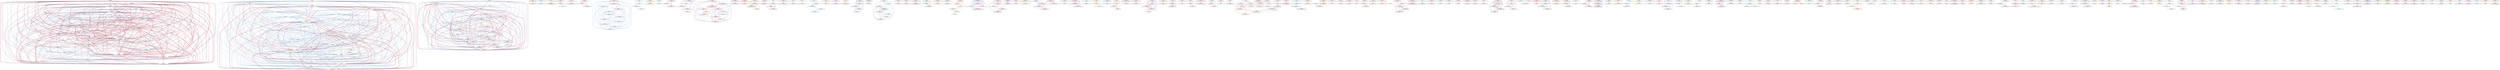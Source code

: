 graph "" {
C12_B003048 [fillcolor="#8dd3c720", fontname="helvetica neue", label=<<FONT POINT-SIZE="16"><B>C12_B003048</B></FONT><BR/><FONT COLOR = "#e41a1c">TRAV14_DV4_ATGAGTCCCGAGTATT_TRAJ45</FONT><BR/><FONT COLOR = "#e41a1c">TRAV13-2_GCAGACCCCGGGGGAGG_TRAJ53</FONT><BR/><FONT COLOR = "#377eb8">TRBV5-6_GCAGCCTTCGTTACAGGGAGCTAGCCA_TRBJ2-4</FONT>>, shape=box, style=filled];
A20_B003048 [fillcolor="#8dd3c720", fontname="helvetica neue", label=<<FONT POINT-SIZE="16"><B>A20_B003048</B></FONT><BR/><FONT COLOR = "#e41a1c">TRAV14_DV4_ATGAGTCCCGAGTATT_TRAJ45</FONT><BR/><FONT COLOR = "#e41a1c">TRAV13-2_GCAGACCCCGGGGGAGG_TRAJ53</FONT><BR/><FONT COLOR = "#377eb8">TRBV5-6_GCAGCCTTCGTTACAGGGAGCTAGCCA_TRBJ2-4</FONT>>, shape=box, style=filled];
G21_B003659 [fillcolor="#ffffb320", fontname="helvetica neue", label=<<FONT POINT-SIZE="16"><B>G21_B003659</B></FONT><BR/><FONT COLOR = "#ff8e8f">TRAV4_GGGTGCCCTGGATG_TRAJ12</FONT><BR/><FONT COLOR = "#377eb8">TRBV27_GCAGTCCTGGACAGGGGCCTGAAA_TRBJ1-4</FONT>>, shape=box, style=filled];
K18_B001545 [fillcolor="#bebada20", fontname="helvetica neue", label=<<FONT POINT-SIZE="16"><B>K18_B001545</B></FONT><BR/><FONT COLOR = "#e41a1c">TRAV17_GTGCTGCTTATAAT_TRAJ39</FONT><BR/><FONT COLOR = "#e41a1c">TRAV22_TGCTGCTGATAAC_TRAJ43</FONT><BR/><FONT COLOR = "#377eb8">TRBV4-1_CAGCCTCTACCAGGGGGCCCCCGGG_TRBJ2-2</FONT><BR/><FONT COLOR = "#377eb8">TRBV7-6_CTTAGGGATGAGCTCCT_TRBJ2-7</FONT>>, shape=box, style=filled];
G8_B002073 [fillcolor="#fb807220", fontname="helvetica neue", label=<<FONT POINT-SIZE="16"><B>G8_B002073</B></FONT><BR/><FONT COLOR = "#e41a1c">TRAV20_GTGCTGCCGGGACGAACA_TRAJ49</FONT><BR/><FONT COLOR = "#377eb8">TRBV19_GCCAGCGATGAGAGCACCG_TRBJ2-2</FONT>>, shape=box, style=filled];
C20_B000887 [fillcolor="#80b1d320", fontname="helvetica neue", label=<<FONT POINT-SIZE="16"><B>C20_B000887</B></FONT><BR/><FONT COLOR = "#377eb8">TRBV3-1_GCGAAAACAGGGGCCGGACTGA_TRBJ1-1</FONT>>, shape=box, style=filled];
O17_1001000409 [fillcolor="#fdb46220", fontname="helvetica neue", label=<<FONT POINT-SIZE="16"><B>O17_1001000409</B></FONT><BR/><FONT COLOR = "#377eb8">TRBV6-2_GCAGTGCCCCGAATGGACGGAGACTCACAG_TRBJ2-3</FONT>>, shape=box, style=filled];
A14_B002573 [fillcolor="#b3de6920", fontname="helvetica neue", label=<<FONT POINT-SIZE="16"><B>A14_B002573</B></FONT><BR/><FONT COLOR = "#e41a1c">TRAV29_DV5_CAGCACAAACAAGG_TRAJ22</FONT><BR/><FONT COLOR = "#377eb8">TRBV12-4_AGTTTCGGGACAGGGATCTACA_TRBJ2-1</FONT>>, shape=box, style=filled];
O17_B003523 [fillcolor="#fccde520", fontname="helvetica neue", label=<<FONT POINT-SIZE="16"><B>O17_B003523</B></FONT><BR/><FONT COLOR = "#ff8e8f">TRAV2_GAGGATCACTAAACCA_TRAJ15</FONT><BR/><FONT COLOR = "#e41a1c">TRAV13-1_GCAAGGATCACG_TRAJ10</FONT><BR/><FONT COLOR = "#377eb8">TRBV12-4_CCAGCGCCCCTACCTCCCGGCGGACTTCCTA_TRBJ2-1</FONT>>, shape=box, style=filled];
K6_B003117 [fillcolor="#d9d9d920", fontname="helvetica neue", label=<<FONT POINT-SIZE="16"><B>K6_B003117</B></FONT><BR/><FONT COLOR = "#e41a1c">TRAV29_DV5_AAGCGAGGGAAG_TRAJ42</FONT><BR/><FONT COLOR = "#e41a1c">TRAV16_GCTGGCTCTA_TRAJ37</FONT><BR/><FONT COLOR = "#377eb8">TRBV5-1_CAGCACCAGTGGACAGGGATTGGAGAC_TRBJ2-5</FONT>>, shape=box, style=filled];
E22_B003659 [fillcolor="#ffffb320", fontname="helvetica neue", label=<<FONT POINT-SIZE="16"><B>E22_B003659</B></FONT><BR/><FONT COLOR = "#e41a1c">TRAV38-1_GCTTTTGACACC_TRAJ49</FONT><BR/><FONT COLOR = "#377eb8">TRBV7-9_GCTTATTGGGGAGGGAAGC_TRBJ1-1</FONT>>, shape=box, style=filled];
F18_B003115 [fillcolor="#bc80bd20", fontname="helvetica neue", label=<<FONT POINT-SIZE="16"><B>F18_B003115</B></FONT><BR/><FONT COLOR = "#e41a1c">TRAV13-2_AGAGATCCCCCTCGGGGGTGGGG_TRAJ36</FONT><BR/><FONT COLOR = "#377eb8">TRBV27_CAGTTCCCTGGCATTCGGTGGCT_TRBJ1-2</FONT>>, shape=box, style=filled];
E3_B001800 [fillcolor="#ccebc520", fontname="helvetica neue", label=<<FONT POINT-SIZE="16"><B>E3_B001800</B></FONT><BR/><FONT COLOR = "#377eb8">TRBV7-9_CTTAGAAAGCAGTCCACTAGGAAA_TRBJ1-3</FONT>>, shape=box, style=filled];
O18_B003129 [fillcolor="#fccde520", fontname="helvetica neue", label=<<FONT POINT-SIZE="16"><B>O18_B003129</B></FONT><BR/><FONT COLOR = "#e41a1c">TRAV12-2_TGCCGGACCCCTAAGAGGTGG_TRAJ4</FONT><BR/><FONT COLOR = "#377eb8">TRBV20-1_AGTGCCCCTAATCCAGGGGAGGGCCTCCAAG_TRBJ2-5</FONT><BR/><FONT COLOR = "#377eb8">TRBV12-3_CCAGCGCCCCTACCTCCCGGCGGACTTCCTA_TRBJ2-1</FONT>>, shape=box, style=filled];
A4_B001608 [fillcolor="#ffed6f20", fontname="helvetica neue", label=<<FONT POINT-SIZE="16"><B>A4_B001608</B></FONT><BR/><FONT COLOR = "#e41a1c">TRAV12-2_CCGTGACGATTTCTAG_TRAJ37</FONT><BR/><FONT COLOR = "#377eb8">TRBV10-3_AGTGAAGTATCAGAT_TRBJ2-3</FONT><BR/><FONT COLOR = "#377eb8">TRBV6-2_CAGCAACGAAAGGACTAGCGGGAATAGCTCCT_TRBJ2-7</FONT>>, shape=box, style=filled];
I4_B003920 [fillcolor="#8dd3c720", fontname="helvetica neue", label=<<FONT POINT-SIZE="16"><B>I4_B003920</B></FONT><BR/><FONT COLOR = "#377eb8">TRBV6-2_CCAGCCGGTCTAGCA_TRBJ1-5</FONT>>, shape=box, style=filled];
A21_B001543 [fillcolor="#ffffb320", fontname="helvetica neue", label=<<FONT POINT-SIZE="16"><B>A21_B001543</B></FONT><BR/><FONT COLOR = "#e41a1c">TRAV29_DV5_GCAGCGCATCTCATGGAA_TRAJ47</FONT><BR/><FONT COLOR = "#377eb8">TRBV6-6_CAGCATCCTGGACGGATCGGGTTATAA_TRBJ1-6</FONT><BR/><FONT COLOR = "#377eb8">TRBV7-3_CAGCTCCGGACCGGGCACTG_TRBJ1-1</FONT>>, shape=box, style=filled];
G18_B001543 [fillcolor="#bebada20", fontname="helvetica neue", label=<<FONT POINT-SIZE="16"><B>G18_B001543</B></FONT><BR/><FONT COLOR = "#e41a1c">TRAV8-6_GTGAGGGGCCCCTCTG_TRAJ28</FONT><BR/><FONT COLOR = "#377eb8">TRBV6-2_GTTACGACGTTCTGAGCGTGGAGC_TRBJ2-2</FONT>>, shape=box, style=filled];
N20_B003129 [fillcolor="#bebada20", fontname="helvetica neue", label=<<FONT POINT-SIZE="16"><B>N20_B003129</B></FONT><BR/><FONT COLOR = "#e41a1c">TRAV12-3_GAGCGCGGCGGGAGG_TRAJ6</FONT><BR/><FONT COLOR = "#9bcaef">TRBV5-1_AGCTTCCCCTGTCCCGGGACAGGGGGCGAAGGAGTGGAA_TRBJ1-3</FONT><BR/><FONT COLOR = "#377eb8">TRBV5-6_GCAGCCCGAGTGGGGGGTGGGGTCACGAG_TRBJ2-7</FONT>>, shape=box, style=filled];
L13_B002573 [fillcolor="#fb807220", fontname="helvetica neue", label=<<FONT POINT-SIZE="16"><B>L13_B002573</B></FONT><BR/><FONT COLOR = "#e41a1c">TRAV14_DV4_GAGGGCCGAGAAAACTA_TRAJ26</FONT><BR/><FONT COLOR = "#377eb8">TRBV20-1_CTAGACGACAGGGGCCTAATT_TRBJ1-6</FONT>>, shape=box, style=filled];
O20_B003048 [fillcolor="#8dd3c720", fontname="helvetica neue", label=<<FONT POINT-SIZE="16"><B>O20_B003048</B></FONT><BR/><FONT COLOR = "#e41a1c">TRAV13-2_GCAGACCCCGGGGGAGG_TRAJ53</FONT><BR/><FONT COLOR = "#e41a1c">TRAV14_DV4_ATGAGTCCCGAGTATT_TRAJ45</FONT><BR/><FONT COLOR = "#377eb8">TRBV5-6_GCAGCCTTCGTTACAGGGAGCTAGCCA_TRBJ2-4</FONT>>, shape=box, style=filled];
G18_B001545 [fillcolor="#80b1d320", fontname="helvetica neue", label=<<FONT POINT-SIZE="16"><B>G18_B001545</B></FONT><BR/><FONT COLOR = "#e41a1c">TRAV26-2_GAGACTTCCAGG_TRAJ15</FONT><BR/><FONT COLOR = "#ff8e8f">TRAV13-1_GCAGCCTCTAGGGGGAATCCGGC_TRAJ44</FONT><BR/><FONT COLOR = "#377eb8">TRBV27_CAGTTCCGCCAGGGGGAACTACG_TRBJ2-7</FONT>>, shape=box, style=filled];
F15_B002573 [fillcolor="#fdb46220", fontname="helvetica neue", label=<<FONT POINT-SIZE="16"><B>F15_B002573</B></FONT><BR/><FONT COLOR = "#e41a1c">TRAV12-3_TGCAACCCTCTTAGGGGG_TRAJ13</FONT><BR/><FONT COLOR = "#e41a1c">TRAV14_DV4_GAGGGGAACA_TRAJ30</FONT><BR/><FONT COLOR = "#377eb8">TRBV2_GTGAAACTGGCCTAGCGGGGAGCAC_TRBJ2-3</FONT>>, shape=box, style=filled];
N20_B002571 [fillcolor="#fb807220", fontname="helvetica neue", label=<<FONT POINT-SIZE="16"><B>N20_B002571</B></FONT><BR/><FONT COLOR = "#e41a1c">TRAV14_DV4_GAGGGCCGAGAAAACTA_TRAJ26</FONT><BR/><FONT COLOR = "#377eb8">TRBV20-1_CTAGACGACAGGGGCCTAATT_TRBJ1-6</FONT>>, shape=box, style=filled];
L22_B001545 [fillcolor="#b3de6920", fontname="helvetica neue", label=<<FONT POINT-SIZE="16"><B>L22_B001545</B></FONT><BR/><FONT COLOR = "#e41a1c">TRAV21_CTGTGGATGGTTATAAT_TRAJ39</FONT><BR/><FONT COLOR = "#377eb8">TRBV27_AGCAGCCCCCCCGGACAGGGGATCTATG_TRBJ1-2</FONT>>, shape=box, style=filled];
K20_B000274 [fillcolor="#fccde520", fontname="helvetica neue", label=<<FONT POINT-SIZE="16"><B>K20_B000274</B></FONT><BR/><FONT COLOR = "#e41a1c">TRAV34_CAGACGGGGGCTATAACA_TRAJ27</FONT><BR/><FONT COLOR = "#377eb8">TRBV15_CCAGCTATTCAACT_TRBJ1-4</FONT>>, shape=box, style=filled];
I20_B002573 [fillcolor="#d9d9d920", fontname="helvetica neue", label=<<FONT POINT-SIZE="16"><B>I20_B002573</B></FONT><BR/><FONT COLOR = "#9bcaef">TRBV18_CCAGCCCTACAGTGACAGGGGAGTGAAA_TRBJ1-4</FONT>>, shape=box, style=filled];
A6_B002097 [fillcolor="#bc80bd20", fontname="helvetica neue", label=<<FONT POINT-SIZE="16"><B>A6_B002097</B></FONT><BR/><FONT COLOR = "#e41a1c">TRAV13-1_CAGCAGGCCAGGGCA_TRAJ5</FONT><BR/><FONT COLOR = "#377eb8">TRBV12-4_CAGCAATACTCTCGGGGGGGCTCCCACAG_TRBJ2-3</FONT>>, shape=box, style=filled];
B20_B003187 [fillcolor="#ccebc520", fontname="helvetica neue", label=<<FONT POINT-SIZE="16"><B>B20_B003187</B></FONT><BR/><FONT COLOR = "#377eb8">TRBV27_AGTTTCGGGCAGGGGGGAGAAAA_TRBJ1-4</FONT>>, shape=box, style=filled];
E1_B001795 [fillcolor="#ccebc520", fontname="helvetica neue", label=<<FONT POINT-SIZE="16"><B>E1_B001795</B></FONT><BR/><FONT COLOR = "#377eb8">TRBV7-9_CTTAGAAAGCAGTCCACTAGGAAA_TRBJ1-3</FONT>>, shape=box, style=filled];
H21_B001475 [fillcolor="#ffed6f20", fontname="helvetica neue", label=<<FONT POINT-SIZE="16"><B>H21_B001475</B></FONT><BR/><FONT COLOR = "#377eb8">TRBV7-2_CAGCTCCGGACTGACCGCCGAAAA_TRBJ1-4</FONT>>, shape=box, style=filled];
K17_B002571 [fillcolor="#8dd3c720", fontname="helvetica neue", label=<<FONT POINT-SIZE="16"><B>K17_B002571</B></FONT><BR/><FONT COLOR = "#377eb8">TRBV12-4_CAGCACCCTAGGAACAGGCTA_TRBJ1-2</FONT>>, shape=box, style=filled];
F2_B002097 [fillcolor="#ffffb320", fontname="helvetica neue", label=<<FONT POINT-SIZE="16"><B>F2_B002097</B></FONT><BR/><FONT COLOR = "#e41a1c">TRAV36_DV7_TGCTGGGGGACCCGCCGGAAC_TRAJ40</FONT><BR/><FONT COLOR = "#377eb8">TRBV20-1_TACAGGGGCGAATATCCAGCC_TRBJ1-5</FONT>>, shape=box, style=filled];
H3_B003776 [fillcolor="#bebada20", fontname="helvetica neue", label=<<FONT POINT-SIZE="16"><B>H3_B003776</B></FONT><BR/><FONT COLOR = "#e41a1c">TRAV1-1_GTGAGGGGGGATGGT_TRAJ32</FONT><BR/><FONT COLOR = "#377eb8">TRBV7-9_GCTTATCCCTTACAGGGGACCACGAG_TRBJ2-7</FONT>>, shape=box, style=filled];
H17_B003115 [fillcolor="#fb807220", fontname="helvetica neue", label=<<FONT POINT-SIZE="16"><B>H17_B003115</B></FONT><BR/><FONT COLOR = "#e41a1c">TRAV10_GAGCGTCGATTCA_TRAJ45</FONT>>, shape=box, style=filled];
I2_B001799 [fillcolor="#80b1d320", fontname="helvetica neue", label=<<FONT POINT-SIZE="16"><B>I2_B001799</B></FONT><BR/><FONT COLOR = "#e41a1c">TRAV12-2_CCGTGCCCCCCGTTTCTA_TRAJ20</FONT><BR/><FONT COLOR = "#377eb8">TRBV9_CGTAGGAGGGGGTCCAGAGA_TRBJ2-5</FONT>>, shape=box, style=filled];
E3_B001608 [fillcolor="#8dd3c720", fontname="helvetica neue", label=<<FONT POINT-SIZE="16"><B>E3_B001608</B></FONT><BR/><FONT COLOR = "#e41a1c">TRAV13-2_GCAGACCCCGGGGGAGG_TRAJ53</FONT><BR/><FONT COLOR = "#377eb8">TRBV5-6_GCAGCCTTCGTTACAGGGAGCTAGCCA_TRBJ2-4</FONT>>, shape=box, style=filled];
G15_B003523 [fillcolor="#fdb46220", fontname="helvetica neue", label=<<FONT POINT-SIZE="16"><B>G15_B003523</B></FONT><BR/><FONT COLOR = "#e41a1c">TRAV8-1_CGTGATGGAT_TRAJ12</FONT><BR/><FONT COLOR = "#377eb8">TRBV2_CAGCATCCTAGAGGGTAACAC_TRBJ1-1</FONT><BR/><FONT COLOR = "#377eb8">TRBV13_CCTAGAGGGTAACAC_TRBJ1-1</FONT>>, shape=box, style=filled];
O20_B001470 [fillcolor="#b3de6920", fontname="helvetica neue", label=<<FONT POINT-SIZE="16"><B>O20_B001470</B></FONT><BR/><FONT COLOR = "#377eb8">TRBV27_AGCAGAAAGCGGTATGAG_TRBJ2-1</FONT>>, shape=box, style=filled];
B7_B002097 [fillcolor="#fccde520", fontname="helvetica neue", label=<<FONT POINT-SIZE="16"><B>B7_B002097</B></FONT><BR/><FONT COLOR = "#e41a1c">TRAV12-1_GTGGTTTCTGCTACCGG_TRAJ49</FONT><BR/><FONT COLOR = "#377eb8">TRBV28_AGTTTGCAGGGGACCTACACAG_TRBJ2-3</FONT>>, shape=box, style=filled];
L21_B003648 [fillcolor="#ffffb320", fontname="helvetica neue", label=<<FONT POINT-SIZE="16"><B>L21_B003648</B></FONT><BR/><FONT COLOR = "#e41a1c">TRAV5_TGCAGTGCGAAGTTCT_TRAJ20</FONT><BR/><FONT COLOR = "#ff8e8f">TRAV4_GGGTGTCCTGGATG_TRAJ12</FONT><BR/><FONT COLOR = "#377eb8">TRBV27_GCAGTCCTGGACAGGGGCCTGAAA_TRBJ1-4</FONT>>, shape=box, style=filled];
A7_B003048 [fillcolor="#8dd3c720", fontname="helvetica neue", label=<<FONT POINT-SIZE="16"><B>A7_B003048</B></FONT><BR/><FONT COLOR = "#e41a1c">TRAV13-2_GCAGACCCCGGGGGAGG_TRAJ53</FONT><BR/><FONT COLOR = "#e41a1c">TRAV14_DV4_ATGAGTCCCGAGTATT_TRAJ45</FONT><BR/><FONT COLOR = "#377eb8">TRBV5-6_GCAGCCTTCGTTACAGGGAGCTAGCCA_TRBJ2-4</FONT>>, shape=box, style=filled];
I21_B003648 [fillcolor="#d9d9d920", fontname="helvetica neue", label=<<FONT POINT-SIZE="16"><B>I21_B003648</B></FONT><BR/><FONT COLOR = "#e41a1c">TRAV2_GATGAAAGAACAGG_TRAJ8</FONT><BR/><FONT COLOR = "#377eb8">TRBV3-1_CCAAGGGCCAAGGAATGA_TRBJ2-1</FONT>>, shape=box, style=filled];
B2_1001000409 [fillcolor="#8dd3c720", fontname="helvetica neue", label=<<FONT POINT-SIZE="16"><B>B2_1001000409</B></FONT><BR/><FONT COLOR = "#377eb8">TRBV5-6_GCAGCCTTCGTTACAGGGAGCTAGCCA_TRBJ2-4</FONT>>, shape=box, style=filled];
O16_B003577 [fillcolor="#bc80bd20", fontname="helvetica neue", label=<<FONT POINT-SIZE="16"><B>O16_B003577</B></FONT><BR/><FONT COLOR = "#e41a1c">TRAV8-6_GTGAGGGTTTCT_TRAJ22</FONT><BR/><FONT COLOR = "#377eb8">TRBV20-1_AGTGCGCCTGGCCCAGGTGCGAGGGTGAAC_TRBJ1-1</FONT>>, shape=box, style=filled];
G16_B003115 [fillcolor="#ccebc520", fontname="helvetica neue", label=<<FONT POINT-SIZE="16"><B>G16_B003115</B></FONT><BR/><FONT COLOR = "#e41a1c">TRAV13-1_CAGCAGAACATAAT_TRAJ39</FONT><BR/><FONT COLOR = "#377eb8">TRBV11-2_GCAGCGCCTTACAGGGGATGAACTA_TRBJ1-2</FONT>>, shape=box, style=filled];
I21_B003046 [fillcolor="#ffed6f20", fontname="helvetica neue", label=<<FONT POINT-SIZE="16"><B>I21_B003046</B></FONT><BR/><FONT COLOR = "#e41a1c">TRAV35_GGCAGCTGAGAGAGGGA_TRAJ54</FONT><BR/><FONT COLOR = "#e41a1c">TRAV41_TCAGATCTAA_TRAJ48</FONT><BR/><FONT COLOR = "#377eb8">TRBV5-1_AGCTTTTTTTCCGGGACAGGGACACTAGCCA_TRBJ2-4</FONT>>, shape=box, style=filled];
H17_B003048 [fillcolor="#8dd3c720", fontname="helvetica neue", label=<<FONT POINT-SIZE="16"><B>H17_B003048</B></FONT><BR/><FONT COLOR = "#e41a1c">TRAV5_AGAGAAAACAAC_TRAJ24</FONT><BR/><FONT COLOR = "#377eb8">TRBV9_CAGCGCTGGAGGACTAGACGAG_TRBJ2-7</FONT>>, shape=box, style=filled];
M19_B001556 [fillcolor="#ffffb320", fontname="helvetica neue", label=<<FONT POINT-SIZE="16"><B>M19_B001556</B></FONT><BR/><FONT COLOR = "#e41a1c">TRAV17_GGACGCAACCACTGG_TRAJ9</FONT><BR/><FONT COLOR = "#e41a1c">TRAV8-3_TGGGTCCTGGAG_TRAJ42</FONT><BR/><FONT COLOR = "#377eb8">TRBV24-1_GTGATCAGCCCGCAGAT_TRBJ2-3</FONT>>, shape=box, style=filled];
N15_B001545 [fillcolor="#bebada20", fontname="helvetica neue", label=<<FONT POINT-SIZE="16"><B>N15_B001545</B></FONT><BR/><FONT COLOR = "#e41a1c">TRAV27_AGGAGCAAGATGGAGTAGCGACT_TRAJ20</FONT><BR/><FONT COLOR = "#377eb8">TRBV28_CAGTTCCATGGAGGGGGCCAA_TRBJ2-4</FONT><BR/><FONT COLOR = "#377eb8">TRBV28_CAGCACCCTCGGGGTTGCTAGCGGTAATCGGGTTTATGAG_TRBJ2-1</FONT>>, shape=box, style=filled];
N2_B003522 [fillcolor="#fb807220", fontname="helvetica neue", label=<<FONT POINT-SIZE="16"><B>N2_B003522</B></FONT><BR/><FONT COLOR = "#e41a1c">TRAV1-2_GATAGGAGGCAA_TRAJ37</FONT><BR/><FONT COLOR = "#9bcaef">TRBV18_GCTCAAGAACAGGGATTTGG_TRBJ1-4</FONT><BR/><FONT COLOR = "#377eb8">TRBV5-1_CTTGGCCGGGGGGAACAATC_TRBJ1-5</FONT>>, shape=box, style=filled];
A15_B003093 [fillcolor="#80b1d320", fontname="helvetica neue", label=<<FONT POINT-SIZE="16"><B>A15_B003093</B></FONT><BR/><FONT COLOR = "#e41a1c">TRAV20_GCAGGCCTATG_TRAJ7</FONT><BR/><FONT COLOR = "#e41a1c">TRAV14_DV4_GGGAAACTTC_TRAJ21</FONT><BR/><FONT COLOR = "#377eb8">TRBV6-2_GTTACGGGACAGGGGACGGCTA_TRBJ1-2</FONT>>, shape=box, style=filled];
B15_B001543 [fillcolor="#fdb46220", fontname="helvetica neue", label=<<FONT POINT-SIZE="16"><B>B15_B001543</B></FONT><BR/><FONT COLOR = "#ff8e8f">TRAV2_GACGACATCCGG_TRAJ41</FONT><BR/><FONT COLOR = "#ff8e8f">TRDV1_GACCTAATACT_TRAJ10</FONT><BR/><FONT COLOR = "#377eb8">TRBV19_TAGTACCCAGCGGTACAA_TRBJ2-1</FONT>>, shape=box, style=filled];
C8_B001617 [fillcolor="#b3de6920", fontname="helvetica neue", label=<<FONT POINT-SIZE="16"><B>C8_B001617</B></FONT><BR/><FONT COLOR = "#ff8e8f">TRAV8-2_AGTGATAGACAGC_TRAJ3</FONT><BR/><FONT COLOR = "#e41a1c">TRAV8-1_AATGCGATGAAC_TRAJ8</FONT><BR/><FONT COLOR = "#377eb8">TRBV6-1_CCAGCGGGGGGGGTGGCGGGAGAGAGTACATT_TRBJ2-4</FONT><BR/><FONT COLOR = "#377eb8">TRBV2_GCAGTTCAACAGGGCGAGGGACCGG_TRBJ2-2</FONT>>, shape=box, style=filled];
G16_B001545 [fillcolor="#fccde520", fontname="helvetica neue", label=<<FONT POINT-SIZE="16"><B>G16_B001545</B></FONT><BR/><FONT COLOR = "#e41a1c">TRAV3_AGACAGACCTGGA_TRAJ9</FONT><BR/><FONT COLOR = "#377eb8">TRBV27_GCAGTGGCCCCGGGACTAGAAGCCCATACGA_TRBJ2-7</FONT>>, shape=box, style=filled];
F17_B002573 [fillcolor="#d9d9d920", fontname="helvetica neue", label=<<FONT POINT-SIZE="16"><B>F17_B002573</B></FONT><BR/><FONT COLOR = "#e41a1c">TRAV1-2_GAGAGGGGGATA_TRAJ11</FONT><BR/><FONT COLOR = "#377eb8">TRBV7-9_CAGCTCGCCTAGCGGTAATAGTAGGAATGA_TRBJ2-1</FONT>>, shape=box, style=filled];
M1_B003588 [fillcolor="#bc80bd20", fontname="helvetica neue", label=<<FONT POINT-SIZE="16"><B>M1_B003588</B></FONT><BR/><FONT COLOR = "#e41a1c">TRAV8-6_AGTGAAGGCT_TRAJ9</FONT><BR/><FONT COLOR = "#e41a1c">TRAV10_GCCTCTGTGGATTCT_TRAJ13</FONT><BR/><FONT COLOR = "#377eb8">TRBV6-2_CAGTTCCCCGAGGGTCCAGCGGGATAACAC_TRBJ2-2</FONT>>, shape=box, style=filled];
H21_B003129 [fillcolor="#ccebc520", fontname="helvetica neue", label=<<FONT POINT-SIZE="16"><B>H21_B003129</B></FONT><BR/><FONT COLOR = "#377eb8">TRBV7-2_CAGCTCCGGACTAGCGTTGGCCTAC_TRBJ2-7</FONT>>, shape=box, style=filled];
N16_B002571 [fillcolor="#ffed6f20", fontname="helvetica neue", label=<<FONT POINT-SIZE="16"><B>N16_B002571</B></FONT><BR/><FONT COLOR = "#e41a1c">TRAV8-3_TGTGGCTGACTCAG_TRAJ40</FONT><BR/><FONT COLOR = "#377eb8">TRBV20-1_AGTGCAGATTCTGGGACAGGGAGGGATGGC_TRBJ1-2</FONT>>, shape=box, style=filled];
A22_B001545 [fillcolor="#bebada20", fontname="helvetica neue", label=<<FONT POINT-SIZE="16"><B>A22_B001545</B></FONT><BR/><FONT COLOR = "#e41a1c">TRAV8-6_GTGAGGGGCCCCTCTG_TRAJ28</FONT><BR/><FONT COLOR = "#e41a1c">TRAV13-2_GAGAAAGGAGGAA_TRAJ40</FONT><BR/><FONT COLOR = "#377eb8">TRBV6-2_GTTACGACGTTCTGAGCGTGGAGC_TRBJ2-2</FONT>>, shape=box, style=filled];
C19_B000863 [fillcolor="#8dd3c720", fontname="helvetica neue", label=<<FONT POINT-SIZE="16"><B>C19_B000863</B></FONT><BR/><FONT COLOR = "#e41a1c">TRAV38-1_AAGCATGCAAGGGAGAA_TRAJ48</FONT><BR/><FONT COLOR = "#377eb8">TRBV25-1_GAATATCGGGAAGGGCCTAAAGAG_TRBJ2-5</FONT>>, shape=box, style=filled];
L6_B002078 [fillcolor="#fb807220", fontname="helvetica neue", label=<<FONT POINT-SIZE="16"><B>L6_B002078</B></FONT><BR/><FONT COLOR = "#e41a1c">TRAV20_GTGCTGCCGGGACGAACA_TRAJ49</FONT><BR/><FONT COLOR = "#377eb8">TRBV19_GCCAGCGATGAGAGCACCG_TRBJ2-2</FONT>>, shape=box, style=filled];
J19_B002573 [fillcolor="#ffffb320", fontname="helvetica neue", label=<<FONT POINT-SIZE="16"><B>J19_B002573</B></FONT><BR/><FONT COLOR = "#e41a1c">TRAV22_GTGGATGAGAACAC_TRAJ34</FONT><BR/><FONT COLOR = "#377eb8">TRBV12-4_TTTAGGGAATGGC_TRBJ1-2</FONT>>, shape=box, style=filled];
H15_B001543 [fillcolor="#bebada20", fontname="helvetica neue", label=<<FONT POINT-SIZE="16"><B>H15_B001543</B></FONT><BR/><FONT COLOR = "#377eb8">TRBV6-2_GTTACGACGTTCTGAGCGTGGAGC_TRBJ2-2</FONT>>, shape=box, style=filled];
E20_B003115 [fillcolor="#bc80bd20", fontname="helvetica neue", label=<<FONT POINT-SIZE="16"><B>E20_B003115</B></FONT><BR/><FONT COLOR = "#e41a1c">TRAV13-2_AGAGATCCCCCTCGGGGGTGGGG_TRAJ36</FONT><BR/><FONT COLOR = "#377eb8">TRBV27_CAGTTCCCTGGCATTCGGTGGCT_TRBJ1-2</FONT>>, shape=box, style=filled];
O22_B001475 [fillcolor="#bebada20", fontname="helvetica neue", label=<<FONT POINT-SIZE="16"><B>O22_B001475</B></FONT><BR/><FONT COLOR = "#e41a1c">TRAV29_DV5_AGCAAAGGGAGGAA_TRAJ40</FONT><BR/><FONT COLOR = "#e41a1c">TRAV8-4_GAGTGGTTCATCA_TRAJ6</FONT><BR/><FONT COLOR = "#377eb8">TRBV7-9_CAGCTCTGGGACAGGGTTGGCCGAGC_TRBJ2-7</FONT><BR/><FONT COLOR = "#377eb8">TRBV4-1_CCAAGTGGCAGGCTATAGCA_TRBJ1-5</FONT>>, shape=box, style=filled];
D9_B002073 [fillcolor="#fb807220", fontname="helvetica neue", label=<<FONT POINT-SIZE="16"><B>D9_B002073</B></FONT><BR/><FONT COLOR = "#e41a1c">TRAV16_AGTGGGGTCAACAC_TRAJ49</FONT><BR/><FONT COLOR = "#377eb8">TRBV10-3_TCAGTTCCCCTCCGGGGGGCGGGACCC_TRBJ2-5</FONT>>, shape=box, style=filled];
N16_B003115 [fillcolor="#ccebc520", fontname="helvetica neue", label=<<FONT POINT-SIZE="16"><B>N16_B003115</B></FONT><BR/><FONT COLOR = "#e41a1c">TRAV13-1_CAGCAGAACATAAT_TRAJ39</FONT><BR/><FONT COLOR = "#377eb8">TRBV11-2_GCAGCGCCTTACAGGGGATGAACTA_TRBJ1-2</FONT>>, shape=box, style=filled];
B1_B003529 [fillcolor="#80b1d320", fontname="helvetica neue", label=<<FONT POINT-SIZE="16"><B>B1_B003529</B></FONT><BR/><FONT COLOR = "#ff8e8f">TRAV10_GAGCGTCCGGC_TRAJ44</FONT><BR/><FONT COLOR = "#e41a1c">TRAV8-2_GTTGTTTCAGG_TRAJ40</FONT><BR/><FONT COLOR = "#377eb8">TRBV5-8_GCAGCCTAAATACTGAGATAACTTCCTA_TRBJ2-1</FONT>>, shape=box, style=filled];
B21_B003048 [fillcolor="#fdb46220", fontname="helvetica neue", label=<<FONT POINT-SIZE="16"><B>B21_B003048</B></FONT><BR/><FONT COLOR = "#e41a1c">TRAV38-2_DV8_TTATAAAACCCGGCAGGGAGG_TRAJ45</FONT><BR/><FONT COLOR = "#377eb8">TRBV28_TTATGGCAGACAGGTAATCA_TRBJ1-5</FONT>>, shape=box, style=filled];
J1_1001000410 [fillcolor="#b3de6920", fontname="helvetica neue", label=<<FONT POINT-SIZE="16"><B>J1_1001000410</B></FONT><BR/><FONT COLOR = "#e41a1c">TRAV12-1_GAACACAGGC_TRAJ8</FONT><BR/><FONT COLOR = "#377eb8">TRBV11-3_GCTTAACTAGCAGCGCCTAC_TRBJ2-1</FONT>>, shape=box, style=filled];
J18_B002573 [fillcolor="#fccde520", fontname="helvetica neue", label=<<FONT POINT-SIZE="16"><B>J18_B002573</B></FONT><BR/><FONT COLOR = "#e41a1c">TRAV17_CTACGCCCGGGGAT_TRAJ26</FONT><BR/><FONT COLOR = "#377eb8">TRBV27_GCAGTATTCGGACAGGGAACGAG_TRBJ2-7</FONT>>, shape=box, style=filled];
C4_B000279 [fillcolor="#d9d9d920", fontname="helvetica neue", label=<<FONT POINT-SIZE="16"><B>C4_B000279</B></FONT><BR/><FONT COLOR = "#e41a1c">TRAV13-2_AGAATCGTGCTAAT_TRAJ52</FONT><BR/><FONT COLOR = "#377eb8">TRBV4-1_CAGCCGGGAGAGTAACAC_TRBJ1-1</FONT>>, shape=box, style=filled];
I4_1001000376 [fillcolor="#bc80bd20", fontname="helvetica neue", label=<<FONT POINT-SIZE="16"><B>I4_1001000376</B></FONT><BR/><FONT COLOR = "#e41a1c">TRAV36_DV7_TGGAGTTAAACAC_TRAJ49</FONT><BR/><FONT COLOR = "#ff8e8f">TRAV36_DV7_CTGTGTTCTGAGGCTGCA_TRAJ22</FONT><BR/><FONT COLOR = "#377eb8">TRBV5-4_GCAGCCAGGACGGCTGGGAGGTCCCACATACG_TRBJ2-3</FONT>>, shape=box, style=filled];
D22_B002571 [fillcolor="#ccebc520", fontname="helvetica neue", label=<<FONT POINT-SIZE="16"><B>D22_B002571</B></FONT><BR/><FONT COLOR = "#e41a1c">TRAV1-2_TGTGATGGAT_TRAJ12</FONT><BR/><FONT COLOR = "#377eb8">TRBV6-4_GACTCGACTAGCGGGGCAGAT_TRBJ2-3</FONT>>, shape=box, style=filled];
P13_B002573 [fillcolor="#fb807220", fontname="helvetica neue", label=<<FONT POINT-SIZE="16"><B>P13_B002573</B></FONT><BR/><FONT COLOR = "#e41a1c">TRAV14_DV4_GAGGGCCGAGAAAACTA_TRAJ26</FONT><BR/><FONT COLOR = "#e41a1c">TRAV24_CTTTACCCAGG_TRAJ15</FONT><BR/><FONT COLOR = "#377eb8">TRBV20-1_CTAGACGACAGGGGCCTAATT_TRBJ1-6</FONT><BR/><FONT COLOR = "#377eb8">TRBV6-4_AGTGATACCCCACAACCGTTTACTTATGG_TRBJ1-2</FONT>>, shape=box, style=filled];
C21_B003523 [fillcolor="#ffed6f20", fontname="helvetica neue", label=<<FONT POINT-SIZE="16"><B>C21_B003523</B></FONT><BR/><FONT COLOR = "#e41a1c">TRAV2_GAGGATCAGGATTCT_TRAJ13</FONT><BR/><FONT COLOR = "#377eb8">TRBV10-3_GTGAGGGGACAGGCAAT_TRBJ1-5</FONT>>, shape=box, style=filled];
G4_B002097 [fillcolor="#8dd3c720", fontname="helvetica neue", label=<<FONT POINT-SIZE="16"><B>G4_B002097</B></FONT><BR/><FONT COLOR = "#e41a1c">TRAV21_GTGAGAGAGGAAAC_TRAJ58</FONT>>, shape=box, style=filled];
A2_1001000376 [fillcolor="#ffffb320", fontname="helvetica neue", label=<<FONT POINT-SIZE="16"><B>A2_1001000376</B></FONT><BR/><FONT COLOR = "#e41a1c">TRAV21_CTGTGGATGGGACCAG_TRAJ58</FONT><BR/><FONT COLOR = "#e41a1c">TRAV8-2_AGTGATAGGTCTGG_TRAJ13</FONT><BR/><FONT COLOR = "#377eb8">TRBV6-1_TGAAGGACTAGGGATGGAGCTCTTC_TRBJ2-1</FONT><BR/><FONT COLOR = "#377eb8">TRBV7-2_CAGCTGGAGACAGACGAAGAACA_TRBJ1-1</FONT>>, shape=box, style=filled];
P1_B000430 [fillcolor="#bebada20", fontname="helvetica neue", label=<<FONT POINT-SIZE="16"><B>P1_B000430</B></FONT><BR/><FONT COLOR = "#e41a1c">TRAV20_GTGCATTCTACC_TRAJ40</FONT><BR/><FONT COLOR = "#377eb8">TRBV20-1_AGAGAAAAGGGGAAAACCTAC_TRBJ2-1</FONT>>, shape=box, style=filled];
N2_B002097 [fillcolor="#ccebc520", fontname="helvetica neue", label=<<FONT POINT-SIZE="16"><B>N2_B002097</B></FONT><BR/><FONT COLOR = "#e41a1c">TRAV1-2_TGTGATGGAT_TRAJ12</FONT><BR/><FONT COLOR = "#e41a1c">TRAV2_GAGGATCAGAGATAC_TRAJ11</FONT><BR/><FONT COLOR = "#377eb8">TRBV4-2_CAAGAGTACGCGGACAAGGTAAACGAG_TRBJ2-7</FONT>>, shape=box, style=filled];
B2_B003527 [fillcolor="#fb807220", fontname="helvetica neue", label=<<FONT POINT-SIZE="16"><B>B2_B003527</B></FONT><BR/><FONT COLOR = "#e41a1c">TRAV38-1_TTTCATGGTTACTCA_TRAJ57</FONT><BR/><FONT COLOR = "#377eb8">TRBV10-3_CCGTCGCTAGCAC_TRBJ2-3</FONT>>, shape=box, style=filled];
B21_B003648 [fillcolor="#80b1d320", fontname="helvetica neue", label=<<FONT POINT-SIZE="16"><B>B21_B003648</B></FONT><BR/><FONT COLOR = "#377eb8">TRBV19_GCCAGCGAGGGGGACAGAACACTTCACACT_TRBJ1-1</FONT>>, shape=box, style=filled];
K22_B003648 [fillcolor="#ffffb320", fontname="helvetica neue", label=<<FONT POINT-SIZE="16"><B>K22_B003648</B></FONT><BR/><FONT COLOR = "#e41a1c">TRAV5_TGCAGTGCGAAGTTCT_TRAJ20</FONT><BR/><FONT COLOR = "#ff8e8f">TRAV4_GGGTGCCCTGGATG_TRAJ12</FONT><BR/><FONT COLOR = "#377eb8">TRBV27_GCAGTCCTGGACAGGGGCCTGAAA_TRBJ1-4</FONT>>, shape=box, style=filled];
O7_1001000410 [fillcolor="#fdb46220", fontname="helvetica neue", label=<<FONT POINT-SIZE="16"><B>O7_1001000410</B></FONT><BR/><FONT COLOR = "#e41a1c">TRAV14_DV4_GCAATAGCTGAC_TRAJ24</FONT><BR/><FONT COLOR = "#377eb8">TRBV25-1_GCAGTCCCGACAGGGTAGTTAATG_TRBJ1-4</FONT>>, shape=box, style=filled];
G17_B003115 [fillcolor="#bc80bd20", fontname="helvetica neue", label=<<FONT POINT-SIZE="16"><B>G17_B003115</B></FONT><BR/><FONT COLOR = "#377eb8">TRBV27_CAGTTCCCTGGCATTCGGTGGCT_TRBJ1-2</FONT>>, shape=box, style=filled];
H3_1001000376 [fillcolor="#b3de6920", fontname="helvetica neue", label=<<FONT POINT-SIZE="16"><B>H3_1001000376</B></FONT><BR/><FONT COLOR = "#377eb8">TRBV5-1_CTGGGACAGGGCGAAC_TRBJ2-2</FONT>>, shape=box, style=filled];
H6_B003117 [fillcolor="#fccde520", fontname="helvetica neue", label=<<FONT POINT-SIZE="16"><B>H6_B003117</B></FONT><BR/><FONT COLOR = "#e41a1c">TRAV14_DV4_AGAGATGTCTTCAATGC_TRAJ52</FONT><BR/><FONT COLOR = "#377eb8">TRBV2_CCAGCGGACAGGGGTCGAACA_TRBJ1-1</FONT>>, shape=box, style=filled];
B8_B001608 [fillcolor="#d9d9d920", fontname="helvetica neue", label=<<FONT POINT-SIZE="16"><B>B8_B001608</B></FONT><BR/><FONT COLOR = "#ff8e8f">TRAV26-2_GAGACACAATCCGCAGGATA_TRAJ33</FONT><BR/><FONT COLOR = "#e41a1c">TRAV30_CACAGCTATCACG_TRAJ10</FONT><BR/><FONT COLOR = "#377eb8">TRBV9_AGCAGTCCTGGGACTAGCGGTAGCAC_TRBJ2-3</FONT>>, shape=box, style=filled];
P1_1001000376 [fillcolor="#ffffb320", fontname="helvetica neue", label=<<FONT POINT-SIZE="16"><B>P1_1001000376</B></FONT><BR/><FONT COLOR = "#377eb8">TRBV20-1_GCTAGGAGCGTAGTGGTAGCCA_TRBJ2-4</FONT>>, shape=box, style=filled];
D1_B003588 [fillcolor="#bc80bd20", fontname="helvetica neue", label=<<FONT POINT-SIZE="16"><B>D1_B003588</B></FONT><BR/><FONT COLOR = "#e41a1c">TRAV8-6_AGTGAAGGCT_TRAJ9</FONT><BR/><FONT COLOR = "#e41a1c">TRAV10_GCCTCTGTGGATTCT_TRAJ13</FONT><BR/><FONT COLOR = "#377eb8">TRBV6-2_CAGTTCCCCGAGGGTCCAGCGGGATAACAC_TRBJ2-2</FONT>>, shape=box, style=filled];
E13_B003523 [fillcolor="#bc80bd20", fontname="helvetica neue", label=<<FONT POINT-SIZE="16"><B>E13_B003523</B></FONT><BR/><FONT COLOR = "#e41a1c">TRAV25_TGCAGAACGGGAT_TRAJ26</FONT><BR/><FONT COLOR = "#377eb8">TRBV29-1_GCGTTTTAATGGGGAACA_TRBJ1-1</FONT>>, shape=box, style=filled];
H1_B000280 [fillcolor="#ccebc520", fontname="helvetica neue", label=<<FONT POINT-SIZE="16"><B>H1_B000280</B></FONT><BR/><FONT COLOR = "#e41a1c">TRAV21_TGAGGCGGGATGCC_TRAJ31</FONT>>, shape=box, style=filled];
F21_B003648 [fillcolor="#ffffb320", fontname="helvetica neue", label=<<FONT POINT-SIZE="16"><B>F21_B003648</B></FONT><BR/><FONT COLOR = "#e41a1c">TRAV5_TGCAGTGCGAAGTTCT_TRAJ20</FONT><BR/><FONT COLOR = "#ff8e8f">TRAV4_GGGTGCCCTGGATG_TRAJ12</FONT><BR/><FONT COLOR = "#377eb8">TRBV27_GCAGTCCTGGACAGGGGCCTGAAA_TRBJ1-4</FONT>>, shape=box, style=filled];
L20_B003132 [fillcolor="#bebada20", fontname="helvetica neue", label=<<FONT POINT-SIZE="16"><B>L20_B003132</B></FONT><BR/><FONT COLOR = "#377eb8">TRBV5-6_GCAGCCCGAGTGGGGGGTGGGGTCACGAG_TRBJ2-7</FONT>>, shape=box, style=filled];
I2_B003048 [fillcolor="#8dd3c720", fontname="helvetica neue", label=<<FONT POINT-SIZE="16"><B>I2_B003048</B></FONT><BR/><FONT COLOR = "#e41a1c">TRAV14_DV4_ATGAGTCCCGAGTATT_TRAJ45</FONT><BR/><FONT COLOR = "#377eb8">TRBV5-6_GCAGCCTTCGTTACAGGGAGCTAGCCA_TRBJ2-4</FONT>>, shape=box, style=filled];
G21_B003132 [fillcolor="#bebada20", fontname="helvetica neue", label=<<FONT POINT-SIZE="16"><B>G21_B003132</B></FONT><BR/><FONT COLOR = "#e41a1c">TRAV12-3_GAGCGCGGCGGGAGG_TRAJ6</FONT><BR/><FONT COLOR = "#377eb8">TRBV5-6_GCAGCCCGAGTGGGGGGTGGGGTCACGAG_TRBJ2-7</FONT>>, shape=box, style=filled];
C19_B002573 [fillcolor="#ffed6f20", fontname="helvetica neue", label=<<FONT POINT-SIZE="16"><B>C19_B002573</B></FONT><BR/><FONT COLOR = "#e41a1c">TRAV30_AGAGATGGAAGGAAA_TRAJ48</FONT><BR/><FONT COLOR = "#377eb8">TRBV7-6_GCTTAATTGGAAATACG_TRBJ2-3</FONT>>, shape=box, style=filled];
P22_B001556 [fillcolor="#ffffb320", fontname="helvetica neue", label=<<FONT POINT-SIZE="16"><B>P22_B001556</B></FONT><BR/><FONT COLOR = "#e41a1c">TRAV8-6_AGTGATCGGTCGGGGGGAG_TRAJ54</FONT><BR/><FONT COLOR = "#377eb8">TRBV7-3_CAGCTCCGGACCGGGCACTG_TRBJ1-1</FONT>>, shape=box, style=filled];
A16_B002571 [fillcolor="#fdb46220", fontname="helvetica neue", label=<<FONT POINT-SIZE="16"><B>A16_B002571</B></FONT><BR/><FONT COLOR = "#e41a1c">TRAV12-3_TGCAACCCTCTTAGGGGG_TRAJ13</FONT><BR/><FONT COLOR = "#e41a1c">TRAV14_DV4_GAGGGGAACA_TRAJ30</FONT>>, shape=box, style=filled];
P2_B001797 [fillcolor="#8dd3c720", fontname="helvetica neue", label=<<FONT POINT-SIZE="16"><B>P2_B001797</B></FONT><BR/><FONT COLOR = "#e41a1c">TRAV9-2_TCTGACCCTAGAAAACCA_TRAJ23</FONT><BR/><FONT COLOR = "#377eb8">TRBV19_AGTAGGTCACGGGGCAGGAACA_TRBJ1-1</FONT>>, shape=box, style=filled];
L20_B003187 [fillcolor="#ccebc520", fontname="helvetica neue", label=<<FONT POINT-SIZE="16"><B>L20_B003187</B></FONT><BR/><FONT COLOR = "#e41a1c">TRAV8-6_AGTGATCTAAGAGGA_TRAJ6</FONT><BR/><FONT COLOR = "#377eb8">TRBV27_AGTTTCGGGCAGGGGGGAGAAAA_TRBJ1-4</FONT>>, shape=box, style=filled];
O16_1001000409 [fillcolor="#fdb46220", fontname="helvetica neue", label=<<FONT POINT-SIZE="16"><B>O16_1001000409</B></FONT><BR/><FONT COLOR = "#e41a1c">TRAV16_TCTAAAGGAAGAAGGAA_TRAJ42</FONT><BR/><FONT COLOR = "#e41a1c">TRAV35_TGGGCGTCCTAATAC_TRAJ44</FONT><BR/><FONT COLOR = "#377eb8">TRBV6-2_GCAGTGCCCCGAATGGACGGAGACTCACAG_TRBJ2-3</FONT>>, shape=box, style=filled];
A20_B001470 [fillcolor="#ffffb320", fontname="helvetica neue", label=<<FONT POINT-SIZE="16"><B>A20_B001470</B></FONT><BR/><FONT COLOR = "#e41a1c">TRAV29_DV5_CAGCATTCGGATCGTTAAATGC_TRAJ38</FONT><BR/><FONT COLOR = "#ff8e8f">TRAV8-6_AGTGATCCGAAGGTTC_TRAJ22</FONT><BR/><FONT COLOR = "#377eb8">TRBV9_GCGTACAGGGGCTAGGGGCGGCAGAT_TRBJ2-3</FONT>>, shape=box, style=filled];
O11_1001000410 [fillcolor="#8dd3c720", fontname="helvetica neue", label=<<FONT POINT-SIZE="16"><B>O11_1001000410</B></FONT><BR/><FONT COLOR = "#e41a1c">TRAV14_DV4_ATGAGTCCCGAGTATT_TRAJ45</FONT><BR/><FONT COLOR = "#e41a1c">TRAV13-2_GCAGACCCCGGGGGAGG_TRAJ53</FONT><BR/><FONT COLOR = "#9bcaef">TRBV5-6_GCAGCCTTCGTTACAGGGAGCTAGCCAAAAAA_TRBJ2-4</FONT>>, shape=box, style=filled];
P22_1001000409 [fillcolor="#8dd3c720", fontname="helvetica neue", label=<<FONT POINT-SIZE="16"><B>P22_1001000409</B></FONT><BR/><FONT COLOR = "#377eb8">TRBV5-6_GCAGCCTTCGTTACAGGGAGCTAGCCA_TRBJ2-4</FONT>>, shape=box, style=filled];
I20_1001000409 [fillcolor="#bebada20", fontname="helvetica neue", label=<<FONT POINT-SIZE="16"><B>I20_1001000409</B></FONT><BR/><FONT COLOR = "#e41a1c">TRAV12-3_CAATGTTACGGGGTGACA_TRAJ30</FONT><BR/><FONT COLOR = "#377eb8">TRBV6-2_TACTCTCAGGGCTCTCGCGGCTA_TRBJ1-2</FONT>>, shape=box, style=filled];
B4_1001000376 [fillcolor="#fb807220", fontname="helvetica neue", label=<<FONT POINT-SIZE="16"><B>B4_1001000376</B></FONT><BR/><FONT COLOR = "#e41a1c">TRAV21_GCTGTTACCTTTTAT_TRAJ23</FONT><BR/><FONT COLOR = "#377eb8">TRBV24-1_GATTTAGGTAGCGGGAAACTCCCAGAGCA_TRBJ2-1</FONT><BR/><FONT COLOR = "#377eb8">TRBV12-3_CAGCACCCTCCTTTCGGGAGCCACCG_TRBJ2-2</FONT>>, shape=box, style=filled];
J2_B003775 [fillcolor="#80b1d320", fontname="helvetica neue", label=<<FONT POINT-SIZE="16"><B>J2_B003775</B></FONT><BR/><FONT COLOR = "#377eb8">TRBV25-1_CCAGCCAAAGGGGACAGCTTGGCT_TRBJ1-2</FONT>>, shape=box, style=filled];
C16_B000862 [fillcolor="#fdb46220", fontname="helvetica neue", label=<<FONT POINT-SIZE="16"><B>C16_B000862</B></FONT><BR/><FONT COLOR = "#e41a1c">TRAV30_CAGAGTCAGTGGATAATGC_TRAJ31</FONT><BR/><FONT COLOR = "#377eb8">TRBV6-1_GAAGCAGGTTATGTGTCCGTTAATGA_TRBJ2-1</FONT>>, shape=box, style=filled];
P16_B001545 [fillcolor="#ffffb320", fontname="helvetica neue", label=<<FONT POINT-SIZE="16"><B>P16_B001545</B></FONT><BR/><FONT COLOR = "#ff8e8f">TRAV5_CAGAGGAAAGGGTATGCG_TRAJ43</FONT><BR/><FONT COLOR = "#e41a1c">TRAV17_GGACGCAACCACTGG_TRAJ9</FONT><BR/><FONT COLOR = "#377eb8">TRBV12-3_AGCAGCCCAAAGGGAGCGGGGTATTCA_TRBJ1-6</FONT>>, shape=box, style=filled];
I20_B003125 [fillcolor="#ccebc520", fontname="helvetica neue", label=<<FONT POINT-SIZE="16"><B>I20_B003125</B></FONT><BR/><FONT COLOR = "#377eb8">TRBV7-2_CAGCTCCGGACTAGCGTTGGCCTAC_TRBJ2-7</FONT>>, shape=box, style=filled];
E22_B003648 [fillcolor="#b3de6920", fontname="helvetica neue", label=<<FONT POINT-SIZE="16"><B>E22_B003648</B></FONT><BR/><FONT COLOR = "#9bcaef">TRBV27_AGTTTCGGCGGGCCTAGAGCAA_TRBJ1-5</FONT><BR/><FONT COLOR = "#377eb8">TRBV12-3_AGTTTTGAAGGTTCCAATC_TRBJ1-5</FONT>>, shape=box, style=filled];
J15_B002571 [fillcolor="#fb807220", fontname="helvetica neue", label=<<FONT POINT-SIZE="16"><B>J15_B002571</B></FONT><BR/><FONT COLOR = "#e41a1c">TRAV24_CTTTACCCAGG_TRAJ15</FONT><BR/><FONT COLOR = "#377eb8">TRBV6-4_AGTGATACCCCACAACCGTTTACTTATGG_TRBJ1-2</FONT>>, shape=box, style=filled];
A15_B001543 [fillcolor="#bebada20", fontname="helvetica neue", label=<<FONT POINT-SIZE="16"><B>A15_B001543</B></FONT><BR/><FONT COLOR = "#e41a1c">TRAV8-6_GTGAGGGGCCCCTCTG_TRAJ28</FONT><BR/><FONT COLOR = "#e41a1c">TRAV13-2_GAGAAAGGAGGAA_TRAJ40</FONT><BR/><FONT COLOR = "#377eb8">TRBV6-2_GTTACGACGTTCTGAGCGTGGAGC_TRBJ2-2</FONT>>, shape=box, style=filled];
C22_B001545 [fillcolor="#bebada20", fontname="helvetica neue", label=<<FONT POINT-SIZE="16"><B>C22_B001545</B></FONT><BR/><FONT COLOR = "#377eb8">TRBV6-2_GTTACGACGTTCTGAGCGTGGAGC_TRBJ2-2</FONT><BR/><FONT COLOR = "#377eb8">TRBV20-1_GCTAGCGCTAGCGGAAACAAT_TRBJ2-1</FONT>>, shape=box, style=filled];
E21_B003659 [fillcolor="#ffffb320", fontname="helvetica neue", label=<<FONT POINT-SIZE="16"><B>E21_B003659</B></FONT><BR/><FONT COLOR = "#ff8e8f">TRAV4_GGGTGCCCTGGATG_TRAJ12</FONT>>, shape=box, style=filled];
B2_B003920 [fillcolor="#fccde520", fontname="helvetica neue", label=<<FONT POINT-SIZE="16"><B>B2_B003920</B></FONT><BR/><FONT COLOR = "#e41a1c">TRAV5_GAGTATAAGTATCGGGCTCA_TRAJ34</FONT><BR/><FONT COLOR = "#377eb8">TRBV14_GCCAATCCCCCGGGGGTACGC_TRBJ2-3</FONT>>, shape=box, style=filled];
F22_B000860 [fillcolor="#d9d9d920", fontname="helvetica neue", label=<<FONT POINT-SIZE="16"><B>F22_B000860</B></FONT><BR/><FONT COLOR = "#e41a1c">TRAV22_TGCTGGCTCAGA_TRAJ16</FONT><BR/><FONT COLOR = "#ff8e8f">TRAV13-2_GAATAGGAGGGCCAGG_TRAJ15</FONT><BR/><FONT COLOR = "#377eb8">TRBV7-2_TTAGCGGGGGGGGGCGCAGGGGGCTA_TRBJ1-2</FONT>>, shape=box, style=filled];
P22_B002571 [fillcolor="#8dd3c720", fontname="helvetica neue", label=<<FONT POINT-SIZE="16"><B>P22_B002571</B></FONT><BR/><FONT COLOR = "#e41a1c">TRAV22_GTGGATATCAACAC_TRAJ34</FONT><BR/><FONT COLOR = "#377eb8">TRBV12-4_CAGCACCCTAGGAACAGGCTA_TRBJ1-2</FONT>>, shape=box, style=filled];
I16_B001608 [fillcolor="#fdb46220", fontname="helvetica neue", label=<<FONT POINT-SIZE="16"><B>I16_B001608</B></FONT><BR/><FONT COLOR = "#e41a1c">TRAV38-2_DV8_TTATAAAACCCGGCAGGGAGG_TRAJ45</FONT><BR/><FONT COLOR = "#377eb8">TRBV28_TTATGGCAGACAGGTAATCA_TRBJ1-5</FONT>>, shape=box, style=filled];
H19_1001000363 [fillcolor="#bc80bd20", fontname="helvetica neue", label=<<FONT POINT-SIZE="16"><B>H19_1001000363</B></FONT><BR/><FONT COLOR = "#e41a1c">TRAV39_CCGTGTATACCGGAGG_TRAJ53</FONT><BR/><FONT COLOR = "#377eb8">TRBV5-1_ATCGGGAGGAGGGTACAA_TRBJ2-1</FONT>>, shape=box, style=filled];
C2_B003522 [fillcolor="#ccebc520", fontname="helvetica neue", label=<<FONT POINT-SIZE="16"><B>C2_B003522</B></FONT><BR/><FONT COLOR = "#e41a1c">TRAV13-2_AGAGACAGGAGGCAACAC_TRAJ34</FONT><BR/><FONT COLOR = "#377eb8">TRBV2_AGCAGATCCGTCACCG_TRBJ2-2</FONT>>, shape=box, style=filled];
P1_B000420 [fillcolor="#ffed6f20", fontname="helvetica neue", label=<<FONT POINT-SIZE="16"><B>P1_B000420</B></FONT><BR/><FONT COLOR = "#377eb8">TRBV4-3_CAAGACGCGACAGGTACCCGCTATG_TRBJ1-2</FONT>>, shape=box, style=filled];
J1_B002097 [fillcolor="#8dd3c720", fontname="helvetica neue", label=<<FONT POINT-SIZE="16"><B>J1_B002097</B></FONT><BR/><FONT COLOR = "#e41a1c">TRAV8-4_GTGCTGTGACTCCTGGT_TRAJ4</FONT><BR/><FONT COLOR = "#e41a1c">TRAV13-2_GAGAACCCGCACAGCT_TRAJ20</FONT><BR/><FONT COLOR = "#377eb8">TRBV28_CAGCACCAGCTCTAACCAAAACAC_TRBJ2-2</FONT>>, shape=box, style=filled];
N13_B001543 [fillcolor="#ffffb320", fontname="helvetica neue", label=<<FONT POINT-SIZE="16"><B>N13_B001543</B></FONT><BR/><FONT COLOR = "#e41a1c">TRAV17_GGACGCAACCACTGG_TRAJ9</FONT>>, shape=box, style=filled];
P5_B001800 [fillcolor="#80b1d320", fontname="helvetica neue", label=<<FONT POINT-SIZE="16"><B>P5_B001800</B></FONT><BR/><FONT COLOR = "#e41a1c">TRAV12-2_CCGTGCCCCCCGTTTCTA_TRAJ20</FONT><BR/><FONT COLOR = "#377eb8">TRBV9_CGTAGGAGGGGGTCCAGAGA_TRBJ2-5</FONT>>, shape=box, style=filled];
B16_B001474 [fillcolor="#b3de6920", fontname="helvetica neue", label=<<FONT POINT-SIZE="16"><B>B16_B001474</B></FONT><BR/><FONT COLOR = "#377eb8">TRBV27_AGCAGAAAGCGGTATGAG_TRBJ2-1</FONT>>, shape=box, style=filled];
G7_B000883 [fillcolor="#ffffb320", fontname="helvetica neue", label=<<FONT POINT-SIZE="16"><B>G7_B000883</B></FONT><BR/><FONT COLOR = "#377eb8">TRBV27_GCAGTCCTGGACAGGGGCCTGAAA_TRBJ1-4</FONT>>, shape=box, style=filled];
P15_1001000410 [fillcolor="#ffffb320", fontname="helvetica neue", label=<<FONT POINT-SIZE="16"><B>P15_1001000410</B></FONT><BR/><FONT COLOR = "#e41a1c">TRAV29_DV5_AAGCGGTAGCAATG_TRAJ31</FONT><BR/><FONT COLOR = "#377eb8">TRBV7-6_CTTAGAGGCAGGGACGGGTCAGC_TRBJ1-5</FONT>>, shape=box, style=filled];
C22_B000901 [fillcolor="#bebada20", fontname="helvetica neue", label=<<FONT POINT-SIZE="16"><B>C22_B000901</B></FONT><BR/><FONT COLOR = "#377eb8">TRBV28_CAGCAATACGGGGGCGAGTGACACT_TRBJ1-1</FONT>>, shape=box, style=filled];
F20_B002571 [fillcolor="#80b1d320", fontname="helvetica neue", label=<<FONT POINT-SIZE="16"><B>F20_B002571</B></FONT><BR/><FONT COLOR = "#e41a1c">TRAV20_GCAGGCCTATG_TRAJ7</FONT><BR/><FONT COLOR = "#e41a1c">TRAV14_DV4_GGGAAACTTC_TRAJ21</FONT><BR/><FONT COLOR = "#377eb8">TRBV6-2_GTTACGGGACAGGGGACGGCTA_TRBJ1-2</FONT>>, shape=box, style=filled];
B1_B003522 [fillcolor="#80b1d320", fontname="helvetica neue", label=<<FONT POINT-SIZE="16"><B>B1_B003522</B></FONT><BR/><FONT COLOR = "#ff8e8f">TRAV10_GAGCGTCCGGC_TRAJ44</FONT><BR/><FONT COLOR = "#e41a1c">TRAV8-2_GTTGTTTCAGG_TRAJ40</FONT><BR/><FONT COLOR = "#377eb8">TRBV5-8_GCAGCCTAAATACTGAGATAACTTCCTA_TRBJ2-1</FONT>>, shape=box, style=filled];
E8_B000420 [fillcolor="#fb807220", fontname="helvetica neue", label=<<FONT POINT-SIZE="16"><B>E8_B000420</B></FONT><BR/><FONT COLOR = "#e41a1c">TRAV12-1_GAACATTGGGAGCTCT_TRAJ37</FONT><BR/><FONT COLOR = "#e41a1c">TRAV8-3_GGCTGGCAAC_TRAJ37</FONT><BR/><FONT COLOR = "#377eb8">TRBV19_TATAGCCCGGGACACCGCAGAGA_TRBJ2-5</FONT>>, shape=box, style=filled];
P2_B002567 [fillcolor="#80b1d320", fontname="helvetica neue", label=<<FONT POINT-SIZE="16"><B>P2_B002567</B></FONT><BR/><FONT COLOR = "#e41a1c">TRAV9-2_AGTGAGAGAGCTG_TRAJ17</FONT><BR/><FONT COLOR = "#377eb8">TRBV15_CAGAGGTCAAACAGGGGGGCACACC_TRBJ1-2</FONT>>, shape=box, style=filled];
M1_1001000376 [fillcolor="#ffffb320", fontname="helvetica neue", label=<<FONT POINT-SIZE="16"><B>M1_1001000376</B></FONT><BR/><FONT COLOR = "#ff8e8f">TRAV35_TGGGCCAATGC_TRAJ39</FONT><BR/><FONT COLOR = "#e41a1c">TRAV19_CTCTGGGGGTTAACT_TRAJ48</FONT><BR/><FONT COLOR = "#377eb8">TRBV2_TGTAGGTCAGGGAGGGAATGA_TRBJ2-1</FONT><BR/><FONT COLOR = "#377eb8">TRBV4-2_CAAGATCGACAGCCCCAAG_TRBJ2-5</FONT>>, shape=box, style=filled];
H15_B003643 [fillcolor="#fdb46220", fontname="helvetica neue", label=<<FONT POINT-SIZE="16"><B>H15_B003643</B></FONT><BR/><FONT COLOR = "#e41a1c">TRAV8-4_GAGTGGAGGGGTAATT_TRAJ54</FONT><BR/><FONT COLOR = "#e41a1c">TRAV19_TAGTGGAGGT_TRAJ53</FONT><BR/><FONT COLOR = "#377eb8">TRBV29-1_CGTTGCGTACAGGGCTACGAACA_TRBJ1-1</FONT>>, shape=box, style=filled];
N21_B001543 [fillcolor="#fdb46220", fontname="helvetica neue", label=<<FONT POINT-SIZE="16"><B>N21_B001543</B></FONT><BR/><FONT COLOR = "#e41a1c">TRAV8-1_CGTGATGGAT_TRAJ12</FONT><BR/><FONT COLOR = "#377eb8">TRBV20-1_CTCGACAGGCCAATC_TRBJ1-5</FONT>>, shape=box, style=filled];
O16_1001000378 [fillcolor="#b3de6920", fontname="helvetica neue", label=<<FONT POINT-SIZE="16"><B>O16_1001000378</B></FONT><BR/><FONT COLOR = "#ff8e8f">TRAV8-3_GTCTGGCAAC_TRAJ37</FONT><BR/><FONT COLOR = "#e41a1c">TRAV12-2_CGTGACGGCGGATAAC_TRAJ23</FONT><BR/><FONT COLOR = "#377eb8">TRBV24-1_CAGTGCGGGACAGGGGTACGA_TRBJ2-7</FONT>>, shape=box, style=filled];
J19_1001000410 [fillcolor="#b3de6920", fontname="helvetica neue", label=<<FONT POINT-SIZE="16"><B>J19_1001000410</B></FONT><BR/><FONT COLOR = "#e41a1c">TRAV13-2_CAGAGCCCTGTAATG_TRAJ38</FONT><BR/><FONT COLOR = "#e41a1c">TRAV12-1_GAACACAGGC_TRAJ8</FONT><BR/><FONT COLOR = "#377eb8">TRBV11-3_GCTTAACTAGCAGCGCCTAC_TRBJ2-1</FONT>>, shape=box, style=filled];
M14_B003046 [fillcolor="#8dd3c720", fontname="helvetica neue", label=<<FONT POINT-SIZE="16"><B>M14_B003046</B></FONT><BR/><FONT COLOR = "#e41a1c">TRAV5_AGAGAAAACAAC_TRAJ24</FONT><BR/><FONT COLOR = "#377eb8">TRBV9_CAGCGCTGGAGGACTAGACGAG_TRBJ2-7</FONT>>, shape=box, style=filled];
H22_1001000409 [fillcolor="#bebada20", fontname="helvetica neue", label=<<FONT POINT-SIZE="16"><B>H22_1001000409</B></FONT><BR/><FONT COLOR = "#e41a1c">TRAV12-3_CAATGTTACGGGGTGACA_TRAJ30</FONT>>, shape=box, style=filled];
L20_B000274 [fillcolor="#fccde520", fontname="helvetica neue", label=<<FONT POINT-SIZE="16"><B>L20_B000274</B></FONT><BR/><FONT COLOR = "#377eb8">TRBV28_GTTTAAGGGGGGGGACTCAAGA_TRBJ2-5</FONT>>, shape=box, style=filled];
O22_B000275 [fillcolor="#d9d9d920", fontname="helvetica neue", label=<<FONT POINT-SIZE="16"><B>O22_B000275</B></FONT><BR/><FONT COLOR = "#e41a1c">TRAV3_GGACAACTAT_TRAJ26</FONT><BR/><FONT COLOR = "#e41a1c">TRAV8-4_GTGCTGTGACCCCGGGGGGAG_TRAJ23</FONT><BR/><FONT COLOR = "#377eb8">TRBV4-1_CAGCCTCGAAGAG_TRBJ2-5</FONT>>, shape=box, style=filled];
F17_B001543 [fillcolor="#bc80bd20", fontname="helvetica neue", label=<<FONT POINT-SIZE="16"><B>F17_B001543</B></FONT><BR/><FONT COLOR = "#e41a1c">TRAV12-3_TGAGCAGGGCCTCAGG_TRAJ6</FONT><BR/><FONT COLOR = "#377eb8">TRBV25-1_AGCAGCATTGAGGCGGGCTACG_TRBJ2-7</FONT><BR/><FONT COLOR = "#377eb8">TRBV5-1_GCAGCAACGAGCGGAGGGAGCA_TRBJ2-1</FONT>>, shape=box, style=filled];
F12_B003113 [fillcolor="#ccebc520", fontname="helvetica neue", label=<<FONT POINT-SIZE="16"><B>F12_B003113</B></FONT><BR/><FONT COLOR = "#e41a1c">TRAV29_DV5_AAGCGAAGGAA_TRAJ42</FONT><BR/><FONT COLOR = "#377eb8">TRBV5-1_CAGCACGTCAGGACAGGGATTGGAGAC_TRBJ2-5</FONT>>, shape=box, style=filled];
L18_B002571 [fillcolor="#ffed6f20", fontname="helvetica neue", label=<<FONT POINT-SIZE="16"><B>L18_B002571</B></FONT><BR/><FONT COLOR = "#e41a1c">TRAV30_AGAGATGGAAGGAAA_TRAJ48</FONT><BR/><FONT COLOR = "#377eb8">TRBV7-6_GCTTAATTGGAAATACG_TRBJ2-3</FONT>>, shape=box, style=filled];
J22_1001000410 [fillcolor="#8dd3c720", fontname="helvetica neue", label=<<FONT POINT-SIZE="16"><B>J22_1001000410</B></FONT><BR/><FONT COLOR = "#e41a1c">TRAV14_DV4_ATGAGTCCCGAGTATT_TRAJ45</FONT><BR/><FONT COLOR = "#e41a1c">TRAV13-2_GCAGACCCCGGGGGAGG_TRAJ53</FONT><BR/><FONT COLOR = "#377eb8">TRBV5-6_GCAGCCTTCGTTACAGGGAGCTAGCCA_TRBJ2-4</FONT>>, shape=box, style=filled];
I4_B002078 [fillcolor="#ffed6f20", fontname="helvetica neue", label=<<FONT POINT-SIZE="16"><B>I4_B002078</B></FONT><BR/><FONT COLOR = "#e41a1c">TRAV38-2_DV8_ATAGGTCCCTTCGGGGCG_TRAJ57</FONT><BR/><FONT COLOR = "#377eb8">TRBV28_TGCCACCCAGCGTTATACG_TRBJ2-3</FONT>>, shape=box, style=filled];
C1_B001798 [fillcolor="#8dd3c720", fontname="helvetica neue", label=<<FONT POINT-SIZE="16"><B>C1_B001798</B></FONT><BR/><FONT COLOR = "#377eb8">TRBV2_CAGCATGGGGTCTGACTACG_TRBJ2-7</FONT>>, shape=box, style=filled];
E20_B002573 [fillcolor="#fccde520", fontname="helvetica neue", label=<<FONT POINT-SIZE="16"><B>E20_B002573</B></FONT><BR/><FONT COLOR = "#377eb8">TRBV27_GCAGTATTCGGACAGGGAACGAG_TRBJ2-7</FONT>>, shape=box, style=filled];
B3_B003048 [fillcolor="#ffffb320", fontname="helvetica neue", label=<<FONT POINT-SIZE="16"><B>B3_B003048</B></FONT><BR/><FONT COLOR = "#e41a1c">TRAV3_GAGACCCCACCTC_TRAJ40</FONT><BR/><FONT COLOR = "#ff8e8f">TRAV17_CGGACAGCAGGA_TRAJ29</FONT><BR/><FONT COLOR = "#377eb8">TRBV19_GCCAGCTACAACGGACAGGGCTTGGGTGATAC_TRBJ2-3</FONT>>, shape=box, style=filled];
M4_B002078 [fillcolor="#bebada20", fontname="helvetica neue", label=<<FONT POINT-SIZE="16"><B>M4_B002078</B></FONT><BR/><FONT COLOR = "#e41a1c">TRAV12-2_TGAACCAGGACACC_TRAJ34</FONT><BR/><FONT COLOR = "#ff8e8f">TRAV14_DV4_GAGGGCTTGCATGAGGA_TRAJ45</FONT><BR/><FONT COLOR = "#377eb8">TRBV5-6_GCAGCCCCCCCAGCGGGGCGGTCGGTGGCT_TRBJ1-2</FONT>>, shape=box, style=filled];
P21_1001000409 [fillcolor="#8dd3c720", fontname="helvetica neue", label=<<FONT POINT-SIZE="16"><B>P21_1001000409</B></FONT><BR/><FONT COLOR = "#e41a1c">TRAV14_DV4_ATGAGTCCCGAGTATT_TRAJ45</FONT><BR/><FONT COLOR = "#e41a1c">TRAV13-2_GCAGACCCCGGGGGAGG_TRAJ53</FONT><BR/><FONT COLOR = "#377eb8">TRBV5-6_GCAGCCTTCGTTACAGGGAGCTAGCCA_TRBJ2-4</FONT>>, shape=box, style=filled];
C2_B002573 [fillcolor="#d9d9d920", fontname="helvetica neue", label=<<FONT POINT-SIZE="16"><B>C2_B002573</B></FONT><BR/><FONT COLOR = "#377eb8">TRBV7-9_CAGCTCGCCTAGCGGTAATAGTAGGAATGA_TRBJ2-1</FONT>>, shape=box, style=filled];
B16_B001543 [fillcolor="#fccde520", fontname="helvetica neue", label=<<FONT POINT-SIZE="16"><B>B16_B001543</B></FONT><BR/><FONT COLOR = "#e41a1c">TRAV29_DV5_GCAGCCCTAGGGGCTGC_TRAJ17</FONT><BR/><FONT COLOR = "#e41a1c">TRAV8-4_AGTGAACAGTCGACCGG_TRAJ49</FONT><BR/><FONT COLOR = "#377eb8">TRBV27_CAGCACCGTCTTTCTAGGGAACA_TRBJ1-1</FONT>>, shape=box, style=filled];
G3_B000861 [fillcolor="#fb807220", fontname="helvetica neue", label=<<FONT POINT-SIZE="16"><B>G3_B000861</B></FONT><BR/><FONT COLOR = "#e41a1c">TRAV24_GTGCCCCCAGGGTAGGCA_TRAJ27</FONT>>, shape=box, style=filled];
D1_B002074 [fillcolor="#80b1d320", fontname="helvetica neue", label=<<FONT POINT-SIZE="16"><B>D1_B002074</B></FONT><BR/><FONT COLOR = "#377eb8">TRBV15_GCCACGCGAATAGTAGGAAGTCAAGA_TRBJ2-5</FONT>>, shape=box, style=filled];
J18_B001608 [fillcolor="#8dd3c720", fontname="helvetica neue", label=<<FONT POINT-SIZE="16"><B>J18_B001608</B></FONT><BR/><FONT COLOR = "#e41a1c">TRAV14_DV4_ATGAGTCCCGAGTATT_TRAJ45</FONT><BR/><FONT COLOR = "#e41a1c">TRAV13-2_GCAGACCCCGGGGGAGG_TRAJ53</FONT><BR/><FONT COLOR = "#377eb8">TRBV5-6_GCAGCCTTCGTTACAGGGAGCTAGCCA_TRBJ2-4</FONT>>, shape=box, style=filled];
E1_1001000376 [fillcolor="#ffffb320", fontname="helvetica neue", label=<<FONT POINT-SIZE="16"><B>E1_1001000376</B></FONT><BR/><FONT COLOR = "#e41a1c">TRAV21_CTGTGGATGGGACCAG_TRAJ58</FONT><BR/><FONT COLOR = "#e41a1c">TRAV8-2_AGTGATAGGTCTGG_TRAJ13</FONT><BR/><FONT COLOR = "#377eb8">TRBV4-2_CAAGATCGACAGCCCCAAG_TRBJ2-5</FONT><BR/><FONT COLOR = "#377eb8">TRBV14_GCCAATTCCTGGGACTTTCGTACT_TRBJ2-7</FONT>>, shape=box, style=filled];
L1_1001000410 [fillcolor="#fdb46220", fontname="helvetica neue", label=<<FONT POINT-SIZE="16"><B>L1_1001000410</B></FONT><BR/><FONT COLOR = "#e41a1c">TRAV19_CTCTGGTTGCTTATGGT_TRAJ32</FONT><BR/><FONT COLOR = "#377eb8">TRBV5-1_GCAGCCCCGACAGCATAGATCAG_TRBJ1-5</FONT>>, shape=box, style=filled];
N22_B003648 [fillcolor="#ffffb320", fontname="helvetica neue", label=<<FONT POINT-SIZE="16"><B>N22_B003648</B></FONT><BR/><FONT COLOR = "#377eb8">TRBV27_GCAGTCCTGGACAGGGGCCTGAAA_TRBJ1-4</FONT>>, shape=box, style=filled];
B9_B002074 [fillcolor="#fccde520", fontname="helvetica neue", label=<<FONT POINT-SIZE="16"><B>B9_B002074</B></FONT><BR/><FONT COLOR = "#e41a1c">TRAV12-1_GTGGTTTCTGCTACCGG_TRAJ49</FONT><BR/><FONT COLOR = "#377eb8">TRBV28_AGTTTGCAGGGGACCTACACAG_TRBJ2-3</FONT>>, shape=box, style=filled];
M21_B001474 [fillcolor="#b3de6920", fontname="helvetica neue", label=<<FONT POINT-SIZE="16"><B>M21_B001474</B></FONT><BR/><FONT COLOR = "#e41a1c">TRAV30_AGAGACAAAGGATA_TRAJ26</FONT><BR/><FONT COLOR = "#377eb8">TRBV27_AGCAGAAAGCGGTATGAG_TRBJ2-1</FONT>>, shape=box, style=filled];
A1_B003117 [fillcolor="#bc80bd20", fontname="helvetica neue", label=<<FONT POINT-SIZE="16"><B>A1_B003117</B></FONT><BR/><FONT COLOR = "#e41a1c">TRAV13-2_AGAGATCCCCCTCGGGGGTGGGG_TRAJ36</FONT><BR/><FONT COLOR = "#377eb8">TRBV27_CAGTTCCCTGGCATTCGGTGGCT_TRBJ1-2</FONT>>, shape=box, style=filled];
O21_B000883 [fillcolor="#ccebc520", fontname="helvetica neue", label=<<FONT POINT-SIZE="16"><B>O21_B000883</B></FONT><BR/><FONT COLOR = "#e41a1c">TRAV13-1_CAGCAGAACATAAT_TRAJ39</FONT><BR/><FONT COLOR = "#377eb8">TRBV11-2_GCAGCGCCTTACAGGGGATGAACTA_TRBJ1-2</FONT>>, shape=box, style=filled];
J21_B003659 [fillcolor="#b3de6920", fontname="helvetica neue", label=<<FONT POINT-SIZE="16"><B>J21_B003659</B></FONT><BR/><FONT COLOR = "#e41a1c">TRAV12-2_CGTGATGAATTCA_TRAJ45</FONT><BR/><FONT COLOR = "#377eb8">TRBV3-1_CAGCCCTCTGCGGGGCTACCAA_TRBJ2-5</FONT>>, shape=box, style=filled];
I16_B002573 [fillcolor="#ffffb320", fontname="helvetica neue", label=<<FONT POINT-SIZE="16"><B>I16_B002573</B></FONT><BR/><FONT COLOR = "#e41a1c">TRAV22_GTGGATGAGAACAC_TRAJ34</FONT><BR/><FONT COLOR = "#377eb8">TRBV12-4_TTTAGGGAATGGC_TRBJ1-2</FONT>>, shape=box, style=filled];
E4_B001607 [fillcolor="#8dd3c720", fontname="helvetica neue", label=<<FONT POINT-SIZE="16"><B>E4_B001607</B></FONT><BR/><FONT COLOR = "#e41a1c">TRAV13-2_GCAGACCCCGGGGGAGG_TRAJ53</FONT><BR/><FONT COLOR = "#e41a1c">TRAV14_DV4_ATGAGTCCCGAGTATT_TRAJ45</FONT><BR/><FONT COLOR = "#377eb8">TRBV5-6_GCAGCCTTCGTTACAGGGAGCTAGCCA_TRBJ2-4</FONT>>, shape=box, style=filled];
E20_B000901 [fillcolor="#bc80bd20", fontname="helvetica neue", label=<<FONT POINT-SIZE="16"><B>E20_B000901</B></FONT><BR/><FONT COLOR = "#377eb8">TRBV27_CAGTTCCCTGGCATTCGGTGGCT_TRBJ1-2</FONT>>, shape=box, style=filled];
C2_B003920 [fillcolor="#fccde520", fontname="helvetica neue", label=<<FONT POINT-SIZE="16"><B>C2_B003920</B></FONT><BR/><FONT COLOR = "#377eb8">TRBV27_AGCAGGAGCGGGACTTCCGAAGC_TRBJ1-1</FONT>>, shape=box, style=filled];
D22_B001543 [fillcolor="#bebada20", fontname="helvetica neue", label=<<FONT POINT-SIZE="16"><B>D22_B001543</B></FONT><BR/><FONT COLOR = "#e41a1c">TRAV8-6_GTGAGGGGCCCCTCTG_TRAJ28</FONT><BR/><FONT COLOR = "#e41a1c">TRAV13-2_GAGAAAGGAGGAA_TRAJ40</FONT><BR/><FONT COLOR = "#377eb8">TRBV6-2_GTTACGACGTTCTGAGCGTGGAGC_TRBJ2-2</FONT>>, shape=box, style=filled];
C22_B001617 [fillcolor="#b3de6920", fontname="helvetica neue", label=<<FONT POINT-SIZE="16"><B>C22_B001617</B></FONT><BR/><FONT COLOR = "#e41a1c">TRAV9-2_CTCTGCCTTATTCA_TRAJ29</FONT><BR/><FONT COLOR = "#377eb8">TRBV6-1_CCAGCGGGGGGGGTGGCGGGAGAGAGTACATT_TRBJ2-4</FONT>>, shape=box, style=filled];
F16_B001543 [fillcolor="#bebada20", fontname="helvetica neue", label=<<FONT POINT-SIZE="16"><B>F16_B001543</B></FONT><BR/><FONT COLOR = "#e41a1c">TRAV30_AGAGATAGGGTATT_TRAJ45</FONT><BR/><FONT COLOR = "#e41a1c">TRAV13-2_GAGAAAGGAGGAA_TRAJ40</FONT><BR/><FONT COLOR = "#377eb8">TRBV6-2_GTTACGACGTTCTGAGCGTGGAGC_TRBJ2-2</FONT><BR/><FONT COLOR = "#9bcaef">TRBV21-1_CAGCACGCGCCGCCCAGTGGCT_TRBJ1-2</FONT>>, shape=box, style=filled];
D15_B002573 [fillcolor="#fb807220", fontname="helvetica neue", label=<<FONT POINT-SIZE="16"><B>D15_B002573</B></FONT><BR/><FONT COLOR = "#e41a1c">TRAV24_CTTTACCCAGG_TRAJ15</FONT>>, shape=box, style=filled];
I19_B001543 [fillcolor="#fccde520", fontname="helvetica neue", label=<<FONT POINT-SIZE="16"><B>I19_B001543</B></FONT><BR/><FONT COLOR = "#e41a1c">TRAV29_DV5_GCAGCCCTAGGGGCTGC_TRAJ17</FONT><BR/><FONT COLOR = "#e41a1c">TRAV12-2_TGAACCTCCGAAACGCGGGGTA_TRAJ41</FONT><BR/><FONT COLOR = "#377eb8">TRBV27_GCAGTGGCCCCGGGACTAGAAGCCCATACGA_TRBJ2-7</FONT><BR/><FONT COLOR = "#377eb8">TRBV28_TTTATTAGCCAAAGAAGC_TRBJ1-1</FONT>>, shape=box, style=filled];
P20_B003648 [fillcolor="#80b1d320", fontname="helvetica neue", label=<<FONT POINT-SIZE="16"><B>P20_B003648</B></FONT><BR/><FONT COLOR = "#377eb8">TRBV19_GCCAGCGAGGGGGACAGAACACTTCACACT_TRBJ1-1</FONT><BR/><FONT COLOR = "#377eb8">TRBV14_CAAGAAGTCGG_TRBJ2-7</FONT>>, shape=box, style=filled];
H21_B000279 [fillcolor="#d9d9d920", fontname="helvetica neue", label=<<FONT POINT-SIZE="16"><B>H21_B000279</B></FONT><BR/><FONT COLOR = "#e41a1c">TRAV8-3_GGTGCTGCCGACT_TRAJ20</FONT><BR/><FONT COLOR = "#377eb8">TRBV30_CGGGACTGAGGAGCACTG_TRBJ1-1</FONT><BR/><FONT COLOR = "#377eb8">TRBV30_TGCCTCGGGACTGAGGAGCACTG_TRBJ1-1</FONT>>, shape=box, style=filled];
D17_B001545 [fillcolor="#fccde520", fontname="helvetica neue", label=<<FONT POINT-SIZE="16"><B>D17_B001545</B></FONT><BR/><FONT COLOR = "#e41a1c">TRAV8-4_AGTGAACAGTCGACCGG_TRAJ49</FONT><BR/><FONT COLOR = "#377eb8">TRBV20-1_TGCTAAGGTGTTTGCGGGGTCCTCGCTGGCCAA_TRBJ2-4</FONT><BR/><FONT COLOR = "#377eb8">TRBV27_CAGCACCGTCTTTCTAGGGAACA_TRBJ1-1</FONT>>, shape=box, style=filled];
A2_B003522 [fillcolor="#bc80bd20", fontname="helvetica neue", label=<<FONT POINT-SIZE="16"><B>A2_B003522</B></FONT><BR/><FONT COLOR = "#ff8e8f">TRAV26-2_CTGAGTCCTCTCAG_TRAJ57</FONT><BR/><FONT COLOR = "#e41a1c">TRAV13-2_GAATATGGCAGGA_TRAJ6</FONT><BR/><FONT COLOR = "#377eb8">TRBV7-9_AGCTTTCCATTTATGGGTGCCCGAGGACTTAATT_TRBJ1-6</FONT><BR/><FONT COLOR = "#377eb8">TRBV9_CGAAGCCGGGACAGATTATGG_TRBJ1-2</FONT>>, shape=box, style=filled];
N21_B000279 [fillcolor="#d9d9d920", fontname="helvetica neue", label=<<FONT POINT-SIZE="16"><B>N21_B000279</B></FONT><BR/><FONT COLOR = "#e41a1c">TRAV8-3_GGTGCTGCCGACT_TRAJ20</FONT><BR/><FONT COLOR = "#377eb8">TRBV30_TGCCTCGGGACTGAGGAGCACTG_TRBJ1-1</FONT>>, shape=box, style=filled];
H21_B003648 [fillcolor="#ccebc520", fontname="helvetica neue", label=<<FONT POINT-SIZE="16"><B>H21_B003648</B></FONT><BR/><FONT COLOR = "#e41a1c">TRAV12-3_GAGCGCGAGCGGGAA_TRAJ7</FONT><BR/><FONT COLOR = "#377eb8">TRBV29-1_TGAAGGTTTGGACACTAACAT_TRBJ2-4</FONT><BR/><FONT COLOR = "#9bcaef">TRBV7-6_CAGCTAGCTAGCGGGTTTTGATCAAGA_TRBJ2-5</FONT>>, shape=box, style=filled];
K20_B000883 [fillcolor="#ffed6f20", fontname="helvetica neue", label=<<FONT POINT-SIZE="16"><B>K20_B000883</B></FONT><BR/><FONT COLOR = "#e41a1c">TRAV17_TACGGTCCGATCAGG_TRAJ29</FONT><BR/><FONT COLOR = "#377eb8">TRBV18_CCACCTCTAGCGGGAGGCTCCT_TRBJ2-7</FONT>>, shape=box, style=filled];
C20_B003659 [fillcolor="#ffffb320", fontname="helvetica neue", label=<<FONT POINT-SIZE="16"><B>C20_B003659</B></FONT><BR/><FONT COLOR = "#377eb8">TRBV27_GCAGTCCTGGACAGGGGCCTGAAA_TRBJ1-4</FONT>>, shape=box, style=filled];
I10_B003776 [fillcolor="#8dd3c720", fontname="helvetica neue", label=<<FONT POINT-SIZE="16"><B>I10_B003776</B></FONT><BR/><FONT COLOR = "#377eb8">TRBV20-1_GTGCTCATTCATGGGGGGGGAGGGCTAAT_TRBJ1-4</FONT>>, shape=box, style=filled];
I21_1001000409 [fillcolor="#bebada20", fontname="helvetica neue", label=<<FONT POINT-SIZE="16"><B>I21_1001000409</B></FONT><BR/><FONT COLOR = "#ff8e8f">TRAV35_GCTGGAATGCTAAC_TRAJ48</FONT><BR/><FONT COLOR = "#e41a1c">TRAV12-3_CAATGTTACGGGGTGACA_TRAJ30</FONT><BR/><FONT COLOR = "#377eb8">TRBV6-2_TACTCTCAGGGCTCTCGCGGCTA_TRBJ1-2</FONT>>, shape=box, style=filled];
G20_B003648 [fillcolor="#ffffb320", fontname="helvetica neue", label=<<FONT POINT-SIZE="16"><B>G20_B003648</B></FONT><BR/><FONT COLOR = "#e41a1c">TRAV9-2_AGTGATCAGG_TRAJ57</FONT><BR/><FONT COLOR = "#377eb8">TRBV7-2_GCTTAAGGAAAAGCTCCT_TRBJ2-1</FONT>>, shape=box, style=filled];
N1_1001000376 [fillcolor="#ffffb320", fontname="helvetica neue", label=<<FONT POINT-SIZE="16"><B>N1_1001000376</B></FONT><BR/><FONT COLOR = "#e41a1c">TRAV9-2_GAGTGGCACCCTTAAGAACAA_TRAJ21</FONT><BR/><FONT COLOR = "#e41a1c">TRAV13-2_GACTATGGGCACCG_TRAJ34</FONT><BR/><FONT COLOR = "#377eb8">TRBV20-1_GTGCTGGGACGAACA_TRBJ1-1</FONT><BR/><FONT COLOR = "#377eb8">TRBV4-3_CAAGATCGGGGGACAGCGATCTTTG_TRBJ1-6</FONT>>, shape=box, style=filled];
H20_B003117 [fillcolor="#fb807220", fontname="helvetica neue", label=<<FONT POINT-SIZE="16"><B>H20_B003117</B></FONT><BR/><FONT COLOR = "#e41a1c">TRAV10_GAGCGTCGATTCA_TRAJ45</FONT><BR/><FONT COLOR = "#377eb8">TRBV11-3_GCAGCAACGGACAGACCTACACAG_TRBJ2-3</FONT>>, shape=box, style=filled];
N22_B003659 [fillcolor="#ffffb320", fontname="helvetica neue", label=<<FONT POINT-SIZE="16"><B>N22_B003659</B></FONT><BR/><FONT COLOR = "#377eb8">TRBV27_GCAGTCCTGGACAGGGGCCTGAAA_TRBJ1-4</FONT>>, shape=box, style=filled];
E7_B003775 [fillcolor="#bebada20", fontname="helvetica neue", label=<<FONT POINT-SIZE="16"><B>E7_B003775</B></FONT><BR/><FONT COLOR = "#e41a1c">TRAV39_CGCGGGTAATG_TRAJ52</FONT><BR/><FONT COLOR = "#377eb8">TRBV20-1_AGTGCGAACATACCCTTATACAA_TRBJ2-1</FONT>>, shape=box, style=filled];
M21_B001543 [fillcolor="#bebada20", fontname="helvetica neue", label=<<FONT POINT-SIZE="16"><B>M21_B001543</B></FONT><BR/><FONT COLOR = "#e41a1c">TRAV8-3_GTGCTACGACCTCATCA_TRAJ6</FONT><BR/><FONT COLOR = "#e41a1c">TRAV27_AGGAGCAAGATGGAGTAGCGACT_TRAJ20</FONT><BR/><FONT COLOR = "#9bcaef">TRBV18_CACCAGGGACAGGGCTCCT_TRBJ2-7</FONT><BR/><FONT COLOR = "#377eb8">TRBV28_CAGCACCCTCGGGGTTGCTAGCGGTAATCGGGTTTATGAG_TRBJ2-1</FONT>>, shape=box, style=filled];
P1_B002567 [fillcolor="#80b1d320", fontname="helvetica neue", label=<<FONT POINT-SIZE="16"><B>P1_B002567</B></FONT><BR/><FONT COLOR = "#e41a1c">TRAV9-2_AGTGAGAGAGCTG_TRAJ17</FONT><BR/><FONT COLOR = "#377eb8">TRBV15_CAGAGGTCAAACAGGGGGGCACACC_TRBJ1-2</FONT>>, shape=box, style=filled];
P17_B003048 [fillcolor="#fb807220", fontname="helvetica neue", label=<<FONT POINT-SIZE="16"><B>P17_B003048</B></FONT><BR/><FONT COLOR = "#377eb8">TRBV19_CAGTACCGGGACGACCTTCTTAGAGCA_TRBJ2-1</FONT>>, shape=box, style=filled];
P1_B000280 [fillcolor="#80b1d320", fontname="helvetica neue", label=<<FONT POINT-SIZE="16"><B>P1_B000280</B></FONT><BR/><FONT COLOR = "#ff8e8f">TRAV27_GCAGGCCCAATAA_TRAJ31</FONT><BR/><FONT COLOR = "#e41a1c">TRAV38-1_TGAAGTTTATTCA_TRAJ54</FONT>>, shape=box, style=filled];
I15_B001470 [fillcolor="#8dd3c720", fontname="helvetica neue", label=<<FONT POINT-SIZE="16"><B>I15_B001470</B></FONT><BR/><FONT COLOR = "#e41a1c">TRAV8-3_GTGGGACCTAACA_TRAJ27</FONT><BR/><FONT COLOR = "#377eb8">TRBV20-1_GTGCTCATTCATGGGGGGGGAGGGCTAAT_TRBJ1-4</FONT>>, shape=box, style=filled];
B8_B002073 [fillcolor="#80b1d320", fontname="helvetica neue", label=<<FONT POINT-SIZE="16"><B>B8_B002073</B></FONT><BR/><FONT COLOR = "#e41a1c">TRAV14_DV4_GAGAGGGCAATTCGGTGG_TRAJ32</FONT><BR/><FONT COLOR = "#377eb8">TRBV15_GCCACGCGAATAGTAGGAAGTCAAGA_TRBJ2-5</FONT>>, shape=box, style=filled];
A22_B001543 [fillcolor="#ffffb320", fontname="helvetica neue", label=<<FONT POINT-SIZE="16"><B>A22_B001543</B></FONT><BR/><FONT COLOR = "#e41a1c">TRAV29_DV5_GCAGCGCATCTCATGGAA_TRAJ47</FONT><BR/><FONT COLOR = "#377eb8">TRBV6-6_CAGCATCCTGGACGGATCGGGTTATAA_TRBJ1-6</FONT><BR/><FONT COLOR = "#377eb8">TRBV7-3_CAGCTCCGGACCGGGCACTG_TRBJ1-1</FONT>>, shape=box, style=filled];
M13_B003117 [fillcolor="#fdb46220", fontname="helvetica neue", label=<<FONT POINT-SIZE="16"><B>M13_B003117</B></FONT><BR/><FONT COLOR = "#e41a1c">TRAV27_GCAGGGACATAC_TRAJ28</FONT><BR/><FONT COLOR = "#e41a1c">TRAV8-6_TGAGTAGCAGTGG_TRAJ53</FONT><BR/><FONT COLOR = "#377eb8">TRBV6-5_AGCAGACAGCGGGACAGTTACGA_TRBJ2-7</FONT>>, shape=box, style=filled];
C1_B001795 [fillcolor="#b3de6920", fontname="helvetica neue", label=<<FONT POINT-SIZE="16"><B>C1_B001795</B></FONT><BR/><FONT COLOR = "#377eb8">TRBV18_CAGCTTTTATCGAGACAGGGGCGGCACTG_TRBJ1-1</FONT><BR/><FONT COLOR = "#377eb8">TRBV7-2_AGCTTTGGCGGGGGGGGGAACAC_TRBJ1-3</FONT>>, shape=box, style=filled];
P10_1001000410 [fillcolor="#fccde520", fontname="helvetica neue", label=<<FONT POINT-SIZE="16"><B>P10_1001000410</B></FONT><BR/><FONT COLOR = "#e41a1c">TRAV8-6_AGTGATCAAATCGACT_TRAJ20</FONT><BR/><FONT COLOR = "#377eb8">TRBV9_CGTAGCCGGGTTAGGCACCG_TRBJ2-2</FONT>>, shape=box, style=filled];
N21_B000863 [fillcolor="#d9d9d920", fontname="helvetica neue", label=<<FONT POINT-SIZE="16"><B>N21_B000863</B></FONT><BR/><FONT COLOR = "#e41a1c">TRAV22_TGCTGGCTCAGA_TRAJ16</FONT>>, shape=box, style=filled];
L19_B000862 [fillcolor="#d9d9d920", fontname="helvetica neue", label=<<FONT POINT-SIZE="16"><B>L19_B000862</B></FONT><BR/><FONT COLOR = "#ff8e8f">TRAV8-4_AGTGATCAGGACCAA_TRAJ27</FONT><BR/><FONT COLOR = "#e41a1c">TRAV12-2_TGCCGCGTTTT_TRAJ16</FONT><BR/><FONT COLOR = "#377eb8">TRBV29-1_CGTTGTTGAAAGCCTCAATC_TRBJ1-5</FONT>>, shape=box, style=filled];
B22_B003648 [fillcolor="#bc80bd20", fontname="helvetica neue", label=<<FONT POINT-SIZE="16"><B>B22_B003648</B></FONT><BR/><FONT COLOR = "#e41a1c">TRAV5_TGTGCGGCACGGAGTTCT_TRAJ20</FONT><BR/><FONT COLOR = "#377eb8">TRBV27_GCAGTCTTGGACAGGGTCCAGAAAA_TRBJ1-4</FONT>>, shape=box, style=filled];
B11_B003048 [fillcolor="#ccebc520", fontname="helvetica neue", label=<<FONT POINT-SIZE="16"><B>B11_B003048</B></FONT><BR/><FONT COLOR = "#e41a1c">TRAV29_DV5_AAGCGCGGATA_TRAJ33</FONT><BR/><FONT COLOR = "#377eb8">TRBV11-2_GCAGCCCGGGACCTACTTCCACCG_TRBJ2-2</FONT>>, shape=box, style=filled];
L12_1001000409 [fillcolor="#ffed6f20", fontname="helvetica neue", label=<<FONT POINT-SIZE="16"><B>L12_1001000409</B></FONT><BR/><FONT COLOR = "#377eb8">TRBV20-1_AGTGCACCCTACCAGGGGGAGTTCCACAAT_TRBJ2-1</FONT>>, shape=box, style=filled];
B21_B003049 [fillcolor="#ccebc520", fontname="helvetica neue", label=<<FONT POINT-SIZE="16"><B>B21_B003049</B></FONT><BR/><FONT COLOR = "#e41a1c">TRAV1-2_TGTGATGGAT_TRAJ12</FONT><BR/><FONT COLOR = "#377eb8">TRBV6-4_AGTGATAAGGGGGAGACAGA_TRBJ2-3</FONT>>, shape=box, style=filled];
G18_B003117 [fillcolor="#8dd3c720", fontname="helvetica neue", label=<<FONT POINT-SIZE="16"><B>G18_B003117</B></FONT><BR/><FONT COLOR = "#e41a1c">TRAV17_GGACGGAGGAT_TRAJ11</FONT><BR/><FONT COLOR = "#377eb8">TRBV29-1_GTAGATAGACAGGGGGGAGGCTA_TRBJ1-2</FONT>>, shape=box, style=filled];
F16_B001475 [fillcolor="#8dd3c720", fontname="helvetica neue", label=<<FONT POINT-SIZE="16"><B>F16_B001475</B></FONT><BR/><FONT COLOR = "#e41a1c">TRAV8-3_GTGGGACCTAACA_TRAJ27</FONT>>, shape=box, style=filled];
K21_1001000409 [fillcolor="#ffffb320", fontname="helvetica neue", label=<<FONT POINT-SIZE="16"><B>K21_1001000409</B></FONT><BR/><FONT COLOR = "#377eb8">TRBV29-1_TGAAGCGCTGGACGGGAGGGCCCTAGATA_TRBJ2-3</FONT>>, shape=box, style=filled];
I4_B001795 [fillcolor="#bebada20", fontname="helvetica neue", label=<<FONT POINT-SIZE="16"><B>I4_B001795</B></FONT><BR/><FONT COLOR = "#377eb8">TRBV4-1_CAAGATCCCGGGAGGAAGTACGA_TRBJ2-7</FONT><BR/><FONT COLOR = "#9bcaef">TRBV6-4_AGTGAAGGGGGGTCAGACAGGGGATCAG_TRBJ1-5</FONT>>, shape=box, style=filled];
M21_B000274 [fillcolor="#fb807220", fontname="helvetica neue", label=<<FONT POINT-SIZE="16"><B>M21_B000274</B></FONT><BR/><FONT COLOR = "#ff8e8f">TRAV20_GCCACGCTTTACCCGGGAT_TRAJ26</FONT><BR/><FONT COLOR = "#e41a1c">TRAV21_TGAGGGGCTATG_TRAJ26</FONT><BR/><FONT COLOR = "#377eb8">TRBV19_AGTATTGGAGGTACGGCCCTC_TRBJ1-6</FONT>>, shape=box, style=filled];
A3_B002097 [fillcolor="#80b1d320", fontname="helvetica neue", label=<<FONT POINT-SIZE="16"><B>A3_B002097</B></FONT><BR/><FONT COLOR = "#e41a1c">TRAV8-2_TGTGTCCCCTCCGTAGGGGC_TRAJ36</FONT><BR/><FONT COLOR = "#377eb8">TRBV19_AGTATGCTAGGTTCCTA_TRBJ2-1</FONT>>, shape=box, style=filled];
E9_B003920 [fillcolor="#8dd3c720", fontname="helvetica neue", label=<<FONT POINT-SIZE="16"><B>E9_B003920</B></FONT><BR/><FONT COLOR = "#377eb8">TRBV6-2_CCAGCCGGTCTAGCA_TRBJ1-5</FONT>>, shape=box, style=filled];
J1_1001000376 [fillcolor="#ffffb320", fontname="helvetica neue", label=<<FONT POINT-SIZE="16"><B>J1_1001000376</B></FONT><BR/><FONT COLOR = "#e41a1c">TRAV29_DV5_AAGCGCAAAT_TRAJ41</FONT><BR/><FONT COLOR = "#377eb8">TRBV4-2_CAAGATCGACAGCCCCAAG_TRBJ2-5</FONT>>, shape=box, style=filled];
C21_B003187 [fillcolor="#bebada20", fontname="helvetica neue", label=<<FONT POINT-SIZE="16"><B>C21_B003187</B></FONT><BR/><FONT COLOR = "#e41a1c">TRAV12-3_GAGCGCGGCGGGAGG_TRAJ6</FONT><BR/><FONT COLOR = "#377eb8">TRBV5-6_GCAGCCCGAGTGGGGGGTGGGGTCACGAG_TRBJ2-7</FONT>>, shape=box, style=filled];
O1_B002097 [fillcolor="#fdb46220", fontname="helvetica neue", label=<<FONT POINT-SIZE="16"><B>O1_B002097</B></FONT><BR/><FONT COLOR = "#377eb8">TRBV30_CTGGACCCGACCAGGGGCAACTAGCAC_TRBJ2-3</FONT>>, shape=box, style=filled];
F1_B003522 [fillcolor="#b3de6920", fontname="helvetica neue", label=<<FONT POINT-SIZE="16"><B>F1_B003522</B></FONT><BR/><FONT COLOR = "#e41a1c">TRAV9-2_GCTCTTTCGACTAAC_TRAJ48</FONT><BR/><FONT COLOR = "#ff8e8f">TRAV13-1_CAAGTTCCCCGGGTAACTAAC_TRAJ48</FONT><BR/><FONT COLOR = "#377eb8">TRBV7-9_GCAGCCCAGACTGGAAACAAAACAAT_TRBJ2-1</FONT>>, shape=box, style=filled];
B15_1001000410 [fillcolor="#fccde520", fontname="helvetica neue", label=<<FONT POINT-SIZE="16"><B>B15_1001000410</B></FONT><BR/><FONT COLOR = "#e41a1c">TRAV17_GGACGCATCGGACTCAG_TRAJ40</FONT><BR/><FONT COLOR = "#377eb8">TRBV7-9_CAGCTGGGACGATCAAGA_TRBJ2-5</FONT>>, shape=box, style=filled];
G18_B000861 [fillcolor="#fb807220", fontname="helvetica neue", label=<<FONT POINT-SIZE="16"><B>G18_B000861</B></FONT><BR/><FONT COLOR = "#e41a1c">TRAV24_GTGCCCCCAGGGTAGGCA_TRAJ27</FONT>>, shape=box, style=filled];
N2_1001000376 [fillcolor="#ffffb320", fontname="helvetica neue", label=<<FONT POINT-SIZE="16"><B>N2_1001000376</B></FONT><BR/><FONT COLOR = "#e41a1c">TRAV13-1_GCAGCTTCGTCGGGCGCTGG_TRAJ52</FONT><BR/><FONT COLOR = "#e41a1c">TRAV9-2_GAGTGGCACCCTTAAGAACAA_TRAJ21</FONT><BR/><FONT COLOR = "#377eb8">TRBV20-1_GTGCTGGGACGAACA_TRBJ1-1</FONT><BR/><FONT COLOR = "#377eb8">TRBV2_CCAGCGCATCGACAGCCGGGTCAACAGA_TRBJ2-3</FONT>>, shape=box, style=filled];
G15_B003046 [fillcolor="#b3de6920", fontname="helvetica neue", label=<<FONT POINT-SIZE="16"><B>G15_B003046</B></FONT><BR/><FONT COLOR = "#e41a1c">TRAV13-2_CAGAGCCCTGTAATG_TRAJ38</FONT><BR/><FONT COLOR = "#e41a1c">TRAV12-1_GAACACAGGC_TRAJ8</FONT><BR/><FONT COLOR = "#377eb8">TRBV11-3_GCTTAACTAGCAGCGCCTAC_TRBJ2-1</FONT>>, shape=box, style=filled];
A6_B002073 [fillcolor="#d9d9d920", fontname="helvetica neue", label=<<FONT POINT-SIZE="16"><B>A6_B002073</B></FONT><BR/><FONT COLOR = "#e41a1c">TRAV14_DV4_AGAGGTCGATACT_TRAJ9</FONT>>, shape=box, style=filled];
N10_B003048 [fillcolor="#ffed6f20", fontname="helvetica neue", label=<<FONT POINT-SIZE="16"><B>N10_B003048</B></FONT><BR/><FONT COLOR = "#e41a1c">TRAV12-2_CCGTGACGATTTCTAG_TRAJ37</FONT><BR/><FONT COLOR = "#377eb8">TRBV10-3_AGTGAAGTATCAGAT_TRBJ2-3</FONT><BR/><FONT COLOR = "#377eb8">TRBV6-2_CAGCAACGAAAGGACTAGCGGGAATAGCTCCT_TRBJ2-7</FONT>>, shape=box, style=filled];
L13_1001000409 [fillcolor="#ffed6f20", fontname="helvetica neue", label=<<FONT POINT-SIZE="16"><B>L13_1001000409</B></FONT><BR/><FONT COLOR = "#e41a1c">TRAV12-2_CCGTGAGCGAAACC_TRAJ50</FONT><BR/><FONT COLOR = "#377eb8">TRBV20-1_AGTGCACCCTACCAGGGGGAGTTCCACAAT_TRBJ2-1</FONT>>, shape=box, style=filled];
A9_B002074 [fillcolor="#8dd3c720", fontname="helvetica neue", label=<<FONT POINT-SIZE="16"><B>A9_B002074</B></FONT><BR/><FONT COLOR = "#e41a1c">TRAV8-4_GTGCTGTGACTCCTGGT_TRAJ4</FONT><BR/><FONT COLOR = "#e41a1c">TRAV13-2_GAGAACCCGCACAGCT_TRAJ20</FONT><BR/><FONT COLOR = "#377eb8">TRBV7-9_CACCAGCTCTAACCAAAACAC_TRBJ2-2</FONT><BR/><FONT COLOR = "#377eb8">TRBV28_CAGCACCAGCTCTAACCAAAACAC_TRBJ2-2</FONT>>, shape=box, style=filled];
K12_1001000409 [fillcolor="#bc80bd20", fontname="helvetica neue", label=<<FONT POINT-SIZE="16"><B>K12_1001000409</B></FONT><BR/><FONT COLOR = "#e41a1c">TRAV2_CTGTGCCTTCTGATAAAGGGGGTCA_TRAJ26</FONT><BR/><FONT COLOR = "#377eb8">TRBV6-1_CAGTGTACAGGGTACTCAGC_TRBJ1-5</FONT>>, shape=box, style=filled];
M22_B000862 [fillcolor="#ccebc520", fontname="helvetica neue", label=<<FONT POINT-SIZE="16"><B>M22_B000862</B></FONT><BR/><FONT COLOR = "#e41a1c">TRAV12-3_GTGCAGCTAATTC_TRAJ29</FONT><BR/><FONT COLOR = "#e41a1c">TRAV26-1_CATCGGGGGGGCAACT_TRAJ24</FONT>>, shape=box, style=filled];
H14_B001543 [fillcolor="#bebada20", fontname="helvetica neue", label=<<FONT POINT-SIZE="16"><B>H14_B001543</B></FONT><BR/><FONT COLOR = "#e41a1c">TRAV13-2_GAGAAAGGAGGAA_TRAJ40</FONT><BR/><FONT COLOR = "#377eb8">TRBV6-2_GTTACGACGTTCTGAGCGTGGAGC_TRBJ2-2</FONT><BR/><FONT COLOR = "#377eb8">TRBV19_CAGTACCGCCGGGACAGGGATAAGCGAGC_TRBJ2-7</FONT>>, shape=box, style=filled];
M3_B003522 [fillcolor="#80b1d320", fontname="helvetica neue", label=<<FONT POINT-SIZE="16"><B>M3_B003522</B></FONT><BR/><FONT COLOR = "#ff8e8f">TRAV10_GAGCGTCCGGC_TRAJ44</FONT><BR/><FONT COLOR = "#e41a1c">TRAV8-2_GTTGTTTCAGG_TRAJ40</FONT><BR/><FONT COLOR = "#377eb8">TRBV5-8_GCAGCCTAAATACTGAGATAACTTCCTA_TRBJ2-1</FONT>>, shape=box, style=filled];
E10_B003920 [fillcolor="#ffed6f20", fontname="helvetica neue", label=<<FONT POINT-SIZE="16"><B>E10_B003920</B></FONT><BR/><FONT COLOR = "#e41a1c">TRAV9-2_TGTACCCTTATGG_TRAJ47</FONT><BR/><FONT COLOR = "#e41a1c">TRAV8-6_TGAGTCGGGGCTC_TRAJ37</FONT><BR/><FONT COLOR = "#377eb8">TRBV5-6_CTTGGGTACGGGAGGGATTCCCAATG_TRBJ2-1</FONT>>, shape=box, style=filled];
I22_B003648 [fillcolor="#bc80bd20", fontname="helvetica neue", label=<<FONT POINT-SIZE="16"><B>I22_B003648</B></FONT><BR/><FONT COLOR = "#e41a1c">TRAV5_TGTGCGGCACGGAGTTCT_TRAJ20</FONT><BR/><FONT COLOR = "#377eb8">TRBV27_GCAGTCTTGGACAGGGTCCAGAAAA_TRBJ1-4</FONT>>, shape=box, style=filled];
P5_1001000410 [fillcolor="#8dd3c720", fontname="helvetica neue", label=<<FONT POINT-SIZE="16"><B>P5_1001000410</B></FONT><BR/><FONT COLOR = "#e41a1c">TRAV12-3_GAGCGAATGGAATGGT_TRAJ26</FONT><BR/><FONT COLOR = "#ff8e8f">TRAV8-6_TGCTGCCTCAGAGGGGCTTCT_TRAJ22</FONT><BR/><FONT COLOR = "#377eb8">TRBV24-1_CAGTGGAGGCAGGAGGGGCGATTACGA_TRBJ2-7</FONT>>, shape=box, style=filled];
C11_B001608 [fillcolor="#ffffb320", fontname="helvetica neue", label=<<FONT POINT-SIZE="16"><B>C11_B001608</B></FONT><BR/><FONT COLOR = "#e41a1c">TRAV19_TGAGGGGCATAAC_TRAJ23</FONT><BR/><FONT COLOR = "#377eb8">TRBV20-1_GTGCTGTACCCCAGGGGGATGGAA_TRBJ1-3</FONT>>, shape=box, style=filled];
O15_B003577 [fillcolor="#bebada20", fontname="helvetica neue", label=<<FONT POINT-SIZE="16"><B>O15_B003577</B></FONT><BR/><FONT COLOR = "#e41a1c">TRAV12-1_GAACATGAACAC_TRAJ27</FONT><BR/><FONT COLOR = "#377eb8">TRBV5-5_CTTGGCGCTAGCGGGAACCACCTAC_TRBJ2-7</FONT>>, shape=box, style=filled];
M22_B003048 [fillcolor="#fccde520", fontname="helvetica neue", label=<<FONT POINT-SIZE="16"><B>M22_B003048</B></FONT><BR/><FONT COLOR = "#e41a1c">TRAV8-6_AGTGATCAAATCGACT_TRAJ20</FONT><BR/><FONT COLOR = "#377eb8">TRBV9_CGTAGCCGGGTTAGGCACCG_TRBJ2-2</FONT>>, shape=box, style=filled];
I8_B003117 [fillcolor="#bebada20", fontname="helvetica neue", label=<<FONT POINT-SIZE="16"><B>I8_B003117</B></FONT><BR/><FONT COLOR = "#e41a1c">TRAV13-2_CAGAGCGATTGACA_TRAJ24</FONT>>, shape=box, style=filled];
B19_B002573 [fillcolor="#ffed6f20", fontname="helvetica neue", label=<<FONT POINT-SIZE="16"><B>B19_B002573</B></FONT><BR/><FONT COLOR = "#ff8e8f">TRAV13-1_CAAGTGGCGGAAAA_TRAJ50</FONT><BR/><FONT COLOR = "#e41a1c">TRAV30_AGAGATGGAAGGAAA_TRAJ48</FONT><BR/><FONT COLOR = "#377eb8">TRBV7-6_GCTTAATTGGAAATACG_TRBJ2-3</FONT>>, shape=box, style=filled];
J20_B003648 [fillcolor="#d9d9d920", fontname="helvetica neue", label=<<FONT POINT-SIZE="16"><B>J20_B003648</B></FONT><BR/><FONT COLOR = "#ff8e8f">TRAV1-1_TGTGAATGGGCCAACAA_TRAJ31</FONT><BR/><FONT COLOR = "#e41a1c">TRAV2_GATGAAAGAACAGG_TRAJ8</FONT><BR/><FONT COLOR = "#377eb8">TRBV3-1_CCAAGGGCCAAGGAATGA_TRBJ2-1</FONT>>, shape=box, style=filled];
E12_B003117 [fillcolor="#fdb46220", fontname="helvetica neue", label=<<FONT POINT-SIZE="16"><B>E12_B003117</B></FONT><BR/><FONT COLOR = "#e41a1c">TRAV8-6_TGAGTAGCAGTGG_TRAJ53</FONT>>, shape=box, style=filled];
D3_B002074 [fillcolor="#fb807220", fontname="helvetica neue", label=<<FONT POINT-SIZE="16"><B>D3_B002074</B></FONT><BR/><FONT COLOR = "#377eb8">TRBV7-6_TTAGCTCCAGGTGCAACT_TRBJ1-4</FONT>>, shape=box, style=filled];
G20_B003659 [fillcolor="#ffffb320", fontname="helvetica neue", label=<<FONT POINT-SIZE="16"><B>G20_B003659</B></FONT><BR/><FONT COLOR = "#e41a1c">TRAV5_TGCAGTGCGAAGTTCT_TRAJ20</FONT><BR/><FONT COLOR = "#ff8e8f">TRAV4_GGGTGCCCTGGATG_TRAJ12</FONT><BR/><FONT COLOR = "#377eb8">TRBV27_GCAGTCCTGGACAGGGGCCTGAAA_TRBJ1-4</FONT>>, shape=box, style=filled];
P4_B002567 [fillcolor="#80b1d320", fontname="helvetica neue", label=<<FONT POINT-SIZE="16"><B>P4_B002567</B></FONT><BR/><FONT COLOR = "#e41a1c">TRAV9-2_AGTGAGAGAGCTG_TRAJ17</FONT><BR/><FONT COLOR = "#377eb8">TRBV15_CAGAGGTCAAACAGGGGGGCACACC_TRBJ1-2</FONT>>, shape=box, style=filled];
A5_1001000365 [fillcolor="#bc80bd20", fontname="helvetica neue", label=<<FONT POINT-SIZE="16"><B>A5_1001000365</B></FONT><BR/><FONT COLOR = "#377eb8">TRBV5-1_ATCGGGAGGAGGGTACAA_TRBJ2-1</FONT>>, shape=box, style=filled];
O15_B001545 [fillcolor="#b3de6920", fontname="helvetica neue", label=<<FONT POINT-SIZE="16"><B>O15_B001545</B></FONT><BR/><FONT COLOR = "#e41a1c">TRAV21_CTGTGGATGGTTATAAT_TRAJ39</FONT><BR/><FONT COLOR = "#e41a1c">TRAV19_TGAGGTCTGTGCAGGA_TRAJ29</FONT><BR/><FONT COLOR = "#377eb8">TRBV27_AGCAGCCCCCCCGGACAGGGGATCTATG_TRBJ1-2</FONT>>, shape=box, style=filled];
O14_B003523 [fillcolor="#bebada20", fontname="helvetica neue", label=<<FONT POINT-SIZE="16"><B>O14_B003523</B></FONT><BR/><FONT COLOR = "#377eb8">TRBV6-2_GTTACGACGTTCTGAGCGTGGAGC_TRBJ2-2</FONT><BR/><FONT COLOR = "#9bcaef">TRBV21-1_CAGCACGCGCCGCCCAGTGGCT_TRBJ1-2</FONT>>, shape=box, style=filled];
J15_B000863 [fillcolor="#fdb46220", fontname="helvetica neue", label=<<FONT POINT-SIZE="16"><B>J15_B000863</B></FONT><BR/><FONT COLOR = "#e41a1c">TRAV30_CAGAGTCAGTGGATAATGC_TRAJ31</FONT><BR/><FONT COLOR = "#377eb8">TRBV6-1_GAAGCAGGTTATGTGTCCGTTAATGA_TRBJ2-1</FONT>>, shape=box, style=filled];
C2_B000280 [fillcolor="#ccebc520", fontname="helvetica neue", label=<<FONT POINT-SIZE="16"><B>C2_B000280</B></FONT><BR/><FONT COLOR = "#e41a1c">TRAV21_TGAGGCGGGATGCC_TRAJ31</FONT>>, shape=box, style=filled];
L18_B002090 [fillcolor="#80b1d320", fontname="helvetica neue", label=<<FONT POINT-SIZE="16"><B>L18_B002090</B></FONT><BR/><FONT COLOR = "#377eb8">TRBV27_TTATCCAGGGGCTATG_TRBJ1-2</FONT>>, shape=box, style=filled];
G12_B000862 [fillcolor="#d9d9d920", fontname="helvetica neue", label=<<FONT POINT-SIZE="16"><B>G12_B000862</B></FONT><BR/><FONT COLOR = "#ff8e8f">TRAV8-4_AGTGATCAGGACCAA_TRAJ27</FONT><BR/><FONT COLOR = "#e41a1c">TRAV12-2_TGCCGCGTTTT_TRAJ16</FONT><BR/><FONT COLOR = "#377eb8">TRBV30_GAGTGGGGACAGCTCCT_TRBJ2-7</FONT><BR/><FONT COLOR = "#377eb8">TRBV29-1_CGTTGTTGAAAGCCTCAATC_TRBJ1-5</FONT>>, shape=box, style=filled];
C22_B003659 [fillcolor="#ffffb320", fontname="helvetica neue", label=<<FONT POINT-SIZE="16"><B>C22_B003659</B></FONT><BR/><FONT COLOR = "#ff8e8f">TRAV4_GGGTGCCCTGGATG_TRAJ12</FONT><BR/><FONT COLOR = "#377eb8">TRBV27_GCAGTCCTGGACAGGGGCCTGAAA_TRBJ1-4</FONT>>, shape=box, style=filled];
O20_B002571 [fillcolor="#b3de6920", fontname="helvetica neue", label=<<FONT POINT-SIZE="16"><B>O20_B002571</B></FONT><BR/><FONT COLOR = "#e41a1c">TRAV29_DV5_CAGCACAAACAAGG_TRAJ22</FONT><BR/><FONT COLOR = "#377eb8">TRBV12-4_AGTTTCGGGACAGGGATCTACA_TRBJ2-1</FONT>>, shape=box, style=filled];
H5_B003920 [fillcolor="#fdb46220", fontname="helvetica neue", label=<<FONT POINT-SIZE="16"><B>H5_B003920</B></FONT><BR/><FONT COLOR = "#e41a1c">TRAV14_DV4_AGAGGCGAACA_TRAJ49</FONT><BR/><FONT COLOR = "#377eb8">TRBV4-3_AGCAGTACGACTAGCTCTATAGGAGAGA_TRBJ2-5</FONT>>, shape=box, style=filled];
D20_B000274 [fillcolor="#fccde520", fontname="helvetica neue", label=<<FONT POINT-SIZE="16"><B>D20_B000274</B></FONT><BR/><FONT COLOR = "#e41a1c">TRAV34_CAGACGGGGGCTATAACA_TRAJ27</FONT><BR/><FONT COLOR = "#e41a1c">TRAV12-2_GTGAATTCAG_TRAJ45</FONT><BR/><FONT COLOR = "#377eb8">TRBV15_CCAGCTATTCAACT_TRBJ1-4</FONT>>, shape=box, style=filled];
H3_B003048 [fillcolor="#b3de6920", fontname="helvetica neue", label=<<FONT POINT-SIZE="16"><B>H3_B003048</B></FONT><BR/><FONT COLOR = "#ff8e8f">TRAV29_DV5_AAGCGGGACAGGTCAGAG_TRAJ30</FONT><BR/><FONT COLOR = "#e41a1c">TRAV38-2_DV8_GAGCGGGAGGTCCGGC_TRAJ44</FONT><BR/><FONT COLOR = "#377eb8">TRBV30_AGTGTATCGCCCGCCTTAAGCTAC_TRBJ1-2</FONT>>, shape=box, style=filled];
O20_1001000410 [fillcolor="#ffffb320", fontname="helvetica neue", label=<<FONT POINT-SIZE="16"><B>O20_1001000410</B></FONT><BR/><FONT COLOR = "#e41a1c">TRAV3_GAGACCCCACCTC_TRAJ40</FONT><BR/><FONT COLOR = "#377eb8">TRBV19_GCCAGCTACAACGGACAGGGCTTGGGTGATAC_TRBJ2-3</FONT>>, shape=box, style=filled];
G20_B001543 [fillcolor="#b3de6920", fontname="helvetica neue", label=<<FONT POINT-SIZE="16"><B>G20_B001543</B></FONT><BR/><FONT COLOR = "#e41a1c">TRAV21_CTGTGGATGGTTATAAT_TRAJ39</FONT><BR/><FONT COLOR = "#e41a1c">TRAV17_GGACGCTCGCCAGGCTGC_TRAJ17</FONT><BR/><FONT COLOR = "#377eb8">TRBV27_AGCAGCCCCCCCGGACAGGGGATCTATG_TRBJ1-2</FONT><BR/><FONT COLOR = "#377eb8">TRBV7-9_GCAGCCCTGGGACAGCCGAAGC_TRBJ1-1</FONT>>, shape=box, style=filled];
M13_1001000409 [fillcolor="#ffed6f20", fontname="helvetica neue", label=<<FONT POINT-SIZE="16"><B>M13_1001000409</B></FONT><BR/><FONT COLOR = "#377eb8">TRBV20-1_AGTGCACCCTACCAGGGGGAGTTCCACAAT_TRBJ2-1</FONT>>, shape=box, style=filled];
N22_B001543 [fillcolor="#bebada20", fontname="helvetica neue", label=<<FONT POINT-SIZE="16"><B>N22_B001543</B></FONT><BR/><FONT COLOR = "#e41a1c">TRAV12-2_GTGAATTCGGATA_TRAJ33</FONT><BR/><FONT COLOR = "#377eb8">TRBV5-5_CTTGGCGCTAGCGGGAACCACCTAC_TRBJ2-7</FONT>>, shape=box, style=filled];
H10_B003894 [fillcolor="#ffed6f20", fontname="helvetica neue", label=<<FONT POINT-SIZE="16"><B>H10_B003894</B></FONT><BR/><FONT COLOR = "#e41a1c">TRAV8-6_TGAGTCGGGGCTC_TRAJ37</FONT>>, shape=box, style=filled];
M14_B003577 [fillcolor="#bebada20", fontname="helvetica neue", label=<<FONT POINT-SIZE="16"><B>M14_B003577</B></FONT><BR/><FONT COLOR = "#e41a1c">TRAV8-6_GTGAGGGGCCCCTCTG_TRAJ28</FONT><BR/><FONT COLOR = "#e41a1c">TRAV13-2_GAGAAAGGAGGAA_TRAJ40</FONT><BR/><FONT COLOR = "#377eb8">TRBV6-2_GTTACGACGTTCTGAGCGTGGAGC_TRBJ2-2</FONT><BR/><FONT COLOR = "#9bcaef">TRBV21-1_CAGCACGCGCCGCCCAGTGGCT_TRBJ1-2</FONT>>, shape=box, style=filled];
K21_B002571 [fillcolor="#fccde520", fontname="helvetica neue", label=<<FONT POINT-SIZE="16"><B>K21_B002571</B></FONT><BR/><FONT COLOR = "#e41a1c">TRAV17_GGACGGAGGA_TRAJ45</FONT><BR/><FONT COLOR = "#377eb8">TRBV29-1_TGAAGGTACAGGGTTGTACGA_TRBJ2-7</FONT><BR/><FONT COLOR = "#9bcaef">TRBV6-1_AGCAGGACCTAGACAGGGTATGG_TRBJ1-2</FONT>>, shape=box, style=filled];
B20_B002573 [fillcolor="#8dd3c720", fontname="helvetica neue", label=<<FONT POINT-SIZE="16"><B>B20_B002573</B></FONT><BR/><FONT COLOR = "#e41a1c">TRAV22_GTGGATATCAACAC_TRAJ34</FONT><BR/><FONT COLOR = "#377eb8">TRBV12-4_CAGCACCCTAGGAACAGGCTA_TRBJ1-2</FONT>>, shape=box, style=filled];
H19_B003115 [fillcolor="#bc80bd20", fontname="helvetica neue", label=<<FONT POINT-SIZE="16"><B>H19_B003115</B></FONT><BR/><FONT COLOR = "#377eb8">TRBV27_CAGTTCCCTGGCATTCGGTGGCT_TRBJ1-2</FONT>>, shape=box, style=filled];
C18_B003577 [fillcolor="#d9d9d920", fontname="helvetica neue", label=<<FONT POINT-SIZE="16"><B>C18_B003577</B></FONT><BR/><FONT COLOR = "#e41a1c">TRAV20_TGTGCTTGTGTTT_TRAJ4</FONT><BR/><FONT COLOR = "#377eb8">TRBV19_AGTATCCTTCCACTAGCGGGAGGGCTGAGCTCCT_TRBJ2-1</FONT>>, shape=box, style=filled];
I22_B001475 [fillcolor="#bc80bd20", fontname="helvetica neue", label=<<FONT POINT-SIZE="16"><B>I22_B001475</B></FONT><BR/><FONT COLOR = "#377eb8">TRBV5-4_CTTGGGTAGGGAGGTGGGAGGCTA_TRBJ1-2</FONT>>, shape=box, style=filled];
E16_B001543 [fillcolor="#bebada20", fontname="helvetica neue", label=<<FONT POINT-SIZE="16"><B>E16_B001543</B></FONT><BR/><FONT COLOR = "#e41a1c">TRAV13-2_GAGAAAGGAGGAA_TRAJ40</FONT><BR/><FONT COLOR = "#377eb8">TRBV6-2_GTTACGACGTTCTGAGCGTGGAGC_TRBJ2-2</FONT>>, shape=box, style=filled];
K15_B001545 [fillcolor="#ccebc520", fontname="helvetica neue", label=<<FONT POINT-SIZE="16"><B>K15_B001545</B></FONT><BR/><FONT COLOR = "#e41a1c">TRAV12-3_AATGACTCCCTATGGGCAAGCAGG_TRAJ27</FONT><BR/><FONT COLOR = "#377eb8">TRBV6-6_AGCAGACGAGCCGGGACGGTGGCCTAC_TRBJ2-7</FONT><BR/><FONT COLOR = "#377eb8">TRBV7-8_GCAGCACCCGGACAGGGGGCCTTACTGA_TRBJ1-1</FONT>>, shape=box, style=filled];
D1_B003529 [fillcolor="#fb807220", fontname="helvetica neue", label=<<FONT POINT-SIZE="16"><B>D1_B003529</B></FONT><BR/><FONT COLOR = "#e41a1c">TRAV1-2_GATAGGAGGCAA_TRAJ37</FONT><BR/><FONT COLOR = "#9bcaef">TRBV18_GCTCAAGAACAGGGATTTGG_TRBJ1-4</FONT><BR/><FONT COLOR = "#377eb8">TRBV5-1_CTTGGCCGGGGGGAACAATC_TRBJ1-5</FONT>>, shape=box, style=filled];
C5_B001795 [fillcolor="#80b1d320", fontname="helvetica neue", label=<<FONT POINT-SIZE="16"><B>C5_B001795</B></FONT><BR/><FONT COLOR = "#e41a1c">TRAV12-2_CCGTGCCCCCCGTTTCTA_TRAJ20</FONT><BR/><FONT COLOR = "#377eb8">TRBV9_CGTAGGAGGGGGTCCAGAGA_TRBJ2-5</FONT>>, shape=box, style=filled];
L11_B001617 [fillcolor="#fdb46220", fontname="helvetica neue", label=<<FONT POINT-SIZE="16"><B>L11_B001617</B></FONT><BR/><FONT COLOR = "#e41a1c">TRAV14_DV4_GCAATAGCTGAC_TRAJ24</FONT><BR/><FONT COLOR = "#ff8e8f">TRAV17_CGGACCCGTTTGGAACCA_TRAJ23</FONT><BR/><FONT COLOR = "#377eb8">TRBV25-1_GCAGTCCCGACAGGGTAGTTAATG_TRBJ1-4</FONT>>, shape=box, style=filled];
L2_B003522 [fillcolor="#ffed6f20", fontname="helvetica neue", label=<<FONT POINT-SIZE="16"><B>L2_B003522</B></FONT><BR/><FONT COLOR = "#ff8e8f">TRAV24_GCCTTGTATTTATGAGTGCAGCA_TRAJ3</FONT><BR/><FONT COLOR = "#e41a1c">TRAV27_TGCAGCATATCTTTAT_TRAJ23</FONT><BR/><FONT COLOR = "#377eb8">TRBV28_GTTTAACGGGGAACA_TRBJ1-1</FONT>>, shape=box, style=filled];
N3_B001617 [fillcolor="#8dd3c720", fontname="helvetica neue", label=<<FONT POINT-SIZE="16"><B>N3_B001617</B></FONT><BR/><FONT COLOR = "#e41a1c">TRAV14_DV4_ATGAGTCCCGAGTATT_TRAJ45</FONT><BR/><FONT COLOR = "#e41a1c">TRAV13-2_GCAGACCCCGGGGGAGG_TRAJ53</FONT><BR/><FONT COLOR = "#377eb8">TRBV5-6_GCAGCCTTCGTTACAGGGAGCTAGCCA_TRBJ2-4</FONT>>, shape=box, style=filled];
O1_1001000376 [fillcolor="#ffffb320", fontname="helvetica neue", label=<<FONT POINT-SIZE="16"><B>O1_1001000376</B></FONT><BR/><FONT COLOR = "#e41a1c">TRAV8-1_AATGCGCGGGGTACTG_TRAJ9</FONT><BR/><FONT COLOR = "#e41a1c">TRAV26-1_AGAGTTGTCCAGG_TRAJ15</FONT><BR/><FONT COLOR = "#377eb8">TRBV6-1_TGAAGGACTAGGGATGGAGCTCTTC_TRBJ2-1</FONT>>, shape=box, style=filled];
C4_B003920 [fillcolor="#fdb46220", fontname="helvetica neue", label=<<FONT POINT-SIZE="16"><B>C4_B003920</B></FONT><BR/><FONT COLOR = "#377eb8">TRBV4-3_AGCAGTACGACTAGCTCTATAGGAGAGA_TRBJ2-5</FONT>>, shape=box, style=filled];
B17_B002573 [fillcolor="#ffed6f20", fontname="helvetica neue", label=<<FONT POINT-SIZE="16"><B>B17_B002573</B></FONT><BR/><FONT COLOR = "#e41a1c">TRAV8-3_TGTGGCTGACTCAG_TRAJ40</FONT><BR/><FONT COLOR = "#377eb8">TRBV20-1_AGTGCAGATTCTGGGACAGGGAGGGATGGC_TRBJ1-2</FONT>>, shape=box, style=filled];
O21_B002571 [fillcolor="#fb807220", fontname="helvetica neue", label=<<FONT POINT-SIZE="16"><B>O21_B002571</B></FONT><BR/><FONT COLOR = "#e41a1c">TRAV24_CTTTACCCAGG_TRAJ15</FONT><BR/><FONT COLOR = "#377eb8">TRBV6-4_AGTGATACCCCACAACCGTTTACTTATGG_TRBJ1-2</FONT>>, shape=box, style=filled];
F18_B003093 [fillcolor="#ffed6f20", fontname="helvetica neue", label=<<FONT POINT-SIZE="16"><B>F18_B003093</B></FONT><BR/><FONT COLOR = "#377eb8">TRBV20-1_AGTGCAGATTCTGGGACAGGGAGGGATGGC_TRBJ1-2</FONT>>, shape=box, style=filled];
J7_B002097 [fillcolor="#fb807220", fontname="helvetica neue", label=<<FONT POINT-SIZE="16"><B>J7_B002097</B></FONT><BR/><FONT COLOR = "#e41a1c">TRAV27_TACCTTCCTGGGTCTGG_TRAJ37</FONT><BR/><FONT COLOR = "#e41a1c">TRAV26-2_TCCTGGACAAT_TRAJ43</FONT><BR/><FONT COLOR = "#377eb8">TRBV7-6_TTAGCTCCAGGTGCAACT_TRBJ1-4</FONT>>, shape=box, style=filled];
J14_1001000410 [fillcolor="#8dd3c720", fontname="helvetica neue", label=<<FONT POINT-SIZE="16"><B>J14_1001000410</B></FONT><BR/><FONT COLOR = "#e41a1c">TRAV35_CTGTGTTATGAAC_TRAJ30</FONT><BR/><FONT COLOR = "#377eb8">TRBV6-5_GTTACGGAAGCAATG_TRBJ2-1</FONT>>, shape=box, style=filled];
G9_B002078 [fillcolor="#bc80bd20", fontname="helvetica neue", label=<<FONT POINT-SIZE="16"><B>G9_B002078</B></FONT><BR/><FONT COLOR = "#ff8e8f">TRAV4_TGACATGAGACTGG_TRAJ9</FONT><BR/><FONT COLOR = "#e41a1c">TRAV13-1_CAGCAGGCCAGGGCA_TRAJ5</FONT><BR/><FONT COLOR = "#377eb8">TRBV12-4_CAGCAATACTCTCGGGGGGGCTCCCACAG_TRBJ2-3</FONT>>, shape=box, style=filled];
C21_B003648 [fillcolor="#80b1d320", fontname="helvetica neue", label=<<FONT POINT-SIZE="16"><B>C21_B003648</B></FONT><BR/><FONT COLOR = "#377eb8">TRBV19_GCCAGCGAGGGGGACAGAACACTTCACACT_TRBJ1-1</FONT><BR/><FONT COLOR = "#377eb8">TRBV14_CAAGAAGTCGG_TRBJ2-7</FONT>>, shape=box, style=filled];
I7_B003920 [fillcolor="#fccde520", fontname="helvetica neue", label=<<FONT POINT-SIZE="16"><B>I7_B003920</B></FONT><BR/><FONT COLOR = "#e41a1c">TRAV21_TGTGGCGGTGGGATA_TRAJ12</FONT><BR/><FONT COLOR = "#377eb8">TRBV27_AGCAGGAGCGGGACTTCCGAAGC_TRBJ1-1</FONT>>, shape=box, style=filled];
J3_B002073 [fillcolor="#ffffb320", fontname="helvetica neue", label=<<FONT POINT-SIZE="16"><B>J3_B002073</B></FONT><BR/><FONT COLOR = "#e41a1c">TRAV21_TGAGGCAGGTTTATG_TRAJ42</FONT><BR/><FONT COLOR = "#377eb8">TRBV6-5_TTACTACAGAACTA_TRBJ1-4</FONT>>, shape=box, style=filled];
E9_B002078 [fillcolor="#ffed6f20", fontname="helvetica neue", label=<<FONT POINT-SIZE="16"><B>E9_B002078</B></FONT><BR/><FONT COLOR = "#e41a1c">TRAV19_GAGTGGCGACGATATGAATAC_TRAJ44</FONT><BR/><FONT COLOR = "#377eb8">TRBV4-3_CAAGACGCGACAGGTACCCGCTATG_TRBJ1-2</FONT>>, shape=box, style=filled];
A20_B000883 [fillcolor="#bebada20", fontname="helvetica neue", label=<<FONT POINT-SIZE="16"><B>A20_B000883</B></FONT><BR/><FONT COLOR = "#e41a1c">TRAV8-4_TGAGTCCTAATA_TRAJ39</FONT><BR/><FONT COLOR = "#377eb8">TRBV5-1_GCAGCGCTACCCAGGGGCTTAATTGGGAGCA_TRBJ2-7</FONT>>, shape=box, style=filled];
D1_B001795 [fillcolor="#b3de6920", fontname="helvetica neue", label=<<FONT POINT-SIZE="16"><B>D1_B001795</B></FONT><BR/><FONT COLOR = "#377eb8">TRBV7-2_AGCTTTGGCGGGGGGGGGAACAC_TRBJ1-3</FONT>>, shape=box, style=filled];
F21_B003113 [fillcolor="#80b1d320", fontname="helvetica neue", label=<<FONT POINT-SIZE="16"><B>F21_B003113</B></FONT><BR/><FONT COLOR = "#377eb8">TRBV3-1_GCGAAAACAGGGGCCGGACTGA_TRBJ1-1</FONT>>, shape=box, style=filled];
F18_B003113 [fillcolor="#8dd3c720", fontname="helvetica neue", label=<<FONT POINT-SIZE="16"><B>F18_B003113</B></FONT><BR/><FONT COLOR = "#e41a1c">TRAV17_CGGACATCATGGAT_TRAJ33</FONT>>, shape=box, style=filled];
K1_B003588 [fillcolor="#fb807220", fontname="helvetica neue", label=<<FONT POINT-SIZE="16"><B>K1_B003588</B></FONT><BR/><FONT COLOR = "#377eb8">TRBV5-1_CTTGGCCGGGGGGAACAATC_TRBJ1-5</FONT>>, shape=box, style=filled];
N8_B000420 [fillcolor="#fb807220", fontname="helvetica neue", label=<<FONT POINT-SIZE="16"><B>N8_B000420</B></FONT><BR/><FONT COLOR = "#e41a1c">TRAV8-3_GGCTGGCAAC_TRAJ37</FONT>>, shape=box, style=filled];
H1_1001000410 [fillcolor="#d9d9d920", fontname="helvetica neue", label=<<FONT POINT-SIZE="16"><B>H1_1001000410</B></FONT><BR/><FONT COLOR = "#e41a1c">TRAV30_CACAGCTATCACG_TRAJ10</FONT><BR/><FONT COLOR = "#377eb8">TRBV9_AGCAGTCCTGGGACTAGCGGTAGCAC_TRBJ2-3</FONT>>, shape=box, style=filled];
D22_B003528 [fillcolor="#fb807220", fontname="helvetica neue", label=<<FONT POINT-SIZE="16"><B>D22_B003528</B></FONT><BR/><FONT COLOR = "#ff8e8f">TRAV13-1_AAGTATGTGATATGG_TRAJ42</FONT><BR/><FONT COLOR = "#e41a1c">TRAV3_GAGACGTCGAGGGAGAT_TRAJ30</FONT><BR/><FONT COLOR = "#377eb8">TRBV7-9_CTTAGGGTGGGAGAC_TRBJ2-5</FONT>>, shape=box, style=filled];
N7_B003117 [fillcolor="#80b1d320", fontname="helvetica neue", label=<<FONT POINT-SIZE="16"><B>N7_B003117</B></FONT><BR/><FONT COLOR = "#377eb8">TRBV6-4_GACTCTAGCGGGAGCAC_TRBJ2-3</FONT>>, shape=box, style=filled];
N4_B003785 [fillcolor="#ccebc520", fontname="helvetica neue", label=<<FONT POINT-SIZE="16"><B>N4_B003785</B></FONT><BR/><FONT COLOR = "#e41a1c">TRAV14_DV4_TGAGACGGCCTTCTG_TRAJ4</FONT><BR/><FONT COLOR = "#377eb8">TRBV7-9_CTTAGAAAGCAGTCCACTAGGAAA_TRBJ1-3</FONT>>, shape=box, style=filled];
M22_B003659 [fillcolor="#ffffb320", fontname="helvetica neue", label=<<FONT POINT-SIZE="16"><B>M22_B003659</B></FONT><BR/><FONT COLOR = "#377eb8">TRBV27_GCAGTCCTGGACAGGGGCCTGAAA_TRBJ1-4</FONT>>, shape=box, style=filled];
L16_B001470 [fillcolor="#fdb46220", fontname="helvetica neue", label=<<FONT POINT-SIZE="16"><B>L16_B001470</B></FONT><BR/><FONT COLOR = "#e41a1c">TRAV9-2_AGTGATTTTGTGTCAGG_TRAJ45</FONT>>, shape=box, style=filled];
C15_1001000409 [fillcolor="#fccde520", fontname="helvetica neue", label=<<FONT POINT-SIZE="16"><B>C15_1001000409</B></FONT><BR/><FONT COLOR = "#e41a1c">TRAV8-6_AGTGATCAAATCGACT_TRAJ20</FONT><BR/><FONT COLOR = "#377eb8">TRBV9_CGTAGCCGGGTTAGGCACCG_TRBJ2-2</FONT>>, shape=box, style=filled];
I21_B003659 [fillcolor="#ffffb320", fontname="helvetica neue", label=<<FONT POINT-SIZE="16"><B>I21_B003659</B></FONT><BR/><FONT COLOR = "#e41a1c">TRAV5_TGCAGTGCGAAGTTCT_TRAJ20</FONT><BR/><FONT COLOR = "#377eb8">TRBV27_GCAGTCCTGGACAGGGGCCTGAAA_TRBJ1-4</FONT>>, shape=box, style=filled];
C1_B003775 [fillcolor="#b3de6920", fontname="helvetica neue", label=<<FONT POINT-SIZE="16"><B>C1_B003775</B></FONT><BR/><FONT COLOR = "#ff8e8f">TRAV8-6_AGTGAAGAGAGG_TRAJ18</FONT><BR/><FONT COLOR = "#e41a1c">TRAV29_DV5_GCGAGGAACA_TRAJ49</FONT><BR/><FONT COLOR = "#377eb8">TRBV5-1_CAGCACCATAGGGGGGGGCGCCGGTGGAA_TRBJ1-3</FONT>>, shape=box, style=filled];
G8_B003048 [fillcolor="#8dd3c720", fontname="helvetica neue", label=<<FONT POINT-SIZE="16"><B>G8_B003048</B></FONT><BR/><FONT COLOR = "#e41a1c">TRAV13-2_GCAGACCCCGGGGGAGG_TRAJ53</FONT><BR/><FONT COLOR = "#e41a1c">TRAV14_DV4_ATGAGTCCCGAGTATT_TRAJ45</FONT><BR/><FONT COLOR = "#377eb8">TRBV5-6_GCAGCCTTCGTTACAGGGAGCTAGCCA_TRBJ2-4</FONT>>, shape=box, style=filled];
D22_B003659 [fillcolor="#fccde520", fontname="helvetica neue", label=<<FONT POINT-SIZE="16"><B>D22_B003659</B></FONT><BR/><FONT COLOR = "#377eb8">TRBV27_AGCAGAAGGGGGGCAGAGGGAAA_TRBJ1-3</FONT>>, shape=box, style=filled];
L13_B002571 [fillcolor="#d9d9d920", fontname="helvetica neue", label=<<FONT POINT-SIZE="16"><B>L13_B002571</B></FONT><BR/><FONT COLOR = "#e41a1c">TRAV2_GAGGAGAAAGC_TRAJ17</FONT><BR/><FONT COLOR = "#e41a1c">TRAV1-2_TGTGATGGCATC_TRAJ6</FONT><BR/><FONT COLOR = "#377eb8">TRBV10-3_TCAGTACCGGGGATAGCA_TRBJ1-5</FONT>>, shape=box, style=filled];
I1_B003048 [fillcolor="#bc80bd20", fontname="helvetica neue", label=<<FONT POINT-SIZE="16"><B>I1_B003048</B></FONT><BR/><FONT COLOR = "#377eb8">TRBV25-1_AGTGACTCCGGGACTAGCGGGAGGTACCACAAT_TRBJ2-1</FONT>>, shape=box, style=filled];
M19_B001470 [fillcolor="#b3de6920", fontname="helvetica neue", label=<<FONT POINT-SIZE="16"><B>M19_B001470</B></FONT><BR/><FONT COLOR = "#e41a1c">TRAV3_GAGACGGGGATACT_TRAJ9</FONT><BR/><FONT COLOR = "#e41a1c">TRAV30_AGAGACAAAGGATA_TRAJ26</FONT><BR/><FONT COLOR = "#377eb8">TRBV27_AGCAGAAAGCGGTATGAG_TRBJ2-1</FONT><BR/><FONT COLOR = "#377eb8">TRBV3-1_CCAAGGGTCGGGAGGTGGCT_TRBJ1-2</FONT>>, shape=box, style=filled];
C21_B000279 [fillcolor="#d9d9d920", fontname="helvetica neue", label=<<FONT POINT-SIZE="16"><B>C21_B000279</B></FONT><BR/><FONT COLOR = "#e41a1c">TRAV13-2_AGAATCGTGCTAAT_TRAJ52</FONT><BR/><FONT COLOR = "#377eb8">TRBV4-1_CAGCCGGGAGAGTAACAC_TRBJ1-1</FONT>>, shape=box, style=filled];
B20_B003659 [fillcolor="#ffffb320", fontname="helvetica neue", label=<<FONT POINT-SIZE="16"><B>B20_B003659</B></FONT><BR/><FONT COLOR = "#e41a1c">TRAV5_TGCAGTGCGAAGTTCT_TRAJ20</FONT><BR/><FONT COLOR = "#377eb8">TRBV27_GCAGTCCTGGACAGGGGCCTGAAA_TRBJ1-4</FONT>>, shape=box, style=filled];
J12_B003577 [fillcolor="#ccebc520", fontname="helvetica neue", label=<<FONT POINT-SIZE="16"><B>J12_B003577</B></FONT><BR/><FONT COLOR = "#e41a1c">TRAV17_GGCCGCCCTTAGTGGCGACT_TRAJ20</FONT><BR/><FONT COLOR = "#e41a1c">TRAV12-3_TGTGCTTCATATCGGCGGGCAG_TRAJ15</FONT><BR/><FONT COLOR = "#377eb8">TRBV19_AGTATCACGGGGGGCTACG_TRBJ2-7</FONT>>, shape=box, style=filled];
J21_B003648 [fillcolor="#ffffb320", fontname="helvetica neue", label=<<FONT POINT-SIZE="16"><B>J21_B003648</B></FONT><BR/><FONT COLOR = "#e41a1c">TRAV5_TGCAGTGCGAAGTTCT_TRAJ20</FONT><BR/><FONT COLOR = "#ff8e8f">TRAV4_GGGTGCCCTGGATG_TRAJ12</FONT><BR/><FONT COLOR = "#377eb8">TRBV27_GCAGTCCTGGACAGGGGCCTGAAA_TRBJ1-4</FONT>>, shape=box, style=filled];
D1_B002573 [fillcolor="#ffed6f20", fontname="helvetica neue", label=<<FONT POINT-SIZE="16"><B>D1_B002573</B></FONT><BR/><FONT COLOR = "#377eb8">TRBV4-3_AGCCATGGGACTAGCGTATCTGG_TRBJ2-6</FONT>>, shape=box, style=filled];
N20_B003648 [fillcolor="#fccde520", fontname="helvetica neue", label=<<FONT POINT-SIZE="16"><B>N20_B003648</B></FONT><BR/><FONT COLOR = "#377eb8">TRBV27_AGCAGAAGGGGGGCAGAGGGAAA_TRBJ1-3</FONT>>, shape=box, style=filled];
L20_B003648 [fillcolor="#b3de6920", fontname="helvetica neue", label=<<FONT POINT-SIZE="16"><B>L20_B003648</B></FONT><BR/><FONT COLOR = "#e41a1c">TRAV23_DV6_CAAGCCTAAGTAACA_TRAJ27</FONT><BR/><FONT COLOR = "#9bcaef">TRBV29-1_GCGTTACTCCTCCT_TRBJ2-1</FONT><BR/><FONT COLOR = "#377eb8">TRBV3-1_CAGCCCTCTGCGGGGCTACCAA_TRBJ2-5</FONT>>, shape=box, style=filled];
B6_B001608 [fillcolor="#8dd3c720", fontname="helvetica neue", label=<<FONT POINT-SIZE="16"><B>B6_B001608</B></FONT><BR/><FONT COLOR = "#e41a1c">TRAV26-1_AGTCGAGGTCAGGGGAGG_TRAJ45</FONT><BR/><FONT COLOR = "#e41a1c">TRAV9-2_GCTCTCCCGGGAGGGAACTA_TRAJ26</FONT><BR/><FONT COLOR = "#377eb8">TRBV29-1_GCGTTTCGTATTCCTTCGAAGC_TRBJ1-1</FONT>>, shape=box, style=filled];
G11_B000274 [fillcolor="#d9d9d920", fontname="helvetica neue", label=<<FONT POINT-SIZE="16"><B>G11_B000274</B></FONT><BR/><FONT COLOR = "#e41a1c">TRAV8-4_GTGCTGTGACCCCGGGGGGAG_TRAJ23</FONT><BR/><FONT COLOR = "#377eb8">TRBV4-1_CAGCCTCGAAGAG_TRBJ2-5</FONT>>, shape=box, style=filled];
L14_B003113 [fillcolor="#ffffb320", fontname="helvetica neue", label=<<FONT POINT-SIZE="16"><B>L14_B003113</B></FONT><BR/><FONT COLOR = "#e41a1c">TRAV25_CAGGGTCCCTCCGCTCT_TRAJ37</FONT><BR/><FONT COLOR = "#e41a1c">TRAV41_CTGTCCCGGGTCGAGAAA_TRAJ58</FONT><BR/><FONT COLOR = "#377eb8">TRBV12-3_GTTTAATAGTAGGCAGACCTTCCACTG_TRBJ1-1</FONT>>, shape=box, style=filled];
H20_B001543 [fillcolor="#bebada20", fontname="helvetica neue", label=<<FONT POINT-SIZE="16"><B>H20_B001543</B></FONT><BR/><FONT COLOR = "#9bcaef">TRBV18_CACCAGGGACAGGGCTCCT_TRBJ2-7</FONT><BR/><FONT COLOR = "#377eb8">TRBV28_CAGCACCCTCGGGGTTGCTAGCGGTAATCGGGTTTATGAG_TRBJ2-1</FONT>>, shape=box, style=filled];
L16_B002571 [fillcolor="#bebada20", fontname="helvetica neue", label=<<FONT POINT-SIZE="16"><B>L16_B002571</B></FONT><BR/><FONT COLOR = "#e41a1c">TRAV27_AGGAGCTCTGGAGGGGACCAATG_TRAJ43</FONT><BR/><FONT COLOR = "#377eb8">TRBV19_AGTATTGGGGCTGGG_TRBJ2-6</FONT><BR/><FONT COLOR = "#9bcaef">TRBV5-4_CTTGGTCTAGGGGGCGCATGCTTT_TRBJ1-1</FONT>>, shape=box, style=filled];
K21_B003648 [fillcolor="#ffffb320", fontname="helvetica neue", label=<<FONT POINT-SIZE="16"><B>K21_B003648</B></FONT><BR/><FONT COLOR = "#e41a1c">TRAV5_TGCAGTGCGAAGTTCT_TRAJ20</FONT><BR/><FONT COLOR = "#ff8e8f">TRAV4_GGGTGCCCTGGATG_TRAJ12</FONT><BR/><FONT COLOR = "#377eb8">TRBV27_GCAGTCCTGGACAGGGGCCTGAAA_TRBJ1-4</FONT>>, shape=box, style=filled];
L1_1001000376 [fillcolor="#ffffb320", fontname="helvetica neue", label=<<FONT POINT-SIZE="16"><B>L1_1001000376</B></FONT><BR/><FONT COLOR = "#ff8e8f">TRAV1-2_GCTGTTCTGCTG_TRAJ38</FONT><BR/><FONT COLOR = "#e41a1c">TRAV17_CGGACACTGACGAC_TRAJ20</FONT><BR/><FONT COLOR = "#377eb8">TRBV2_TGTAGGTCAGGGAGGGAATGA_TRBJ2-1</FONT><BR/><FONT COLOR = "#377eb8">TRBV20-1_GCTAGGAGCGTAGTGGTAGCCA_TRBJ2-4</FONT>>, shape=box, style=filled];
M3_B002074 [fillcolor="#d9d9d920", fontname="helvetica neue", label=<<FONT POINT-SIZE="16"><B>M3_B002074</B></FONT><BR/><FONT COLOR = "#e41a1c">TRAV14_DV4_AGAGGTCGATACT_TRAJ9</FONT>>, shape=box, style=filled];
F2_B003588 [fillcolor="#b3de6920", fontname="helvetica neue", label=<<FONT POINT-SIZE="16"><B>F2_B003588</B></FONT><BR/><FONT COLOR = "#ff8e8f">TRAV13-1_CAAGTTCCCCGGGTAACTAAC_TRAJ48</FONT><BR/><FONT COLOR = "#377eb8">TRBV4-2_CCAGACTGGAAACAAAACAAT_TRBJ2-1</FONT>>, shape=box, style=filled];
O22_B000883 [fillcolor="#fb807220", fontname="helvetica neue", label=<<FONT POINT-SIZE="16"><B>O22_B000883</B></FONT><BR/><FONT COLOR = "#377eb8">TRBV9_AGCGTGGATACTAGCGGGAGGAGATACAA_TRBJ2-1</FONT>>, shape=box, style=filled];
E20_B003659 [fillcolor="#fccde520", fontname="helvetica neue", label=<<FONT POINT-SIZE="16"><B>E20_B003659</B></FONT><BR/><FONT COLOR = "#377eb8">TRBV27_AGCAGAAGGGGGGCAGAGGGAAA_TRBJ1-3</FONT>>, shape=box, style=filled];
O22_B003648 [fillcolor="#ffffb320", fontname="helvetica neue", label=<<FONT POINT-SIZE="16"><B>O22_B003648</B></FONT><BR/><FONT COLOR = "#377eb8">TRBV27_GCAGTCCTGGACAGGGGCCTGAAA_TRBJ1-4</FONT>>, shape=box, style=filled];
L3_B001797 [fillcolor="#ccebc520", fontname="helvetica neue", label=<<FONT POINT-SIZE="16"><B>L3_B001797</B></FONT><BR/><FONT COLOR = "#377eb8">TRBV7-9_CTTAGAAAGCAGTCCACTAGGAAA_TRBJ1-3</FONT>>, shape=box, style=filled];
O6_1001000410 [fillcolor="#8dd3c720", fontname="helvetica neue", label=<<FONT POINT-SIZE="16"><B>O6_1001000410</B></FONT><BR/><FONT COLOR = "#e41a1c">TRAV12-3_GAGCGAATGGAATGGT_TRAJ26</FONT><BR/><FONT COLOR = "#ff8e8f">TRAV8-6_TGCTGCCTCAGAGGGGCTTCT_TRAJ22</FONT><BR/><FONT COLOR = "#377eb8">TRBV24-1_CAGTGGAGGCAGGAGGGGCGATTACGA_TRBJ2-7</FONT>>, shape=box, style=filled];
F21_B001543 [fillcolor="#80b1d320", fontname="helvetica neue", label=<<FONT POINT-SIZE="16"><B>F21_B001543</B></FONT><BR/><FONT COLOR = "#e41a1c">TRAV8-4_GTGCTGTGAAC_TRAJ8</FONT><BR/><FONT COLOR = "#377eb8">TRBV12-3_GCAGTGACAGCTCTG_TRBJ1-3</FONT><BR/><FONT COLOR = "#377eb8">TRBV12-4_CAGTTCCCCGAAGGAAAA_TRBJ1-4</FONT>>, shape=box, style=filled];
F11_B003048 [fillcolor="#ffffb320", fontname="helvetica neue", label=<<FONT POINT-SIZE="16"><B>F11_B003048</B></FONT><BR/><FONT COLOR = "#e41a1c">TRAV29_DV5_AAGCGGTAGCAATG_TRAJ31</FONT><BR/><FONT COLOR = "#377eb8">TRBV7-6_CTTAGAGGCAGGGACGGGTCAGC_TRBJ1-5</FONT>>, shape=box, style=filled];
G21_B001543 [fillcolor="#fb807220", fontname="helvetica neue", label=<<FONT POINT-SIZE="16"><B>G21_B001543</B></FONT><BR/><FONT COLOR = "#377eb8">TRBV7-9_CTTAGGGTGGGAGAC_TRBJ2-5</FONT>>, shape=box, style=filled];
F14_B001545 [fillcolor="#bebada20", fontname="helvetica neue", label=<<FONT POINT-SIZE="16"><B>F14_B001545</B></FONT><BR/><FONT COLOR = "#e41a1c">TRAV3_TGTGATCGGAGG_TRAJ42</FONT><BR/><FONT COLOR = "#e41a1c">TRAV13-2_GAGAAAGGAGGAA_TRAJ40</FONT><BR/><FONT COLOR = "#377eb8">TRBV6-2_GTTACGACGTTCTGAGCGTGGAGC_TRBJ2-2</FONT><BR/><FONT COLOR = "#377eb8">TRBV30_AGTGTACGACAGGGAAGGGCTAATT_TRBJ1-6</FONT>>, shape=box, style=filled];
M6_B003048 [fillcolor="#fdb46220", fontname="helvetica neue", label=<<FONT POINT-SIZE="16"><B>M6_B003048</B></FONT><BR/><FONT COLOR = "#e41a1c">TRAV41_TCAGATCGTTAACCGG_TRAJ49</FONT><BR/><FONT COLOR = "#377eb8">TRBV3-1_CAGCCTCAGGCTAGGATATACG_TRBJ2-3</FONT>>, shape=box, style=filled];
J17_B003523 [fillcolor="#fdb46220", fontname="helvetica neue", label=<<FONT POINT-SIZE="16"><B>J17_B003523</B></FONT><BR/><FONT COLOR = "#ff8e8f">TRDV1_GACCTAATACT_TRAJ10</FONT><BR/><FONT COLOR = "#377eb8">TRBV19_TAGTACCCAGCGGTACAA_TRBJ2-1</FONT>>, shape=box, style=filled];
D14_B002571 [fillcolor="#fb807220", fontname="helvetica neue", label=<<FONT POINT-SIZE="16"><B>D14_B002571</B></FONT><BR/><FONT COLOR = "#e41a1c">TRAV14_DV4_GAGGGCCGAGAAAACTA_TRAJ26</FONT><BR/><FONT COLOR = "#377eb8">TRBV20-1_CTAGACGACAGGGGCCTAATT_TRBJ1-6</FONT>>, shape=box, style=filled];
A15_B003115 [fillcolor="#b3de6920", fontname="helvetica neue", label=<<FONT POINT-SIZE="16"><B>A15_B003115</B></FONT><BR/><FONT COLOR = "#377eb8">TRBV6-1_TGAAGAGGCAGGGAGTGGTCAGC_TRBJ1-5</FONT>>, shape=box, style=filled];
H2_B000420 [fillcolor="#fccde520", fontname="helvetica neue", label=<<FONT POINT-SIZE="16"><B>H2_B000420</B></FONT><BR/><FONT COLOR = "#e41a1c">TRAV21_GCTGTTTTCACG_TRAJ10</FONT>>, shape=box, style=filled];
I19_B001545 [fillcolor="#bebada20", fontname="helvetica neue", label=<<FONT POINT-SIZE="16"><B>I19_B001545</B></FONT><BR/><FONT COLOR = "#e41a1c">TRAV8-6_GTGAGGGGCCCCTCTG_TRAJ28</FONT><BR/><FONT COLOR = "#e41a1c">TRAV13-2_GAGAAAGGAGGAA_TRAJ40</FONT><BR/><FONT COLOR = "#377eb8">TRBV6-2_GTTACGACGTTCTGAGCGTGGAGC_TRBJ2-2</FONT><BR/><FONT COLOR = "#377eb8">TRBV20-1_TACAGGACTAGCGGGAGAGTACAA_TRBJ2-1</FONT>>, shape=box, style=filled];
C6_1001000410 [fillcolor="#8dd3c720", fontname="helvetica neue", label=<<FONT POINT-SIZE="16"><B>C6_1001000410</B></FONT><BR/><FONT COLOR = "#e41a1c">TRAV26-1_AGTCGAGGTCAGGGGAGG_TRAJ45</FONT><BR/><FONT COLOR = "#377eb8">TRBV29-1_GCGTTTCGTATTCCTTCGAAGC_TRBJ1-1</FONT>>, shape=box, style=filled];
K20_B003659 [fillcolor="#ffffb320", fontname="helvetica neue", label=<<FONT POINT-SIZE="16"><B>K20_B003659</B></FONT><BR/><FONT COLOR = "#e41a1c">TRAV38-1_GCTTTTGACACC_TRAJ49</FONT><BR/><FONT COLOR = "#377eb8">TRBV28_AGCAGCTACACACTGACAGGGGCTGAA_TRBJ1-1</FONT><BR/><FONT COLOR = "#377eb8">TRBV7-9_GCTTATTGGGGAGGGAAGC_TRBJ1-1</FONT>>, shape=box, style=filled];
C12_B000863 [fillcolor="#8dd3c720", fontname="helvetica neue", label=<<FONT POINT-SIZE="16"><B>C12_B000863</B></FONT><BR/><FONT COLOR = "#377eb8">TRBV25-1_GAATATCGGGAAGGGCCTAAAGAG_TRBJ2-5</FONT>>, shape=box, style=filled];
D7_B003048 [fillcolor="#8dd3c720", fontname="helvetica neue", label=<<FONT POINT-SIZE="16"><B>D7_B003048</B></FONT><BR/><FONT COLOR = "#e41a1c">TRAV14_DV4_ATGAGTCCCGAGTATT_TRAJ45</FONT><BR/><FONT COLOR = "#e41a1c">TRAV13-2_GCAGACCCCGGGGGAGG_TRAJ53</FONT><BR/><FONT COLOR = "#377eb8">TRBV5-6_GCAGCCTTCGTTACAGGGAGCTAGCCA_TRBJ2-4</FONT>>, shape=box, style=filled];
N10_B003067 [fillcolor="#80b1d320", fontname="helvetica neue", label=<<FONT POINT-SIZE="16"><B>N10_B003067</B></FONT><BR/><FONT COLOR = "#e41a1c">TRAV9-2_AGTGAGAGAGCTG_TRAJ17</FONT><BR/><FONT COLOR = "#377eb8">TRBV15_CAGAGGTCAAACAGGGGGGCACACC_TRBJ1-2</FONT>>, shape=box, style=filled];
L7_B002078 [fillcolor="#fdb46220", fontname="helvetica neue", label=<<FONT POINT-SIZE="16"><B>L7_B002078</B></FONT><BR/><FONT COLOR = "#e41a1c">TRAV9-2_TGAGTATAATTTCGGGTGGTG_TRAJ4</FONT><BR/><FONT COLOR = "#377eb8">TRBV30_CTGGACCCGACCAGGGGCAACTAGCAC_TRBJ2-3</FONT>>, shape=box, style=filled];
D4_B003648 [fillcolor="#b3de6920", fontname="helvetica neue", label=<<FONT POINT-SIZE="16"><B>D4_B003648</B></FONT><BR/><FONT COLOR = "#377eb8">TRBV12-3_AGTTTTGAAGGTTCCAATC_TRBJ1-5</FONT>>, shape=box, style=filled];
K19_B002573 [fillcolor="#fb807220", fontname="helvetica neue", label=<<FONT POINT-SIZE="16"><B>K19_B002573</B></FONT><BR/><FONT COLOR = "#377eb8">TRBV20-1_CTAGACGACAGGGGCCTAATT_TRBJ1-6</FONT>>, shape=box, style=filled];
M2_B003522 [fillcolor="#bc80bd20", fontname="helvetica neue", label=<<FONT POINT-SIZE="16"><B>M2_B003522</B></FONT><BR/><FONT COLOR = "#e41a1c">TRAV13-2_GAATATGGCAGGA_TRAJ6</FONT><BR/><FONT COLOR = "#377eb8">TRBV9_CGAAGCCGGGACAGATTATGG_TRBJ1-2</FONT>>, shape=box, style=filled];
B1_B003523 [fillcolor="#ffed6f20", fontname="helvetica neue", label=<<FONT POINT-SIZE="16"><B>B1_B003523</B></FONT><BR/><FONT COLOR = "#377eb8">TRBV10-3_GTGAGGGGACAGGCAAT_TRBJ1-5</FONT>>, shape=box, style=filled];
J1_B003588 [fillcolor="#fb807220", fontname="helvetica neue", label=<<FONT POINT-SIZE="16"><B>J1_B003588</B></FONT><BR/><FONT COLOR = "#e41a1c">TRAV1-2_GATAGGAGGCAA_TRAJ37</FONT><BR/><FONT COLOR = "#377eb8">TRBV5-1_CTTGGCCGGGGGGAACAATC_TRBJ1-5</FONT>>, shape=box, style=filled];
C1_B002097 [fillcolor="#80b1d320", fontname="helvetica neue", label=<<FONT POINT-SIZE="16"><B>C1_B002097</B></FONT><BR/><FONT COLOR = "#e41a1c">TRAV12-1_GGTGACCTCAGGGGAG_TRAJ26</FONT><BR/><FONT COLOR = "#377eb8">TRBV15_GCCACGCGAATAGTAGGAAGTCAAGA_TRBJ2-5</FONT>>, shape=box, style=filled];
K20_1001000409 [fillcolor="#ffffb320", fontname="helvetica neue", label=<<FONT POINT-SIZE="16"><B>K20_1001000409</B></FONT><BR/><FONT COLOR = "#ff8e8f">TRAV13-1_CAGCAGGCCTCTAGAGCACCG_TRAJ49</FONT><BR/><FONT COLOR = "#e41a1c">TRAV35_GGCAGGCCTCTG_TRAJ37</FONT><BR/><FONT COLOR = "#377eb8">TRBV29-1_TGAAGCGCTGGACGGGAGGGCCCTAGATA_TRBJ2-3</FONT>>, shape=box, style=filled];
I20_B001543 [fillcolor="#bebada20", fontname="helvetica neue", label=<<FONT POINT-SIZE="16"><B>I20_B001543</B></FONT><BR/><FONT COLOR = "#e41a1c">TRAV29_DV5_AAGCGCGAAGGCCGGT_TRAJ49</FONT><BR/><FONT COLOR = "#e41a1c">TRAV23_DV6_AAGCACGGGGGC_TRAJ28</FONT><BR/><FONT COLOR = "#377eb8">TRBV20-1_GTGCTGAGGGGGCCCGGGGGGATGAG_TRBJ2-1</FONT><BR/><FONT COLOR = "#377eb8">TRBV28_CAGCACCCTCGGGGTTGCTAGCGGTAATCGGGTTTATGAG_TRBJ2-1</FONT>>, shape=box, style=filled];
D14_B001543 [fillcolor="#d9d9d920", fontname="helvetica neue", label=<<FONT POINT-SIZE="16"><B>D14_B001543</B></FONT><BR/><FONT COLOR = "#e41a1c">TRAV8-4_AGTGATCTGGGAGGAA_TRAJ15</FONT><BR/><FONT COLOR = "#377eb8">TRBV4-2_CAAGAGTTAGCACCAGAT_TRBJ2-3</FONT>>, shape=box, style=filled];
F21_B002571 [fillcolor="#d9d9d920", fontname="helvetica neue", label=<<FONT POINT-SIZE="16"><B>F21_B002571</B></FONT><BR/><FONT COLOR = "#e41a1c">TRAV26-1_TCAGACCATCGAGGGTAATAATT_TRAJ54</FONT><BR/><FONT COLOR = "#9bcaef">TRBV18_CCAGCCCTACAGTGACAGGGGAGTGAAA_TRBJ1-4</FONT><BR/><FONT COLOR = "#377eb8">TRBV12-5_TTTGGGGTCCACAGGGAGAACGCA_TRBJ2-3</FONT>>, shape=box, style=filled];
L20_B000887 [fillcolor="#bc80bd20", fontname="helvetica neue", label=<<FONT POINT-SIZE="16"><B>L20_B000887</B></FONT><BR/><FONT COLOR = "#377eb8">TRBV27_CAGTTCCCTGGCATTCGGTGGCT_TRBJ1-2</FONT>>, shape=box, style=filled];
C20_B001556 [fillcolor="#bc80bd20", fontname="helvetica neue", label=<<FONT POINT-SIZE="16"><B>C20_B001556</B></FONT><BR/><FONT COLOR = "#e41a1c">TRAV13-1_GCAAGAGGGATTT_TRAJ23</FONT><BR/><FONT COLOR = "#e41a1c">TRAV9-2_CTGAGAAGTGAAGGCT_TRAJ9</FONT><BR/><FONT COLOR = "#377eb8">TRBV27_GCAGTAGCACATTGAACA_TRBJ2-2</FONT>>, shape=box, style=filled];
C10_B000274 [fillcolor="#fccde520", fontname="helvetica neue", label=<<FONT POINT-SIZE="16"><B>C10_B000274</B></FONT><BR/><FONT COLOR = "#377eb8">TRBV28_GTTTAAGGGGGGGGACTCAAGA_TRBJ2-5</FONT>>, shape=box, style=filled];
F2_B003775 [fillcolor="#bebada20", fontname="helvetica neue", label=<<FONT POINT-SIZE="16"><B>F2_B003775</B></FONT><BR/><FONT COLOR = "#e41a1c">TRAV39_CGCGGGTAATG_TRAJ52</FONT><BR/><FONT COLOR = "#377eb8">TRBV20-1_AGTGCGAACATACCCTTATACAA_TRBJ2-1</FONT><BR/><FONT COLOR = "#9bcaef">TRBV5-4_CTTGGAGGGGGACGACAGAGCAA_TRBJ1-5</FONT>>, shape=box, style=filled];
A13_B002571 [fillcolor="#d9d9d920", fontname="helvetica neue", label=<<FONT POINT-SIZE="16"><B>A13_B002571</B></FONT><BR/><FONT COLOR = "#e41a1c">TRAV2_GAGGAGAAAGC_TRAJ17</FONT><BR/><FONT COLOR = "#e41a1c">TRAV1-2_TGTGATGGCATC_TRAJ6</FONT><BR/><FONT COLOR = "#377eb8">TRBV10-3_TCAGTACCGGGGATAGCA_TRBJ1-5</FONT>>, shape=box, style=filled];
J12_B001464 [fillcolor="#d9d9d920", fontname="helvetica neue", label=<<FONT POINT-SIZE="16"><B>J12_B001464</B></FONT><BR/><FONT COLOR = "#377eb8">TRBV10-3_TCAGTACCGGGGATAGCA_TRBJ1-5</FONT>>, shape=box, style=filled];
F15_B001470 [fillcolor="#ccebc520", fontname="helvetica neue", label=<<FONT POINT-SIZE="16"><B>F15_B001470</B></FONT><BR/><FONT COLOR = "#e41a1c">TRAV1-2_AGAGATGATCCCCAGAATTC_TRAJ41</FONT><BR/><FONT COLOR = "#ff8e8f">TRAV10_TGAGCCCTACCCCAGAG_TRAJ18</FONT><BR/><FONT COLOR = "#377eb8">TRBV10-3_GTGAGCCTGGCGGGACCGG_TRBJ2-2</FONT>>, shape=box, style=filled];
H6_B002074 [fillcolor="#fccde520", fontname="helvetica neue", label=<<FONT POINT-SIZE="16"><B>H6_B002074</B></FONT><BR/><FONT COLOR = "#e41a1c">TRAV21_GCTGTTTTCACG_TRAJ10</FONT><BR/><FONT COLOR = "#377eb8">TRBV11-3_AGCTTTACCGGGGGAGAGA_TRBJ2-5</FONT>>, shape=box, style=filled];
C21_B000887 [fillcolor="#ffed6f20", fontname="helvetica neue", label=<<FONT POINT-SIZE="16"><B>C21_B000887</B></FONT><BR/><FONT COLOR = "#377eb8">TRBV18_CCACCTCTAGCGGGAGGCTCCT_TRBJ2-7</FONT>>, shape=box, style=filled];
N14_B001470 [fillcolor="#bc80bd20", fontname="helvetica neue", label=<<FONT POINT-SIZE="16"><B>N14_B001470</B></FONT><BR/><FONT COLOR = "#377eb8">TRBV5-4_CTTGGGTAGGGAGGTGGGAGGCTA_TRBJ1-2</FONT>>, shape=box, style=filled];
B1_1001000376 [fillcolor="#ffed6f20", fontname="helvetica neue", label=<<FONT POINT-SIZE="16"><B>B1_1001000376</B></FONT><BR/><FONT COLOR = "#e41a1c">TRAV1-2_AGAGATGGCGACT_TRAJ20</FONT><BR/><FONT COLOR = "#377eb8">TRBV6-4_CCAGCGCCGGGAGGGCCACAG_TRBJ2-3</FONT>>, shape=box, style=filled];
D15_B001543 [fillcolor="#80b1d320", fontname="helvetica neue", label=<<FONT POINT-SIZE="16"><B>D15_B001543</B></FONT><BR/><FONT COLOR = "#e41a1c">TRAV26-2_GAGACTTCCAGG_TRAJ15</FONT><BR/><FONT COLOR = "#ff8e8f">TRAV13-1_GCAGCCTCTAGGGGGAATCCGGC_TRAJ44</FONT><BR/><FONT COLOR = "#377eb8">TRBV28_CCAGCGTCTCGGGAGGGACAAATAAGGCGCAG_TRBJ2-3</FONT>>, shape=box, style=filled];
E3_B000280 [fillcolor="#8dd3c720", fontname="helvetica neue", label=<<FONT POINT-SIZE="16"><B>E3_B000280</B></FONT><BR/><FONT COLOR = "#e41a1c">TRAV1-1_GCTGTTTCAGG_TRAJ6</FONT><BR/><FONT COLOR = "#e41a1c">TRAV1-1_ACAGGAGGAA_TRAJ6</FONT><BR/><FONT COLOR = "#377eb8">TRBV28_AGCAGCCCCGGGACAGGGAATCA_TRBJ1-5</FONT>>, shape=box, style=filled];
G17_B001545 [fillcolor="#fb807220", fontname="helvetica neue", label=<<FONT POINT-SIZE="16"><B>G17_B001545</B></FONT><BR/><FONT COLOR = "#e41a1c">TRAV3_GAGACGTCGAGGGAGAT_TRAJ30</FONT><BR/><FONT COLOR = "#9bcaef">TRBV10-1_GAATCAGGGGGCTGTCCTA_TRBJ2-1</FONT>>, shape=box, style=filled];
D22_B003648 [fillcolor="#ffffb320", fontname="helvetica neue", label=<<FONT POINT-SIZE="16"><B>D22_B003648</B></FONT><BR/><FONT COLOR = "#ff8e8f">TRAV4_TGGGTTGATC_TRAJ17</FONT><BR/><FONT COLOR = "#377eb8">TRBV10-3_CAGTGGGCCCGAATTAATGGATGGAGGGAAACT_TRBJ1-4</FONT>>, shape=box, style=filled];
D20_B001543 [fillcolor="#bebada20", fontname="helvetica neue", label=<<FONT POINT-SIZE="16"><B>D20_B001543</B></FONT><BR/><FONT COLOR = "#e41a1c">TRAV13-1_AAGTACGGTCGGAAA_TRAJ48</FONT><BR/><FONT COLOR = "#377eb8">TRBV19_ATAGACGGCGGGACAGGGTCCGAAGC_TRBJ1-1</FONT>>, shape=box, style=filled];
D22_B003093 [fillcolor="#bebada20", fontname="helvetica neue", label=<<FONT POINT-SIZE="16"><B>D22_B003093</B></FONT><BR/><FONT COLOR = "#e41a1c">TRAV27_AGGAGCTCTGGAGGGGACCAATG_TRAJ43</FONT><BR/><FONT COLOR = "#ff8e8f">TRAV27_AGGAGCACCTGGGTTCCG_TRAJ41</FONT><BR/><FONT COLOR = "#377eb8">TRBV19_AGTATTGGGGCTGGG_TRBJ2-6</FONT>>, shape=box, style=filled];
N21_B003648 [fillcolor="#ffffb320", fontname="helvetica neue", label=<<FONT POINT-SIZE="16"><B>N21_B003648</B></FONT><BR/><FONT COLOR = "#377eb8">TRBV27_GCAGTCCTGGACAGGGGCCTGAAA_TRBJ1-4</FONT>>, shape=box, style=filled];
M11_B003117 [fillcolor="#b3de6920", fontname="helvetica neue", label=<<FONT POINT-SIZE="16"><B>M11_B003117</B></FONT><BR/><FONT COLOR = "#377eb8">TRBV6-1_TGAAGAGGCAGGGAGTGGTCAGC_TRBJ1-5</FONT>>, shape=box, style=filled];
J22_B003659 [fillcolor="#ffffb320", fontname="helvetica neue", label=<<FONT POINT-SIZE="16"><B>J22_B003659</B></FONT><BR/><FONT COLOR = "#377eb8">TRBV27_GCAGTCCTGGACAGGGGCCTGAAA_TRBJ1-4</FONT>>, shape=box, style=filled];
K21_B000883 [fillcolor="#bc80bd20", fontname="helvetica neue", label=<<FONT POINT-SIZE="16"><B>K21_B000883</B></FONT><BR/><FONT COLOR = "#377eb8">TRBV27_CAGTTCCCTGGCATTCGGTGGCT_TRBJ1-2</FONT>>, shape=box, style=filled];
N12_B003115 [fillcolor="#bc80bd20", fontname="helvetica neue", label=<<FONT POINT-SIZE="16"><B>N12_B003115</B></FONT><BR/><FONT COLOR = "#377eb8">TRBV27_CAGTTCCCTGGCATTCGGTGGCT_TRBJ1-2</FONT>>, shape=box, style=filled];
M13_1001000410 [fillcolor="#ffed6f20", fontname="helvetica neue", label=<<FONT POINT-SIZE="16"><B>M13_1001000410</B></FONT><BR/><FONT COLOR = "#e41a1c">TRAV12-2_CCGTGAGCGAAACC_TRAJ50</FONT><BR/><FONT COLOR = "#ff8e8f">TRAV40_TCCTATTCAG_TRAJ54</FONT><BR/><FONT COLOR = "#377eb8">TRBV20-1_AGTGCACCCTACCAGGGGGAGTTCCACAAT_TRBJ2-1</FONT>>, shape=box, style=filled];
H2_1001000376 [fillcolor="#b3de6920", fontname="helvetica neue", label=<<FONT POINT-SIZE="16"><B>H2_1001000376</B></FONT><BR/><FONT COLOR = "#ff8e8f">TRAV1-2_TGCTGGGGTCCCGTAGGTTCTGG_TRAJ28</FONT><BR/><FONT COLOR = "#e41a1c">TRAV12-3_GAGCGACGATTATGGCT_TRAJ4</FONT><BR/><FONT COLOR = "#377eb8">TRBV5-4_CTTGGAATTTGGTGACGAG_TRBJ2-7</FONT>>, shape=box, style=filled];
K3_B003920 [fillcolor="#fdb46220", fontname="helvetica neue", label=<<FONT POINT-SIZE="16"><B>K3_B003920</B></FONT><BR/><FONT COLOR = "#ff8e8f">TRAV8-3_TGGGTTTTCCGTTCT_TRAJ20</FONT><BR/><FONT COLOR = "#377eb8">TRBV4-3_AGCAGTACGACTAGCTCTATAGGAGAGA_TRBJ2-5</FONT><BR/><FONT COLOR = "#377eb8">TRBV7-9_GCAGCATCACGCCCCGGACAGGGCCAAAGCGGGAGGAAGACGAG_TRBJ2-7</FONT>>, shape=box, style=filled];
E15_B003577 [fillcolor="#fb807220", fontname="helvetica neue", label=<<FONT POINT-SIZE="16"><B>E15_B003577</B></FONT><BR/><FONT COLOR = "#377eb8">TRBV20-1_GTGCTAAAACTAGCGGAAGCTCCT_TRBJ2-7</FONT>>, shape=box, style=filled];
C16_B002573 [fillcolor="#fb807220", fontname="helvetica neue", label=<<FONT POINT-SIZE="16"><B>C16_B002573</B></FONT><BR/><FONT COLOR = "#377eb8">TRBV20-1_CTAGACGACAGGGGCCTAATT_TRBJ1-6</FONT>>, shape=box, style=filled];
D16_B002571 [fillcolor="#8dd3c720", fontname="helvetica neue", label=<<FONT POINT-SIZE="16"><B>D16_B002571</B></FONT><BR/><FONT COLOR = "#377eb8">TRBV12-4_CAGCACCCTAGGAACAGGCTA_TRBJ1-2</FONT>>, shape=box, style=filled];
D10_1001000409 [fillcolor="#8dd3c720", fontname="helvetica neue", label=<<FONT POINT-SIZE="16"><B>D10_1001000409</B></FONT><BR/><FONT COLOR = "#e41a1c">TRAV13-2_GCAGACCCCGGGGGAGG_TRAJ53</FONT><BR/><FONT COLOR = "#e41a1c">TRAV14_DV4_ATGAGTCCCGAGTATT_TRAJ45</FONT><BR/><FONT COLOR = "#377eb8">TRBV5-6_GCAGCCTTCGTTACAGGGAGCTAGCCA_TRBJ2-4</FONT>>, shape=box, style=filled];
A2_B003048 [fillcolor="#ffffb320", fontname="helvetica neue", label=<<FONT POINT-SIZE="16"><B>A2_B003048</B></FONT><BR/><FONT COLOR = "#e41a1c">TRAV29_DV5_AAGCGGTAGCAATG_TRAJ31</FONT><BR/><FONT COLOR = "#377eb8">TRBV7-6_CTTAGAGGCAGGGACGGGTCAGC_TRBJ1-5</FONT>>, shape=box, style=filled];
B20_B001545 [fillcolor="#fccde520", fontname="helvetica neue", label=<<FONT POINT-SIZE="16"><B>B20_B001545</B></FONT><BR/><FONT COLOR = "#e41a1c">TRAV17_GGACGCGAATGGG_TRAJ7</FONT><BR/><FONT COLOR = "#377eb8">TRBV20-1_GTGCTTCTTCTCAGAGGGATTCA_TRBJ1-6</FONT><BR/><FONT COLOR = "#377eb8">TRBV27_GCAGTGGCCCCGGGACTAGAAGCCCATACGA_TRBJ2-7</FONT>>, shape=box, style=filled];
I22_B001543 [fillcolor="#b3de6920", fontname="helvetica neue", label=<<FONT POINT-SIZE="16"><B>I22_B001543</B></FONT><BR/><FONT COLOR = "#e41a1c">TRAV21_CTGTGGATGGTTATAAT_TRAJ39</FONT>>, shape=box, style=filled];
L16_1001000409 [fillcolor="#fdb46220", fontname="helvetica neue", label=<<FONT POINT-SIZE="16"><B>L16_1001000409</B></FONT><BR/><FONT COLOR = "#377eb8">TRBV5-1_GCAGCCCCGACAGCATAGATCAG_TRBJ1-5</FONT>>, shape=box, style=filled];
I14_B001475 [fillcolor="#ccebc520", fontname="helvetica neue", label=<<FONT POINT-SIZE="16"><B>I14_B001475</B></FONT><BR/><FONT COLOR = "#e41a1c">TRAV1-2_AGAGATGATCCCCAGAATTC_TRAJ41</FONT><BR/><FONT COLOR = "#ff8e8f">TRAV10_TGAGCCCTACCCCAGAG_TRAJ18</FONT><BR/><FONT COLOR = "#377eb8">TRBV10-3_GTGAGCCTGGCGGGACCGG_TRBJ2-2</FONT>>, shape=box, style=filled];
B17_B001543 [fillcolor="#80b1d320", fontname="helvetica neue", label=<<FONT POINT-SIZE="16"><B>B17_B001543</B></FONT><BR/><FONT COLOR = "#e41a1c">TRAV13-2_GAATACCGATGCT_TRAJ52</FONT><BR/><FONT COLOR = "#e41a1c">TRAV9-2_AGTGAAAGGGAAT_TRAJ47</FONT><BR/><FONT COLOR = "#377eb8">TRBV5-1_GCCTGATCCCAGCAACT_TRBJ1-4</FONT><BR/><FONT COLOR = "#377eb8">TRBV15_AGAGATGGAGGGACAGGGTCCCTCTATG_TRBJ1-2</FONT>>, shape=box, style=filled];
B4_B003775 [fillcolor="#b3de6920", fontname="helvetica neue", label=<<FONT POINT-SIZE="16"><B>B4_B003775</B></FONT><BR/><FONT COLOR = "#e41a1c">TRAV30_AGAGACAAAGGATA_TRAJ26</FONT><BR/><FONT COLOR = "#377eb8">TRBV27_AGCAGAAAGCGGTATGAG_TRBJ2-1</FONT>>, shape=box, style=filled];
D17_B002573 [fillcolor="#ffed6f20", fontname="helvetica neue", label=<<FONT POINT-SIZE="16"><B>D17_B002573</B></FONT><BR/><FONT COLOR = "#e41a1c">TRAV1-2_TGTGCCTCTATGGA_TRAJ12</FONT><BR/><FONT COLOR = "#377eb8">TRBV4-3_AGCCATGGGACTAGCGTATCTGG_TRBJ2-6</FONT>>, shape=box, style=filled];
C18_B000861 [fillcolor="#fdb46220", fontname="helvetica neue", label=<<FONT POINT-SIZE="16"><B>C18_B000861</B></FONT><BR/><FONT COLOR = "#e41a1c">TRAV19_GTGAGACGGGATACT_TRAJ28</FONT><BR/><FONT COLOR = "#9bcaef">TRBV24-1_GATTTCGACTAGCGGGAGCCCAATG_TRBJ2-1</FONT><BR/><FONT COLOR = "#377eb8">TRBV5-1_CAGCAAGGCTAGCGGGAGTGCGTGGGAGCA_TRBJ2-7</FONT>>, shape=box, style=filled];
F18_B001543 [fillcolor="#80b1d320", fontname="helvetica neue", label=<<FONT POINT-SIZE="16"><B>F18_B001543</B></FONT><BR/><FONT COLOR = "#e41a1c">TRAV8-4_GTGCTGTGAAC_TRAJ8</FONT><BR/><FONT COLOR = "#e41a1c">TRAV8-1_CCGTGTCCTTGAAC_TRAJ8</FONT><BR/><FONT COLOR = "#377eb8">TRBV6-1_GTGAATGGGGCAGCCCCACCG_TRBJ2-2</FONT><BR/><FONT COLOR = "#377eb8">TRBV12-3_GCAGTGACAGCTCTG_TRBJ1-3</FONT>>, shape=box, style=filled];
J21_B000887 [fillcolor="#bc80bd20", fontname="helvetica neue", label=<<FONT POINT-SIZE="16"><B>J21_B000887</B></FONT><BR/><FONT COLOR = "#ff8e8f">TRAV9-2_CTGAGAGGCCTCAA_TRAJ41</FONT><BR/><FONT COLOR = "#377eb8">TRBV27_CAGTTCCCTGGCATTCGGTGGCT_TRBJ1-2</FONT>>, shape=box, style=filled];
A19_B002573 [fillcolor="#d9d9d920", fontname="helvetica neue", label=<<FONT POINT-SIZE="16"><B>A19_B002573</B></FONT><BR/><FONT COLOR = "#e41a1c">TRAV26-1_TCAGACCATCGAGGGTAATAATT_TRAJ54</FONT><BR/><FONT COLOR = "#377eb8">TRBV12-5_TTTGGGGTCCACAGGGAGAACGCA_TRBJ2-3</FONT>>, shape=box, style=filled];
K4_B001797 [fillcolor="#8dd3c720", fontname="helvetica neue", label=<<FONT POINT-SIZE="16"><B>K4_B001797</B></FONT><BR/><FONT COLOR = "#e41a1c">TRAV8-3_TGGGTCGATACT_TRAJ28</FONT><BR/><FONT COLOR = "#377eb8">TRBV2_CAGCATGGGGTCTGACTACG_TRBJ2-7</FONT>>, shape=box, style=filled];
C15_B003046 [fillcolor="#8dd3c720", fontname="helvetica neue", label=<<FONT POINT-SIZE="16"><B>C15_B003046</B></FONT><BR/><FONT COLOR = "#e41a1c">TRAV13-2_GCAGACCCCGGGGGAGG_TRAJ53</FONT><BR/><FONT COLOR = "#377eb8">TRBV5-6_GCAGCCTTCGTTACAGGGAGCTAGCCA_TRBJ2-4</FONT>>, shape=box, style=filled];
D14_B001545 [fillcolor="#bebada20", fontname="helvetica neue", label=<<FONT POINT-SIZE="16"><B>D14_B001545</B></FONT><BR/><FONT COLOR = "#377eb8">TRBV6-2_GTTACGACGTTCTGAGCGTGGAGC_TRBJ2-2</FONT>>, shape=box, style=filled];
N14_B003046 [fillcolor="#8dd3c720", fontname="helvetica neue", label=<<FONT POINT-SIZE="16"><B>N14_B003046</B></FONT><BR/><FONT COLOR = "#e41a1c">TRAV14_DV4_ATGAGTCCCGAGTATT_TRAJ45</FONT><BR/><FONT COLOR = "#e41a1c">TRAV13-2_GCAGACCCCGGGGGAGG_TRAJ53</FONT><BR/><FONT COLOR = "#377eb8">TRBV5-6_GCAGCCTTCGTTACAGGGAGCTAGCCA_TRBJ2-4</FONT>>, shape=box, style=filled];
I2_1001000376 [fillcolor="#b3de6920", fontname="helvetica neue", label=<<FONT POINT-SIZE="16"><B>I2_1001000376</B></FONT><BR/><FONT COLOR = "#e41a1c">TRAV12-3_GAGCGACGATTATGGCT_TRAJ4</FONT><BR/><FONT COLOR = "#e41a1c">TRAV27_GCAGGTGAACCGAATT_TRAJ29</FONT><BR/><FONT COLOR = "#377eb8">TRBV5-4_CTTGGAATTTGGTGACGAG_TRBJ2-7</FONT>>, shape=box, style=filled];
P4_1001000376 [fillcolor="#ffffb320", fontname="helvetica neue", label=<<FONT POINT-SIZE="16"><B>P4_1001000376</B></FONT><BR/><FONT COLOR = "#ff8e8f">TRAV13-2_GAGAACCCCAAGATG_TRAJ16</FONT><BR/><FONT COLOR = "#e41a1c">TRAV26-1_AGAGTTGTCCAGG_TRAJ15</FONT><BR/><FONT COLOR = "#377eb8">TRBV20-1_GCTAGGAGCGTAGTGGTAGCCA_TRBJ2-4</FONT>>, shape=box, style=filled];
H12_B003113 [fillcolor="#80b1d320", fontname="helvetica neue", label=<<FONT POINT-SIZE="16"><B>H12_B003113</B></FONT><BR/><FONT COLOR = "#377eb8">TRBV6-4_GACTCTAGCGGGAGCAC_TRBJ2-3</FONT>>, shape=box, style=filled];
H6_B003776 [fillcolor="#b3de6920", fontname="helvetica neue", label=<<FONT POINT-SIZE="16"><B>H6_B003776</B></FONT><BR/><FONT COLOR = "#377eb8">TRBV27_AGCAGAAAGCGGTATGAG_TRBJ2-1</FONT>>, shape=box, style=filled];
G18_B002571 [fillcolor="#b3de6920", fontname="helvetica neue", label=<<FONT POINT-SIZE="16"><B>G18_B002571</B></FONT><BR/><FONT COLOR = "#e41a1c">TRAV8-3_TGGGTTCCTCA_TRAJ40</FONT><BR/><FONT COLOR = "#e41a1c">TRAV14_DV4_AATGATATCT_TRAJ48</FONT><BR/><FONT COLOR = "#377eb8">TRBV6-1_CCAGCGAAGGCGGGGGCTCCT_TRBJ2-7</FONT><BR/><FONT COLOR = "#9bcaef">TRBV5-3_CTTGGCAGGGGGGGGAATCA_TRBJ1-5</FONT>>, shape=box, style=filled];
E10_B002078 [fillcolor="#8dd3c720", fontname="helvetica neue", label=<<FONT POINT-SIZE="16"><B>E10_B002078</B></FONT><BR/><FONT COLOR = "#e41a1c">TRAV8-4_GTGCTGTGACTCCTGGT_TRAJ4</FONT><BR/><FONT COLOR = "#e41a1c">TRAV13-2_GAGAACCCGCACAGCT_TRAJ20</FONT><BR/><FONT COLOR = "#377eb8">TRBV28_CAGCACCAGCTCTAACCAAAACAC_TRBJ2-2</FONT>>, shape=box, style=filled];
A2_B003588 [fillcolor="#bc80bd20", fontname="helvetica neue", label=<<FONT POINT-SIZE="16"><B>A2_B003588</B></FONT><BR/><FONT COLOR = "#ff8e8f">TRAV12-1_CCACCGGGGGGCAA_TRAJ39</FONT><BR/><FONT COLOR = "#e41a1c">TRAV13-2_GAATATGGCAGGA_TRAJ6</FONT><BR/><FONT COLOR = "#377eb8">TRBV9_CGAAGCCGGGACAGATTATGG_TRBJ1-2</FONT>>, shape=box, style=filled];
E20_B002571 [fillcolor="#fb807220", fontname="helvetica neue", label=<<FONT POINT-SIZE="16"><B>E20_B002571</B></FONT><BR/><FONT COLOR = "#e41a1c">TRAV14_DV4_GAGGGCCGAGAAAACTA_TRAJ26</FONT><BR/><FONT COLOR = "#377eb8">TRBV20-1_CTAGACGACAGGGGCCTAATT_TRBJ1-6</FONT>>, shape=box, style=filled];
P2_1001000376 [fillcolor="#ffffb320", fontname="helvetica neue", label=<<FONT POINT-SIZE="16"><B>P2_1001000376</B></FONT><BR/><FONT COLOR = "#e41a1c">TRAV8-4_GAGTGGGGGCAACT_TRAJ21</FONT><BR/><FONT COLOR = "#e41a1c">TRAV26-1_AGAGTTGTCCAGG_TRAJ15</FONT><BR/><FONT COLOR = "#377eb8">TRBV20-1_GTGCTCATCGGGCACCTTATCCAGAT_TRBJ2-3</FONT><BR/><FONT COLOR = "#377eb8">TRBV20-1_GCTAGGAGCGTAGTGGTAGCCA_TRBJ2-4</FONT>>, shape=box, style=filled];
C1_B003588 [fillcolor="#fb807220", fontname="helvetica neue", label=<<FONT POINT-SIZE="16"><B>C1_B003588</B></FONT><BR/><FONT COLOR = "#e41a1c">TRAV1-2_GATAGGAGGCAA_TRAJ37</FONT><BR/><FONT COLOR = "#377eb8">TRBV7-9_GCAGCCTCAGGTCGTACGA_TRBJ2-7</FONT><BR/><FONT COLOR = "#377eb8">TRBV5-1_CTTGGCCGGGGGGAACAATC_TRBJ1-5</FONT>>, shape=box, style=filled];
E21_B003648 [fillcolor="#ffffb320", fontname="helvetica neue", label=<<FONT POINT-SIZE="16"><B>E21_B003648</B></FONT><BR/><FONT COLOR = "#e41a1c">TRAV5_TGCAGTGCGAAGTTCT_TRAJ20</FONT><BR/><FONT COLOR = "#377eb8">TRBV27_GCAGTCCTGGACAGGGGCCTGAAA_TRBJ1-4</FONT>>, shape=box, style=filled];
N4_B003588 [fillcolor="#80b1d320", fontname="helvetica neue", label=<<FONT POINT-SIZE="16"><B>N4_B003588</B></FONT><BR/><FONT COLOR = "#e41a1c">TRAV8-2_GTTGTTTCAGG_TRAJ40</FONT><BR/><FONT COLOR = "#ff8e8f">TRAV10_GAGCGTCCGGC_TRAJ44</FONT><BR/><FONT COLOR = "#377eb8">TRBV5-8_GCAGCCTAAATACTGAGATAACTTCCTA_TRBJ2-1</FONT>>, shape=box, style=filled];
K22_B001545 [fillcolor="#bc80bd20", fontname="helvetica neue", label=<<FONT POINT-SIZE="16"><B>K22_B001545</B></FONT><BR/><FONT COLOR = "#e41a1c">TRAV13-1_GCAAGAGGGATTT_TRAJ23</FONT><BR/><FONT COLOR = "#377eb8">TRBV27_GCAGTAGCACATTGAACA_TRBJ2-2</FONT>>, shape=box, style=filled];
M21_B000279 [fillcolor="#d9d9d920", fontname="helvetica neue", label=<<FONT POINT-SIZE="16"><B>M21_B000279</B></FONT><BR/><FONT COLOR = "#e41a1c">TRAV13-2_AGAATCGTGCTAAT_TRAJ52</FONT><BR/><FONT COLOR = "#ff8e8f">TRAV23_DV6_TCTGTTGGTC_TRAJ26</FONT>>, shape=box, style=filled];
O5_B001799 [fillcolor="#8dd3c720", fontname="helvetica neue", label=<<FONT POINT-SIZE="16"><B>O5_B001799</B></FONT><BR/><FONT COLOR = "#e41a1c">TRAV8-3_TGGGTCGATACT_TRAJ28</FONT><BR/><FONT COLOR = "#377eb8">TRBV2_CAGCATGGGGTCTGACTACG_TRBJ2-7</FONT>>, shape=box, style=filled];
J12_1001000409 [fillcolor="#bc80bd20", fontname="helvetica neue", label=<<FONT POINT-SIZE="16"><B>J12_1001000409</B></FONT><BR/><FONT COLOR = "#e41a1c">TRAV8-3_GGGTGATAGAGGA_TRAJ23</FONT><BR/><FONT COLOR = "#e41a1c">TRAV2_CTGTGCCTTCTGATAAAGGGGGTCA_TRAJ26</FONT><BR/><FONT COLOR = "#377eb8">TRBV6-1_CAGTGTACAGGGTGCTCAGC_TRBJ1-5</FONT>>, shape=box, style=filled];
D4_B000861 [fillcolor="#fdb46220", fontname="helvetica neue", label=<<FONT POINT-SIZE="16"><B>D4_B000861</B></FONT><BR/><FONT COLOR = "#e41a1c">TRAV19_GTGAGACGGGATACT_TRAJ28</FONT><BR/><FONT COLOR = "#377eb8">TRBV5-1_CAGCAAGGCTAGCGGGAGTGCGTGGGAGCA_TRBJ2-7</FONT>>, shape=box, style=filled];
B21_B003659 [fillcolor="#ffffb320", fontname="helvetica neue", label=<<FONT POINT-SIZE="16"><B>B21_B003659</B></FONT><BR/><FONT COLOR = "#e41a1c">TRAV5_TGCAGTGCGAAGTTCT_TRAJ20</FONT><BR/><FONT COLOR = "#ff8e8f">TRAV4_GGGTGCCCTGGATG_TRAJ12</FONT><BR/><FONT COLOR = "#377eb8">TRBV27_GCAGTCCTGGACAGGGGCCTGAAA_TRBJ1-4</FONT>>, shape=box, style=filled];
H4_1001000376 [fillcolor="#bc80bd20", fontname="helvetica neue", label=<<FONT POINT-SIZE="16"><B>H4_1001000376</B></FONT><BR/><FONT COLOR = "#e41a1c">TRAV4_TGACACGACTGG_TRAJ36</FONT><BR/><FONT COLOR = "#377eb8">TRBV5-4_GCAGCCAGGACGGCTGGGAGGTCCCACATACG_TRBJ2-3</FONT><BR/><FONT COLOR = "#377eb8">TRBV6-5_GCAGTACACAGGGGTCCCATGGATCACC_TRBJ1-6</FONT>>, shape=box, style=filled];
H4_B003775 [fillcolor="#8dd3c720", fontname="helvetica neue", label=<<FONT POINT-SIZE="16"><B>H4_B003775</B></FONT><BR/><FONT COLOR = "#377eb8">TRBV20-1_GTGCTCATTCATGGGGGGGGAGGGCTAAT_TRBJ1-4</FONT>>, shape=box, style=filled];
H20_B003648 [fillcolor="#ccebc520", fontname="helvetica neue", label=<<FONT POINT-SIZE="16"><B>H20_B003648</B></FONT><BR/><FONT COLOR = "#e41a1c">TRAV12-3_GAGCGCGAGCGGGAA_TRAJ7</FONT><BR/><FONT COLOR = "#377eb8">TRBV29-1_TGAAGGTTTGGACACTAACAT_TRBJ2-4</FONT><BR/><FONT COLOR = "#9bcaef">TRBV7-6_CAGCTAGCTAGCGGGTTTTGATCAAGA_TRBJ2-5</FONT>>, shape=box, style=filled];
C4_1001000376 [fillcolor="#fb807220", fontname="helvetica neue", label=<<FONT POINT-SIZE="16"><B>C4_1001000376</B></FONT><BR/><FONT COLOR = "#e41a1c">TRAV8-3_GGTGCAGAATATGG_TRAJ42</FONT><BR/><FONT COLOR = "#e41a1c">TRAV21_GCTGTTACCTTTTAT_TRAJ23</FONT><BR/><FONT COLOR = "#377eb8">TRBV24-1_GATTTAGGTAGCGGGAAACTCCCAGAGCA_TRBJ2-1</FONT><BR/><FONT COLOR = "#377eb8">TRBV12-3_CAGCACCCTCCTTTCGGGAGCCACCG_TRBJ2-2</FONT>>, shape=box, style=filled];
M2_1001000410 [fillcolor="#8dd3c720", fontname="helvetica neue", label=<<FONT POINT-SIZE="16"><B>M2_1001000410</B></FONT><BR/><FONT COLOR = "#e41a1c">TRAV14_DV4_ATGAGTCCCGAGTATT_TRAJ45</FONT><BR/><FONT COLOR = "#377eb8">TRBV5-6_GCAGCCTTCGTTACAGGGAGCTAGCCA_TRBJ2-4</FONT>>, shape=box, style=filled];
A5_B001799 [fillcolor="#80b1d320", fontname="helvetica neue", label=<<FONT POINT-SIZE="16"><B>A5_B001799</B></FONT><BR/><FONT COLOR = "#e41a1c">TRAV12-2_CCGTGCCCCCCGTTTCTA_TRAJ20</FONT><BR/><FONT COLOR = "#377eb8">TRBV9_CGTAGGAGGGGGTCCAGAGA_TRBJ2-5</FONT>>, shape=box, style=filled];
H22_B001545 [fillcolor="#fccde520", fontname="helvetica neue", label=<<FONT POINT-SIZE="16"><B>H22_B001545</B></FONT><BR/><FONT COLOR = "#e41a1c">TRAV12-3_CAATGCAGGACAG_TRAJ24</FONT><BR/><FONT COLOR = "#e41a1c">TRAV29_DV5_GCAGCCCTAGGGGCTGC_TRAJ17</FONT><BR/><FONT COLOR = "#377eb8">TRBV27_GCAGTGGCCCCGGGACTAGAAGCCCATACGA_TRBJ2-7</FONT>>, shape=box, style=filled];
H13_B003115 [fillcolor="#bebada20", fontname="helvetica neue", label=<<FONT POINT-SIZE="16"><B>H13_B003115</B></FONT><BR/><FONT COLOR = "#e41a1c">TRAV13-2_CAGAGCGATTGACA_TRAJ24</FONT><BR/><FONT COLOR = "#377eb8">TRBV28_CAGCAATACGGGGGCGAGTGACACT_TRBJ1-1</FONT>>, shape=box, style=filled];
A20_B000901 [fillcolor="#bc80bd20", fontname="helvetica neue", label=<<FONT POINT-SIZE="16"><B>A20_B000901</B></FONT><BR/><FONT COLOR = "#377eb8">TRBV27_CAGTTCCCTGGCATTCGGTGGCT_TRBJ1-2</FONT>>, shape=box, style=filled];
I20_B003659 [fillcolor="#ffffb320", fontname="helvetica neue", label=<<FONT POINT-SIZE="16"><B>I20_B003659</B></FONT><BR/><FONT COLOR = "#377eb8">TRBV10-3_CAGTGGGCCCGAATTAATGGATGGAGGGAAACT_TRBJ1-4</FONT>>, shape=box, style=filled];
J16_B001545 [fillcolor="#bebada20", fontname="helvetica neue", label=<<FONT POINT-SIZE="16"><B>J16_B001545</B></FONT><BR/><FONT COLOR = "#e41a1c">TRAV17_GCTACCGCCCAGGG_TRAJ54</FONT><BR/><FONT COLOR = "#e41a1c">TRAV13-2_GAGAAAGGAGGAA_TRAJ40</FONT><BR/><FONT COLOR = "#377eb8">TRBV6-2_GTTACGACGTTCTGAGCGTGGAGC_TRBJ2-2</FONT><BR/><FONT COLOR = "#377eb8">TRBV12-3_CCAGCGAAATCTCTG_TRBJ1-3</FONT>>, shape=box, style=filled];
M6_B000420 [fillcolor="#8dd3c720", fontname="helvetica neue", label=<<FONT POINT-SIZE="16"><B>M6_B000420</B></FONT><BR/><FONT COLOR = "#e41a1c">TRAV21_GTGAGAGAGGAAAC_TRAJ58</FONT><BR/><FONT COLOR = "#377eb8">TRBV6-6_AGCAGCCTTAGCGGGGGAGCCGTTGATAC_TRBJ2-3</FONT>>, shape=box, style=filled];
L19_B001545 [fillcolor="#bc80bd20", fontname="helvetica neue", label=<<FONT POINT-SIZE="16"><B>L19_B001545</B></FONT><BR/><FONT COLOR = "#e41a1c">TRAV35_GGCAGGGGAATAA_TRAJ39</FONT><BR/><FONT COLOR = "#e41a1c">TRAV12-1_GTGAAGTTAGACGAC_TRAJ20</FONT><BR/><FONT COLOR = "#377eb8">TRBV5-4_GCAGCGCAGGGACAGGGAACCAGCC_TRBJ1-5</FONT><BR/><FONT COLOR = "#377eb8">TRBV5-1_GCAGCAACGAGCGGAGGGAGCA_TRBJ2-1</FONT>>, shape=box, style=filled];
D16_B003577 [fillcolor="#ffffb320", fontname="helvetica neue", label=<<FONT POINT-SIZE="16"><B>D16_B003577</B></FONT><BR/><FONT COLOR = "#e41a1c">TRAV17_GGACGCAACCACTGG_TRAJ9</FONT><BR/><FONT COLOR = "#377eb8">TRBV27_GTTTAGGGCCCTCTG_TRBJ1-3</FONT>>, shape=box, style=filled];
H1_B003529 [fillcolor="#fccde520", fontname="helvetica neue", label=<<FONT POINT-SIZE="16"><B>H1_B003529</B></FONT><BR/><FONT COLOR = "#e41a1c">TRAV12-3_AATGACCTATGGT_TRAJ32</FONT><BR/><FONT COLOR = "#e41a1c">TRAV17_TACGGCCCTAATCACG_TRAJ10</FONT><BR/><FONT COLOR = "#377eb8">TRBV28_GTTTAGGGGGGGGGACCTACACAG_TRBJ2-3</FONT>>, shape=box, style=filled];
I21_B001543 [fillcolor="#bebada20", fontname="helvetica neue", label=<<FONT POINT-SIZE="16"><B>I21_B001543</B></FONT><BR/><FONT COLOR = "#e41a1c">TRAV8-6_GTGAGGGGCCCCTCTG_TRAJ28</FONT><BR/><FONT COLOR = "#e41a1c">TRAV13-2_GAGAAAGGAGGAA_TRAJ40</FONT><BR/><FONT COLOR = "#377eb8">TRBV6-2_GTTACGACGTTCTGAGCGTGGAGC_TRBJ2-2</FONT>>, shape=box, style=filled];
A5_B002097 [fillcolor="#80b1d320", fontname="helvetica neue", label=<<FONT POINT-SIZE="16"><B>A5_B002097</B></FONT><BR/><FONT COLOR = "#e41a1c">TRAV12-1_GGTGACCTCAGGGGAG_TRAJ26</FONT><BR/><FONT COLOR = "#377eb8">TRBV15_GCCACGCGAATAGTAGGAAGTCAAGA_TRBJ2-5</FONT>>, shape=box, style=filled];
I20_B002571 [fillcolor="#d9d9d920", fontname="helvetica neue", label=<<FONT POINT-SIZE="16"><B>I20_B002571</B></FONT><BR/><FONT COLOR = "#e41a1c">TRAV14_DV4_GAGAGCTGGT_TRAJ4</FONT><BR/><FONT COLOR = "#e41a1c">TRAV2_TGTGCGCTCCTCTCCATTTCTG_TRAJ13</FONT><BR/><FONT COLOR = "#377eb8">TRBV6-2_GTTACGCCGGGGGGGATGCCAA_TRBJ2-4</FONT>>, shape=box, style=filled];
O5_B002074 [fillcolor="#80b1d320", fontname="helvetica neue", label=<<FONT POINT-SIZE="16"><B>O5_B002074</B></FONT><BR/><FONT COLOR = "#e41a1c">TRAV8-2_TGTGTCCCCTCCGTAGGGGC_TRAJ36</FONT><BR/><FONT COLOR = "#377eb8">TRBV19_AGTATGCTAGGTTCCTA_TRBJ2-1</FONT>>, shape=box, style=filled];
M2_1001000376 [fillcolor="#ffffb320", fontname="helvetica neue", label=<<FONT POINT-SIZE="16"><B>M2_1001000376</B></FONT><BR/><FONT COLOR = "#ff8e8f">TRAV35_TGGGCCAATGC_TRAJ39</FONT><BR/><FONT COLOR = "#e41a1c">TRAV19_CTCTGGGGGTTAACT_TRAJ48</FONT>>, shape=box, style=filled];
G2_B003529 [fillcolor="#ffed6f20", fontname="helvetica neue", label=<<FONT POINT-SIZE="16"><B>G2_B003529</B></FONT><BR/><FONT COLOR = "#377eb8">TRBV28_GTTTAACGGGGAACA_TRBJ1-1</FONT>>, shape=box, style=filled];
I2_B003588 [fillcolor="#bc80bd20", fontname="helvetica neue", label=<<FONT POINT-SIZE="16"><B>I2_B003588</B></FONT><BR/><FONT COLOR = "#e41a1c">TRAV1-1_CTGTGGGGAGGGAGAAAGGAG_TRAJ6</FONT><BR/><FONT COLOR = "#377eb8">TRBV6-5_CAGTTCTCCCTTGAGGAACA_TRBJ1-1</FONT>>, shape=box, style=filled];
G22_B003659 [fillcolor="#ffffb320", fontname="helvetica neue", label=<<FONT POINT-SIZE="16"><B>G22_B003659</B></FONT><BR/><FONT COLOR = "#e41a1c">TRAV5_TGCAGTGCGAAGTTCT_TRAJ20</FONT><BR/><FONT COLOR = "#377eb8">TRBV27_GCAGTCCTGGACAGGGGCCTGAAA_TRBJ1-4</FONT>>, shape=box, style=filled];
N3_B000420 [fillcolor="#fccde520", fontname="helvetica neue", label=<<FONT POINT-SIZE="16"><B>N3_B000420</B></FONT><BR/><FONT COLOR = "#e41a1c">TRAV21_GCTGTTTTCACG_TRAJ10</FONT><BR/><FONT COLOR = "#377eb8">TRBV11-3_AGCTTTACCGGGGGAGAGA_TRBJ2-5</FONT>>, shape=box, style=filled];
G13_B002571 [fillcolor="#fb807220", fontname="helvetica neue", label=<<FONT POINT-SIZE="16"><B>G13_B002571</B></FONT><BR/><FONT COLOR = "#377eb8">TRBV20-1_CTAGACGACAGGGGCCTAATT_TRBJ1-6</FONT>>, shape=box, style=filled];
C22_1001000378 [fillcolor="#ccebc520", fontname="helvetica neue", label=<<FONT POINT-SIZE="16"><B>C22_1001000378</B></FONT><BR/><FONT COLOR = "#e41a1c">TRAV29_DV5_AAGCGCGGATA_TRAJ33</FONT><BR/><FONT COLOR = "#377eb8">TRBV3-1_GCCAACTCCCTGGGACTGA_TRBJ1-1</FONT>>, shape=box, style=filled];
B20_B003648 [fillcolor="#80b1d320", fontname="helvetica neue", label=<<FONT POINT-SIZE="16"><B>B20_B003648</B></FONT><BR/><FONT COLOR = "#e41a1c">TRAV8-1_CCGTGTTCGGTGTCGGTG_TRAJ32</FONT><BR/><FONT COLOR = "#ff8e8f">TRAV26-1_TGCATATATGAAC_TRAJ30</FONT><BR/><FONT COLOR = "#377eb8">TRBV19_GCCAGCGAGGGGGACAGAACACTTCACACT_TRBJ1-1</FONT>>, shape=box, style=filled];
J13_B002573 [fillcolor="#d9d9d920", fontname="helvetica neue", label=<<FONT POINT-SIZE="16"><B>J13_B002573</B></FONT><BR/><FONT COLOR = "#e41a1c">TRAV26-1_TCAGACCATCGAGGGTAATAATT_TRAJ54</FONT><BR/><FONT COLOR = "#377eb8">TRBV12-5_TTTGGGGTCCACAGGGAGAACGCA_TRBJ2-3</FONT>>, shape=box, style=filled];
O18_B001474 [fillcolor="#ffffb320", fontname="helvetica neue", label=<<FONT POINT-SIZE="16"><B>O18_B001474</B></FONT><BR/><FONT COLOR = "#e41a1c">TRAV29_DV5_CAGCATTCGGATCGTTAAATGC_TRAJ38</FONT><BR/><FONT COLOR = "#377eb8">TRBV9_GCGTACAGGGGCTAGGGGCGGCAGAT_TRBJ2-3</FONT>>, shape=box, style=filled];
N4_B003048 [fillcolor="#ccebc520", fontname="helvetica neue", label=<<FONT POINT-SIZE="16"><B>N4_B003048</B></FONT><BR/><FONT COLOR = "#e41a1c">TRAV38-2_DV8_GAGCGCGGGGGAAGGCTC_TRAJ37</FONT><BR/><FONT COLOR = "#377eb8">TRBV28_GCAGTGCATTACGAAGCTAC_TRBJ1-2</FONT>>, shape=box, style=filled];
M11_1001000409 [fillcolor="#8dd3c720", fontname="helvetica neue", label=<<FONT POINT-SIZE="16"><B>M11_1001000409</B></FONT><BR/><FONT COLOR = "#e41a1c">TRAV13-2_GCAGACCCCGGGGGAGG_TRAJ53</FONT><BR/><FONT COLOR = "#377eb8">TRBV5-6_GCAGCCTTCGTTACAGGGAGCTAGCCA_TRBJ2-4</FONT>>, shape=box, style=filled];
A14_B002571 [fillcolor="#8dd3c720", fontname="helvetica neue", label=<<FONT POINT-SIZE="16"><B>A14_B002571</B></FONT><BR/><FONT COLOR = "#ff8e8f">TRAV2_GTGCTTTTTTGAACCAGGC_TRAJ8</FONT><BR/><FONT COLOR = "#377eb8">TRBV12-4_CAGCACCCTAGGAACAGGCTA_TRBJ1-2</FONT>>, shape=box, style=filled];
D19_1001000378 [fillcolor="#b3de6920", fontname="helvetica neue", label=<<FONT POINT-SIZE="16"><B>D19_1001000378</B></FONT><BR/><FONT COLOR = "#e41a1c">TRAV12-2_CGTGACGGCGGATAAC_TRAJ23</FONT><BR/><FONT COLOR = "#377eb8">TRBV24-1_CAGTGCGGGACAGGGGTACGA_TRBJ2-7</FONT>>, shape=box, style=filled];
G22_1001000378 [fillcolor="#b3de6920", fontname="helvetica neue", label=<<FONT POINT-SIZE="16"><B>G22_1001000378</B></FONT><BR/><FONT COLOR = "#e41a1c">TRAV12-2_CGTGACGGCGGATAAC_TRAJ23</FONT><BR/><FONT COLOR = "#377eb8">TRBV24-1_CAGTGCGGGACAGGGGTACGA_TRBJ2-7</FONT>>, shape=box, style=filled];
B22_B000274 [fillcolor="#fb807220", fontname="helvetica neue", label=<<FONT POINT-SIZE="16"><B>B22_B000274</B></FONT><BR/><FONT COLOR = "#e41a1c">TRAV21_TGAGGGGCTATG_TRAJ26</FONT>>, shape=box, style=filled];
F3_B001607 [fillcolor="#bc80bd20", fontname="helvetica neue", label=<<FONT POINT-SIZE="16"><B>F3_B001607</B></FONT><BR/><FONT COLOR = "#e41a1c">TRAV6_GCTCTCCTAAGGGGGGGAAG_TRAJ42</FONT><BR/><FONT COLOR = "#9bcaef">TRBV11-2_CCAGCTGAACAGTGCAATTAACT_TRBJ1-2</FONT><BR/><FONT COLOR = "#377eb8">TRBV25-1_AGTGACTCCGGGACTAGCGGGAGGTACCACAAT_TRBJ2-1</FONT>>, shape=box, style=filled];
N1_B000420 [fillcolor="#ffffb320", fontname="helvetica neue", label=<<FONT POINT-SIZE="16"><B>N1_B000420</B></FONT><BR/><FONT COLOR = "#e41a1c">TRAV21_TGAGGCAGGTTTATG_TRAJ42</FONT><BR/><FONT COLOR = "#ff8e8f">TRAV20_GTGCAAATTTAA_TRAJ58</FONT><BR/><FONT COLOR = "#377eb8">TRBV6-5_TTACTACAGAACTA_TRBJ1-4</FONT>>, shape=box, style=filled];
N2_B003775 [fillcolor="#bebada20", fontname="helvetica neue", label=<<FONT POINT-SIZE="16"><B>N2_B003775</B></FONT><BR/><FONT COLOR = "#e41a1c">TRAV29_DV5_AGCAAAGGGAGGAA_TRAJ40</FONT><BR/><FONT COLOR = "#377eb8">TRBV7-9_CAGCTCTGGGACAGGGTTGGCCGAGC_TRBJ2-7</FONT>>, shape=box, style=filled];
C9_B002097 [fillcolor="#fb807220", fontname="helvetica neue", label=<<FONT POINT-SIZE="16"><B>C9_B002097</B></FONT><BR/><FONT COLOR = "#e41a1c">TRAV16_AGTGGGGTCAACAC_TRAJ49</FONT><BR/><FONT COLOR = "#377eb8">TRBV10-3_TCAGTTCCCCTCCGGGGGGCGGGACCC_TRBJ2-5</FONT>>, shape=box, style=filled];
P15_B003577 [fillcolor="#bebada20", fontname="helvetica neue", label=<<FONT POINT-SIZE="16"><B>P15_B003577</B></FONT><BR/><FONT COLOR = "#e41a1c">TRAV12-1_GAACATGAACAC_TRAJ27</FONT><BR/><FONT COLOR = "#377eb8">TRBV5-5_CTTGGCGCTAGCGGGAACCACCTAC_TRBJ2-7</FONT>>, shape=box, style=filled];
K17_B003523 [fillcolor="#ffed6f20", fontname="helvetica neue", label=<<FONT POINT-SIZE="16"><B>K17_B003523</B></FONT><BR/><FONT COLOR = "#377eb8">TRBV20-1_AGAGATCTCCCAGCGGGAGTTCACGAG_TRBJ2-7</FONT>>, shape=box, style=filled];
K22_B003659 [fillcolor="#ffffb320", fontname="helvetica neue", label=<<FONT POINT-SIZE="16"><B>K22_B003659</B></FONT><BR/><FONT COLOR = "#ff8e8f">TRAV4_GGGTGCCCTGGATG_TRAJ12</FONT><BR/><FONT COLOR = "#377eb8">TRBV28_AGCAGCTACACACTGACAGGGGCTGAA_TRBJ1-1</FONT><BR/><FONT COLOR = "#377eb8">TRBV27_GCAGTCCTGGACAGGGGCCTGAAA_TRBJ1-4</FONT>>, shape=box, style=filled];
M16_1001000409 [fillcolor="#fdb46220", fontname="helvetica neue", label=<<FONT POINT-SIZE="16"><B>M16_1001000409</B></FONT><BR/><FONT COLOR = "#377eb8">TRBV5-1_GCAGCCCCGACAGCATAGATCAG_TRBJ1-5</FONT>>, shape=box, style=filled];
H13_B001545 [fillcolor="#bebada20", fontname="helvetica neue", label=<<FONT POINT-SIZE="16"><B>H13_B001545</B></FONT><BR/><FONT COLOR = "#e41a1c">TRAV17_GCTACCGCCCAGGG_TRAJ54</FONT><BR/><FONT COLOR = "#377eb8">TRBV7-3_GCAGCCGGGGGGTCCGAGAGA_TRBJ2-5</FONT><BR/><FONT COLOR = "#377eb8">TRBV12-3_CCAGCGAAATCTCTG_TRBJ1-3</FONT>>, shape=box, style=filled];
J1_B003522 [fillcolor="#fccde520", fontname="helvetica neue", label=<<FONT POINT-SIZE="16"><B>J1_B003522</B></FONT><BR/><FONT COLOR = "#e41a1c">TRAV12-3_AATGACCTATGGT_TRAJ32</FONT><BR/><FONT COLOR = "#e41a1c">TRAV17_TACGGCCCTAATCACG_TRAJ10</FONT><BR/><FONT COLOR = "#377eb8">TRBV28_GTTTAGGGGGGGGGACCTACACAG_TRBJ2-3</FONT>>, shape=box, style=filled];
F15_B002571 [fillcolor="#d9d9d920", fontname="helvetica neue", label=<<FONT POINT-SIZE="16"><B>F15_B002571</B></FONT><BR/><FONT COLOR = "#e41a1c">TRAV2_GAGGAGAAAGC_TRAJ17</FONT><BR/><FONT COLOR = "#e41a1c">TRAV1-2_TGTGATGGCATC_TRAJ6</FONT><BR/><FONT COLOR = "#377eb8">TRBV10-3_TCAGTACCGGGGATAGCA_TRBJ1-5</FONT>>, shape=box, style=filled];
O4_B001797 [fillcolor="#ffffb320", fontname="helvetica neue", label=<<FONT POINT-SIZE="16"><B>O4_B001797</B></FONT><BR/><FONT COLOR = "#e41a1c">TRAV9-2_AGTGATCAGG_TRAJ57</FONT><BR/><FONT COLOR = "#377eb8">TRBV29-1_CGTTGGTCCAGGGAACTA_TRBJ1-2</FONT>>, shape=box, style=filled];
K22_B001608 [fillcolor="#fccde520", fontname="helvetica neue", label=<<FONT POINT-SIZE="16"><B>K22_B001608</B></FONT><BR/><FONT COLOR = "#e41a1c">TRAV17_GGACGCATCGGACTCAG_TRAJ40</FONT><BR/><FONT COLOR = "#377eb8">TRBV7-9_CAGCTGGGACGATCAAGA_TRBJ2-5</FONT>>, shape=box, style=filled];
F22_B001470 [fillcolor="#8dd3c720", fontname="helvetica neue", label=<<FONT POINT-SIZE="16"><B>F22_B001470</B></FONT><BR/><FONT COLOR = "#e41a1c">TRAV13-1_GCAAGAGCTG_TRAJ17</FONT><BR/><FONT COLOR = "#ff8e8f">TRAV19_GCAGGGGTTA_TRAJ13</FONT><BR/><FONT COLOR = "#377eb8">TRBV20-1_AGAGACCAGACCCAGTTGAAC_TRBJ1-1</FONT>>, shape=box, style=filled];
J1_B000429 [fillcolor="#bebada20", fontname="helvetica neue", label=<<FONT POINT-SIZE="16"><B>J1_B000429</B></FONT><BR/><FONT COLOR = "#377eb8">TRBV20-1_AGAGAAAAGGGGAAAACCTAC_TRBJ2-1</FONT>>, shape=box, style=filled];
L20_B002571 [fillcolor="#ffffb320", fontname="helvetica neue", label=<<FONT POINT-SIZE="16"><B>L20_B002571</B></FONT><BR/><FONT COLOR = "#e41a1c">TRAV22_GTGGATGAGAACAC_TRAJ34</FONT><BR/><FONT COLOR = "#ff8e8f">TRAV13-1_AAGTAGAAAGAGGAA_TRAJ29</FONT><BR/><FONT COLOR = "#377eb8">TRBV12-4_TTTAGGGAATGGC_TRBJ1-2</FONT>>, shape=box, style=filled];
K14_B001543 [fillcolor="#bebada20", fontname="helvetica neue", label=<<FONT POINT-SIZE="16"><B>K14_B001543</B></FONT><BR/><FONT COLOR = "#377eb8">TRBV5-8_AGCTTCGTGACGGCCCAATATAGCA_TRBJ1-5</FONT><BR/><FONT COLOR = "#377eb8">TRBV19_ATAGACGGCGGGACAGGGTCCGAAGC_TRBJ1-1</FONT>>, shape=box, style=filled];
H17_B001470 [fillcolor="#8dd3c720", fontname="helvetica neue", label=<<FONT POINT-SIZE="16"><B>H17_B001470</B></FONT><BR/><FONT COLOR = "#e41a1c">TRAV13-1_GCAAGAGCTG_TRAJ17</FONT><BR/><FONT COLOR = "#ff8e8f">TRAV19_GCAGGGGTTA_TRAJ13</FONT><BR/><FONT COLOR = "#377eb8">TRBV20-1_AGAGACCAGACCCAGTTGAAC_TRBJ1-1</FONT>>, shape=box, style=filled];
G22_B001543 [fillcolor="#bebada20", fontname="helvetica neue", label=<<FONT POINT-SIZE="16"><B>G22_B001543</B></FONT><BR/><FONT COLOR = "#e41a1c">TRAV13-2_GAGAAAGGAGGAA_TRAJ40</FONT><BR/><FONT COLOR = "#377eb8">TRBV6-2_GTTACGACGTTCTGAGCGTGGAGC_TRBJ2-2</FONT><BR/><FONT COLOR = "#377eb8">TRBV27_AGTTTCGCCTCGGGAGGACAGGGAAATCA_TRBJ1-5</FONT>>, shape=box, style=filled];
E13_B001543 [fillcolor="#d9d9d920", fontname="helvetica neue", label=<<FONT POINT-SIZE="16"><B>E13_B001543</B></FONT><BR/><FONT COLOR = "#e41a1c">TRAV20_TGTGCTTGTGTTT_TRAJ4</FONT><BR/><FONT COLOR = "#377eb8">TRBV19_AGTATCCTTCCACTAGCGGGAGGGCTGAGCTCCT_TRBJ2-1</FONT>>, shape=box, style=filled];
B1_B003588 [fillcolor="#ffffb320", fontname="helvetica neue", label=<<FONT POINT-SIZE="16"><B>B1_B003588</B></FONT><BR/><FONT COLOR = "#e41a1c">TRAV8-3_GCTGTAACCATAGGAG_TRAJ6</FONT><BR/><FONT COLOR = "#ff8e8f">TRAV12-3_AATGAAGGACAAGGAG_TRAJ6</FONT><BR/><FONT COLOR = "#377eb8">TRBV6-6_CAGCACCCACGGGCCAACTGAGAC_TRBJ2-5</FONT>>, shape=box, style=filled];
F5_B002073 [fillcolor="#fb807220", fontname="helvetica neue", label=<<FONT POINT-SIZE="16"><B>F5_B002073</B></FONT><BR/><FONT COLOR = "#e41a1c">TRAV27_TACCTTCCTGGGTCTGG_TRAJ37</FONT><BR/><FONT COLOR = "#9bcaef">TRBV20-1_AGTGCCGCCCCTCGGGGGGGTGTAACAT_TRBJ2-4</FONT>>, shape=box, style=filled];
H14_B003115 [fillcolor="#8dd3c720", fontname="helvetica neue", label=<<FONT POINT-SIZE="16"><B>H14_B003115</B></FONT><BR/><FONT COLOR = "#e41a1c">TRAV17_CGGACATCATGGAT_TRAJ33</FONT><BR/><FONT COLOR = "#377eb8">TRBV29-1_GTAGATAGACAGGGGGGAGGCTA_TRBJ1-2</FONT>>, shape=box, style=filled];
D18_1001000409 [fillcolor="#8dd3c720", fontname="helvetica neue", label=<<FONT POINT-SIZE="16"><B>D18_1001000409</B></FONT><BR/><FONT COLOR = "#e41a1c">TRAV13-2_GCAGACCCCGGGGGAGG_TRAJ53</FONT>>, shape=box, style=filled];
B18_B001475 [fillcolor="#b3de6920", fontname="helvetica neue", label=<<FONT POINT-SIZE="16"><B>B18_B001475</B></FONT><BR/><FONT COLOR = "#377eb8">TRBV27_AGCAGAAAGCGGTATGAG_TRBJ2-1</FONT>>, shape=box, style=filled];
B22_B003659 [fillcolor="#fccde520", fontname="helvetica neue", label=<<FONT POINT-SIZE="16"><B>B22_B003659</B></FONT><BR/><FONT COLOR = "#377eb8">TRBV27_AGCAGAAGGGGGGCAGAGGGAAA_TRBJ1-3</FONT>>, shape=box, style=filled];
C10_B003191 [fillcolor="#fccde520", fontname="helvetica neue", label=<<FONT POINT-SIZE="16"><B>C10_B003191</B></FONT><BR/><FONT COLOR = "#e41a1c">TRAV17_GGACGGAGGA_TRAJ45</FONT><BR/><FONT COLOR = "#377eb8">TRBV20-1_AGAGATTTCTCTAGCGGGGAGGTAGATA_TRBJ2-3</FONT>>, shape=box, style=filled];
K18_B003523 [fillcolor="#bc80bd20", fontname="helvetica neue", label=<<FONT POINT-SIZE="16"><B>K18_B003523</B></FONT><BR/><FONT COLOR = "#e41a1c">TRAV8-6_GTGAGGGTTTCT_TRAJ22</FONT><BR/><FONT COLOR = "#e41a1c">TRAV19_AGTGACCCAACT_TRAJ24</FONT><BR/><FONT COLOR = "#377eb8">TRBV20-1_AGTGCGCCTGGCCCAGGTGCGAGGGTGAAC_TRBJ1-1</FONT>>, shape=box, style=filled];
C5_B001798 [fillcolor="#80b1d320", fontname="helvetica neue", label=<<FONT POINT-SIZE="16"><B>C5_B001798</B></FONT><BR/><FONT COLOR = "#377eb8">TRBV9_CGTAGGAGGGGGTCCAGAGA_TRBJ2-5</FONT>>, shape=box, style=filled];
N21_B000274 [fillcolor="#d9d9d920", fontname="helvetica neue", label=<<FONT POINT-SIZE="16"><B>N21_B000274</B></FONT><BR/><FONT COLOR = "#e41a1c">TRAV8-4_GTGCTGTGACCCCGGGGGGAG_TRAJ23</FONT><BR/><FONT COLOR = "#e41a1c">TRAV3_GGACAACTAT_TRAJ26</FONT><BR/><FONT COLOR = "#377eb8">TRBV4-1_CAGCCTCGAAGAG_TRBJ2-5</FONT>>, shape=box, style=filled];
D8_B003776 [fillcolor="#ffed6f20", fontname="helvetica neue", label=<<FONT POINT-SIZE="16"><B>D8_B003776</B></FONT><BR/><FONT COLOR = "#e41a1c">TRAV1-2_AGAGATGGCGACT_TRAJ20</FONT>>, shape=box, style=filled];
P20_B003129 [fillcolor="#bebada20", fontname="helvetica neue", label=<<FONT POINT-SIZE="16"><B>P20_B003129</B></FONT><BR/><FONT COLOR = "#e41a1c">TRAV12-3_GAGCGCGGCGGGAGG_TRAJ6</FONT>>, shape=box, style=filled];
A5_B002074 [fillcolor="#ffed6f20", fontname="helvetica neue", label=<<FONT POINT-SIZE="16"><B>A5_B002074</B></FONT><BR/><FONT COLOR = "#e41a1c">TRAV38-2_DV8_ATAGGTCCCTTCGGGGCG_TRAJ57</FONT><BR/><FONT COLOR = "#377eb8">TRBV21-1_CCAGCTGTTTAGGGCATCAGCAG_TRBJ2-7</FONT><BR/><FONT COLOR = "#377eb8">TRBV28_TGCCACCCAGCGTTATACG_TRBJ2-3</FONT>>, shape=box, style=filled];
E10_1001000409 [fillcolor="#8dd3c720", fontname="helvetica neue", label=<<FONT POINT-SIZE="16"><B>E10_1001000409</B></FONT><BR/><FONT COLOR = "#e41a1c">TRAV35_CTGTGTTATGAAC_TRAJ30</FONT><BR/><FONT COLOR = "#377eb8">TRBV6-5_GTTACGGAAGCAATG_TRBJ2-1</FONT>>, shape=box, style=filled];
C21_B003659 [fillcolor="#ffffb320", fontname="helvetica neue", label=<<FONT POINT-SIZE="16"><B>C21_B003659</B></FONT><BR/><FONT COLOR = "#377eb8">TRBV27_GCAGTCCTGGACAGGGGCCTGAAA_TRBJ1-4</FONT>>, shape=box, style=filled];
D19_B003113 [fillcolor="#bc80bd20", fontname="helvetica neue", label=<<FONT POINT-SIZE="16"><B>D19_B003113</B></FONT><BR/><FONT COLOR = "#377eb8">TRBV27_CAGTTCCCTGGCATTCGGTGGCT_TRBJ1-2</FONT>>, shape=box, style=filled];
G6_B003776 [fillcolor="#b3de6920", fontname="helvetica neue", label=<<FONT POINT-SIZE="16"><B>G6_B003776</B></FONT><BR/><FONT COLOR = "#ff8e8f">TRAV8-6_AGTGAAGAGAGG_TRAJ18</FONT><BR/><FONT COLOR = "#e41a1c">TRAV29_DV5_GCGAGGAACA_TRAJ49</FONT>>, shape=box, style=filled];
E3_B003117 [fillcolor="#ccebc520", fontname="helvetica neue", label=<<FONT POINT-SIZE="16"><B>E3_B003117</B></FONT><BR/><FONT COLOR = "#e41a1c">TRAV29_DV5_AAGCGAAGGAA_TRAJ42</FONT><BR/><FONT COLOR = "#377eb8">TRBV5-1_CAGCACGTCAGGACAGGGATTGGAGAC_TRBJ2-5</FONT>>, shape=box, style=filled];
N2_B002073 [fillcolor="#80b1d320", fontname="helvetica neue", label=<<FONT POINT-SIZE="16"><B>N2_B002073</B></FONT><BR/><FONT COLOR = "#e41a1c">TRAV29_DV5_AAGCGATGAGAATGA_TRAJ43</FONT><BR/><FONT COLOR = "#377eb8">TRBV27_TTATCCAGGGGCTATG_TRBJ1-2</FONT>>, shape=box, style=filled];
E9_B002097 [fillcolor="#bebada20", fontname="helvetica neue", label=<<FONT POINT-SIZE="16"><B>E9_B002097</B></FONT><BR/><FONT COLOR = "#377eb8">TRBV27_GTGCCTCCCGCGGGGGCAGCTCTG_TRBJ1-3</FONT>>, shape=box, style=filled];
H14_B003048 [fillcolor="#fb807220", fontname="helvetica neue", label=<<FONT POINT-SIZE="16"><B>H14_B003048</B></FONT><BR/><FONT COLOR = "#e41a1c">TRAV19_AGTGAAGGAGTGTTGGGTTC_TRAJ22</FONT><BR/><FONT COLOR = "#377eb8">TRBV19_CAGTACCGGGACGACCTTCTTAGAGCA_TRBJ2-1</FONT>>, shape=box, style=filled];
I20_B003113 [fillcolor="#fdb46220", fontname="helvetica neue", label=<<FONT POINT-SIZE="16"><B>I20_B003113</B></FONT><BR/><FONT COLOR = "#e41a1c">TRAV27_GCAGGGACATAC_TRAJ28</FONT>>, shape=box, style=filled];
K21_B003659 [fillcolor="#ffffb320", fontname="helvetica neue", label=<<FONT POINT-SIZE="16"><B>K21_B003659</B></FONT><BR/><FONT COLOR = "#e41a1c">TRAV5_TGCAGTGCGAAGTTCT_TRAJ20</FONT><BR/><FONT COLOR = "#ff8e8f">TRAV4_GGGTGCCCTGGATG_TRAJ12</FONT><BR/><FONT COLOR = "#377eb8">TRBV27_GCAGTCCTGGACAGGGGCCTGAAA_TRBJ1-4</FONT>>, shape=box, style=filled];
E2_B002073 [fillcolor="#ffffb320", fontname="helvetica neue", label=<<FONT POINT-SIZE="16"><B>E2_B002073</B></FONT><BR/><FONT COLOR = "#e41a1c">TRAV36_DV7_TGCTGGGGGACCCGCCGGAAC_TRAJ40</FONT><BR/><FONT COLOR = "#377eb8">TRBV20-1_TACAGGGGCGAATATCCAGCC_TRBJ1-5</FONT>>, shape=box, style=filled];
L3_B002073 [fillcolor="#8dd3c720", fontname="helvetica neue", label=<<FONT POINT-SIZE="16"><B>L3_B002073</B></FONT><BR/><FONT COLOR = "#e41a1c">TRAV8-4_GTGCTGTGACTCCTGGT_TRAJ4</FONT><BR/><FONT COLOR = "#e41a1c">TRAV13-2_GAGAACCCGCACAGCT_TRAJ20</FONT><BR/><FONT COLOR = "#377eb8">TRBV28_CAGCACCAGCTCTAACCAAAACAC_TRBJ2-2</FONT>>, shape=box, style=filled];
M1_B003920 [fillcolor="#fccde520", fontname="helvetica neue", label=<<FONT POINT-SIZE="16"><B>M1_B003920</B></FONT><BR/><FONT COLOR = "#377eb8">TRBV14_GCCAATCCCCCGGGGGTACGC_TRBJ2-3</FONT>>, shape=box, style=filled];
P19_1001000409 [fillcolor="#8dd3c720", fontname="helvetica neue", label=<<FONT POINT-SIZE="16"><B>P19_1001000409</B></FONT><BR/><FONT COLOR = "#377eb8">TRBV5-6_GCAGCCTTCGTTACAGGGAGCTAGCCA_TRBJ2-4</FONT>>, shape=box, style=filled];
P15_B001470 [fillcolor="#bebada20", fontname="helvetica neue", label=<<FONT POINT-SIZE="16"><B>P15_B001470</B></FONT><BR/><FONT COLOR = "#e41a1c">TRAV1-1_GTGAGGGGGGATGGT_TRAJ32</FONT><BR/><FONT COLOR = "#377eb8">TRBV7-9_GCTTATCCCTTACAGGGGACCACGAG_TRBJ2-7</FONT><BR/><FONT COLOR = "#9bcaef">TRBV6-4_AGTGAAACAGGGGTACGGGTCGGGAGTTC_TRBJ2-1</FONT>>, shape=box, style=filled];
O16_B001543 [fillcolor="#ffed6f20", fontname="helvetica neue", label=<<FONT POINT-SIZE="16"><B>O16_B001543</B></FONT><BR/><FONT COLOR = "#377eb8">TRBV20-1_AGAGATCTCCCAGCGGGAGTTCACGAG_TRBJ2-7</FONT>>, shape=box, style=filled];
P12_B003048 [fillcolor="#fb807220", fontname="helvetica neue", label=<<FONT POINT-SIZE="16"><B>P12_B003048</B></FONT><BR/><FONT COLOR = "#e41a1c">TRAV8-3_GGGTGTGACAGG_TRAJ8</FONT><BR/><FONT COLOR = "#377eb8">TRBV11-3_GCAGCGGCGGGCAGAGTTCCTA_TRBJ2-7</FONT>>, shape=box, style=filled];
H17_B002571 [fillcolor="#d9d9d920", fontname="helvetica neue", label=<<FONT POINT-SIZE="16"><B>H17_B002571</B></FONT><BR/><FONT COLOR = "#e41a1c">TRAV14_DV4_GAGAGCTGGT_TRAJ4</FONT><BR/><FONT COLOR = "#e41a1c">TRAV2_TGTGCGCTCCTCTCCATTTCTG_TRAJ13</FONT><BR/><FONT COLOR = "#377eb8">TRBV6-2_GTTACGCCGGGGGGGATGCCAA_TRBJ2-4</FONT>>, shape=box, style=filled];
I21_B003528 [fillcolor="#fb807220", fontname="helvetica neue", label=<<FONT POINT-SIZE="16"><B>I21_B003528</B></FONT><BR/><FONT COLOR = "#e41a1c">TRAV8-4_AGTGATCGCTGGGGGGGAAA_TRAJ48</FONT><BR/><FONT COLOR = "#377eb8">TRBV20-1_GTGCTAAAACTAGCGGAAGCTCCT_TRBJ2-7</FONT>>, shape=box, style=filled];
I21_B003113 [fillcolor="#ffffb320", fontname="helvetica neue", label=<<FONT POINT-SIZE="16"><B>I21_B003113</B></FONT><BR/><FONT COLOR = "#e41a1c">TRAV25_CAGGGTCCCTCCGCTCT_TRAJ37</FONT><BR/><FONT COLOR = "#377eb8">TRBV12-3_GTTTAATAGTAGGCAGACCTTCCACTG_TRBJ1-1</FONT>>, shape=box, style=filled];
D7_B002097 [fillcolor="#bebada20", fontname="helvetica neue", label=<<FONT POINT-SIZE="16"><B>D7_B002097</B></FONT><BR/><FONT COLOR = "#e41a1c">TRAV14_DV4_GAGGGCGGCACAGGA_TRAJ6</FONT><BR/><FONT COLOR = "#377eb8">TRBV27_GTGCCTCCCGCGGGGGCAGCTCTG_TRBJ1-3</FONT><BR/><FONT COLOR = "#9bcaef">TRBV5-6_CTTGGCCGGGTGCCTAC_TRBJ2-1</FONT>>, shape=box, style=filled];
I9_B003048 [fillcolor="#fdb46220", fontname="helvetica neue", label=<<FONT POINT-SIZE="16"><B>I9_B003048</B></FONT><BR/><FONT COLOR = "#e41a1c">TRAV41_TCAGATCGTTAACCGG_TRAJ49</FONT><BR/><FONT COLOR = "#377eb8">TRBV3-1_CAGCCTCAGGCTAGGATATACG_TRBJ2-3</FONT>>, shape=box, style=filled];
N20_B003659 [fillcolor="#ffffb320", fontname="helvetica neue", label=<<FONT POINT-SIZE="16"><B>N20_B003659</B></FONT><BR/><FONT COLOR = "#377eb8">TRBV27_GCAGTCCTGGACAGGGGCCTGAAA_TRBJ1-4</FONT>>, shape=box, style=filled];
L21_B003132 [fillcolor="#80b1d320", fontname="helvetica neue", label=<<FONT POINT-SIZE="16"><B>L21_B003132</B></FONT><BR/><FONT COLOR = "#377eb8">TRBV20-1_CTGGACTAGCGGATTACAA_TRBJ2-1</FONT>>, shape=box, style=filled];
P15_B001543 [fillcolor="#bebada20", fontname="helvetica neue", label=<<FONT POINT-SIZE="16"><B>P15_B001543</B></FONT><BR/><FONT COLOR = "#e41a1c">TRAV17_GTGCTGCTTATAAT_TRAJ39</FONT><BR/><FONT COLOR = "#e41a1c">TRAV13-2_GAGAAAGGAGGAA_TRAJ40</FONT><BR/><FONT COLOR = "#377eb8">TRBV6-2_GTTACGACGTTCTGAGCGTGGAGC_TRBJ2-2</FONT><BR/><FONT COLOR = "#377eb8">TRBV4-1_CAGCCTCTACCAGGGGGCCCCCGGG_TRBJ2-2</FONT>>, shape=box, style=filled];
M14_B001545 [fillcolor="#bc80bd20", fontname="helvetica neue", label=<<FONT POINT-SIZE="16"><B>M14_B001545</B></FONT><BR/><FONT COLOR = "#e41a1c">TRAV35_GGCAGGGGAATAA_TRAJ39</FONT><BR/><FONT COLOR = "#e41a1c">TRAV17_TCCGGGGATTCAGG_TRAJ57</FONT><BR/><FONT COLOR = "#377eb8">TRBV4-1_AGCCACTTCTCAGGGCCTTACAA_TRBJ2-1</FONT><BR/><FONT COLOR = "#377eb8">TRBV5-1_GCAGCAACGAGCGGAGGGAGCA_TRBJ2-1</FONT>>, shape=box, style=filled];
D3_B003048 [fillcolor="#ffed6f20", fontname="helvetica neue", label=<<FONT POINT-SIZE="16"><B>D3_B003048</B></FONT><BR/><FONT COLOR = "#e41a1c">TRAV41_TCAGATCTAA_TRAJ48</FONT><BR/><FONT COLOR = "#377eb8">TRBV5-1_AGCTTTTTTTCCGGGACAGGGACACTAGCCA_TRBJ2-4</FONT>>, shape=box, style=filled];
H15_B001470 [fillcolor="#b3de6920", fontname="helvetica neue", label=<<FONT POINT-SIZE="16"><B>H15_B001470</B></FONT><BR/><FONT COLOR = "#e41a1c">TRAV30_AGAGACAAAGGATA_TRAJ26</FONT><BR/><FONT COLOR = "#377eb8">TRBV27_AGCAGAAAGCGGTATGAG_TRBJ2-1</FONT>>, shape=box, style=filled];
E18_1001000409 [fillcolor="#8dd3c720", fontname="helvetica neue", label=<<FONT POINT-SIZE="16"><B>E18_1001000409</B></FONT><BR/><FONT COLOR = "#e41a1c">TRAV14_DV4_ATGAGTCCCGAGTATT_TRAJ45</FONT><BR/><FONT COLOR = "#e41a1c">TRAV13-2_GCAGACCCCGGGGGAGG_TRAJ53</FONT><BR/><FONT COLOR = "#377eb8">TRBV5-6_GCAGCCTTCGTTACAGGGAGCTAGCCA_TRBJ2-4</FONT>>, shape=box, style=filled];
I22_B003659 [fillcolor="#ffffb320", fontname="helvetica neue", label=<<FONT POINT-SIZE="16"><B>I22_B003659</B></FONT><BR/><FONT COLOR = "#e41a1c">TRAV5_TGCAGTGCGAAGTTCT_TRAJ20</FONT><BR/><FONT COLOR = "#ff8e8f">TRAV4_GGGTGCCCTGGATG_TRAJ12</FONT><BR/><FONT COLOR = "#377eb8">TRBV27_GCAGTCCTGGACAGGGGCCTGAAA_TRBJ1-4</FONT>>, shape=box, style=filled];
D16_B001556 [fillcolor="#ccebc520", fontname="helvetica neue", label=<<FONT POINT-SIZE="16"><B>D16_B001556</B></FONT><BR/><FONT COLOR = "#e41a1c">TRAV8-2_TGAGTTTCAACC_TRAJ15</FONT><BR/><FONT COLOR = "#e41a1c">TRAV12-3_AATGACTCCCTATGGGCAAGCAGG_TRAJ27</FONT><BR/><FONT COLOR = "#377eb8">TRBV7-8_GCAGCACCCGGACAGGGGGCCTTACTGA_TRBJ1-1</FONT>>, shape=box, style=filled];
L2_1001000376 [fillcolor="#ffffb320", fontname="helvetica neue", label=<<FONT POINT-SIZE="16"><B>L2_1001000376</B></FONT><BR/><FONT COLOR = "#ff8e8f">TRAV1-2_GCTGTTCTGCTG_TRAJ38</FONT><BR/><FONT COLOR = "#e41a1c">TRAV13-2_AGAGACCCCTACCCTGTCAGG_TRAJ11</FONT><BR/><FONT COLOR = "#377eb8">TRBV2_TGTAGGTCAGGGAGGGAATGA_TRBJ2-1</FONT>>, shape=box, style=filled];
J21_B003187 [fillcolor="#80b1d320", fontname="helvetica neue", label=<<FONT POINT-SIZE="16"><B>J21_B003187</B></FONT><BR/><FONT COLOR = "#377eb8">TRBV20-1_CTGGACTAGCGGATTACAA_TRBJ2-1</FONT>>, shape=box, style=filled];
N18_B000862 [fillcolor="#fdb46220", fontname="helvetica neue", label=<<FONT POINT-SIZE="16"><B>N18_B000862</B></FONT><BR/><FONT COLOR = "#e41a1c">TRAV39_GGACACTTTCGACAC_TRAJ5</FONT><BR/><FONT COLOR = "#377eb8">TRBV7-9_GCAGCCGGACAGGGGGGACTGA_TRBJ1-1</FONT>>, shape=box, style=filled];
K1_1001000376 [fillcolor="#ffffb320", fontname="helvetica neue", label=<<FONT POINT-SIZE="16"><B>K1_1001000376</B></FONT><BR/><FONT COLOR = "#ff8e8f">TRAV21_GCTGTCCTATAA_TRAJ34</FONT><BR/><FONT COLOR = "#e41a1c">TRAV17_CGGACACTGACGAC_TRAJ20</FONT><BR/><FONT COLOR = "#377eb8">TRBV2_GCAGTTGGACGACCGG_TRBJ2-2</FONT>>, shape=box, style=filled];
C9_B003775 [fillcolor="#ffed6f20", fontname="helvetica neue", label=<<FONT POINT-SIZE="16"><B>C9_B003775</B></FONT><BR/><FONT COLOR = "#e41a1c">TRAV27_AGGAGAGGGGGATAAC_TRAJ31</FONT><BR/><FONT COLOR = "#377eb8">TRBV7-2_CAGCTCCGGACTGACCGCCGAAAA_TRBJ1-4</FONT>>, shape=box, style=filled];
D16_B003048 [fillcolor="#8dd3c720", fontname="helvetica neue", label=<<FONT POINT-SIZE="16"><B>D16_B003048</B></FONT><BR/><FONT COLOR = "#e41a1c">TRAV13-2_GCAGACCCCGGGGGAGG_TRAJ53</FONT><BR/><FONT COLOR = "#e41a1c">TRAV14_DV4_ATGAGTCCCGAGTATT_TRAJ45</FONT><BR/><FONT COLOR = "#377eb8">TRBV5-6_GCAGCCTTCGTTACAGGGAGCTAGCCA_TRBJ2-4</FONT>>, shape=box, style=filled];
P1_B003588 [fillcolor="#bc80bd20", fontname="helvetica neue", label=<<FONT POINT-SIZE="16"><B>P1_B003588</B></FONT><BR/><FONT COLOR = "#ff8e8f">TRAV12-1_GTGAATTTTACAG_TRAJ3</FONT><BR/><FONT COLOR = "#e41a1c">TRAV1-1_CTGTGGGGAGGGAGAAAGGAG_TRAJ6</FONT><BR/><FONT COLOR = "#377eb8">TRBV6-5_CAGTTCTCCCTTGAGGAACA_TRBJ1-1</FONT>>, shape=box, style=filled];
P20_1001000409 [fillcolor="#8dd3c720", fontname="helvetica neue", label=<<FONT POINT-SIZE="16"><B>P20_1001000409</B></FONT><BR/><FONT COLOR = "#e41a1c">TRAV13-2_GCAGACCCCGGGGGAGG_TRAJ53</FONT><BR/><FONT COLOR = "#377eb8">TRBV5-6_GCAGCCTTCGTTACAGGGAGCTAGCCA_TRBJ2-4</FONT>>, shape=box, style=filled];
B2_B003522 [fillcolor="#ffffb320", fontname="helvetica neue", label=<<FONT POINT-SIZE="16"><B>B2_B003522</B></FONT><BR/><FONT COLOR = "#377eb8">TRBV6-6_CAGCACCCACGGGCCAACTGAGAC_TRBJ2-5</FONT>>, shape=box, style=filled];
B17_B002571 [fillcolor="#fb807220", fontname="helvetica neue", label=<<FONT POINT-SIZE="16"><B>B17_B002571</B></FONT><BR/><FONT COLOR = "#e41a1c">TRAV14_DV4_GAGGGCCGAGAAAACTA_TRAJ26</FONT><BR/><FONT COLOR = "#377eb8">TRBV20-1_CTAGACGACAGGGGCCTAATT_TRBJ1-6</FONT>>, shape=box, style=filled];
G21_B001545 [fillcolor="#ccebc520", fontname="helvetica neue", label=<<FONT POINT-SIZE="16"><B>G21_B001545</B></FONT><BR/><FONT COLOR = "#e41a1c">TRAV13-1_AAGTAGGTCTGG_TRAJ4</FONT><BR/><FONT COLOR = "#377eb8">TRBV5-1_GCAGCACGGGACCAATCACAG_TRBJ2-3</FONT><BR/><FONT COLOR = "#377eb8">TRBV7-8_GCAGCACCCGGACAGGGGGCCTTACTGA_TRBJ1-1</FONT>>, shape=box, style=filled];
M13_B001545 [fillcolor="#ccebc520", fontname="helvetica neue", label=<<FONT POINT-SIZE="16"><B>M13_B001545</B></FONT><BR/><FONT COLOR = "#e41a1c">TRAV17_GGCCGCCCTTAGTGGCGACT_TRAJ20</FONT><BR/><FONT COLOR = "#e41a1c">TRAV12-3_TGTGCTTCATATCGGCGGGCAG_TRAJ15</FONT><BR/><FONT COLOR = "#377eb8">TRBV19_AGTATCACGGGGGGCTACG_TRBJ2-7</FONT>>, shape=box, style=filled];
L2_1001000413 [fillcolor="#80b1d320", fontname="helvetica neue", label=<<FONT POINT-SIZE="16"><B>L2_1001000413</B></FONT><BR/><FONT COLOR = "#e41a1c">TRAV38-1_TGAAGTTTATTCA_TRAJ54</FONT><BR/><FONT COLOR = "#377eb8">TRBV5-6_GCAGCACGGGGCTACTTACCTACTCTG_TRBJ1-3</FONT>>, shape=box, style=filled];
H18_B003117 [fillcolor="#fccde520", fontname="helvetica neue", label=<<FONT POINT-SIZE="16"><B>H18_B003117</B></FONT><BR/><FONT COLOR = "#ff8e8f">TRAV25_TGCAGAGGAG_TRAJ45</FONT><BR/><FONT COLOR = "#e41a1c">TRAV14_DV4_AGAGATGTCTTCAATGC_TRAJ52</FONT>>, shape=box, style=filled];
M17_B001545 [fillcolor="#bebada20", fontname="helvetica neue", label=<<FONT POINT-SIZE="16"><B>M17_B001545</B></FONT><BR/><FONT COLOR = "#e41a1c">TRAV8-6_GTGAGGGGCCCCTCTG_TRAJ28</FONT><BR/><FONT COLOR = "#e41a1c">TRAV13-2_GAGAAAGGAGGAA_TRAJ40</FONT><BR/><FONT COLOR = "#377eb8">TRBV6-2_GTTACGACGTTCTGAGCGTGGAGC_TRBJ2-2</FONT><BR/><FONT COLOR = "#377eb8">TRBV30_TGGAGCCGAGAAGTCGGCTCCT_TRBJ1-6</FONT>>, shape=box, style=filled];
I5_B000420 [fillcolor="#ffffb320", fontname="helvetica neue", label=<<FONT POINT-SIZE="16"><B>I5_B000420</B></FONT><BR/><FONT COLOR = "#e41a1c">TRAV21_TGAGGCAGGTTTATG_TRAJ42</FONT><BR/><FONT COLOR = "#ff8e8f">TRAV20_GTGCAAATTTAA_TRAJ58</FONT>>, shape=box, style=filled];
D20_B003577 [fillcolor="#bc80bd20", fontname="helvetica neue", label=<<FONT POINT-SIZE="16"><B>D20_B003577</B></FONT><BR/><FONT COLOR = "#377eb8">TRBV29-1_GCGTTTTAATGGGGAACA_TRBJ1-1</FONT>>, shape=box, style=filled];
D2_B000429 [fillcolor="#8dd3c720", fontname="helvetica neue", label=<<FONT POINT-SIZE="16"><B>D2_B000429</B></FONT><BR/><FONT COLOR = "#e41a1c">TRAV1-1_GCTGTTTCAGG_TRAJ6</FONT><BR/><FONT COLOR = "#377eb8">TRBV28_AGCAGCCCCGGGACAGGGAATCA_TRBJ1-5</FONT>>, shape=box, style=filled];
L10_B003776 [fillcolor="#ccebc520", fontname="helvetica neue", label=<<FONT POINT-SIZE="16"><B>L10_B003776</B></FONT><BR/><FONT COLOR = "#377eb8">TRBV10-3_GTGAGCCTGGCGGGACCGG_TRBJ2-2</FONT>>, shape=box, style=filled];
H1_B003920 [fillcolor="#fccde520", fontname="helvetica neue", label=<<FONT POINT-SIZE="16"><B>H1_B003920</B></FONT><BR/><FONT COLOR = "#e41a1c">TRAV21_TGTGGCGGTGGGATA_TRAJ12</FONT><BR/><FONT COLOR = "#377eb8">TRBV27_AGCAGGAGCGGGACTTCCGAAGC_TRBJ1-1</FONT>>, shape=box, style=filled];
P3_B001797 [fillcolor="#8dd3c720", fontname="helvetica neue", label=<<FONT POINT-SIZE="16"><B>P3_B001797</B></FONT><BR/><FONT COLOR = "#e41a1c">TRAV9-2_TCTGACCCTAGAAAACCA_TRAJ23</FONT><BR/><FONT COLOR = "#377eb8">TRBV19_GTATAATGCGGGACAGCAACAC_TRBJ1-1</FONT>>, shape=box, style=filled];
A22_B001556 [fillcolor="#d9d9d920", fontname="helvetica neue", label=<<FONT POINT-SIZE="16"><B>A22_B001556</B></FONT><BR/><FONT COLOR = "#e41a1c">TRAV8-4_AGTGATCTGGGAGGAA_TRAJ15</FONT><BR/><FONT COLOR = "#377eb8">TRBV4-2_CAAGAGTTAGCACCAGAT_TRBJ2-3</FONT>>, shape=box, style=filled];
H4_B001795 [fillcolor="#bebada20", fontname="helvetica neue", label=<<FONT POINT-SIZE="16"><B>H4_B001795</B></FONT><BR/><FONT COLOR = "#377eb8">TRBV4-1_CAAGATCCCGGGAGGAAGTACGA_TRBJ2-7</FONT>>, shape=box, style=filled];
O9_B003776 [fillcolor="#ffffb320", fontname="helvetica neue", label=<<FONT POINT-SIZE="16"><B>O9_B003776</B></FONT><BR/><FONT COLOR = "#ff8e8f">TRAV8-6_AGTGATCCGAAGGTTC_TRAJ22</FONT>>, shape=box, style=filled];
D18_B001556 [fillcolor="#b3de6920", fontname="helvetica neue", label=<<FONT POINT-SIZE="16"><B>D18_B001556</B></FONT><BR/><FONT COLOR = "#e41a1c">TRAV27_TGTGCGGTTAGATACT_TRAJ28</FONT><BR/><FONT COLOR = "#377eb8">TRBV6-5_CAGTTGGACGGTCCTCGGTGGGGATGGC_TRBJ1-2</FONT>>, shape=box, style=filled];
E15_B001475 [fillcolor="#80b1d320", fontname="helvetica neue", label=<<FONT POINT-SIZE="16"><B>E15_B001475</B></FONT><BR/><FONT COLOR = "#e41a1c">TRAV13-2_CAGAGGTAACCT_TRAJ50</FONT><BR/><FONT COLOR = "#ff8e8f">TRAV38-2_DV8_AGGAGGGAGTAACA_TRAJ31</FONT><BR/><FONT COLOR = "#377eb8">TRBV25-1_CCAGCCAAAGGGGACAGCTTGGCT_TRBJ1-2</FONT>>, shape=box, style=filled];
F8_B000420 [fillcolor="#bebada20", fontname="helvetica neue", label=<<FONT POINT-SIZE="16"><B>F8_B000420</B></FONT><BR/><FONT COLOR = "#377eb8">TRBV5-6_GCAGCCCCCCCAGCGGGGCGGTCGGTGGCT_TRBJ1-2</FONT>>, shape=box, style=filled];
G15_B003577 [fillcolor="#fb807220", fontname="helvetica neue", label=<<FONT POINT-SIZE="16"><B>G15_B003577</B></FONT><BR/><FONT COLOR = "#e41a1c">TRAV8-4_AGTGATCGCTGGGGGGGAAA_TRAJ48</FONT><BR/><FONT COLOR = "#377eb8">TRBV20-1_GTGCTAAAACTAGCGGAAGCTCCT_TRBJ2-7</FONT>>, shape=box, style=filled];
P14_1001000410 [fillcolor="#8dd3c720", fontname="helvetica neue", label=<<FONT POINT-SIZE="16"><B>P14_1001000410</B></FONT><BR/><FONT COLOR = "#e41a1c">TRAV14_DV4_ATGAGTCCCGAGTATT_TRAJ45</FONT><BR/><FONT COLOR = "#377eb8">TRBV5-6_GCAGCCTTCGTTACAGGGAGCTAGCCA_TRBJ2-4</FONT>>, shape=box, style=filled];
H13_B003093 [fillcolor="#fdb46220", fontname="helvetica neue", label=<<FONT POINT-SIZE="16"><B>H13_B003093</B></FONT><BR/><FONT COLOR = "#e41a1c">TRAV19_TAGTGGAGGT_TRAJ53</FONT><BR/><FONT COLOR = "#377eb8">TRBV7-8_CAGCTGGGCGGGACAGGGGGACGAG_TRBJ2-7</FONT>>, shape=box, style=filled];
J20_B003659 [fillcolor="#ffffb320", fontname="helvetica neue", label=<<FONT POINT-SIZE="16"><B>J20_B003659</B></FONT><BR/><FONT COLOR = "#377eb8">TRBV10-3_CAGTGGGCCCGAATTAATGGATGGAGGGAAACT_TRBJ1-4</FONT>>, shape=box, style=filled];
I3_1001000376 [fillcolor="#b3de6920", fontname="helvetica neue", label=<<FONT POINT-SIZE="16"><B>I3_1001000376</B></FONT><BR/><FONT COLOR = "#e41a1c">TRAV27_GCAGGTGAACCGAATT_TRAJ29</FONT><BR/><FONT COLOR = "#377eb8">TRBV5-1_CTGGGACAGGGCGAAC_TRBJ2-2</FONT>>, shape=box, style=filled];
L16_B003115 [fillcolor="#d9d9d920", fontname="helvetica neue", label=<<FONT POINT-SIZE="16"><B>L16_B003115</B></FONT><BR/><FONT COLOR = "#e41a1c">TRAV16_GCTGGCTCTA_TRAJ37</FONT><BR/><FONT COLOR = "#377eb8">TRBV5-1_CAGCACCAGTGGACAGGGATTGGAGAC_TRBJ2-5</FONT>>, shape=box, style=filled];
H20_B001464 [fillcolor="#b3de6920", fontname="helvetica neue", label=<<FONT POINT-SIZE="16"><B>H20_B001464</B></FONT><BR/><FONT COLOR = "#e41a1c">TRAV8-3_TGGGTTCCTCA_TRAJ40</FONT><BR/><FONT COLOR = "#e41a1c">TRAV14_DV4_AATGATATCT_TRAJ48</FONT><BR/><FONT COLOR = "#377eb8">TRBV6-1_CCAGCGAAGGCGGGGGCTCCT_TRBJ2-7</FONT>>, shape=box, style=filled];
L13_B003577 [fillcolor="#ffffb320", fontname="helvetica neue", label=<<FONT POINT-SIZE="16"><B>L13_B003577</B></FONT><BR/><FONT COLOR = "#e41a1c">TRAV17_GGACGCAACCACTGG_TRAJ9</FONT><BR/><FONT COLOR = "#377eb8">TRBV27_GTTTAGGGCCCTCTG_TRBJ1-3</FONT>>, shape=box, style=filled];
H12_B001556 [fillcolor="#b3de6920", fontname="helvetica neue", label=<<FONT POINT-SIZE="16"><B>H12_B001556</B></FONT><BR/><FONT COLOR = "#e41a1c">TRAV38-2_DV8_AGGAGAAGCA_TRAJ46</FONT><BR/><FONT COLOR = "#e41a1c">TRAV27_TGTGCGGTTAGATACT_TRAJ28</FONT><BR/><FONT COLOR = "#377eb8">TRBV6-5_CAGTTGGACGGTCCTCGGTGGGGATGGC_TRBJ1-2</FONT><BR/><FONT COLOR = "#377eb8">TRBV5-6_GCTTGATTCCTACCGGTGGCACTG_TRBJ1-1</FONT>>, shape=box, style=filled];
O18_B001545 [fillcolor="#80b1d320", fontname="helvetica neue", label=<<FONT POINT-SIZE="16"><B>O18_B001545</B></FONT><BR/><FONT COLOR = "#e41a1c">TRAV13-2_GAATACCGATGCT_TRAJ52</FONT><BR/><FONT COLOR = "#377eb8">TRBV20-1_AGTGCCCTAGAGACCATCCGGGAGAC_TRBJ2-5</FONT><BR/><FONT COLOR = "#377eb8">TRBV5-1_CTTGGAGCTAGCGGGAGGGAATGA_TRBJ2-1</FONT>>, shape=box, style=filled];
M20_B001545 [fillcolor="#bebada20", fontname="helvetica neue", label=<<FONT POINT-SIZE="16"><B>M20_B001545</B></FONT><BR/><FONT COLOR = "#377eb8">TRBV4-1_CAGCCTCTACCAGGGGGCCCCCGGG_TRBJ2-2</FONT><BR/><FONT COLOR = "#377eb8">TRBV30_AGTGTCGGGCTTGGGG_TRBJ2-6</FONT>>, shape=box, style=filled];
P8_B003048 [fillcolor="#fb807220", fontname="helvetica neue", label=<<FONT POINT-SIZE="16"><B>P8_B003048</B></FONT><BR/><FONT COLOR = "#e41a1c">TRAV8-3_GGGTGTGACAGG_TRAJ8</FONT><BR/><FONT COLOR = "#377eb8">TRBV11-3_GCAGCGGCGGGCAGAGTTCCTA_TRBJ2-7</FONT>>, shape=box, style=filled];
H18_B001543 [fillcolor="#fb807220", fontname="helvetica neue", label=<<FONT POINT-SIZE="16"><B>H18_B001543</B></FONT><BR/><FONT COLOR = "#ff8e8f">TRAV9-2_GAGTGGTAGGTGCTGC_TRAJ17</FONT><BR/><FONT COLOR = "#e41a1c">TRAV3_GAGACGTCGAGGGAGAT_TRAJ30</FONT><BR/><FONT COLOR = "#377eb8">TRBV7-9_CTTAGGGTGGGAGAC_TRBJ2-5</FONT><BR/><FONT COLOR = "#377eb8">TRBV30_GCCTGCAAGGGGGACAGGGGGCCCAATG_TRBJ2-1</FONT>>, shape=box, style=filled];
K15_B003659 [fillcolor="#ffffb320", fontname="helvetica neue", label=<<FONT POINT-SIZE="16"><B>K15_B003659</B></FONT><BR/><FONT COLOR = "#377eb8">TRBV28_AGCAGCTACACACTGACAGGGGCTGAA_TRBJ1-1</FONT>>, shape=box, style=filled];
B8_B003048 [fillcolor="#ffffb320", fontname="helvetica neue", label=<<FONT POINT-SIZE="16"><B>B8_B003048</B></FONT><BR/><FONT COLOR = "#e41a1c">TRAV29_DV5_AAGCGGTAGCAATG_TRAJ31</FONT><BR/><FONT COLOR = "#377eb8">TRBV7-6_CTTAGAGGCAGGGACGGGTCAGC_TRBJ1-5</FONT>>, shape=box, style=filled];
G21_B000883 [fillcolor="#ffffb320", fontname="helvetica neue", label=<<FONT POINT-SIZE="16"><B>G21_B000883</B></FONT><BR/><FONT COLOR = "#e41a1c">TRAV21_TGAGGTTATTTTATA_TRAJ34</FONT><BR/><FONT COLOR = "#e41a1c">TRAV23_DV6_CAAGCTCCATGGAT_TRAJ33</FONT><BR/><FONT COLOR = "#377eb8">TRBV27_GCAGTCCTGGACAGGGGCCTGAAA_TRBJ1-4</FONT><BR/><FONT COLOR = "#377eb8">TRBV5-5_CAGCTCCGGGACTAGCGGCAATG_TRBJ2-1</FONT>>, shape=box, style=filled];
N19_B001474 [fillcolor="#fdb46220", fontname="helvetica neue", label=<<FONT POINT-SIZE="16"><B>N19_B001474</B></FONT><BR/><FONT COLOR = "#e41a1c">TRAV9-2_AGTGATTTTGTGTCAGG_TRAJ45</FONT>>, shape=box, style=filled];
E17_B001545 [fillcolor="#ffffb320", fontname="helvetica neue", label=<<FONT POINT-SIZE="16"><B>E17_B001545</B></FONT><BR/><FONT COLOR = "#377eb8">TRBV27_GTTTAGGGCCCTCTG_TRBJ1-3</FONT>>, shape=box, style=filled];
M18_B001470 [fillcolor="#bc80bd20", fontname="helvetica neue", label=<<FONT POINT-SIZE="16"><B>M18_B001470</B></FONT><BR/><FONT COLOR = "#ff8e8f">TRAV19_TGCTCCATCTTACCCGATAA_TRAJ26</FONT><BR/><FONT COLOR = "#377eb8">TRBV5-4_CTTGGGTAGGGAGGTGGGAGGCTA_TRBJ1-2</FONT>>, shape=box, style=filled];
N2_B003588 [fillcolor="#ccebc520", fontname="helvetica neue", label=<<FONT POINT-SIZE="16"><B>N2_B003588</B></FONT><BR/><FONT COLOR = "#e41a1c">TRAV13-2_AGAGACAGGAGGCAACAC_TRAJ34</FONT><BR/><FONT COLOR = "#377eb8">TRBV2_AGCAGATCCGTCACCG_TRBJ2-2</FONT>>, shape=box, style=filled];
A14_B001543 [fillcolor="#bebada20", fontname="helvetica neue", label=<<FONT POINT-SIZE="16"><B>A14_B001543</B></FONT><BR/><FONT COLOR = "#e41a1c">TRAV27_AGGAGCAAGATGGAGTAGCGACT_TRAJ20</FONT>>, shape=box, style=filled];
O1_B003529 [fillcolor="#80b1d320", fontname="helvetica neue", label=<<FONT POINT-SIZE="16"><B>O1_B003529</B></FONT><BR/><FONT COLOR = "#e41a1c">TRAV8-2_GTTGTTTCAGG_TRAJ40</FONT>>, shape=box, style=filled];
I14_B001545 [fillcolor="#bebada20", fontname="helvetica neue", label=<<FONT POINT-SIZE="16"><B>I14_B001545</B></FONT><BR/><FONT COLOR = "#e41a1c">TRAV8-6_GTGAGGGGCCCCTCTG_TRAJ28</FONT><BR/><FONT COLOR = "#e41a1c">TRAV13-2_GAGAAAGGAGGAA_TRAJ40</FONT><BR/><FONT COLOR = "#377eb8">TRBV6-2_GTTACGACGTTCTGAGCGTGGAGC_TRBJ2-2</FONT><BR/><FONT COLOR = "#9bcaef">TRBV21-1_CAGCACGCGCCGCCCAGTGGCT_TRBJ1-2</FONT>>, shape=box, style=filled];
G6_B003117 [fillcolor="#bebada20", fontname="helvetica neue", label=<<FONT POINT-SIZE="16"><B>G6_B003117</B></FONT><BR/><FONT COLOR = "#e41a1c">TRAV8-4_TGAGTCCTAATA_TRAJ39</FONT>>, shape=box, style=filled];
O14_B003048 [fillcolor="#8dd3c720", fontname="helvetica neue", label=<<FONT POINT-SIZE="16"><B>O14_B003048</B></FONT><BR/><FONT COLOR = "#e41a1c">TRAV13-2_GCAGACCCCGGGGGAGG_TRAJ53</FONT><BR/><FONT COLOR = "#e41a1c">TRAV14_DV4_ATGAGTCCCGAGTATT_TRAJ45</FONT><BR/><FONT COLOR = "#377eb8">TRBV5-6_GCAGCCTTCGTTACAGGGAGCTAGCCA_TRBJ2-4</FONT>>, shape=box, style=filled];
K19_B002571 [fillcolor="#b3de6920", fontname="helvetica neue", label=<<FONT POINT-SIZE="16"><B>K19_B002571</B></FONT><BR/><FONT COLOR = "#377eb8">TRBV12-4_AGTTTCGGGACAGGGATCTACA_TRBJ2-1</FONT>>, shape=box, style=filled];
F22_B003046 [fillcolor="#b3de6920", fontname="helvetica neue", label=<<FONT POINT-SIZE="16"><B>F22_B003046</B></FONT><BR/><FONT COLOR = "#e41a1c">TRAV38-2_DV8_GAGCGGGAGGTCCGGC_TRAJ44</FONT><BR/><FONT COLOR = "#377eb8">TRBV30_AGTGTATCGCCCGCCTTAAGCTAC_TRBJ1-2</FONT>>, shape=box, style=filled];
O2_1001000376 [fillcolor="#ffffb320", fontname="helvetica neue", label=<<FONT POINT-SIZE="16"><B>O2_1001000376</B></FONT><BR/><FONT COLOR = "#e41a1c">TRAV13-1_GCAGCTTCGTCGGGCGCTGG_TRAJ52</FONT><BR/><FONT COLOR = "#e41a1c">TRAV26-1_AGAGTTGTCCAGG_TRAJ15</FONT><BR/><FONT COLOR = "#377eb8">TRBV2_TGTAGGTCAGGGAGGGAATGA_TRBJ2-1</FONT><BR/><FONT COLOR = "#377eb8">TRBV20-1_GTGCTGGGACGAACA_TRBJ1-1</FONT>>, shape=box, style=filled];
F10_B003117 [fillcolor="#d9d9d920", fontname="helvetica neue", label=<<FONT POINT-SIZE="16"><B>F10_B003117</B></FONT><BR/><FONT COLOR = "#e41a1c">TRAV29_DV5_AAGCGAGGGAAG_TRAJ42</FONT><BR/><FONT COLOR = "#377eb8">TRBV5-1_CAGCACCAGTGGACAGGGATTGGAGAC_TRBJ2-5</FONT>>, shape=box, style=filled];
I8_B003522 [fillcolor="#fb807220", fontname="helvetica neue", label=<<FONT POINT-SIZE="16"><B>I8_B003522</B></FONT><BR/><FONT COLOR = "#e41a1c">TRAV38-1_TTTCATGGTTACTCA_TRAJ57</FONT><BR/><FONT COLOR = "#e41a1c">TRAV21_TGTGAATAACG_TRAJ20</FONT><BR/><FONT COLOR = "#377eb8">TRBV5-5_GCTTGTCCCACGGCGCGGATAC_TRBJ2-3</FONT><BR/><FONT COLOR = "#377eb8">TRBV10-3_CCGTCGCTAGCAC_TRBJ2-3</FONT>>, shape=box, style=filled];
P3_1001000376 [fillcolor="#ffffb320", fontname="helvetica neue", label=<<FONT POINT-SIZE="16"><B>P3_1001000376</B></FONT><BR/><FONT COLOR = "#ff8e8f">TRAV13-2_GAGAACCCCAAGATG_TRAJ16</FONT><BR/><FONT COLOR = "#e41a1c">TRAV26-1_AGAGTTGTCCAGG_TRAJ15</FONT><BR/><FONT COLOR = "#377eb8">TRBV4-3_CAAGATCGGGGGACAGCGATCTTTG_TRBJ1-6</FONT>>, shape=box, style=filled];
H21_1001000409 [fillcolor="#bebada20", fontname="helvetica neue", label=<<FONT POINT-SIZE="16"><B>H21_1001000409</B></FONT><BR/><FONT COLOR = "#ff8e8f">TRAV35_GCTGGAATGCTAAC_TRAJ48</FONT><BR/><FONT COLOR = "#e41a1c">TRAV12-3_CAATGTTACGGGGTGACA_TRAJ30</FONT><BR/><FONT COLOR = "#377eb8">TRBV6-2_TACTCTCAGGGCTCTCGCGGCTA_TRBJ1-2</FONT>>, shape=box, style=filled];
M14_B003117 [fillcolor="#fb807220", fontname="helvetica neue", label=<<FONT POINT-SIZE="16"><B>M14_B003117</B></FONT><BR/><FONT COLOR = "#e41a1c">TRAV4_TGACACTGGGACCAA_TRAJ27</FONT><BR/><FONT COLOR = "#377eb8">TRBV9_AGCGTGGATACTAGCGGGAGGAGATACAA_TRBJ2-1</FONT>>, shape=box, style=filled];
G21_B003648 [fillcolor="#ffffb320", fontname="helvetica neue", label=<<FONT POINT-SIZE="16"><B>G21_B003648</B></FONT><BR/><FONT COLOR = "#e41a1c">TRAV5_TGCAGTGCGAAGTTCT_TRAJ20</FONT><BR/><FONT COLOR = "#ff8e8f">TRAV4_GGGTGCCCTGGATG_TRAJ12</FONT><BR/><FONT COLOR = "#377eb8">TRBV27_GCAGTCCTGGACAGGGGCCTGAAA_TRBJ1-4</FONT>>, shape=box, style=filled];
N22_B001556 [fillcolor="#ffed6f20", fontname="helvetica neue", label=<<FONT POINT-SIZE="16"><B>N22_B001556</B></FONT><BR/><FONT COLOR = "#e41a1c">TRAV1-2_AGAGATGGCGACT_TRAJ20</FONT><BR/><FONT COLOR = "#377eb8">TRBV6-4_GTGACGGGACAGGGGCAGAT_TRBJ2-3</FONT>>, shape=box, style=filled];
D16_B000862 [fillcolor="#ccebc520", fontname="helvetica neue", label=<<FONT POINT-SIZE="16"><B>D16_B000862</B></FONT><BR/><FONT COLOR = "#e41a1c">TRAV12-3_GTGCAGCTAATTC_TRAJ29</FONT><BR/><FONT COLOR = "#e41a1c">TRAV26-1_CATCGGGGGGGCAACT_TRAJ24</FONT>>, shape=box, style=filled];
C19_B001608 [fillcolor="#ffffb320", fontname="helvetica neue", label=<<FONT POINT-SIZE="16"><B>C19_B001608</B></FONT><BR/><FONT COLOR = "#e41a1c">TRAV19_TGAGGGGCATAAC_TRAJ23</FONT><BR/><FONT COLOR = "#377eb8">TRBV20-1_GTGCTGTACCCCAGGGGGATGGAA_TRBJ1-3</FONT>>, shape=box, style=filled];
K22_B002571 [fillcolor="#ffffb320", fontname="helvetica neue", label=<<FONT POINT-SIZE="16"><B>K22_B002571</B></FONT><BR/><FONT COLOR = "#e41a1c">TRAV22_GTGGATGAGAACAC_TRAJ34</FONT><BR/><FONT COLOR = "#377eb8">TRBV12-4_TTTAGGGAATGGC_TRBJ1-2</FONT>>, shape=box, style=filled];
I22_1001000409 [fillcolor="#bebada20", fontname="helvetica neue", label=<<FONT POINT-SIZE="16"><B>I22_1001000409</B></FONT><BR/><FONT COLOR = "#e41a1c">TRAV12-3_CAATGTTACGGGGTGACA_TRAJ30</FONT><BR/><FONT COLOR = "#377eb8">TRBV6-2_TACTCTCAGGGCTCTCGCGGCTA_TRBJ1-2</FONT>>, shape=box, style=filled];
D2_B003522 [fillcolor="#bc80bd20", fontname="helvetica neue", label=<<FONT POINT-SIZE="16"><B>D2_B003522</B></FONT><BR/><FONT COLOR = "#e41a1c">TRAV10_GCCTCTGTGGATTCT_TRAJ13</FONT><BR/><FONT COLOR = "#377eb8">TRBV6-2_CAGTTCCCCGAGGGTCCAGCGGGATAACAC_TRBJ2-2</FONT>>, shape=box, style=filled];
N16_1001000410 [fillcolor="#ccebc520", fontname="helvetica neue", label=<<FONT POINT-SIZE="16"><B>N16_1001000410</B></FONT><BR/><FONT COLOR = "#e41a1c">TRAV38-2_DV8_GAGCGCGGGGGAAGGCTC_TRAJ37</FONT><BR/><FONT COLOR = "#377eb8">TRBV28_GCAGTGCATTACGAAGCTAC_TRBJ1-2</FONT>>, shape=box, style=filled];
K21_B001545 [fillcolor="#bebada20", fontname="helvetica neue", label=<<FONT POINT-SIZE="16"><B>K21_B001545</B></FONT><BR/><FONT COLOR = "#377eb8">TRBV7-6_CTTAGGGATGAGCTCCT_TRBJ2-7</FONT>>, shape=box, style=filled];
F1_B003659 [fillcolor="#ffffb320", fontname="helvetica neue", label=<<FONT POINT-SIZE="16"><B>F1_B003659</B></FONT><BR/><FONT COLOR = "#377eb8">TRBV10-3_CAGTGGGCCCGAATTAATGGATGGAGGGAAACT_TRBJ1-4</FONT>>, shape=box, style=filled];
J7_B002073 [fillcolor="#8dd3c720", fontname="helvetica neue", label=<<FONT POINT-SIZE="16"><B>J7_B002073</B></FONT><BR/><FONT COLOR = "#e41a1c">TRAV13-2_GAGAACCCGCACAGCT_TRAJ20</FONT><BR/><FONT COLOR = "#377eb8">TRBV28_CAGCACCAGCTCTAACCAAAACAC_TRBJ2-2</FONT>>, shape=box, style=filled];
K22_B000863 [fillcolor="#fdb46220", fontname="helvetica neue", label=<<FONT POINT-SIZE="16"><B>K22_B000863</B></FONT><BR/><FONT COLOR = "#377eb8">TRBV7-9_GCAGCCGGACAGGGGGGACTGA_TRBJ1-1</FONT>>, shape=box, style=filled];
C12_B003048 -- M2_1001000410  [color="#e41a1c", key=A, penwidth=2, weight=1];
C12_B003048 -- M2_1001000410  [color="#377eb8", key=B, penwidth=2, weight=1];
C12_B003048 -- O11_1001000410  [color="#e41a1c", key=A, penwidth=4, weight=2];
C12_B003048 -- D16_B003048  [color="#e41a1c", key=A, penwidth=4, weight=2];
C12_B003048 -- D16_B003048  [color="#377eb8", key=B, penwidth=2, weight=1];
C12_B003048 -- E3_B001608  [color="#e41a1c", key=A, penwidth=2, weight=1];
C12_B003048 -- E3_B001608  [color="#377eb8", key=B, penwidth=2, weight=1];
C12_B003048 -- O14_B003048  [color="#e41a1c", key=A, penwidth=4, weight=2];
C12_B003048 -- O14_B003048  [color="#377eb8", key=B, penwidth=2, weight=1];
C12_B003048 -- G8_B003048  [color="#e41a1c", key=A, penwidth=4, weight=2];
C12_B003048 -- G8_B003048  [color="#377eb8", key=B, penwidth=2, weight=1];
C12_B003048 -- J18_B001608  [color="#e41a1c", key=A, penwidth=4, weight=2];
C12_B003048 -- J18_B001608  [color="#377eb8", key=B, penwidth=2, weight=1];
C12_B003048 -- P19_1001000409  [color="#377eb8", key=B, penwidth=2, weight=1];
C12_B003048 -- J22_1001000410  [color="#e41a1c", key=A, penwidth=4, weight=2];
C12_B003048 -- J22_1001000410  [color="#377eb8", key=B, penwidth=2, weight=1];
C12_B003048 -- P21_1001000409  [color="#e41a1c", key=A, penwidth=4, weight=2];
C12_B003048 -- P21_1001000409  [color="#377eb8", key=B, penwidth=2, weight=1];
C12_B003048 -- A20_B003048  [color="#e41a1c", key=A, penwidth=4, weight=2];
C12_B003048 -- A20_B003048  [color="#377eb8", key=B, penwidth=2, weight=1];
C12_B003048 -- O20_B003048  [color="#e41a1c", key=A, penwidth=4, weight=2];
C12_B003048 -- O20_B003048  [color="#377eb8", key=B, penwidth=2, weight=1];
C12_B003048 -- C15_B003046  [color="#e41a1c", key=A, penwidth=2, weight=1];
C12_B003048 -- C15_B003046  [color="#377eb8", key=B, penwidth=2, weight=1];
C12_B003048 -- P14_1001000410  [color="#e41a1c", key=A, penwidth=2, weight=1];
C12_B003048 -- P14_1001000410  [color="#377eb8", key=B, penwidth=2, weight=1];
C12_B003048 -- D7_B003048  [color="#e41a1c", key=A, penwidth=4, weight=2];
C12_B003048 -- D7_B003048  [color="#377eb8", key=B, penwidth=2, weight=1];
C12_B003048 -- P22_1001000409  [color="#377eb8", key=B, penwidth=2, weight=1];
C12_B003048 -- D10_1001000409  [color="#e41a1c", key=A, penwidth=4, weight=2];
C12_B003048 -- D10_1001000409  [color="#377eb8", key=B, penwidth=2, weight=1];
C12_B003048 -- P20_1001000409  [color="#e41a1c", key=A, penwidth=2, weight=1];
C12_B003048 -- P20_1001000409  [color="#377eb8", key=B, penwidth=2, weight=1];
C12_B003048 -- D18_1001000409  [color="#e41a1c", key=A, penwidth=2, weight=1];
C12_B003048 -- A7_B003048  [color="#e41a1c", key=A, penwidth=4, weight=2];
C12_B003048 -- A7_B003048  [color="#377eb8", key=B, penwidth=2, weight=1];
C12_B003048 -- B2_1001000409  [color="#377eb8", key=B, penwidth=2, weight=1];
C12_B003048 -- E4_B001607  [color="#e41a1c", key=A, penwidth=4, weight=2];
C12_B003048 -- E4_B001607  [color="#377eb8", key=B, penwidth=2, weight=1];
C12_B003048 -- E18_1001000409  [color="#e41a1c", key=A, penwidth=4, weight=2];
C12_B003048 -- E18_1001000409  [color="#377eb8", key=B, penwidth=2, weight=1];
C12_B003048 -- N3_B001617  [color="#e41a1c", key=A, penwidth=4, weight=2];
C12_B003048 -- N3_B001617  [color="#377eb8", key=B, penwidth=2, weight=1];
C12_B003048 -- N14_B003046  [color="#e41a1c", key=A, penwidth=4, weight=2];
C12_B003048 -- N14_B003046  [color="#377eb8", key=B, penwidth=2, weight=1];
C12_B003048 -- I2_B003048  [color="#e41a1c", key=A, penwidth=2, weight=1];
C12_B003048 -- I2_B003048  [color="#377eb8", key=B, penwidth=2, weight=1];
C12_B003048 -- M11_1001000409  [color="#e41a1c", key=A, penwidth=2, weight=1];
C12_B003048 -- M11_1001000409  [color="#377eb8", key=B, penwidth=2, weight=1];
A20_B003048 -- M2_1001000410  [color="#e41a1c", key=A, penwidth=2, weight=1];
A20_B003048 -- M2_1001000410  [color="#377eb8", key=B, penwidth=2, weight=1];
A20_B003048 -- O11_1001000410  [color="#e41a1c", key=A, penwidth=4, weight=2];
A20_B003048 -- E3_B001608  [color="#e41a1c", key=A, penwidth=2, weight=1];
A20_B003048 -- E3_B001608  [color="#377eb8", key=B, penwidth=2, weight=1];
A20_B003048 -- D16_B003048  [color="#e41a1c", key=A, penwidth=4, weight=2];
A20_B003048 -- D16_B003048  [color="#377eb8", key=B, penwidth=2, weight=1];
A20_B003048 -- O14_B003048  [color="#e41a1c", key=A, penwidth=4, weight=2];
A20_B003048 -- O14_B003048  [color="#377eb8", key=B, penwidth=2, weight=1];
A20_B003048 -- G8_B003048  [color="#e41a1c", key=A, penwidth=4, weight=2];
A20_B003048 -- G8_B003048  [color="#377eb8", key=B, penwidth=2, weight=1];
A20_B003048 -- J18_B001608  [color="#e41a1c", key=A, penwidth=4, weight=2];
A20_B003048 -- J18_B001608  [color="#377eb8", key=B, penwidth=2, weight=1];
A20_B003048 -- P19_1001000409  [color="#377eb8", key=B, penwidth=2, weight=1];
A20_B003048 -- J22_1001000410  [color="#e41a1c", key=A, penwidth=4, weight=2];
A20_B003048 -- J22_1001000410  [color="#377eb8", key=B, penwidth=2, weight=1];
A20_B003048 -- P21_1001000409  [color="#e41a1c", key=A, penwidth=4, weight=2];
A20_B003048 -- P21_1001000409  [color="#377eb8", key=B, penwidth=2, weight=1];
A20_B003048 -- O20_B003048  [color="#e41a1c", key=A, penwidth=4, weight=2];
A20_B003048 -- O20_B003048  [color="#377eb8", key=B, penwidth=2, weight=1];
A20_B003048 -- C15_B003046  [color="#e41a1c", key=A, penwidth=2, weight=1];
A20_B003048 -- C15_B003046  [color="#377eb8", key=B, penwidth=2, weight=1];
A20_B003048 -- P14_1001000410  [color="#e41a1c", key=A, penwidth=2, weight=1];
A20_B003048 -- P14_1001000410  [color="#377eb8", key=B, penwidth=2, weight=1];
A20_B003048 -- D7_B003048  [color="#e41a1c", key=A, penwidth=4, weight=2];
A20_B003048 -- D7_B003048  [color="#377eb8", key=B, penwidth=2, weight=1];
A20_B003048 -- P22_1001000409  [color="#377eb8", key=B, penwidth=2, weight=1];
A20_B003048 -- D10_1001000409  [color="#e41a1c", key=A, penwidth=4, weight=2];
A20_B003048 -- D10_1001000409  [color="#377eb8", key=B, penwidth=2, weight=1];
A20_B003048 -- P20_1001000409  [color="#e41a1c", key=A, penwidth=2, weight=1];
A20_B003048 -- P20_1001000409  [color="#377eb8", key=B, penwidth=2, weight=1];
A20_B003048 -- D18_1001000409  [color="#e41a1c", key=A, penwidth=2, weight=1];
A20_B003048 -- A7_B003048  [color="#e41a1c", key=A, penwidth=4, weight=2];
A20_B003048 -- A7_B003048  [color="#377eb8", key=B, penwidth=2, weight=1];
A20_B003048 -- B2_1001000409  [color="#377eb8", key=B, penwidth=2, weight=1];
A20_B003048 -- E4_B001607  [color="#e41a1c", key=A, penwidth=4, weight=2];
A20_B003048 -- E4_B001607  [color="#377eb8", key=B, penwidth=2, weight=1];
A20_B003048 -- E18_1001000409  [color="#e41a1c", key=A, penwidth=4, weight=2];
A20_B003048 -- E18_1001000409  [color="#377eb8", key=B, penwidth=2, weight=1];
A20_B003048 -- N3_B001617  [color="#e41a1c", key=A, penwidth=4, weight=2];
A20_B003048 -- N3_B001617  [color="#377eb8", key=B, penwidth=2, weight=1];
A20_B003048 -- N14_B003046  [color="#e41a1c", key=A, penwidth=4, weight=2];
A20_B003048 -- N14_B003046  [color="#377eb8", key=B, penwidth=2, weight=1];
A20_B003048 -- I2_B003048  [color="#e41a1c", key=A, penwidth=2, weight=1];
A20_B003048 -- I2_B003048  [color="#377eb8", key=B, penwidth=2, weight=1];
A20_B003048 -- M11_1001000409  [color="#e41a1c", key=A, penwidth=2, weight=1];
A20_B003048 -- M11_1001000409  [color="#377eb8", key=B, penwidth=2, weight=1];
G21_B003659 -- G22_B003659  [color="#377eb8", key=B, penwidth=2, weight=1];
G21_B003659 -- E21_B003648  [color="#377eb8", key=B, penwidth=2, weight=1];
G21_B003659 -- K21_B003648  [color="#e41a1c", key=A, penwidth=2, weight=1];
G21_B003659 -- K21_B003648  [color="#377eb8", key=B, penwidth=2, weight=1];
G21_B003659 -- C21_B003659  [color="#377eb8", key=B, penwidth=2, weight=1];
G21_B003659 -- N20_B003659  [color="#377eb8", key=B, penwidth=2, weight=1];
G21_B003659 -- J21_B003648  [color="#e41a1c", key=A, penwidth=2, weight=1];
G21_B003659 -- J21_B003648  [color="#377eb8", key=B, penwidth=2, weight=1];
G21_B003659 -- C20_B003659  [color="#377eb8", key=B, penwidth=2, weight=1];
G21_B003659 -- K22_B003659  [color="#e41a1c", key=A, penwidth=2, weight=1];
G21_B003659 -- K22_B003659  [color="#377eb8", key=B, penwidth=2, weight=1];
G21_B003659 -- K21_B003659  [color="#e41a1c", key=A, penwidth=2, weight=1];
G21_B003659 -- K21_B003659  [color="#377eb8", key=B, penwidth=2, weight=1];
G21_B003659 -- C22_B003659  [color="#e41a1c", key=A, penwidth=2, weight=1];
G21_B003659 -- C22_B003659  [color="#377eb8", key=B, penwidth=2, weight=1];
G21_B003659 -- M22_B003659  [color="#377eb8", key=B, penwidth=2, weight=1];
G21_B003659 -- G21_B000883  [color="#377eb8", key=B, penwidth=2, weight=1];
G21_B003659 -- E21_B003659  [color="#e41a1c", key=A, penwidth=2, weight=1];
G21_B003659 -- B21_B003659  [color="#e41a1c", key=A, penwidth=2, weight=1];
G21_B003659 -- B21_B003659  [color="#377eb8", key=B, penwidth=2, weight=1];
G21_B003659 -- F21_B003648  [color="#e41a1c", key=A, penwidth=2, weight=1];
G21_B003659 -- F21_B003648  [color="#377eb8", key=B, penwidth=2, weight=1];
G21_B003659 -- N21_B003648  [color="#377eb8", key=B, penwidth=2, weight=1];
G21_B003659 -- G20_B003659  [color="#e41a1c", key=A, penwidth=2, weight=1];
G21_B003659 -- G20_B003659  [color="#377eb8", key=B, penwidth=2, weight=1];
G21_B003659 -- O22_B003648  [color="#377eb8", key=B, penwidth=2, weight=1];
G21_B003659 -- G7_B000883  [color="#377eb8", key=B, penwidth=2, weight=1];
G21_B003659 -- L21_B003648  [color="#377eb8", key=B, penwidth=2, weight=1];
G21_B003659 -- I22_B003659  [color="#e41a1c", key=A, penwidth=2, weight=1];
G21_B003659 -- I22_B003659  [color="#377eb8", key=B, penwidth=2, weight=1];
G21_B003659 -- I21_B003659  [color="#377eb8", key=B, penwidth=2, weight=1];
G21_B003659 -- N22_B003659  [color="#377eb8", key=B, penwidth=2, weight=1];
G21_B003659 -- J22_B003659  [color="#377eb8", key=B, penwidth=2, weight=1];
G21_B003659 -- N22_B003648  [color="#377eb8", key=B, penwidth=2, weight=1];
G21_B003659 -- B20_B003659  [color="#377eb8", key=B, penwidth=2, weight=1];
G21_B003659 -- K22_B003648  [color="#e41a1c", key=A, penwidth=2, weight=1];
G21_B003659 -- K22_B003648  [color="#377eb8", key=B, penwidth=2, weight=1];
G21_B003659 -- G21_B003648  [color="#e41a1c", key=A, penwidth=2, weight=1];
G21_B003659 -- G21_B003648  [color="#377eb8", key=B, penwidth=2, weight=1];
K18_B001545 -- M20_B001545  [color="#377eb8", key=B, penwidth=2, weight=1];
K18_B001545 -- K21_B001545  [color="#377eb8", key=B, penwidth=2, weight=1];
K18_B001545 -- P15_B001543  [color="#e41a1c", key=A, penwidth=2, weight=1];
K18_B001545 -- P15_B001543  [color="#377eb8", key=B, penwidth=2, weight=1];
G8_B002073 -- L6_B002078  [color="#e41a1c", key=A, penwidth=2, weight=1];
G8_B002073 -- L6_B002078  [color="#377eb8", key=B, penwidth=2, weight=1];
C20_B000887 -- F21_B003113  [color="#377eb8", key=B, penwidth=2, weight=1];
O17_1001000409 -- O16_1001000409  [color="#377eb8", key=B, penwidth=2, weight=1];
A14_B002573 -- K19_B002571  [color="#377eb8", key=B, penwidth=2, weight=1];
A14_B002573 -- O20_B002571  [color="#e41a1c", key=A, penwidth=2, weight=1];
A14_B002573 -- O20_B002571  [color="#377eb8", key=B, penwidth=2, weight=1];
O17_B003523 -- O18_B003129  [color="#377eb8", key=B, penwidth=2, weight=1];
K6_B003117 -- L16_B003115  [color="#e41a1c", key=A, penwidth=2, weight=1];
K6_B003117 -- L16_B003115  [color="#377eb8", key=B, penwidth=2, weight=1];
K6_B003117 -- F10_B003117  [color="#e41a1c", key=A, penwidth=2, weight=1];
K6_B003117 -- F10_B003117  [color="#377eb8", key=B, penwidth=2, weight=1];
E22_B003659 -- K20_B003659  [color="#e41a1c", key=A, penwidth=2, weight=1];
E22_B003659 -- K20_B003659  [color="#377eb8", key=B, penwidth=2, weight=1];
F18_B003115 -- A1_B003117  [color="#e41a1c", key=A, penwidth=2, weight=1];
F18_B003115 -- A1_B003117  [color="#377eb8", key=B, penwidth=2, weight=1];
F18_B003115 -- J21_B000887  [color="#377eb8", key=B, penwidth=2, weight=1];
F18_B003115 -- E20_B000901  [color="#377eb8", key=B, penwidth=2, weight=1];
F18_B003115 -- N12_B003115  [color="#377eb8", key=B, penwidth=2, weight=1];
F18_B003115 -- G17_B003115  [color="#377eb8", key=B, penwidth=2, weight=1];
F18_B003115 -- H19_B003115  [color="#377eb8", key=B, penwidth=2, weight=1];
F18_B003115 -- A20_B000901  [color="#377eb8", key=B, penwidth=2, weight=1];
F18_B003115 -- E20_B003115  [color="#e41a1c", key=A, penwidth=2, weight=1];
F18_B003115 -- E20_B003115  [color="#377eb8", key=B, penwidth=2, weight=1];
F18_B003115 -- K21_B000883  [color="#377eb8", key=B, penwidth=2, weight=1];
F18_B003115 -- L20_B000887  [color="#377eb8", key=B, penwidth=2, weight=1];
F18_B003115 -- D19_B003113  [color="#377eb8", key=B, penwidth=2, weight=1];
E3_B001800 -- L3_B001797  [color="#377eb8", key=B, penwidth=2, weight=1];
E3_B001800 -- N4_B003785  [color="#377eb8", key=B, penwidth=2, weight=1];
E3_B001800 -- E1_B001795  [color="#377eb8", key=B, penwidth=2, weight=1];
A4_B001608 -- N10_B003048  [color="#e41a1c", key=A, penwidth=2, weight=1];
A4_B001608 -- N10_B003048  [color="#377eb8", key=B, penwidth=4, weight=2];
I4_B003920 -- E9_B003920  [color="#377eb8", key=B, penwidth=2, weight=1];
A21_B001543 -- A22_B001543  [color="#e41a1c", key=A, penwidth=2, weight=1];
A21_B001543 -- A22_B001543  [color="#377eb8", key=B, penwidth=4, weight=2];
A21_B001543 -- P22_B001556  [color="#377eb8", key=B, penwidth=2, weight=1];
G18_B001543 -- D14_B001545  [color="#377eb8", key=B, penwidth=2, weight=1];
G18_B001543 -- G22_B001543  [color="#377eb8", key=B, penwidth=2, weight=1];
G18_B001543 -- I14_B001545  [color="#e41a1c", key=A, penwidth=2, weight=1];
G18_B001543 -- I14_B001545  [color="#377eb8", key=B, penwidth=2, weight=1];
G18_B001543 -- A22_B001545  [color="#e41a1c", key=A, penwidth=2, weight=1];
G18_B001543 -- A22_B001545  [color="#377eb8", key=B, penwidth=2, weight=1];
G18_B001543 -- F16_B001543  [color="#377eb8", key=B, penwidth=2, weight=1];
G18_B001543 -- A15_B001543  [color="#e41a1c", key=A, penwidth=2, weight=1];
G18_B001543 -- A15_B001543  [color="#377eb8", key=B, penwidth=2, weight=1];
G18_B001543 -- P15_B001543  [color="#377eb8", key=B, penwidth=2, weight=1];
G18_B001543 -- E16_B001543  [color="#377eb8", key=B, penwidth=2, weight=1];
G18_B001543 -- O14_B003523  [color="#377eb8", key=B, penwidth=2, weight=1];
G18_B001543 -- C22_B001545  [color="#377eb8", key=B, penwidth=2, weight=1];
G18_B001543 -- M17_B001545  [color="#e41a1c", key=A, penwidth=2, weight=1];
G18_B001543 -- M17_B001545  [color="#377eb8", key=B, penwidth=2, weight=1];
G18_B001543 -- F14_B001545  [color="#377eb8", key=B, penwidth=2, weight=1];
G18_B001543 -- H15_B001543  [color="#377eb8", key=B, penwidth=2, weight=1];
G18_B001543 -- I21_B001543  [color="#e41a1c", key=A, penwidth=2, weight=1];
G18_B001543 -- I21_B001543  [color="#377eb8", key=B, penwidth=2, weight=1];
G18_B001543 -- D22_B001543  [color="#e41a1c", key=A, penwidth=2, weight=1];
G18_B001543 -- D22_B001543  [color="#377eb8", key=B, penwidth=2, weight=1];
G18_B001543 -- H14_B001543  [color="#377eb8", key=B, penwidth=2, weight=1];
G18_B001543 -- J16_B001545  [color="#377eb8", key=B, penwidth=2, weight=1];
G18_B001543 -- M14_B003577  [color="#e41a1c", key=A, penwidth=2, weight=1];
G18_B001543 -- M14_B003577  [color="#377eb8", key=B, penwidth=2, weight=1];
G18_B001543 -- I19_B001545  [color="#e41a1c", key=A, penwidth=2, weight=1];
G18_B001543 -- I19_B001545  [color="#377eb8", key=B, penwidth=2, weight=1];
N20_B003129 -- L20_B003132  [color="#377eb8", key=B, penwidth=2, weight=1];
N20_B003129 -- G21_B003132  [color="#e41a1c", key=A, penwidth=2, weight=1];
N20_B003129 -- G21_B003132  [color="#377eb8", key=B, penwidth=2, weight=1];
N20_B003129 -- C21_B003187  [color="#e41a1c", key=A, penwidth=2, weight=1];
N20_B003129 -- C21_B003187  [color="#377eb8", key=B, penwidth=2, weight=1];
N20_B003129 -- P20_B003129  [color="#e41a1c", key=A, penwidth=2, weight=1];
L13_B002573 -- K19_B002573  [color="#377eb8", key=B, penwidth=2, weight=1];
L13_B002573 -- B17_B002571  [color="#e41a1c", key=A, penwidth=2, weight=1];
L13_B002573 -- B17_B002571  [color="#377eb8", key=B, penwidth=2, weight=1];
L13_B002573 -- N20_B002571  [color="#e41a1c", key=A, penwidth=2, weight=1];
L13_B002573 -- N20_B002571  [color="#377eb8", key=B, penwidth=2, weight=1];
L13_B002573 -- P13_B002573  [color="#e41a1c", key=A, penwidth=2, weight=1];
L13_B002573 -- P13_B002573  [color="#377eb8", key=B, penwidth=2, weight=1];
L13_B002573 -- G13_B002571  [color="#377eb8", key=B, penwidth=2, weight=1];
L13_B002573 -- E20_B002571  [color="#e41a1c", key=A, penwidth=2, weight=1];
L13_B002573 -- E20_B002571  [color="#377eb8", key=B, penwidth=2, weight=1];
L13_B002573 -- C16_B002573  [color="#377eb8", key=B, penwidth=2, weight=1];
L13_B002573 -- D14_B002571  [color="#e41a1c", key=A, penwidth=2, weight=1];
L13_B002573 -- D14_B002571  [color="#377eb8", key=B, penwidth=2, weight=1];
O20_B003048 -- M2_1001000410  [color="#e41a1c", key=A, penwidth=2, weight=1];
O20_B003048 -- M2_1001000410  [color="#377eb8", key=B, penwidth=2, weight=1];
O20_B003048 -- O11_1001000410  [color="#e41a1c", key=A, penwidth=4, weight=2];
O20_B003048 -- D16_B003048  [color="#e41a1c", key=A, penwidth=4, weight=2];
O20_B003048 -- D16_B003048  [color="#377eb8", key=B, penwidth=2, weight=1];
O20_B003048 -- O14_B003048  [color="#e41a1c", key=A, penwidth=4, weight=2];
O20_B003048 -- O14_B003048  [color="#377eb8", key=B, penwidth=2, weight=1];
O20_B003048 -- A7_B003048  [color="#e41a1c", key=A, penwidth=4, weight=2];
O20_B003048 -- A7_B003048  [color="#377eb8", key=B, penwidth=2, weight=1];
O20_B003048 -- G8_B003048  [color="#e41a1c", key=A, penwidth=4, weight=2];
O20_B003048 -- G8_B003048  [color="#377eb8", key=B, penwidth=2, weight=1];
O20_B003048 -- J18_B001608  [color="#e41a1c", key=A, penwidth=4, weight=2];
O20_B003048 -- J18_B001608  [color="#377eb8", key=B, penwidth=2, weight=1];
O20_B003048 -- P19_1001000409  [color="#377eb8", key=B, penwidth=2, weight=1];
O20_B003048 -- J22_1001000410  [color="#e41a1c", key=A, penwidth=4, weight=2];
O20_B003048 -- J22_1001000410  [color="#377eb8", key=B, penwidth=2, weight=1];
O20_B003048 -- P21_1001000409  [color="#e41a1c", key=A, penwidth=4, weight=2];
O20_B003048 -- P21_1001000409  [color="#377eb8", key=B, penwidth=2, weight=1];
O20_B003048 -- N14_B003046  [color="#e41a1c", key=A, penwidth=4, weight=2];
O20_B003048 -- N14_B003046  [color="#377eb8", key=B, penwidth=2, weight=1];
O20_B003048 -- C15_B003046  [color="#e41a1c", key=A, penwidth=2, weight=1];
O20_B003048 -- C15_B003046  [color="#377eb8", key=B, penwidth=2, weight=1];
O20_B003048 -- P14_1001000410  [color="#e41a1c", key=A, penwidth=2, weight=1];
O20_B003048 -- P14_1001000410  [color="#377eb8", key=B, penwidth=2, weight=1];
O20_B003048 -- D7_B003048  [color="#e41a1c", key=A, penwidth=4, weight=2];
O20_B003048 -- D7_B003048  [color="#377eb8", key=B, penwidth=2, weight=1];
O20_B003048 -- P22_1001000409  [color="#377eb8", key=B, penwidth=2, weight=1];
O20_B003048 -- D10_1001000409  [color="#e41a1c", key=A, penwidth=4, weight=2];
O20_B003048 -- D10_1001000409  [color="#377eb8", key=B, penwidth=2, weight=1];
O20_B003048 -- P20_1001000409  [color="#e41a1c", key=A, penwidth=2, weight=1];
O20_B003048 -- P20_1001000409  [color="#377eb8", key=B, penwidth=2, weight=1];
O20_B003048 -- D18_1001000409  [color="#e41a1c", key=A, penwidth=2, weight=1];
O20_B003048 -- E3_B001608  [color="#e41a1c", key=A, penwidth=2, weight=1];
O20_B003048 -- E3_B001608  [color="#377eb8", key=B, penwidth=2, weight=1];
O20_B003048 -- E4_B001607  [color="#e41a1c", key=A, penwidth=4, weight=2];
O20_B003048 -- E4_B001607  [color="#377eb8", key=B, penwidth=2, weight=1];
O20_B003048 -- E18_1001000409  [color="#e41a1c", key=A, penwidth=4, weight=2];
O20_B003048 -- E18_1001000409  [color="#377eb8", key=B, penwidth=2, weight=1];
O20_B003048 -- N3_B001617  [color="#e41a1c", key=A, penwidth=4, weight=2];
O20_B003048 -- N3_B001617  [color="#377eb8", key=B, penwidth=2, weight=1];
O20_B003048 -- B2_1001000409  [color="#377eb8", key=B, penwidth=2, weight=1];
O20_B003048 -- I2_B003048  [color="#e41a1c", key=A, penwidth=2, weight=1];
O20_B003048 -- I2_B003048  [color="#377eb8", key=B, penwidth=2, weight=1];
O20_B003048 -- M11_1001000409  [color="#e41a1c", key=A, penwidth=2, weight=1];
O20_B003048 -- M11_1001000409  [color="#377eb8", key=B, penwidth=2, weight=1];
G18_B001545 -- D15_B001543  [color="#e41a1c", key=A, penwidth=4, weight=2];
F15_B002573 -- A16_B002571  [color="#e41a1c", key=A, penwidth=4, weight=2];
N20_B002571 -- K19_B002573  [color="#377eb8", key=B, penwidth=2, weight=1];
N20_B002571 -- B17_B002571  [color="#e41a1c", key=A, penwidth=2, weight=1];
N20_B002571 -- B17_B002571  [color="#377eb8", key=B, penwidth=2, weight=1];
N20_B002571 -- P13_B002573  [color="#e41a1c", key=A, penwidth=2, weight=1];
N20_B002571 -- P13_B002573  [color="#377eb8", key=B, penwidth=2, weight=1];
N20_B002571 -- G13_B002571  [color="#377eb8", key=B, penwidth=2, weight=1];
N20_B002571 -- E20_B002571  [color="#e41a1c", key=A, penwidth=2, weight=1];
N20_B002571 -- E20_B002571  [color="#377eb8", key=B, penwidth=2, weight=1];
N20_B002571 -- C16_B002573  [color="#377eb8", key=B, penwidth=2, weight=1];
N20_B002571 -- D14_B002571  [color="#e41a1c", key=A, penwidth=2, weight=1];
N20_B002571 -- D14_B002571  [color="#377eb8", key=B, penwidth=2, weight=1];
L22_B001545 -- O15_B001545  [color="#e41a1c", key=A, penwidth=2, weight=1];
L22_B001545 -- O15_B001545  [color="#377eb8", key=B, penwidth=2, weight=1];
L22_B001545 -- G20_B001543  [color="#e41a1c", key=A, penwidth=2, weight=1];
L22_B001545 -- G20_B001543  [color="#377eb8", key=B, penwidth=2, weight=1];
L22_B001545 -- I22_B001543  [color="#e41a1c", key=A, penwidth=2, weight=1];
K20_B000274 -- D20_B000274  [color="#e41a1c", key=A, penwidth=2, weight=1];
K20_B000274 -- D20_B000274  [color="#377eb8", key=B, penwidth=2, weight=1];
I20_B002573 -- F21_B002571  [color="#377eb8", key=B, penwidth=2, weight=1];
A6_B002097 -- G9_B002078  [color="#e41a1c", key=A, penwidth=2, weight=1];
A6_B002097 -- G9_B002078  [color="#377eb8", key=B, penwidth=2, weight=1];
B20_B003187 -- L20_B003187  [color="#377eb8", key=B, penwidth=2, weight=1];
E1_B001795 -- L3_B001797  [color="#377eb8", key=B, penwidth=2, weight=1];
E1_B001795 -- N4_B003785  [color="#377eb8", key=B, penwidth=2, weight=1];
H21_B001475 -- C9_B003775  [color="#377eb8", key=B, penwidth=2, weight=1];
K17_B002571 -- B20_B002573  [color="#377eb8", key=B, penwidth=2, weight=1];
K17_B002571 -- A14_B002571  [color="#377eb8", key=B, penwidth=2, weight=1];
K17_B002571 -- P22_B002571  [color="#377eb8", key=B, penwidth=2, weight=1];
K17_B002571 -- D16_B002571  [color="#377eb8", key=B, penwidth=2, weight=1];
F2_B002097 -- E2_B002073  [color="#e41a1c", key=A, penwidth=2, weight=1];
F2_B002097 -- E2_B002073  [color="#377eb8", key=B, penwidth=2, weight=1];
H3_B003776 -- P15_B001470  [color="#e41a1c", key=A, penwidth=2, weight=1];
H3_B003776 -- P15_B001470  [color="#377eb8", key=B, penwidth=2, weight=1];
H17_B003115 -- H20_B003117  [color="#e41a1c", key=A, penwidth=2, weight=1];
I2_B001799 -- A5_B001799  [color="#e41a1c", key=A, penwidth=2, weight=1];
I2_B001799 -- A5_B001799  [color="#377eb8", key=B, penwidth=2, weight=1];
I2_B001799 -- P5_B001800  [color="#e41a1c", key=A, penwidth=2, weight=1];
I2_B001799 -- P5_B001800  [color="#377eb8", key=B, penwidth=2, weight=1];
I2_B001799 -- C5_B001798  [color="#377eb8", key=B, penwidth=2, weight=1];
I2_B001799 -- C5_B001795  [color="#e41a1c", key=A, penwidth=2, weight=1];
I2_B001799 -- C5_B001795  [color="#377eb8", key=B, penwidth=2, weight=1];
E3_B001608 -- M2_1001000410  [color="#377eb8", key=B, penwidth=2, weight=1];
E3_B001608 -- O11_1001000410  [color="#e41a1c", key=A, penwidth=2, weight=1];
E3_B001608 -- D16_B003048  [color="#e41a1c", key=A, penwidth=2, weight=1];
E3_B001608 -- D16_B003048  [color="#377eb8", key=B, penwidth=2, weight=1];
E3_B001608 -- O14_B003048  [color="#e41a1c", key=A, penwidth=2, weight=1];
E3_B001608 -- O14_B003048  [color="#377eb8", key=B, penwidth=2, weight=1];
E3_B001608 -- G8_B003048  [color="#e41a1c", key=A, penwidth=2, weight=1];
E3_B001608 -- G8_B003048  [color="#377eb8", key=B, penwidth=2, weight=1];
E3_B001608 -- J18_B001608  [color="#e41a1c", key=A, penwidth=2, weight=1];
E3_B001608 -- J18_B001608  [color="#377eb8", key=B, penwidth=2, weight=1];
E3_B001608 -- P19_1001000409  [color="#377eb8", key=B, penwidth=2, weight=1];
E3_B001608 -- J22_1001000410  [color="#e41a1c", key=A, penwidth=2, weight=1];
E3_B001608 -- J22_1001000410  [color="#377eb8", key=B, penwidth=2, weight=1];
E3_B001608 -- P21_1001000409  [color="#e41a1c", key=A, penwidth=2, weight=1];
E3_B001608 -- P21_1001000409  [color="#377eb8", key=B, penwidth=2, weight=1];
E3_B001608 -- C15_B003046  [color="#e41a1c", key=A, penwidth=2, weight=1];
E3_B001608 -- C15_B003046  [color="#377eb8", key=B, penwidth=2, weight=1];
E3_B001608 -- P14_1001000410  [color="#377eb8", key=B, penwidth=2, weight=1];
E3_B001608 -- D7_B003048  [color="#e41a1c", key=A, penwidth=2, weight=1];
E3_B001608 -- D7_B003048  [color="#377eb8", key=B, penwidth=2, weight=1];
E3_B001608 -- P22_1001000409  [color="#377eb8", key=B, penwidth=2, weight=1];
E3_B001608 -- D10_1001000409  [color="#e41a1c", key=A, penwidth=2, weight=1];
E3_B001608 -- D10_1001000409  [color="#377eb8", key=B, penwidth=2, weight=1];
E3_B001608 -- P20_1001000409  [color="#e41a1c", key=A, penwidth=2, weight=1];
E3_B001608 -- P20_1001000409  [color="#377eb8", key=B, penwidth=2, weight=1];
E3_B001608 -- D18_1001000409  [color="#e41a1c", key=A, penwidth=2, weight=1];
E3_B001608 -- A7_B003048  [color="#e41a1c", key=A, penwidth=2, weight=1];
E3_B001608 -- A7_B003048  [color="#377eb8", key=B, penwidth=2, weight=1];
E3_B001608 -- N14_B003046  [color="#e41a1c", key=A, penwidth=2, weight=1];
E3_B001608 -- N14_B003046  [color="#377eb8", key=B, penwidth=2, weight=1];
E3_B001608 -- E4_B001607  [color="#e41a1c", key=A, penwidth=2, weight=1];
E3_B001608 -- E4_B001607  [color="#377eb8", key=B, penwidth=2, weight=1];
E3_B001608 -- E18_1001000409  [color="#e41a1c", key=A, penwidth=2, weight=1];
E3_B001608 -- E18_1001000409  [color="#377eb8", key=B, penwidth=2, weight=1];
E3_B001608 -- N3_B001617  [color="#e41a1c", key=A, penwidth=2, weight=1];
E3_B001608 -- N3_B001617  [color="#377eb8", key=B, penwidth=2, weight=1];
E3_B001608 -- B2_1001000409  [color="#377eb8", key=B, penwidth=2, weight=1];
E3_B001608 -- I2_B003048  [color="#377eb8", key=B, penwidth=2, weight=1];
E3_B001608 -- M11_1001000409  [color="#e41a1c", key=A, penwidth=2, weight=1];
E3_B001608 -- M11_1001000409  [color="#377eb8", key=B, penwidth=2, weight=1];
G15_B003523 -- N21_B001543  [color="#e41a1c", key=A, penwidth=2, weight=1];
O20_B001470 -- B18_B001475  [color="#377eb8", key=B, penwidth=2, weight=1];
O20_B001470 -- H6_B003776  [color="#377eb8", key=B, penwidth=2, weight=1];
O20_B001470 -- H15_B001470  [color="#377eb8", key=B, penwidth=2, weight=1];
O20_B001470 -- M21_B001474  [color="#377eb8", key=B, penwidth=2, weight=1];
O20_B001470 -- B16_B001474  [color="#377eb8", key=B, penwidth=2, weight=1];
O20_B001470 -- M19_B001470  [color="#377eb8", key=B, penwidth=2, weight=1];
O20_B001470 -- B4_B003775  [color="#377eb8", key=B, penwidth=2, weight=1];
B7_B002097 -- B9_B002074  [color="#e41a1c", key=A, penwidth=2, weight=1];
B7_B002097 -- B9_B002074  [color="#377eb8", key=B, penwidth=2, weight=1];
L21_B003648 -- G22_B003659  [color="#e41a1c", key=A, penwidth=2, weight=1];
L21_B003648 -- G22_B003659  [color="#377eb8", key=B, penwidth=2, weight=1];
L21_B003648 -- E21_B003648  [color="#e41a1c", key=A, penwidth=2, weight=1];
L21_B003648 -- E21_B003648  [color="#377eb8", key=B, penwidth=2, weight=1];
L21_B003648 -- K21_B003648  [color="#e41a1c", key=A, penwidth=2, weight=1];
L21_B003648 -- K21_B003648  [color="#377eb8", key=B, penwidth=2, weight=1];
L21_B003648 -- C21_B003659  [color="#377eb8", key=B, penwidth=2, weight=1];
L21_B003648 -- N20_B003659  [color="#377eb8", key=B, penwidth=2, weight=1];
L21_B003648 -- J21_B003648  [color="#e41a1c", key=A, penwidth=2, weight=1];
L21_B003648 -- J21_B003648  [color="#377eb8", key=B, penwidth=2, weight=1];
L21_B003648 -- C20_B003659  [color="#377eb8", key=B, penwidth=2, weight=1];
L21_B003648 -- K22_B003659  [color="#377eb8", key=B, penwidth=2, weight=1];
L21_B003648 -- K21_B003659  [color="#e41a1c", key=A, penwidth=2, weight=1];
L21_B003648 -- K21_B003659  [color="#377eb8", key=B, penwidth=2, weight=1];
L21_B003648 -- C22_B003659  [color="#377eb8", key=B, penwidth=2, weight=1];
L21_B003648 -- M22_B003659  [color="#377eb8", key=B, penwidth=2, weight=1];
L21_B003648 -- G21_B000883  [color="#377eb8", key=B, penwidth=2, weight=1];
L21_B003648 -- B21_B003659  [color="#e41a1c", key=A, penwidth=2, weight=1];
L21_B003648 -- B21_B003659  [color="#377eb8", key=B, penwidth=2, weight=1];
L21_B003648 -- F21_B003648  [color="#e41a1c", key=A, penwidth=2, weight=1];
L21_B003648 -- F21_B003648  [color="#377eb8", key=B, penwidth=2, weight=1];
L21_B003648 -- N21_B003648  [color="#377eb8", key=B, penwidth=2, weight=1];
L21_B003648 -- G20_B003659  [color="#e41a1c", key=A, penwidth=2, weight=1];
L21_B003648 -- G20_B003659  [color="#377eb8", key=B, penwidth=2, weight=1];
L21_B003648 -- O22_B003648  [color="#377eb8", key=B, penwidth=2, weight=1];
L21_B003648 -- G7_B000883  [color="#377eb8", key=B, penwidth=2, weight=1];
L21_B003648 -- I22_B003659  [color="#e41a1c", key=A, penwidth=2, weight=1];
L21_B003648 -- I22_B003659  [color="#377eb8", key=B, penwidth=2, weight=1];
L21_B003648 -- I21_B003659  [color="#e41a1c", key=A, penwidth=2, weight=1];
L21_B003648 -- I21_B003659  [color="#377eb8", key=B, penwidth=2, weight=1];
L21_B003648 -- N22_B003659  [color="#377eb8", key=B, penwidth=2, weight=1];
L21_B003648 -- J22_B003659  [color="#377eb8", key=B, penwidth=2, weight=1];
L21_B003648 -- N22_B003648  [color="#377eb8", key=B, penwidth=2, weight=1];
L21_B003648 -- B20_B003659  [color="#e41a1c", key=A, penwidth=2, weight=1];
L21_B003648 -- B20_B003659  [color="#377eb8", key=B, penwidth=2, weight=1];
L21_B003648 -- K22_B003648  [color="#e41a1c", key=A, penwidth=2, weight=1];
L21_B003648 -- K22_B003648  [color="#377eb8", key=B, penwidth=2, weight=1];
L21_B003648 -- G21_B003648  [color="#e41a1c", key=A, penwidth=2, weight=1];
L21_B003648 -- G21_B003648  [color="#377eb8", key=B, penwidth=2, weight=1];
A7_B003048 -- M2_1001000410  [color="#e41a1c", key=A, penwidth=2, weight=1];
A7_B003048 -- M2_1001000410  [color="#377eb8", key=B, penwidth=2, weight=1];
A7_B003048 -- O11_1001000410  [color="#e41a1c", key=A, penwidth=4, weight=2];
A7_B003048 -- D16_B003048  [color="#e41a1c", key=A, penwidth=4, weight=2];
A7_B003048 -- D16_B003048  [color="#377eb8", key=B, penwidth=2, weight=1];
A7_B003048 -- O14_B003048  [color="#e41a1c", key=A, penwidth=4, weight=2];
A7_B003048 -- O14_B003048  [color="#377eb8", key=B, penwidth=2, weight=1];
A7_B003048 -- G8_B003048  [color="#e41a1c", key=A, penwidth=4, weight=2];
A7_B003048 -- G8_B003048  [color="#377eb8", key=B, penwidth=2, weight=1];
A7_B003048 -- J18_B001608  [color="#e41a1c", key=A, penwidth=4, weight=2];
A7_B003048 -- J18_B001608  [color="#377eb8", key=B, penwidth=2, weight=1];
A7_B003048 -- P19_1001000409  [color="#377eb8", key=B, penwidth=2, weight=1];
A7_B003048 -- J22_1001000410  [color="#e41a1c", key=A, penwidth=4, weight=2];
A7_B003048 -- J22_1001000410  [color="#377eb8", key=B, penwidth=2, weight=1];
A7_B003048 -- P21_1001000409  [color="#e41a1c", key=A, penwidth=4, weight=2];
A7_B003048 -- P21_1001000409  [color="#377eb8", key=B, penwidth=2, weight=1];
A7_B003048 -- N14_B003046  [color="#e41a1c", key=A, penwidth=4, weight=2];
A7_B003048 -- N14_B003046  [color="#377eb8", key=B, penwidth=2, weight=1];
A7_B003048 -- C15_B003046  [color="#e41a1c", key=A, penwidth=2, weight=1];
A7_B003048 -- C15_B003046  [color="#377eb8", key=B, penwidth=2, weight=1];
A7_B003048 -- P14_1001000410  [color="#e41a1c", key=A, penwidth=2, weight=1];
A7_B003048 -- P14_1001000410  [color="#377eb8", key=B, penwidth=2, weight=1];
A7_B003048 -- D7_B003048  [color="#e41a1c", key=A, penwidth=4, weight=2];
A7_B003048 -- D7_B003048  [color="#377eb8", key=B, penwidth=2, weight=1];
A7_B003048 -- P22_1001000409  [color="#377eb8", key=B, penwidth=2, weight=1];
A7_B003048 -- D10_1001000409  [color="#e41a1c", key=A, penwidth=4, weight=2];
A7_B003048 -- D10_1001000409  [color="#377eb8", key=B, penwidth=2, weight=1];
A7_B003048 -- P20_1001000409  [color="#e41a1c", key=A, penwidth=2, weight=1];
A7_B003048 -- P20_1001000409  [color="#377eb8", key=B, penwidth=2, weight=1];
A7_B003048 -- D18_1001000409  [color="#e41a1c", key=A, penwidth=2, weight=1];
A7_B003048 -- E4_B001607  [color="#e41a1c", key=A, penwidth=4, weight=2];
A7_B003048 -- E4_B001607  [color="#377eb8", key=B, penwidth=2, weight=1];
A7_B003048 -- E18_1001000409  [color="#e41a1c", key=A, penwidth=4, weight=2];
A7_B003048 -- E18_1001000409  [color="#377eb8", key=B, penwidth=2, weight=1];
A7_B003048 -- N3_B001617  [color="#e41a1c", key=A, penwidth=4, weight=2];
A7_B003048 -- N3_B001617  [color="#377eb8", key=B, penwidth=2, weight=1];
A7_B003048 -- B2_1001000409  [color="#377eb8", key=B, penwidth=2, weight=1];
A7_B003048 -- I2_B003048  [color="#e41a1c", key=A, penwidth=2, weight=1];
A7_B003048 -- I2_B003048  [color="#377eb8", key=B, penwidth=2, weight=1];
A7_B003048 -- M11_1001000409  [color="#e41a1c", key=A, penwidth=2, weight=1];
A7_B003048 -- M11_1001000409  [color="#377eb8", key=B, penwidth=2, weight=1];
I21_B003648 -- J20_B003648  [color="#e41a1c", key=A, penwidth=2, weight=1];
I21_B003648 -- J20_B003648  [color="#377eb8", key=B, penwidth=2, weight=1];
B2_1001000409 -- M2_1001000410  [color="#377eb8", key=B, penwidth=2, weight=1];
B2_1001000409 -- D16_B003048  [color="#377eb8", key=B, penwidth=2, weight=1];
B2_1001000409 -- O14_B003048  [color="#377eb8", key=B, penwidth=2, weight=1];
B2_1001000409 -- G8_B003048  [color="#377eb8", key=B, penwidth=2, weight=1];
B2_1001000409 -- J18_B001608  [color="#377eb8", key=B, penwidth=2, weight=1];
B2_1001000409 -- P19_1001000409  [color="#377eb8", key=B, penwidth=2, weight=1];
B2_1001000409 -- J22_1001000410  [color="#377eb8", key=B, penwidth=2, weight=1];
B2_1001000409 -- P21_1001000409  [color="#377eb8", key=B, penwidth=2, weight=1];
B2_1001000409 -- C15_B003046  [color="#377eb8", key=B, penwidth=2, weight=1];
B2_1001000409 -- P14_1001000410  [color="#377eb8", key=B, penwidth=2, weight=1];
B2_1001000409 -- D7_B003048  [color="#377eb8", key=B, penwidth=2, weight=1];
B2_1001000409 -- P22_1001000409  [color="#377eb8", key=B, penwidth=2, weight=1];
B2_1001000409 -- D10_1001000409  [color="#377eb8", key=B, penwidth=2, weight=1];
B2_1001000409 -- P20_1001000409  [color="#377eb8", key=B, penwidth=2, weight=1];
B2_1001000409 -- E4_B001607  [color="#377eb8", key=B, penwidth=2, weight=1];
B2_1001000409 -- E18_1001000409  [color="#377eb8", key=B, penwidth=2, weight=1];
B2_1001000409 -- N3_B001617  [color="#377eb8", key=B, penwidth=2, weight=1];
B2_1001000409 -- N14_B003046  [color="#377eb8", key=B, penwidth=2, weight=1];
B2_1001000409 -- I2_B003048  [color="#377eb8", key=B, penwidth=2, weight=1];
B2_1001000409 -- M11_1001000409  [color="#377eb8", key=B, penwidth=2, weight=1];
O16_B003577 -- K18_B003523  [color="#e41a1c", key=A, penwidth=2, weight=1];
O16_B003577 -- K18_B003523  [color="#377eb8", key=B, penwidth=2, weight=1];
G16_B003115 -- O21_B000883  [color="#e41a1c", key=A, penwidth=2, weight=1];
G16_B003115 -- O21_B000883  [color="#377eb8", key=B, penwidth=2, weight=1];
G16_B003115 -- N16_B003115  [color="#e41a1c", key=A, penwidth=2, weight=1];
G16_B003115 -- N16_B003115  [color="#377eb8", key=B, penwidth=2, weight=1];
I21_B003046 -- D3_B003048  [color="#e41a1c", key=A, penwidth=2, weight=1];
I21_B003046 -- D3_B003048  [color="#377eb8", key=B, penwidth=2, weight=1];
H17_B003048 -- M14_B003046  [color="#e41a1c", key=A, penwidth=2, weight=1];
H17_B003048 -- M14_B003046  [color="#377eb8", key=B, penwidth=2, weight=1];
M19_B001556 -- P16_B001545  [color="#e41a1c", key=A, penwidth=2, weight=1];
M19_B001556 -- D16_B003577  [color="#e41a1c", key=A, penwidth=2, weight=1];
M19_B001556 -- N13_B001543  [color="#e41a1c", key=A, penwidth=2, weight=1];
M19_B001556 -- L13_B003577  [color="#e41a1c", key=A, penwidth=2, weight=1];
N15_B001545 -- M21_B001543  [color="#e41a1c", key=A, penwidth=2, weight=1];
N15_B001545 -- M21_B001543  [color="#377eb8", key=B, penwidth=2, weight=1];
N15_B001545 -- A14_B001543  [color="#e41a1c", key=A, penwidth=2, weight=1];
N15_B001545 -- H20_B001543  [color="#377eb8", key=B, penwidth=2, weight=1];
N15_B001545 -- I20_B001543  [color="#377eb8", key=B, penwidth=2, weight=1];
N2_B003522 -- K1_B003588  [color="#377eb8", key=B, penwidth=2, weight=1];
N2_B003522 -- J1_B003588  [color="#e41a1c", key=A, penwidth=2, weight=1];
N2_B003522 -- J1_B003588  [color="#377eb8", key=B, penwidth=2, weight=1];
N2_B003522 -- D1_B003529  [color="#e41a1c", key=A, penwidth=2, weight=1];
N2_B003522 -- D1_B003529  [color="#377eb8", key=B, penwidth=4, weight=2];
N2_B003522 -- C1_B003588  [color="#e41a1c", key=A, penwidth=2, weight=1];
N2_B003522 -- C1_B003588  [color="#377eb8", key=B, penwidth=2, weight=1];
A15_B003093 -- F20_B002571  [color="#e41a1c", key=A, penwidth=4, weight=2];
A15_B003093 -- F20_B002571  [color="#377eb8", key=B, penwidth=2, weight=1];
B15_B001543 -- J17_B003523  [color="#e41a1c", key=A, penwidth=2, weight=1];
B15_B001543 -- J17_B003523  [color="#377eb8", key=B, penwidth=2, weight=1];
C8_B001617 -- C22_B001617  [color="#377eb8", key=B, penwidth=2, weight=1];
G16_B001545 -- B20_B001545  [color="#377eb8", key=B, penwidth=2, weight=1];
G16_B001545 -- I19_B001543  [color="#377eb8", key=B, penwidth=2, weight=1];
G16_B001545 -- H22_B001545  [color="#377eb8", key=B, penwidth=2, weight=1];
F17_B002573 -- C2_B002573  [color="#377eb8", key=B, penwidth=2, weight=1];
M1_B003588 -- D1_B003588  [color="#e41a1c", key=A, penwidth=4, weight=2];
M1_B003588 -- D1_B003588  [color="#377eb8", key=B, penwidth=2, weight=1];
M1_B003588 -- D2_B003522  [color="#e41a1c", key=A, penwidth=2, weight=1];
M1_B003588 -- D2_B003522  [color="#377eb8", key=B, penwidth=2, weight=1];
H21_B003129 -- I20_B003125  [color="#377eb8", key=B, penwidth=2, weight=1];
N16_B002571 -- F18_B003093  [color="#377eb8", key=B, penwidth=2, weight=1];
N16_B002571 -- B17_B002573  [color="#e41a1c", key=A, penwidth=2, weight=1];
N16_B002571 -- B17_B002573  [color="#377eb8", key=B, penwidth=2, weight=1];
A22_B001545 -- D14_B001545  [color="#377eb8", key=B, penwidth=2, weight=1];
A22_B001545 -- G22_B001543  [color="#e41a1c", key=A, penwidth=2, weight=1];
A22_B001545 -- G22_B001543  [color="#377eb8", key=B, penwidth=2, weight=1];
A22_B001545 -- I14_B001545  [color="#e41a1c", key=A, penwidth=4, weight=2];
A22_B001545 -- I14_B001545  [color="#377eb8", key=B, penwidth=2, weight=1];
A22_B001545 -- H15_B001543  [color="#377eb8", key=B, penwidth=2, weight=1];
A22_B001545 -- F16_B001543  [color="#e41a1c", key=A, penwidth=2, weight=1];
A22_B001545 -- F16_B001543  [color="#377eb8", key=B, penwidth=2, weight=1];
A22_B001545 -- A15_B001543  [color="#e41a1c", key=A, penwidth=4, weight=2];
A22_B001545 -- A15_B001543  [color="#377eb8", key=B, penwidth=2, weight=1];
A22_B001545 -- P15_B001543  [color="#e41a1c", key=A, penwidth=2, weight=1];
A22_B001545 -- P15_B001543  [color="#377eb8", key=B, penwidth=2, weight=1];
A22_B001545 -- E16_B001543  [color="#e41a1c", key=A, penwidth=2, weight=1];
A22_B001545 -- E16_B001543  [color="#377eb8", key=B, penwidth=2, weight=1];
A22_B001545 -- O14_B003523  [color="#377eb8", key=B, penwidth=2, weight=1];
A22_B001545 -- C22_B001545  [color="#377eb8", key=B, penwidth=2, weight=1];
A22_B001545 -- M17_B001545  [color="#e41a1c", key=A, penwidth=4, weight=2];
A22_B001545 -- M17_B001545  [color="#377eb8", key=B, penwidth=2, weight=1];
A22_B001545 -- F14_B001545  [color="#e41a1c", key=A, penwidth=2, weight=1];
A22_B001545 -- F14_B001545  [color="#377eb8", key=B, penwidth=2, weight=1];
A22_B001545 -- I21_B001543  [color="#e41a1c", key=A, penwidth=4, weight=2];
A22_B001545 -- I21_B001543  [color="#377eb8", key=B, penwidth=2, weight=1];
A22_B001545 -- D22_B001543  [color="#e41a1c", key=A, penwidth=4, weight=2];
A22_B001545 -- D22_B001543  [color="#377eb8", key=B, penwidth=2, weight=1];
A22_B001545 -- H14_B001543  [color="#e41a1c", key=A, penwidth=2, weight=1];
A22_B001545 -- H14_B001543  [color="#377eb8", key=B, penwidth=2, weight=1];
A22_B001545 -- J16_B001545  [color="#e41a1c", key=A, penwidth=2, weight=1];
A22_B001545 -- J16_B001545  [color="#377eb8", key=B, penwidth=2, weight=1];
A22_B001545 -- M14_B003577  [color="#e41a1c", key=A, penwidth=4, weight=2];
A22_B001545 -- M14_B003577  [color="#377eb8", key=B, penwidth=2, weight=1];
A22_B001545 -- I19_B001545  [color="#e41a1c", key=A, penwidth=4, weight=2];
A22_B001545 -- I19_B001545  [color="#377eb8", key=B, penwidth=2, weight=1];
C19_B000863 -- C12_B000863  [color="#377eb8", key=B, penwidth=2, weight=1];
J19_B002573 -- K22_B002571  [color="#e41a1c", key=A, penwidth=2, weight=1];
J19_B002573 -- K22_B002571  [color="#377eb8", key=B, penwidth=2, weight=1];
J19_B002573 -- L20_B002571  [color="#e41a1c", key=A, penwidth=2, weight=1];
J19_B002573 -- L20_B002571  [color="#377eb8", key=B, penwidth=2, weight=1];
J19_B002573 -- I16_B002573  [color="#e41a1c", key=A, penwidth=2, weight=1];
J19_B002573 -- I16_B002573  [color="#377eb8", key=B, penwidth=2, weight=1];
H15_B001543 -- D14_B001545  [color="#377eb8", key=B, penwidth=2, weight=1];
H15_B001543 -- G22_B001543  [color="#377eb8", key=B, penwidth=2, weight=1];
H15_B001543 -- I14_B001545  [color="#377eb8", key=B, penwidth=2, weight=1];
H15_B001543 -- F16_B001543  [color="#377eb8", key=B, penwidth=2, weight=1];
H15_B001543 -- A15_B001543  [color="#377eb8", key=B, penwidth=2, weight=1];
H15_B001543 -- P15_B001543  [color="#377eb8", key=B, penwidth=2, weight=1];
H15_B001543 -- E16_B001543  [color="#377eb8", key=B, penwidth=2, weight=1];
H15_B001543 -- O14_B003523  [color="#377eb8", key=B, penwidth=2, weight=1];
H15_B001543 -- C22_B001545  [color="#377eb8", key=B, penwidth=2, weight=1];
H15_B001543 -- M17_B001545  [color="#377eb8", key=B, penwidth=2, weight=1];
H15_B001543 -- F14_B001545  [color="#377eb8", key=B, penwidth=2, weight=1];
H15_B001543 -- I21_B001543  [color="#377eb8", key=B, penwidth=2, weight=1];
H15_B001543 -- D22_B001543  [color="#377eb8", key=B, penwidth=2, weight=1];
H15_B001543 -- H14_B001543  [color="#377eb8", key=B, penwidth=2, weight=1];
H15_B001543 -- J16_B001545  [color="#377eb8", key=B, penwidth=2, weight=1];
H15_B001543 -- M14_B003577  [color="#377eb8", key=B, penwidth=2, weight=1];
H15_B001543 -- I19_B001545  [color="#377eb8", key=B, penwidth=2, weight=1];
E20_B003115 -- A1_B003117  [color="#e41a1c", key=A, penwidth=2, weight=1];
E20_B003115 -- A1_B003117  [color="#377eb8", key=B, penwidth=2, weight=1];
E20_B003115 -- E20_B000901  [color="#377eb8", key=B, penwidth=2, weight=1];
E20_B003115 -- N12_B003115  [color="#377eb8", key=B, penwidth=2, weight=1];
E20_B003115 -- G17_B003115  [color="#377eb8", key=B, penwidth=2, weight=1];
E20_B003115 -- H19_B003115  [color="#377eb8", key=B, penwidth=2, weight=1];
E20_B003115 -- A20_B000901  [color="#377eb8", key=B, penwidth=2, weight=1];
E20_B003115 -- J21_B000887  [color="#377eb8", key=B, penwidth=2, weight=1];
E20_B003115 -- K21_B000883  [color="#377eb8", key=B, penwidth=2, weight=1];
E20_B003115 -- L20_B000887  [color="#377eb8", key=B, penwidth=2, weight=1];
E20_B003115 -- D19_B003113  [color="#377eb8", key=B, penwidth=2, weight=1];
O22_B001475 -- N2_B003775  [color="#e41a1c", key=A, penwidth=2, weight=1];
O22_B001475 -- N2_B003775  [color="#377eb8", key=B, penwidth=2, weight=1];
D9_B002073 -- C9_B002097  [color="#e41a1c", key=A, penwidth=2, weight=1];
D9_B002073 -- C9_B002097  [color="#377eb8", key=B, penwidth=2, weight=1];
N16_B003115 -- O21_B000883  [color="#e41a1c", key=A, penwidth=2, weight=1];
N16_B003115 -- O21_B000883  [color="#377eb8", key=B, penwidth=2, weight=1];
B1_B003529 -- N4_B003588  [color="#e41a1c", key=A, penwidth=4, weight=2];
B1_B003529 -- N4_B003588  [color="#377eb8", key=B, penwidth=2, weight=1];
B1_B003529 -- B1_B003522  [color="#e41a1c", key=A, penwidth=4, weight=2];
B1_B003529 -- B1_B003522  [color="#377eb8", key=B, penwidth=2, weight=1];
B1_B003529 -- O1_B003529  [color="#e41a1c", key=A, penwidth=2, weight=1];
B1_B003529 -- M3_B003522  [color="#e41a1c", key=A, penwidth=4, weight=2];
B1_B003529 -- M3_B003522  [color="#377eb8", key=B, penwidth=2, weight=1];
B21_B003048 -- I16_B001608  [color="#e41a1c", key=A, penwidth=2, weight=1];
B21_B003048 -- I16_B001608  [color="#377eb8", key=B, penwidth=2, weight=1];
J1_1001000410 -- J19_1001000410  [color="#e41a1c", key=A, penwidth=2, weight=1];
J1_1001000410 -- J19_1001000410  [color="#377eb8", key=B, penwidth=2, weight=1];
J1_1001000410 -- G15_B003046  [color="#e41a1c", key=A, penwidth=2, weight=1];
J1_1001000410 -- G15_B003046  [color="#377eb8", key=B, penwidth=2, weight=1];
J18_B002573 -- E20_B002573  [color="#377eb8", key=B, penwidth=2, weight=1];
C4_B000279 -- M21_B000279  [color="#e41a1c", key=A, penwidth=2, weight=1];
C4_B000279 -- C21_B000279  [color="#e41a1c", key=A, penwidth=2, weight=1];
C4_B000279 -- C21_B000279  [color="#377eb8", key=B, penwidth=2, weight=1];
I4_1001000376 -- H4_1001000376  [color="#377eb8", key=B, penwidth=2, weight=1];
D22_B002571 -- N2_B002097  [color="#e41a1c", key=A, penwidth=2, weight=1];
D22_B002571 -- B21_B003049  [color="#e41a1c", key=A, penwidth=2, weight=1];
P13_B002573 -- K19_B002573  [color="#377eb8", key=B, penwidth=2, weight=1];
P13_B002573 -- B17_B002571  [color="#e41a1c", key=A, penwidth=2, weight=1];
P13_B002573 -- B17_B002571  [color="#377eb8", key=B, penwidth=2, weight=1];
P13_B002573 -- D15_B002573  [color="#e41a1c", key=A, penwidth=2, weight=1];
P13_B002573 -- G13_B002571  [color="#377eb8", key=B, penwidth=2, weight=1];
P13_B002573 -- E20_B002571  [color="#e41a1c", key=A, penwidth=2, weight=1];
P13_B002573 -- E20_B002571  [color="#377eb8", key=B, penwidth=2, weight=1];
P13_B002573 -- D14_B002571  [color="#e41a1c", key=A, penwidth=2, weight=1];
P13_B002573 -- D14_B002571  [color="#377eb8", key=B, penwidth=2, weight=1];
P13_B002573 -- O21_B002571  [color="#e41a1c", key=A, penwidth=2, weight=1];
P13_B002573 -- O21_B002571  [color="#377eb8", key=B, penwidth=2, weight=1];
P13_B002573 -- J15_B002571  [color="#e41a1c", key=A, penwidth=2, weight=1];
P13_B002573 -- J15_B002571  [color="#377eb8", key=B, penwidth=2, weight=1];
P13_B002573 -- C16_B002573  [color="#377eb8", key=B, penwidth=2, weight=1];
C21_B003523 -- B1_B003523  [color="#377eb8", key=B, penwidth=2, weight=1];
G4_B002097 -- M6_B000420  [color="#e41a1c", key=A, penwidth=2, weight=1];
A2_1001000376 -- O1_1001000376  [color="#377eb8", key=B, penwidth=2, weight=1];
A2_1001000376 -- E1_1001000376  [color="#e41a1c", key=A, penwidth=4, weight=2];
P1_B000430 -- J1_B000429  [color="#377eb8", key=B, penwidth=2, weight=1];
N2_B002097 -- B21_B003049  [color="#e41a1c", key=A, penwidth=2, weight=1];
B2_B003527 -- I8_B003522  [color="#e41a1c", key=A, penwidth=2, weight=1];
B2_B003527 -- I8_B003522  [color="#377eb8", key=B, penwidth=2, weight=1];
B21_B003648 -- P20_B003648  [color="#377eb8", key=B, penwidth=2, weight=1];
B21_B003648 -- B20_B003648  [color="#377eb8", key=B, penwidth=2, weight=1];
B21_B003648 -- C21_B003648  [color="#377eb8", key=B, penwidth=2, weight=1];
K22_B003648 -- G22_B003659  [color="#e41a1c", key=A, penwidth=2, weight=1];
K22_B003648 -- G22_B003659  [color="#377eb8", key=B, penwidth=2, weight=1];
K22_B003648 -- E21_B003648  [color="#e41a1c", key=A, penwidth=2, weight=1];
K22_B003648 -- E21_B003648  [color="#377eb8", key=B, penwidth=2, weight=1];
K22_B003648 -- K21_B003648  [color="#e41a1c", key=A, penwidth=4, weight=2];
K22_B003648 -- K21_B003648  [color="#377eb8", key=B, penwidth=2, weight=1];
K22_B003648 -- C21_B003659  [color="#377eb8", key=B, penwidth=2, weight=1];
K22_B003648 -- N20_B003659  [color="#377eb8", key=B, penwidth=2, weight=1];
K22_B003648 -- J21_B003648  [color="#e41a1c", key=A, penwidth=4, weight=2];
K22_B003648 -- J21_B003648  [color="#377eb8", key=B, penwidth=2, weight=1];
K22_B003648 -- C20_B003659  [color="#377eb8", key=B, penwidth=2, weight=1];
K22_B003648 -- K22_B003659  [color="#e41a1c", key=A, penwidth=2, weight=1];
K22_B003648 -- K22_B003659  [color="#377eb8", key=B, penwidth=2, weight=1];
K22_B003648 -- K21_B003659  [color="#e41a1c", key=A, penwidth=4, weight=2];
K22_B003648 -- K21_B003659  [color="#377eb8", key=B, penwidth=2, weight=1];
K22_B003648 -- M22_B003659  [color="#377eb8", key=B, penwidth=2, weight=1];
K22_B003648 -- G21_B000883  [color="#377eb8", key=B, penwidth=2, weight=1];
K22_B003648 -- E21_B003659  [color="#e41a1c", key=A, penwidth=2, weight=1];
K22_B003648 -- B21_B003659  [color="#e41a1c", key=A, penwidth=4, weight=2];
K22_B003648 -- B21_B003659  [color="#377eb8", key=B, penwidth=2, weight=1];
K22_B003648 -- F21_B003648  [color="#e41a1c", key=A, penwidth=4, weight=2];
K22_B003648 -- F21_B003648  [color="#377eb8", key=B, penwidth=2, weight=1];
K22_B003648 -- N21_B003648  [color="#377eb8", key=B, penwidth=2, weight=1];
K22_B003648 -- G20_B003659  [color="#e41a1c", key=A, penwidth=4, weight=2];
K22_B003648 -- G20_B003659  [color="#377eb8", key=B, penwidth=2, weight=1];
K22_B003648 -- O22_B003648  [color="#377eb8", key=B, penwidth=2, weight=1];
K22_B003648 -- G7_B000883  [color="#377eb8", key=B, penwidth=2, weight=1];
K22_B003648 -- I22_B003659  [color="#e41a1c", key=A, penwidth=4, weight=2];
K22_B003648 -- I22_B003659  [color="#377eb8", key=B, penwidth=2, weight=1];
K22_B003648 -- I21_B003659  [color="#e41a1c", key=A, penwidth=2, weight=1];
K22_B003648 -- I21_B003659  [color="#377eb8", key=B, penwidth=2, weight=1];
K22_B003648 -- N22_B003659  [color="#377eb8", key=B, penwidth=2, weight=1];
K22_B003648 -- J22_B003659  [color="#377eb8", key=B, penwidth=2, weight=1];
K22_B003648 -- N22_B003648  [color="#377eb8", key=B, penwidth=2, weight=1];
K22_B003648 -- B20_B003659  [color="#e41a1c", key=A, penwidth=2, weight=1];
K22_B003648 -- B20_B003659  [color="#377eb8", key=B, penwidth=2, weight=1];
K22_B003648 -- C22_B003659  [color="#e41a1c", key=A, penwidth=2, weight=1];
K22_B003648 -- C22_B003659  [color="#377eb8", key=B, penwidth=2, weight=1];
K22_B003648 -- G21_B003648  [color="#e41a1c", key=A, penwidth=4, weight=2];
K22_B003648 -- G21_B003648  [color="#377eb8", key=B, penwidth=2, weight=1];
O7_1001000410 -- L11_B001617  [color="#e41a1c", key=A, penwidth=2, weight=1];
O7_1001000410 -- L11_B001617  [color="#377eb8", key=B, penwidth=2, weight=1];
G17_B003115 -- A1_B003117  [color="#377eb8", key=B, penwidth=2, weight=1];
G17_B003115 -- E20_B000901  [color="#377eb8", key=B, penwidth=2, weight=1];
G17_B003115 -- N12_B003115  [color="#377eb8", key=B, penwidth=2, weight=1];
G17_B003115 -- K21_B000883  [color="#377eb8", key=B, penwidth=2, weight=1];
G17_B003115 -- J21_B000887  [color="#377eb8", key=B, penwidth=2, weight=1];
G17_B003115 -- A20_B000901  [color="#377eb8", key=B, penwidth=2, weight=1];
G17_B003115 -- H19_B003115  [color="#377eb8", key=B, penwidth=2, weight=1];
G17_B003115 -- L20_B000887  [color="#377eb8", key=B, penwidth=2, weight=1];
G17_B003115 -- D19_B003113  [color="#377eb8", key=B, penwidth=2, weight=1];
H3_1001000376 -- I3_1001000376  [color="#377eb8", key=B, penwidth=2, weight=1];
H6_B003117 -- H18_B003117  [color="#e41a1c", key=A, penwidth=2, weight=1];
B8_B001608 -- H1_1001000410  [color="#e41a1c", key=A, penwidth=2, weight=1];
B8_B001608 -- H1_1001000410  [color="#377eb8", key=B, penwidth=2, weight=1];
P1_1001000376 -- L1_1001000376  [color="#377eb8", key=B, penwidth=2, weight=1];
P1_1001000376 -- P2_1001000376  [color="#377eb8", key=B, penwidth=2, weight=1];
P1_1001000376 -- P4_1001000376  [color="#377eb8", key=B, penwidth=2, weight=1];
D1_B003588 -- D2_B003522  [color="#e41a1c", key=A, penwidth=2, weight=1];
D1_B003588 -- D2_B003522  [color="#377eb8", key=B, penwidth=2, weight=1];
E13_B003523 -- D20_B003577  [color="#377eb8", key=B, penwidth=2, weight=1];
H1_B000280 -- C2_B000280  [color="#e41a1c", key=A, penwidth=2, weight=1];
F21_B003648 -- G22_B003659  [color="#e41a1c", key=A, penwidth=2, weight=1];
F21_B003648 -- G22_B003659  [color="#377eb8", key=B, penwidth=2, weight=1];
F21_B003648 -- E21_B003648  [color="#e41a1c", key=A, penwidth=2, weight=1];
F21_B003648 -- E21_B003648  [color="#377eb8", key=B, penwidth=2, weight=1];
F21_B003648 -- K21_B003648  [color="#e41a1c", key=A, penwidth=4, weight=2];
F21_B003648 -- K21_B003648  [color="#377eb8", key=B, penwidth=2, weight=1];
F21_B003648 -- C21_B003659  [color="#377eb8", key=B, penwidth=2, weight=1];
F21_B003648 -- N20_B003659  [color="#377eb8", key=B, penwidth=2, weight=1];
F21_B003648 -- J21_B003648  [color="#e41a1c", key=A, penwidth=4, weight=2];
F21_B003648 -- J21_B003648  [color="#377eb8", key=B, penwidth=2, weight=1];
F21_B003648 -- C20_B003659  [color="#377eb8", key=B, penwidth=2, weight=1];
F21_B003648 -- K22_B003659  [color="#e41a1c", key=A, penwidth=2, weight=1];
F21_B003648 -- K22_B003659  [color="#377eb8", key=B, penwidth=2, weight=1];
F21_B003648 -- K21_B003659  [color="#e41a1c", key=A, penwidth=4, weight=2];
F21_B003648 -- K21_B003659  [color="#377eb8", key=B, penwidth=2, weight=1];
F21_B003648 -- I22_B003659  [color="#e41a1c", key=A, penwidth=4, weight=2];
F21_B003648 -- I22_B003659  [color="#377eb8", key=B, penwidth=2, weight=1];
F21_B003648 -- G21_B000883  [color="#377eb8", key=B, penwidth=2, weight=1];
F21_B003648 -- B21_B003659  [color="#e41a1c", key=A, penwidth=4, weight=2];
F21_B003648 -- B21_B003659  [color="#377eb8", key=B, penwidth=2, weight=1];
F21_B003648 -- E21_B003659  [color="#e41a1c", key=A, penwidth=2, weight=1];
F21_B003648 -- N21_B003648  [color="#377eb8", key=B, penwidth=2, weight=1];
F21_B003648 -- G20_B003659  [color="#e41a1c", key=A, penwidth=4, weight=2];
F21_B003648 -- G20_B003659  [color="#377eb8", key=B, penwidth=2, weight=1];
F21_B003648 -- O22_B003648  [color="#377eb8", key=B, penwidth=2, weight=1];
F21_B003648 -- M22_B003659  [color="#377eb8", key=B, penwidth=2, weight=1];
F21_B003648 -- G7_B000883  [color="#377eb8", key=B, penwidth=2, weight=1];
F21_B003648 -- C22_B003659  [color="#e41a1c", key=A, penwidth=2, weight=1];
F21_B003648 -- C22_B003659  [color="#377eb8", key=B, penwidth=2, weight=1];
F21_B003648 -- I21_B003659  [color="#e41a1c", key=A, penwidth=2, weight=1];
F21_B003648 -- I21_B003659  [color="#377eb8", key=B, penwidth=2, weight=1];
F21_B003648 -- N22_B003659  [color="#377eb8", key=B, penwidth=2, weight=1];
F21_B003648 -- J22_B003659  [color="#377eb8", key=B, penwidth=2, weight=1];
F21_B003648 -- N22_B003648  [color="#377eb8", key=B, penwidth=2, weight=1];
F21_B003648 -- B20_B003659  [color="#e41a1c", key=A, penwidth=2, weight=1];
F21_B003648 -- B20_B003659  [color="#377eb8", key=B, penwidth=2, weight=1];
F21_B003648 -- G21_B003648  [color="#e41a1c", key=A, penwidth=4, weight=2];
F21_B003648 -- G21_B003648  [color="#377eb8", key=B, penwidth=2, weight=1];
L20_B003132 -- G21_B003132  [color="#377eb8", key=B, penwidth=2, weight=1];
L20_B003132 -- C21_B003187  [color="#377eb8", key=B, penwidth=2, weight=1];
I2_B003048 -- M2_1001000410  [color="#e41a1c", key=A, penwidth=2, weight=1];
I2_B003048 -- M2_1001000410  [color="#377eb8", key=B, penwidth=2, weight=1];
I2_B003048 -- O11_1001000410  [color="#e41a1c", key=A, penwidth=2, weight=1];
I2_B003048 -- D16_B003048  [color="#e41a1c", key=A, penwidth=2, weight=1];
I2_B003048 -- D16_B003048  [color="#377eb8", key=B, penwidth=2, weight=1];
I2_B003048 -- O14_B003048  [color="#e41a1c", key=A, penwidth=2, weight=1];
I2_B003048 -- O14_B003048  [color="#377eb8", key=B, penwidth=2, weight=1];
I2_B003048 -- G8_B003048  [color="#e41a1c", key=A, penwidth=2, weight=1];
I2_B003048 -- G8_B003048  [color="#377eb8", key=B, penwidth=2, weight=1];
I2_B003048 -- J18_B001608  [color="#e41a1c", key=A, penwidth=2, weight=1];
I2_B003048 -- J18_B001608  [color="#377eb8", key=B, penwidth=2, weight=1];
I2_B003048 -- P19_1001000409  [color="#377eb8", key=B, penwidth=2, weight=1];
I2_B003048 -- J22_1001000410  [color="#e41a1c", key=A, penwidth=2, weight=1];
I2_B003048 -- J22_1001000410  [color="#377eb8", key=B, penwidth=2, weight=1];
I2_B003048 -- P21_1001000409  [color="#e41a1c", key=A, penwidth=2, weight=1];
I2_B003048 -- P21_1001000409  [color="#377eb8", key=B, penwidth=2, weight=1];
I2_B003048 -- C15_B003046  [color="#377eb8", key=B, penwidth=2, weight=1];
I2_B003048 -- P14_1001000410  [color="#e41a1c", key=A, penwidth=2, weight=1];
I2_B003048 -- P14_1001000410  [color="#377eb8", key=B, penwidth=2, weight=1];
I2_B003048 -- D7_B003048  [color="#e41a1c", key=A, penwidth=2, weight=1];
I2_B003048 -- D7_B003048  [color="#377eb8", key=B, penwidth=2, weight=1];
I2_B003048 -- P22_1001000409  [color="#377eb8", key=B, penwidth=2, weight=1];
I2_B003048 -- D10_1001000409  [color="#e41a1c", key=A, penwidth=2, weight=1];
I2_B003048 -- D10_1001000409  [color="#377eb8", key=B, penwidth=2, weight=1];
I2_B003048 -- P20_1001000409  [color="#377eb8", key=B, penwidth=2, weight=1];
I2_B003048 -- N14_B003046  [color="#e41a1c", key=A, penwidth=2, weight=1];
I2_B003048 -- N14_B003046  [color="#377eb8", key=B, penwidth=2, weight=1];
I2_B003048 -- E4_B001607  [color="#e41a1c", key=A, penwidth=2, weight=1];
I2_B003048 -- E4_B001607  [color="#377eb8", key=B, penwidth=2, weight=1];
I2_B003048 -- E18_1001000409  [color="#e41a1c", key=A, penwidth=2, weight=1];
I2_B003048 -- E18_1001000409  [color="#377eb8", key=B, penwidth=2, weight=1];
I2_B003048 -- N3_B001617  [color="#e41a1c", key=A, penwidth=2, weight=1];
I2_B003048 -- N3_B001617  [color="#377eb8", key=B, penwidth=2, weight=1];
I2_B003048 -- M11_1001000409  [color="#377eb8", key=B, penwidth=2, weight=1];
G21_B003132 -- P20_B003129  [color="#e41a1c", key=A, penwidth=2, weight=1];
G21_B003132 -- C21_B003187  [color="#e41a1c", key=A, penwidth=2, weight=1];
G21_B003132 -- C21_B003187  [color="#377eb8", key=B, penwidth=2, weight=1];
C19_B002573 -- L18_B002571  [color="#e41a1c", key=A, penwidth=2, weight=1];
C19_B002573 -- L18_B002571  [color="#377eb8", key=B, penwidth=2, weight=1];
C19_B002573 -- B19_B002573  [color="#e41a1c", key=A, penwidth=2, weight=1];
C19_B002573 -- B19_B002573  [color="#377eb8", key=B, penwidth=2, weight=1];
P22_B001556 -- A22_B001543  [color="#377eb8", key=B, penwidth=2, weight=1];
P2_B001797 -- P3_B001797  [color="#e41a1c", key=A, penwidth=2, weight=1];
A20_B001470 -- O18_B001474  [color="#e41a1c", key=A, penwidth=2, weight=1];
A20_B001470 -- O18_B001474  [color="#377eb8", key=B, penwidth=2, weight=1];
A20_B001470 -- O9_B003776  [color="#e41a1c", key=A, penwidth=2, weight=1];
O11_1001000410 -- M2_1001000410  [color="#e41a1c", key=A, penwidth=2, weight=1];
O11_1001000410 -- D16_B003048  [color="#e41a1c", key=A, penwidth=4, weight=2];
O11_1001000410 -- O14_B003048  [color="#e41a1c", key=A, penwidth=4, weight=2];
O11_1001000410 -- G8_B003048  [color="#e41a1c", key=A, penwidth=4, weight=2];
O11_1001000410 -- J18_B001608  [color="#e41a1c", key=A, penwidth=4, weight=2];
O11_1001000410 -- J22_1001000410  [color="#e41a1c", key=A, penwidth=4, weight=2];
O11_1001000410 -- P21_1001000409  [color="#e41a1c", key=A, penwidth=4, weight=2];
O11_1001000410 -- C15_B003046  [color="#e41a1c", key=A, penwidth=2, weight=1];
O11_1001000410 -- P14_1001000410  [color="#e41a1c", key=A, penwidth=2, weight=1];
O11_1001000410 -- D7_B003048  [color="#e41a1c", key=A, penwidth=4, weight=2];
O11_1001000410 -- D10_1001000409  [color="#e41a1c", key=A, penwidth=4, weight=2];
O11_1001000410 -- P20_1001000409  [color="#e41a1c", key=A, penwidth=2, weight=1];
O11_1001000410 -- D18_1001000409  [color="#e41a1c", key=A, penwidth=2, weight=1];
O11_1001000410 -- E4_B001607  [color="#e41a1c", key=A, penwidth=4, weight=2];
O11_1001000410 -- E18_1001000409  [color="#e41a1c", key=A, penwidth=4, weight=2];
O11_1001000410 -- N3_B001617  [color="#e41a1c", key=A, penwidth=4, weight=2];
O11_1001000410 -- N14_B003046  [color="#e41a1c", key=A, penwidth=4, weight=2];
O11_1001000410 -- M11_1001000409  [color="#e41a1c", key=A, penwidth=2, weight=1];
P22_1001000409 -- M2_1001000410  [color="#377eb8", key=B, penwidth=2, weight=1];
P22_1001000409 -- D16_B003048  [color="#377eb8", key=B, penwidth=2, weight=1];
P22_1001000409 -- O14_B003048  [color="#377eb8", key=B, penwidth=2, weight=1];
P22_1001000409 -- G8_B003048  [color="#377eb8", key=B, penwidth=2, weight=1];
P22_1001000409 -- J18_B001608  [color="#377eb8", key=B, penwidth=2, weight=1];
P22_1001000409 -- P19_1001000409  [color="#377eb8", key=B, penwidth=2, weight=1];
P22_1001000409 -- J22_1001000410  [color="#377eb8", key=B, penwidth=2, weight=1];
P22_1001000409 -- P21_1001000409  [color="#377eb8", key=B, penwidth=2, weight=1];
P22_1001000409 -- C15_B003046  [color="#377eb8", key=B, penwidth=2, weight=1];
P22_1001000409 -- P14_1001000410  [color="#377eb8", key=B, penwidth=2, weight=1];
P22_1001000409 -- D7_B003048  [color="#377eb8", key=B, penwidth=2, weight=1];
P22_1001000409 -- D10_1001000409  [color="#377eb8", key=B, penwidth=2, weight=1];
P22_1001000409 -- P20_1001000409  [color="#377eb8", key=B, penwidth=2, weight=1];
P22_1001000409 -- E4_B001607  [color="#377eb8", key=B, penwidth=2, weight=1];
P22_1001000409 -- E18_1001000409  [color="#377eb8", key=B, penwidth=2, weight=1];
P22_1001000409 -- N3_B001617  [color="#377eb8", key=B, penwidth=2, weight=1];
P22_1001000409 -- N14_B003046  [color="#377eb8", key=B, penwidth=2, weight=1];
P22_1001000409 -- M11_1001000409  [color="#377eb8", key=B, penwidth=2, weight=1];
I20_1001000409 -- H22_1001000409  [color="#e41a1c", key=A, penwidth=2, weight=1];
I20_1001000409 -- I22_1001000409  [color="#e41a1c", key=A, penwidth=2, weight=1];
I20_1001000409 -- I22_1001000409  [color="#377eb8", key=B, penwidth=2, weight=1];
I20_1001000409 -- H21_1001000409  [color="#e41a1c", key=A, penwidth=2, weight=1];
I20_1001000409 -- H21_1001000409  [color="#377eb8", key=B, penwidth=2, weight=1];
I20_1001000409 -- I21_1001000409  [color="#e41a1c", key=A, penwidth=2, weight=1];
I20_1001000409 -- I21_1001000409  [color="#377eb8", key=B, penwidth=2, weight=1];
B4_1001000376 -- C4_1001000376  [color="#e41a1c", key=A, penwidth=2, weight=1];
B4_1001000376 -- C4_1001000376  [color="#377eb8", key=B, penwidth=4, weight=2];
J2_B003775 -- E15_B001475  [color="#377eb8", key=B, penwidth=2, weight=1];
C16_B000862 -- J15_B000863  [color="#e41a1c", key=A, penwidth=2, weight=1];
C16_B000862 -- J15_B000863  [color="#377eb8", key=B, penwidth=2, weight=1];
P16_B001545 -- D16_B003577  [color="#e41a1c", key=A, penwidth=2, weight=1];
P16_B001545 -- N13_B001543  [color="#e41a1c", key=A, penwidth=2, weight=1];
P16_B001545 -- L13_B003577  [color="#e41a1c", key=A, penwidth=2, weight=1];
E22_B003648 -- D4_B003648  [color="#377eb8", key=B, penwidth=2, weight=1];
J15_B002571 -- O21_B002571  [color="#e41a1c", key=A, penwidth=2, weight=1];
J15_B002571 -- O21_B002571  [color="#377eb8", key=B, penwidth=2, weight=1];
J15_B002571 -- D15_B002573  [color="#e41a1c", key=A, penwidth=2, weight=1];
A15_B001543 -- D14_B001545  [color="#377eb8", key=B, penwidth=2, weight=1];
A15_B001543 -- G22_B001543  [color="#e41a1c", key=A, penwidth=2, weight=1];
A15_B001543 -- G22_B001543  [color="#377eb8", key=B, penwidth=2, weight=1];
A15_B001543 -- I14_B001545  [color="#e41a1c", key=A, penwidth=4, weight=2];
A15_B001543 -- I14_B001545  [color="#377eb8", key=B, penwidth=2, weight=1];
A15_B001543 -- F16_B001543  [color="#e41a1c", key=A, penwidth=2, weight=1];
A15_B001543 -- F16_B001543  [color="#377eb8", key=B, penwidth=2, weight=1];
A15_B001543 -- P15_B001543  [color="#e41a1c", key=A, penwidth=2, weight=1];
A15_B001543 -- P15_B001543  [color="#377eb8", key=B, penwidth=2, weight=1];
A15_B001543 -- E16_B001543  [color="#e41a1c", key=A, penwidth=2, weight=1];
A15_B001543 -- E16_B001543  [color="#377eb8", key=B, penwidth=2, weight=1];
A15_B001543 -- O14_B003523  [color="#377eb8", key=B, penwidth=2, weight=1];
A15_B001543 -- C22_B001545  [color="#377eb8", key=B, penwidth=2, weight=1];
A15_B001543 -- M17_B001545  [color="#e41a1c", key=A, penwidth=4, weight=2];
A15_B001543 -- M17_B001545  [color="#377eb8", key=B, penwidth=2, weight=1];
A15_B001543 -- F14_B001545  [color="#e41a1c", key=A, penwidth=2, weight=1];
A15_B001543 -- F14_B001545  [color="#377eb8", key=B, penwidth=2, weight=1];
A15_B001543 -- I21_B001543  [color="#e41a1c", key=A, penwidth=4, weight=2];
A15_B001543 -- I21_B001543  [color="#377eb8", key=B, penwidth=2, weight=1];
A15_B001543 -- D22_B001543  [color="#e41a1c", key=A, penwidth=4, weight=2];
A15_B001543 -- D22_B001543  [color="#377eb8", key=B, penwidth=2, weight=1];
A15_B001543 -- H14_B001543  [color="#e41a1c", key=A, penwidth=2, weight=1];
A15_B001543 -- H14_B001543  [color="#377eb8", key=B, penwidth=2, weight=1];
A15_B001543 -- J16_B001545  [color="#e41a1c", key=A, penwidth=2, weight=1];
A15_B001543 -- J16_B001545  [color="#377eb8", key=B, penwidth=2, weight=1];
A15_B001543 -- M14_B003577  [color="#e41a1c", key=A, penwidth=4, weight=2];
A15_B001543 -- M14_B003577  [color="#377eb8", key=B, penwidth=2, weight=1];
A15_B001543 -- I19_B001545  [color="#e41a1c", key=A, penwidth=4, weight=2];
A15_B001543 -- I19_B001545  [color="#377eb8", key=B, penwidth=2, weight=1];
C22_B001545 -- D14_B001545  [color="#377eb8", key=B, penwidth=2, weight=1];
C22_B001545 -- G22_B001543  [color="#377eb8", key=B, penwidth=2, weight=1];
C22_B001545 -- I14_B001545  [color="#377eb8", key=B, penwidth=2, weight=1];
C22_B001545 -- F16_B001543  [color="#377eb8", key=B, penwidth=2, weight=1];
C22_B001545 -- P15_B001543  [color="#377eb8", key=B, penwidth=2, weight=1];
C22_B001545 -- E16_B001543  [color="#377eb8", key=B, penwidth=2, weight=1];
C22_B001545 -- O14_B003523  [color="#377eb8", key=B, penwidth=2, weight=1];
C22_B001545 -- M17_B001545  [color="#377eb8", key=B, penwidth=2, weight=1];
C22_B001545 -- F14_B001545  [color="#377eb8", key=B, penwidth=2, weight=1];
C22_B001545 -- I21_B001543  [color="#377eb8", key=B, penwidth=2, weight=1];
C22_B001545 -- D22_B001543  [color="#377eb8", key=B, penwidth=2, weight=1];
C22_B001545 -- H14_B001543  [color="#377eb8", key=B, penwidth=2, weight=1];
C22_B001545 -- J16_B001545  [color="#377eb8", key=B, penwidth=2, weight=1];
C22_B001545 -- M14_B003577  [color="#377eb8", key=B, penwidth=2, weight=1];
C22_B001545 -- I19_B001545  [color="#377eb8", key=B, penwidth=2, weight=1];
E21_B003659 -- B21_B003659  [color="#e41a1c", key=A, penwidth=2, weight=1];
E21_B003659 -- K21_B003648  [color="#e41a1c", key=A, penwidth=2, weight=1];
E21_B003659 -- J21_B003648  [color="#e41a1c", key=A, penwidth=2, weight=1];
E21_B003659 -- C22_B003659  [color="#e41a1c", key=A, penwidth=2, weight=1];
E21_B003659 -- K22_B003659  [color="#e41a1c", key=A, penwidth=2, weight=1];
E21_B003659 -- K21_B003659  [color="#e41a1c", key=A, penwidth=2, weight=1];
E21_B003659 -- G20_B003659  [color="#e41a1c", key=A, penwidth=2, weight=1];
E21_B003659 -- I22_B003659  [color="#e41a1c", key=A, penwidth=2, weight=1];
E21_B003659 -- G21_B003648  [color="#e41a1c", key=A, penwidth=2, weight=1];
B2_B003920 -- M1_B003920  [color="#377eb8", key=B, penwidth=2, weight=1];
F22_B000860 -- N21_B000863  [color="#e41a1c", key=A, penwidth=2, weight=1];
P22_B002571 -- B20_B002573  [color="#e41a1c", key=A, penwidth=2, weight=1];
P22_B002571 -- B20_B002573  [color="#377eb8", key=B, penwidth=2, weight=1];
P22_B002571 -- A14_B002571  [color="#377eb8", key=B, penwidth=2, weight=1];
P22_B002571 -- D16_B002571  [color="#377eb8", key=B, penwidth=2, weight=1];
H19_1001000363 -- A5_1001000365  [color="#377eb8", key=B, penwidth=2, weight=1];
C2_B003522 -- N2_B003588  [color="#e41a1c", key=A, penwidth=2, weight=1];
C2_B003522 -- N2_B003588  [color="#377eb8", key=B, penwidth=2, weight=1];
P1_B000420 -- E9_B002078  [color="#377eb8", key=B, penwidth=2, weight=1];
J1_B002097 -- E10_B002078  [color="#e41a1c", key=A, penwidth=4, weight=2];
J1_B002097 -- E10_B002078  [color="#377eb8", key=B, penwidth=2, weight=1];
J1_B002097 -- L3_B002073  [color="#e41a1c", key=A, penwidth=4, weight=2];
J1_B002097 -- L3_B002073  [color="#377eb8", key=B, penwidth=2, weight=1];
J1_B002097 -- A9_B002074  [color="#e41a1c", key=A, penwidth=4, weight=2];
J1_B002097 -- A9_B002074  [color="#377eb8", key=B, penwidth=2, weight=1];
J1_B002097 -- J7_B002073  [color="#e41a1c", key=A, penwidth=2, weight=1];
J1_B002097 -- J7_B002073  [color="#377eb8", key=B, penwidth=2, weight=1];
N13_B001543 -- D16_B003577  [color="#e41a1c", key=A, penwidth=2, weight=1];
N13_B001543 -- L13_B003577  [color="#e41a1c", key=A, penwidth=2, weight=1];
P5_B001800 -- A5_B001799  [color="#e41a1c", key=A, penwidth=2, weight=1];
P5_B001800 -- A5_B001799  [color="#377eb8", key=B, penwidth=2, weight=1];
P5_B001800 -- C5_B001798  [color="#377eb8", key=B, penwidth=2, weight=1];
P5_B001800 -- C5_B001795  [color="#e41a1c", key=A, penwidth=2, weight=1];
P5_B001800 -- C5_B001795  [color="#377eb8", key=B, penwidth=2, weight=1];
B16_B001474 -- B18_B001475  [color="#377eb8", key=B, penwidth=2, weight=1];
B16_B001474 -- H6_B003776  [color="#377eb8", key=B, penwidth=2, weight=1];
B16_B001474 -- H15_B001470  [color="#377eb8", key=B, penwidth=2, weight=1];
B16_B001474 -- M21_B001474  [color="#377eb8", key=B, penwidth=2, weight=1];
B16_B001474 -- M19_B001470  [color="#377eb8", key=B, penwidth=2, weight=1];
B16_B001474 -- B4_B003775  [color="#377eb8", key=B, penwidth=2, weight=1];
G7_B000883 -- G22_B003659  [color="#377eb8", key=B, penwidth=2, weight=1];
G7_B000883 -- E21_B003648  [color="#377eb8", key=B, penwidth=2, weight=1];
G7_B000883 -- K21_B003648  [color="#377eb8", key=B, penwidth=2, weight=1];
G7_B000883 -- C21_B003659  [color="#377eb8", key=B, penwidth=2, weight=1];
G7_B000883 -- N20_B003659  [color="#377eb8", key=B, penwidth=2, weight=1];
G7_B000883 -- J21_B003648  [color="#377eb8", key=B, penwidth=2, weight=1];
G7_B000883 -- C20_B003659  [color="#377eb8", key=B, penwidth=2, weight=1];
G7_B000883 -- K22_B003659  [color="#377eb8", key=B, penwidth=2, weight=1];
G7_B000883 -- K21_B003659  [color="#377eb8", key=B, penwidth=2, weight=1];
G7_B000883 -- C22_B003659  [color="#377eb8", key=B, penwidth=2, weight=1];
G7_B000883 -- M22_B003659  [color="#377eb8", key=B, penwidth=2, weight=1];
G7_B000883 -- G21_B000883  [color="#377eb8", key=B, penwidth=2, weight=1];
G7_B000883 -- B21_B003659  [color="#377eb8", key=B, penwidth=2, weight=1];
G7_B000883 -- N21_B003648  [color="#377eb8", key=B, penwidth=2, weight=1];
G7_B000883 -- G20_B003659  [color="#377eb8", key=B, penwidth=2, weight=1];
G7_B000883 -- O22_B003648  [color="#377eb8", key=B, penwidth=2, weight=1];
G7_B000883 -- I22_B003659  [color="#377eb8", key=B, penwidth=2, weight=1];
G7_B000883 -- I21_B003659  [color="#377eb8", key=B, penwidth=2, weight=1];
G7_B000883 -- N22_B003659  [color="#377eb8", key=B, penwidth=2, weight=1];
G7_B000883 -- J22_B003659  [color="#377eb8", key=B, penwidth=2, weight=1];
G7_B000883 -- N22_B003648  [color="#377eb8", key=B, penwidth=2, weight=1];
G7_B000883 -- B20_B003659  [color="#377eb8", key=B, penwidth=2, weight=1];
G7_B000883 -- G21_B003648  [color="#377eb8", key=B, penwidth=2, weight=1];
P15_1001000410 -- A2_B003048  [color="#e41a1c", key=A, penwidth=2, weight=1];
P15_1001000410 -- A2_B003048  [color="#377eb8", key=B, penwidth=2, weight=1];
P15_1001000410 -- F11_B003048  [color="#e41a1c", key=A, penwidth=2, weight=1];
P15_1001000410 -- F11_B003048  [color="#377eb8", key=B, penwidth=2, weight=1];
P15_1001000410 -- B8_B003048  [color="#e41a1c", key=A, penwidth=2, weight=1];
P15_1001000410 -- B8_B003048  [color="#377eb8", key=B, penwidth=2, weight=1];
C22_B000901 -- H13_B003115  [color="#377eb8", key=B, penwidth=2, weight=1];
B1_B003522 -- N4_B003588  [color="#e41a1c", key=A, penwidth=4, weight=2];
B1_B003522 -- N4_B003588  [color="#377eb8", key=B, penwidth=2, weight=1];
B1_B003522 -- O1_B003529  [color="#e41a1c", key=A, penwidth=2, weight=1];
B1_B003522 -- M3_B003522  [color="#e41a1c", key=A, penwidth=4, weight=2];
B1_B003522 -- M3_B003522  [color="#377eb8", key=B, penwidth=2, weight=1];
E8_B000420 -- N8_B000420  [color="#e41a1c", key=A, penwidth=2, weight=1];
P2_B002567 -- N10_B003067  [color="#e41a1c", key=A, penwidth=2, weight=1];
P2_B002567 -- N10_B003067  [color="#377eb8", key=B, penwidth=2, weight=1];
P2_B002567 -- P1_B002567  [color="#e41a1c", key=A, penwidth=2, weight=1];
P2_B002567 -- P1_B002567  [color="#377eb8", key=B, penwidth=2, weight=1];
P2_B002567 -- P4_B002567  [color="#e41a1c", key=A, penwidth=2, weight=1];
P2_B002567 -- P4_B002567  [color="#377eb8", key=B, penwidth=2, weight=1];
M1_1001000376 -- L2_1001000376  [color="#377eb8", key=B, penwidth=2, weight=1];
M1_1001000376 -- O2_1001000376  [color="#377eb8", key=B, penwidth=2, weight=1];
M1_1001000376 -- J1_1001000376  [color="#377eb8", key=B, penwidth=2, weight=1];
M1_1001000376 -- L1_1001000376  [color="#377eb8", key=B, penwidth=2, weight=1];
M1_1001000376 -- M2_1001000376  [color="#e41a1c", key=A, penwidth=4, weight=2];
M1_1001000376 -- E1_1001000376  [color="#377eb8", key=B, penwidth=2, weight=1];
H15_B003643 -- H13_B003093  [color="#e41a1c", key=A, penwidth=2, weight=1];
O16_1001000378 -- D19_1001000378  [color="#e41a1c", key=A, penwidth=2, weight=1];
O16_1001000378 -- D19_1001000378  [color="#377eb8", key=B, penwidth=2, weight=1];
O16_1001000378 -- G22_1001000378  [color="#e41a1c", key=A, penwidth=2, weight=1];
O16_1001000378 -- G22_1001000378  [color="#377eb8", key=B, penwidth=2, weight=1];
J19_1001000410 -- G15_B003046  [color="#e41a1c", key=A, penwidth=4, weight=2];
J19_1001000410 -- G15_B003046  [color="#377eb8", key=B, penwidth=2, weight=1];
H22_1001000409 -- I22_1001000409  [color="#e41a1c", key=A, penwidth=2, weight=1];
H22_1001000409 -- H21_1001000409  [color="#e41a1c", key=A, penwidth=2, weight=1];
H22_1001000409 -- I21_1001000409  [color="#e41a1c", key=A, penwidth=2, weight=1];
L20_B000274 -- C10_B000274  [color="#377eb8", key=B, penwidth=2, weight=1];
O22_B000275 -- N21_B000274  [color="#e41a1c", key=A, penwidth=4, weight=2];
O22_B000275 -- N21_B000274  [color="#377eb8", key=B, penwidth=2, weight=1];
O22_B000275 -- G11_B000274  [color="#e41a1c", key=A, penwidth=2, weight=1];
O22_B000275 -- G11_B000274  [color="#377eb8", key=B, penwidth=2, weight=1];
F17_B001543 -- L19_B001545  [color="#377eb8", key=B, penwidth=2, weight=1];
F17_B001543 -- M14_B001545  [color="#377eb8", key=B, penwidth=2, weight=1];
F12_B003113 -- E3_B003117  [color="#e41a1c", key=A, penwidth=2, weight=1];
F12_B003113 -- E3_B003117  [color="#377eb8", key=B, penwidth=2, weight=1];
L18_B002571 -- B19_B002573  [color="#e41a1c", key=A, penwidth=2, weight=1];
L18_B002571 -- B19_B002573  [color="#377eb8", key=B, penwidth=2, weight=1];
J22_1001000410 -- M2_1001000410  [color="#e41a1c", key=A, penwidth=2, weight=1];
J22_1001000410 -- M2_1001000410  [color="#377eb8", key=B, penwidth=2, weight=1];
J22_1001000410 -- D16_B003048  [color="#e41a1c", key=A, penwidth=4, weight=2];
J22_1001000410 -- D16_B003048  [color="#377eb8", key=B, penwidth=2, weight=1];
J22_1001000410 -- O14_B003048  [color="#e41a1c", key=A, penwidth=4, weight=2];
J22_1001000410 -- O14_B003048  [color="#377eb8", key=B, penwidth=2, weight=1];
J22_1001000410 -- G8_B003048  [color="#e41a1c", key=A, penwidth=4, weight=2];
J22_1001000410 -- G8_B003048  [color="#377eb8", key=B, penwidth=2, weight=1];
J22_1001000410 -- J18_B001608  [color="#e41a1c", key=A, penwidth=4, weight=2];
J22_1001000410 -- J18_B001608  [color="#377eb8", key=B, penwidth=2, weight=1];
J22_1001000410 -- P19_1001000409  [color="#377eb8", key=B, penwidth=2, weight=1];
J22_1001000410 -- P21_1001000409  [color="#e41a1c", key=A, penwidth=4, weight=2];
J22_1001000410 -- P21_1001000409  [color="#377eb8", key=B, penwidth=2, weight=1];
J22_1001000410 -- C15_B003046  [color="#e41a1c", key=A, penwidth=2, weight=1];
J22_1001000410 -- C15_B003046  [color="#377eb8", key=B, penwidth=2, weight=1];
J22_1001000410 -- P14_1001000410  [color="#e41a1c", key=A, penwidth=2, weight=1];
J22_1001000410 -- P14_1001000410  [color="#377eb8", key=B, penwidth=2, weight=1];
J22_1001000410 -- D7_B003048  [color="#e41a1c", key=A, penwidth=4, weight=2];
J22_1001000410 -- D7_B003048  [color="#377eb8", key=B, penwidth=2, weight=1];
J22_1001000410 -- D10_1001000409  [color="#e41a1c", key=A, penwidth=4, weight=2];
J22_1001000410 -- D10_1001000409  [color="#377eb8", key=B, penwidth=2, weight=1];
J22_1001000410 -- P20_1001000409  [color="#e41a1c", key=A, penwidth=2, weight=1];
J22_1001000410 -- P20_1001000409  [color="#377eb8", key=B, penwidth=2, weight=1];
J22_1001000410 -- D18_1001000409  [color="#e41a1c", key=A, penwidth=2, weight=1];
J22_1001000410 -- E4_B001607  [color="#e41a1c", key=A, penwidth=4, weight=2];
J22_1001000410 -- E4_B001607  [color="#377eb8", key=B, penwidth=2, weight=1];
J22_1001000410 -- E18_1001000409  [color="#e41a1c", key=A, penwidth=4, weight=2];
J22_1001000410 -- E18_1001000409  [color="#377eb8", key=B, penwidth=2, weight=1];
J22_1001000410 -- N3_B001617  [color="#e41a1c", key=A, penwidth=4, weight=2];
J22_1001000410 -- N3_B001617  [color="#377eb8", key=B, penwidth=2, weight=1];
J22_1001000410 -- N14_B003046  [color="#e41a1c", key=A, penwidth=4, weight=2];
J22_1001000410 -- N14_B003046  [color="#377eb8", key=B, penwidth=2, weight=1];
J22_1001000410 -- M11_1001000409  [color="#e41a1c", key=A, penwidth=2, weight=1];
J22_1001000410 -- M11_1001000409  [color="#377eb8", key=B, penwidth=2, weight=1];
I4_B002078 -- A5_B002074  [color="#e41a1c", key=A, penwidth=2, weight=1];
I4_B002078 -- A5_B002074  [color="#377eb8", key=B, penwidth=2, weight=1];
C1_B001798 -- K4_B001797  [color="#377eb8", key=B, penwidth=2, weight=1];
C1_B001798 -- O5_B001799  [color="#377eb8", key=B, penwidth=2, weight=1];
B3_B003048 -- O20_1001000410  [color="#e41a1c", key=A, penwidth=2, weight=1];
B3_B003048 -- O20_1001000410  [color="#377eb8", key=B, penwidth=2, weight=1];
M4_B002078 -- F8_B000420  [color="#377eb8", key=B, penwidth=2, weight=1];
P21_1001000409 -- M2_1001000410  [color="#e41a1c", key=A, penwidth=2, weight=1];
P21_1001000409 -- M2_1001000410  [color="#377eb8", key=B, penwidth=2, weight=1];
P21_1001000409 -- D16_B003048  [color="#e41a1c", key=A, penwidth=4, weight=2];
P21_1001000409 -- D16_B003048  [color="#377eb8", key=B, penwidth=2, weight=1];
P21_1001000409 -- O14_B003048  [color="#e41a1c", key=A, penwidth=4, weight=2];
P21_1001000409 -- O14_B003048  [color="#377eb8", key=B, penwidth=2, weight=1];
P21_1001000409 -- G8_B003048  [color="#e41a1c", key=A, penwidth=4, weight=2];
P21_1001000409 -- G8_B003048  [color="#377eb8", key=B, penwidth=2, weight=1];
P21_1001000409 -- J18_B001608  [color="#e41a1c", key=A, penwidth=4, weight=2];
P21_1001000409 -- J18_B001608  [color="#377eb8", key=B, penwidth=2, weight=1];
P21_1001000409 -- P19_1001000409  [color="#377eb8", key=B, penwidth=2, weight=1];
P21_1001000409 -- C15_B003046  [color="#e41a1c", key=A, penwidth=2, weight=1];
P21_1001000409 -- C15_B003046  [color="#377eb8", key=B, penwidth=2, weight=1];
P21_1001000409 -- P14_1001000410  [color="#e41a1c", key=A, penwidth=2, weight=1];
P21_1001000409 -- P14_1001000410  [color="#377eb8", key=B, penwidth=2, weight=1];
P21_1001000409 -- D7_B003048  [color="#e41a1c", key=A, penwidth=4, weight=2];
P21_1001000409 -- D7_B003048  [color="#377eb8", key=B, penwidth=2, weight=1];
P21_1001000409 -- D10_1001000409  [color="#e41a1c", key=A, penwidth=4, weight=2];
P21_1001000409 -- D10_1001000409  [color="#377eb8", key=B, penwidth=2, weight=1];
P21_1001000409 -- P20_1001000409  [color="#e41a1c", key=A, penwidth=2, weight=1];
P21_1001000409 -- P20_1001000409  [color="#377eb8", key=B, penwidth=2, weight=1];
P21_1001000409 -- D18_1001000409  [color="#e41a1c", key=A, penwidth=2, weight=1];
P21_1001000409 -- N14_B003046  [color="#e41a1c", key=A, penwidth=4, weight=2];
P21_1001000409 -- N14_B003046  [color="#377eb8", key=B, penwidth=2, weight=1];
P21_1001000409 -- E4_B001607  [color="#e41a1c", key=A, penwidth=4, weight=2];
P21_1001000409 -- E4_B001607  [color="#377eb8", key=B, penwidth=2, weight=1];
P21_1001000409 -- E18_1001000409  [color="#e41a1c", key=A, penwidth=4, weight=2];
P21_1001000409 -- E18_1001000409  [color="#377eb8", key=B, penwidth=2, weight=1];
P21_1001000409 -- N3_B001617  [color="#e41a1c", key=A, penwidth=4, weight=2];
P21_1001000409 -- N3_B001617  [color="#377eb8", key=B, penwidth=2, weight=1];
P21_1001000409 -- M11_1001000409  [color="#e41a1c", key=A, penwidth=2, weight=1];
P21_1001000409 -- M11_1001000409  [color="#377eb8", key=B, penwidth=2, weight=1];
B16_B001543 -- D17_B001545  [color="#e41a1c", key=A, penwidth=2, weight=1];
B16_B001543 -- D17_B001545  [color="#377eb8", key=B, penwidth=2, weight=1];
B16_B001543 -- I19_B001543  [color="#e41a1c", key=A, penwidth=2, weight=1];
B16_B001543 -- H22_B001545  [color="#e41a1c", key=A, penwidth=2, weight=1];
G3_B000861 -- G18_B000861  [color="#e41a1c", key=A, penwidth=2, weight=1];
D1_B002074 -- C1_B002097  [color="#377eb8", key=B, penwidth=2, weight=1];
D1_B002074 -- A5_B002097  [color="#377eb8", key=B, penwidth=2, weight=1];
D1_B002074 -- B8_B002073  [color="#377eb8", key=B, penwidth=2, weight=1];
J18_B001608 -- M2_1001000410  [color="#e41a1c", key=A, penwidth=2, weight=1];
J18_B001608 -- M2_1001000410  [color="#377eb8", key=B, penwidth=2, weight=1];
J18_B001608 -- D16_B003048  [color="#e41a1c", key=A, penwidth=4, weight=2];
J18_B001608 -- D16_B003048  [color="#377eb8", key=B, penwidth=2, weight=1];
J18_B001608 -- O14_B003048  [color="#e41a1c", key=A, penwidth=4, weight=2];
J18_B001608 -- O14_B003048  [color="#377eb8", key=B, penwidth=2, weight=1];
J18_B001608 -- G8_B003048  [color="#e41a1c", key=A, penwidth=4, weight=2];
J18_B001608 -- G8_B003048  [color="#377eb8", key=B, penwidth=2, weight=1];
J18_B001608 -- P19_1001000409  [color="#377eb8", key=B, penwidth=2, weight=1];
J18_B001608 -- C15_B003046  [color="#e41a1c", key=A, penwidth=2, weight=1];
J18_B001608 -- C15_B003046  [color="#377eb8", key=B, penwidth=2, weight=1];
J18_B001608 -- P14_1001000410  [color="#e41a1c", key=A, penwidth=2, weight=1];
J18_B001608 -- P14_1001000410  [color="#377eb8", key=B, penwidth=2, weight=1];
J18_B001608 -- D7_B003048  [color="#e41a1c", key=A, penwidth=4, weight=2];
J18_B001608 -- D7_B003048  [color="#377eb8", key=B, penwidth=2, weight=1];
J18_B001608 -- D10_1001000409  [color="#e41a1c", key=A, penwidth=4, weight=2];
J18_B001608 -- D10_1001000409  [color="#377eb8", key=B, penwidth=2, weight=1];
J18_B001608 -- P20_1001000409  [color="#e41a1c", key=A, penwidth=2, weight=1];
J18_B001608 -- P20_1001000409  [color="#377eb8", key=B, penwidth=2, weight=1];
J18_B001608 -- D18_1001000409  [color="#e41a1c", key=A, penwidth=2, weight=1];
J18_B001608 -- E4_B001607  [color="#e41a1c", key=A, penwidth=4, weight=2];
J18_B001608 -- E4_B001607  [color="#377eb8", key=B, penwidth=2, weight=1];
J18_B001608 -- E18_1001000409  [color="#e41a1c", key=A, penwidth=4, weight=2];
J18_B001608 -- E18_1001000409  [color="#377eb8", key=B, penwidth=2, weight=1];
J18_B001608 -- N3_B001617  [color="#e41a1c", key=A, penwidth=4, weight=2];
J18_B001608 -- N3_B001617  [color="#377eb8", key=B, penwidth=2, weight=1];
J18_B001608 -- N14_B003046  [color="#e41a1c", key=A, penwidth=4, weight=2];
J18_B001608 -- N14_B003046  [color="#377eb8", key=B, penwidth=2, weight=1];
J18_B001608 -- M11_1001000409  [color="#e41a1c", key=A, penwidth=2, weight=1];
J18_B001608 -- M11_1001000409  [color="#377eb8", key=B, penwidth=2, weight=1];
E1_1001000376 -- J1_1001000376  [color="#377eb8", key=B, penwidth=2, weight=1];
L1_1001000410 -- M16_1001000409  [color="#377eb8", key=B, penwidth=2, weight=1];
L1_1001000410 -- L16_1001000409  [color="#377eb8", key=B, penwidth=2, weight=1];
N22_B003648 -- G22_B003659  [color="#377eb8", key=B, penwidth=2, weight=1];
N22_B003648 -- E21_B003648  [color="#377eb8", key=B, penwidth=2, weight=1];
N22_B003648 -- K21_B003648  [color="#377eb8", key=B, penwidth=2, weight=1];
N22_B003648 -- C21_B003659  [color="#377eb8", key=B, penwidth=2, weight=1];
N22_B003648 -- N20_B003659  [color="#377eb8", key=B, penwidth=2, weight=1];
N22_B003648 -- J21_B003648  [color="#377eb8", key=B, penwidth=2, weight=1];
N22_B003648 -- C20_B003659  [color="#377eb8", key=B, penwidth=2, weight=1];
N22_B003648 -- K22_B003659  [color="#377eb8", key=B, penwidth=2, weight=1];
N22_B003648 -- K21_B003659  [color="#377eb8", key=B, penwidth=2, weight=1];
N22_B003648 -- C22_B003659  [color="#377eb8", key=B, penwidth=2, weight=1];
N22_B003648 -- M22_B003659  [color="#377eb8", key=B, penwidth=2, weight=1];
N22_B003648 -- G21_B000883  [color="#377eb8", key=B, penwidth=2, weight=1];
N22_B003648 -- B21_B003659  [color="#377eb8", key=B, penwidth=2, weight=1];
N22_B003648 -- N21_B003648  [color="#377eb8", key=B, penwidth=2, weight=1];
N22_B003648 -- G20_B003659  [color="#377eb8", key=B, penwidth=2, weight=1];
N22_B003648 -- O22_B003648  [color="#377eb8", key=B, penwidth=2, weight=1];
N22_B003648 -- I22_B003659  [color="#377eb8", key=B, penwidth=2, weight=1];
N22_B003648 -- I21_B003659  [color="#377eb8", key=B, penwidth=2, weight=1];
N22_B003648 -- N22_B003659  [color="#377eb8", key=B, penwidth=2, weight=1];
N22_B003648 -- J22_B003659  [color="#377eb8", key=B, penwidth=2, weight=1];
N22_B003648 -- B20_B003659  [color="#377eb8", key=B, penwidth=2, weight=1];
N22_B003648 -- G21_B003648  [color="#377eb8", key=B, penwidth=2, weight=1];
M21_B001474 -- B18_B001475  [color="#377eb8", key=B, penwidth=2, weight=1];
M21_B001474 -- H15_B001470  [color="#e41a1c", key=A, penwidth=2, weight=1];
M21_B001474 -- H15_B001470  [color="#377eb8", key=B, penwidth=2, weight=1];
M21_B001474 -- B4_B003775  [color="#e41a1c", key=A, penwidth=2, weight=1];
M21_B001474 -- B4_B003775  [color="#377eb8", key=B, penwidth=2, weight=1];
M21_B001474 -- M19_B001470  [color="#e41a1c", key=A, penwidth=2, weight=1];
M21_B001474 -- M19_B001470  [color="#377eb8", key=B, penwidth=2, weight=1];
M21_B001474 -- H6_B003776  [color="#377eb8", key=B, penwidth=2, weight=1];
A1_B003117 -- E20_B000901  [color="#377eb8", key=B, penwidth=2, weight=1];
A1_B003117 -- N12_B003115  [color="#377eb8", key=B, penwidth=2, weight=1];
A1_B003117 -- H19_B003115  [color="#377eb8", key=B, penwidth=2, weight=1];
A1_B003117 -- A20_B000901  [color="#377eb8", key=B, penwidth=2, weight=1];
A1_B003117 -- J21_B000887  [color="#377eb8", key=B, penwidth=2, weight=1];
A1_B003117 -- K21_B000883  [color="#377eb8", key=B, penwidth=2, weight=1];
A1_B003117 -- L20_B000887  [color="#377eb8", key=B, penwidth=2, weight=1];
A1_B003117 -- D19_B003113  [color="#377eb8", key=B, penwidth=2, weight=1];
J21_B003659 -- L20_B003648  [color="#377eb8", key=B, penwidth=2, weight=1];
I16_B002573 -- K22_B002571  [color="#e41a1c", key=A, penwidth=2, weight=1];
I16_B002573 -- K22_B002571  [color="#377eb8", key=B, penwidth=2, weight=1];
I16_B002573 -- L20_B002571  [color="#e41a1c", key=A, penwidth=2, weight=1];
I16_B002573 -- L20_B002571  [color="#377eb8", key=B, penwidth=2, weight=1];
E4_B001607 -- M2_1001000410  [color="#e41a1c", key=A, penwidth=2, weight=1];
E4_B001607 -- M2_1001000410  [color="#377eb8", key=B, penwidth=2, weight=1];
E4_B001607 -- D16_B003048  [color="#e41a1c", key=A, penwidth=4, weight=2];
E4_B001607 -- D16_B003048  [color="#377eb8", key=B, penwidth=2, weight=1];
E4_B001607 -- O14_B003048  [color="#e41a1c", key=A, penwidth=4, weight=2];
E4_B001607 -- O14_B003048  [color="#377eb8", key=B, penwidth=2, weight=1];
E4_B001607 -- G8_B003048  [color="#e41a1c", key=A, penwidth=4, weight=2];
E4_B001607 -- G8_B003048  [color="#377eb8", key=B, penwidth=2, weight=1];
E4_B001607 -- P19_1001000409  [color="#377eb8", key=B, penwidth=2, weight=1];
E4_B001607 -- C15_B003046  [color="#e41a1c", key=A, penwidth=2, weight=1];
E4_B001607 -- C15_B003046  [color="#377eb8", key=B, penwidth=2, weight=1];
E4_B001607 -- P14_1001000410  [color="#e41a1c", key=A, penwidth=2, weight=1];
E4_B001607 -- P14_1001000410  [color="#377eb8", key=B, penwidth=2, weight=1];
E4_B001607 -- D7_B003048  [color="#e41a1c", key=A, penwidth=4, weight=2];
E4_B001607 -- D7_B003048  [color="#377eb8", key=B, penwidth=2, weight=1];
E4_B001607 -- D10_1001000409  [color="#e41a1c", key=A, penwidth=4, weight=2];
E4_B001607 -- D10_1001000409  [color="#377eb8", key=B, penwidth=2, weight=1];
E4_B001607 -- P20_1001000409  [color="#e41a1c", key=A, penwidth=2, weight=1];
E4_B001607 -- P20_1001000409  [color="#377eb8", key=B, penwidth=2, weight=1];
E4_B001607 -- D18_1001000409  [color="#e41a1c", key=A, penwidth=2, weight=1];
E4_B001607 -- E18_1001000409  [color="#e41a1c", key=A, penwidth=4, weight=2];
E4_B001607 -- E18_1001000409  [color="#377eb8", key=B, penwidth=2, weight=1];
E4_B001607 -- N3_B001617  [color="#e41a1c", key=A, penwidth=4, weight=2];
E4_B001607 -- N3_B001617  [color="#377eb8", key=B, penwidth=2, weight=1];
E4_B001607 -- N14_B003046  [color="#e41a1c", key=A, penwidth=4, weight=2];
E4_B001607 -- N14_B003046  [color="#377eb8", key=B, penwidth=2, weight=1];
E4_B001607 -- M11_1001000409  [color="#e41a1c", key=A, penwidth=2, weight=1];
E4_B001607 -- M11_1001000409  [color="#377eb8", key=B, penwidth=2, weight=1];
E20_B000901 -- D19_B003113  [color="#377eb8", key=B, penwidth=2, weight=1];
E20_B000901 -- N12_B003115  [color="#377eb8", key=B, penwidth=2, weight=1];
E20_B000901 -- J21_B000887  [color="#377eb8", key=B, penwidth=2, weight=1];
E20_B000901 -- A20_B000901  [color="#377eb8", key=B, penwidth=2, weight=1];
E20_B000901 -- H19_B003115  [color="#377eb8", key=B, penwidth=2, weight=1];
E20_B000901 -- L20_B000887  [color="#377eb8", key=B, penwidth=2, weight=1];
E20_B000901 -- K21_B000883  [color="#377eb8", key=B, penwidth=2, weight=1];
C2_B003920 -- I7_B003920  [color="#377eb8", key=B, penwidth=2, weight=1];
C2_B003920 -- H1_B003920  [color="#377eb8", key=B, penwidth=2, weight=1];
D22_B001543 -- D14_B001545  [color="#377eb8", key=B, penwidth=2, weight=1];
D22_B001543 -- G22_B001543  [color="#e41a1c", key=A, penwidth=2, weight=1];
D22_B001543 -- G22_B001543  [color="#377eb8", key=B, penwidth=2, weight=1];
D22_B001543 -- I14_B001545  [color="#e41a1c", key=A, penwidth=4, weight=2];
D22_B001543 -- I14_B001545  [color="#377eb8", key=B, penwidth=2, weight=1];
D22_B001543 -- F16_B001543  [color="#e41a1c", key=A, penwidth=2, weight=1];
D22_B001543 -- F16_B001543  [color="#377eb8", key=B, penwidth=2, weight=1];
D22_B001543 -- P15_B001543  [color="#e41a1c", key=A, penwidth=2, weight=1];
D22_B001543 -- P15_B001543  [color="#377eb8", key=B, penwidth=2, weight=1];
D22_B001543 -- E16_B001543  [color="#e41a1c", key=A, penwidth=2, weight=1];
D22_B001543 -- E16_B001543  [color="#377eb8", key=B, penwidth=2, weight=1];
D22_B001543 -- O14_B003523  [color="#377eb8", key=B, penwidth=2, weight=1];
D22_B001543 -- M17_B001545  [color="#e41a1c", key=A, penwidth=4, weight=2];
D22_B001543 -- M17_B001545  [color="#377eb8", key=B, penwidth=2, weight=1];
D22_B001543 -- F14_B001545  [color="#e41a1c", key=A, penwidth=2, weight=1];
D22_B001543 -- F14_B001545  [color="#377eb8", key=B, penwidth=2, weight=1];
D22_B001543 -- I21_B001543  [color="#e41a1c", key=A, penwidth=4, weight=2];
D22_B001543 -- I21_B001543  [color="#377eb8", key=B, penwidth=2, weight=1];
D22_B001543 -- H14_B001543  [color="#e41a1c", key=A, penwidth=2, weight=1];
D22_B001543 -- H14_B001543  [color="#377eb8", key=B, penwidth=2, weight=1];
D22_B001543 -- J16_B001545  [color="#e41a1c", key=A, penwidth=2, weight=1];
D22_B001543 -- J16_B001545  [color="#377eb8", key=B, penwidth=2, weight=1];
D22_B001543 -- M14_B003577  [color="#e41a1c", key=A, penwidth=4, weight=2];
D22_B001543 -- M14_B003577  [color="#377eb8", key=B, penwidth=2, weight=1];
D22_B001543 -- I19_B001545  [color="#e41a1c", key=A, penwidth=4, weight=2];
D22_B001543 -- I19_B001545  [color="#377eb8", key=B, penwidth=2, weight=1];
F16_B001543 -- D14_B001545  [color="#377eb8", key=B, penwidth=2, weight=1];
F16_B001543 -- G22_B001543  [color="#e41a1c", key=A, penwidth=2, weight=1];
F16_B001543 -- G22_B001543  [color="#377eb8", key=B, penwidth=2, weight=1];
F16_B001543 -- I14_B001545  [color="#e41a1c", key=A, penwidth=2, weight=1];
F16_B001543 -- I14_B001545  [color="#377eb8", key=B, penwidth=4, weight=2];
F16_B001543 -- P15_B001543  [color="#e41a1c", key=A, penwidth=2, weight=1];
F16_B001543 -- P15_B001543  [color="#377eb8", key=B, penwidth=2, weight=1];
F16_B001543 -- E16_B001543  [color="#e41a1c", key=A, penwidth=2, weight=1];
F16_B001543 -- E16_B001543  [color="#377eb8", key=B, penwidth=2, weight=1];
F16_B001543 -- O14_B003523  [color="#377eb8", key=B, penwidth=4, weight=2];
F16_B001543 -- M17_B001545  [color="#e41a1c", key=A, penwidth=2, weight=1];
F16_B001543 -- M17_B001545  [color="#377eb8", key=B, penwidth=2, weight=1];
F16_B001543 -- F14_B001545  [color="#e41a1c", key=A, penwidth=2, weight=1];
F16_B001543 -- F14_B001545  [color="#377eb8", key=B, penwidth=2, weight=1];
F16_B001543 -- I21_B001543  [color="#e41a1c", key=A, penwidth=2, weight=1];
F16_B001543 -- I21_B001543  [color="#377eb8", key=B, penwidth=2, weight=1];
F16_B001543 -- H14_B001543  [color="#e41a1c", key=A, penwidth=2, weight=1];
F16_B001543 -- H14_B001543  [color="#377eb8", key=B, penwidth=2, weight=1];
F16_B001543 -- J16_B001545  [color="#e41a1c", key=A, penwidth=2, weight=1];
F16_B001543 -- J16_B001545  [color="#377eb8", key=B, penwidth=2, weight=1];
F16_B001543 -- M14_B003577  [color="#e41a1c", key=A, penwidth=2, weight=1];
F16_B001543 -- M14_B003577  [color="#377eb8", key=B, penwidth=4, weight=2];
F16_B001543 -- I19_B001545  [color="#e41a1c", key=A, penwidth=2, weight=1];
F16_B001543 -- I19_B001545  [color="#377eb8", key=B, penwidth=2, weight=1];
D15_B002573 -- O21_B002571  [color="#e41a1c", key=A, penwidth=2, weight=1];
I19_B001543 -- B20_B001545  [color="#377eb8", key=B, penwidth=2, weight=1];
I19_B001543 -- H22_B001545  [color="#e41a1c", key=A, penwidth=2, weight=1];
I19_B001543 -- H22_B001545  [color="#377eb8", key=B, penwidth=2, weight=1];
P20_B003648 -- C21_B003648  [color="#377eb8", key=B, penwidth=4, weight=2];
P20_B003648 -- B20_B003648  [color="#377eb8", key=B, penwidth=2, weight=1];
H21_B000279 -- N21_B000279  [color="#e41a1c", key=A, penwidth=2, weight=1];
H21_B000279 -- N21_B000279  [color="#377eb8", key=B, penwidth=2, weight=1];
A2_B003522 -- A2_B003588  [color="#e41a1c", key=A, penwidth=2, weight=1];
A2_B003522 -- A2_B003588  [color="#377eb8", key=B, penwidth=2, weight=1];
A2_B003522 -- M2_B003522  [color="#e41a1c", key=A, penwidth=2, weight=1];
A2_B003522 -- M2_B003522  [color="#377eb8", key=B, penwidth=2, weight=1];
H21_B003648 -- H20_B003648  [color="#e41a1c", key=A, penwidth=2, weight=1];
H21_B003648 -- H20_B003648  [color="#377eb8", key=B, penwidth=4, weight=2];
K20_B000883 -- C21_B000887  [color="#377eb8", key=B, penwidth=2, weight=1];
C20_B003659 -- G22_B003659  [color="#377eb8", key=B, penwidth=2, weight=1];
C20_B003659 -- E21_B003648  [color="#377eb8", key=B, penwidth=2, weight=1];
C20_B003659 -- K21_B003648  [color="#377eb8", key=B, penwidth=2, weight=1];
C20_B003659 -- C21_B003659  [color="#377eb8", key=B, penwidth=2, weight=1];
C20_B003659 -- N20_B003659  [color="#377eb8", key=B, penwidth=2, weight=1];
C20_B003659 -- J21_B003648  [color="#377eb8", key=B, penwidth=2, weight=1];
C20_B003659 -- K22_B003659  [color="#377eb8", key=B, penwidth=2, weight=1];
C20_B003659 -- K21_B003659  [color="#377eb8", key=B, penwidth=2, weight=1];
C20_B003659 -- C22_B003659  [color="#377eb8", key=B, penwidth=2, weight=1];
C20_B003659 -- M22_B003659  [color="#377eb8", key=B, penwidth=2, weight=1];
C20_B003659 -- G21_B000883  [color="#377eb8", key=B, penwidth=2, weight=1];
C20_B003659 -- B21_B003659  [color="#377eb8", key=B, penwidth=2, weight=1];
C20_B003659 -- N21_B003648  [color="#377eb8", key=B, penwidth=2, weight=1];
C20_B003659 -- G20_B003659  [color="#377eb8", key=B, penwidth=2, weight=1];
C20_B003659 -- O22_B003648  [color="#377eb8", key=B, penwidth=2, weight=1];
C20_B003659 -- I22_B003659  [color="#377eb8", key=B, penwidth=2, weight=1];
C20_B003659 -- I21_B003659  [color="#377eb8", key=B, penwidth=2, weight=1];
C20_B003659 -- N22_B003659  [color="#377eb8", key=B, penwidth=2, weight=1];
C20_B003659 -- J22_B003659  [color="#377eb8", key=B, penwidth=2, weight=1];
C20_B003659 -- B20_B003659  [color="#377eb8", key=B, penwidth=2, weight=1];
C20_B003659 -- G21_B003648  [color="#377eb8", key=B, penwidth=2, weight=1];
I10_B003776 -- H4_B003775  [color="#377eb8", key=B, penwidth=2, weight=1];
I10_B003776 -- I15_B001470  [color="#377eb8", key=B, penwidth=2, weight=1];
I21_1001000409 -- I22_1001000409  [color="#e41a1c", key=A, penwidth=2, weight=1];
I21_1001000409 -- I22_1001000409  [color="#377eb8", key=B, penwidth=2, weight=1];
I21_1001000409 -- H21_1001000409  [color="#e41a1c", key=A, penwidth=4, weight=2];
I21_1001000409 -- H21_1001000409  [color="#377eb8", key=B, penwidth=2, weight=1];
G20_B003648 -- O4_B001797  [color="#e41a1c", key=A, penwidth=2, weight=1];
N1_1001000376 -- O2_1001000376  [color="#377eb8", key=B, penwidth=2, weight=1];
N1_1001000376 -- P3_1001000376  [color="#377eb8", key=B, penwidth=2, weight=1];
N1_1001000376 -- N2_1001000376  [color="#e41a1c", key=A, penwidth=2, weight=1];
N1_1001000376 -- N2_1001000376  [color="#377eb8", key=B, penwidth=2, weight=1];
N22_B003659 -- G22_B003659  [color="#377eb8", key=B, penwidth=2, weight=1];
N22_B003659 -- E21_B003648  [color="#377eb8", key=B, penwidth=2, weight=1];
N22_B003659 -- K21_B003648  [color="#377eb8", key=B, penwidth=2, weight=1];
N22_B003659 -- C21_B003659  [color="#377eb8", key=B, penwidth=2, weight=1];
N22_B003659 -- N20_B003659  [color="#377eb8", key=B, penwidth=2, weight=1];
N22_B003659 -- J21_B003648  [color="#377eb8", key=B, penwidth=2, weight=1];
N22_B003659 -- K22_B003659  [color="#377eb8", key=B, penwidth=2, weight=1];
N22_B003659 -- K21_B003659  [color="#377eb8", key=B, penwidth=2, weight=1];
N22_B003659 -- C22_B003659  [color="#377eb8", key=B, penwidth=2, weight=1];
N22_B003659 -- M22_B003659  [color="#377eb8", key=B, penwidth=2, weight=1];
N22_B003659 -- G21_B000883  [color="#377eb8", key=B, penwidth=2, weight=1];
N22_B003659 -- B21_B003659  [color="#377eb8", key=B, penwidth=2, weight=1];
N22_B003659 -- N21_B003648  [color="#377eb8", key=B, penwidth=2, weight=1];
N22_B003659 -- G20_B003659  [color="#377eb8", key=B, penwidth=2, weight=1];
N22_B003659 -- O22_B003648  [color="#377eb8", key=B, penwidth=2, weight=1];
N22_B003659 -- I22_B003659  [color="#377eb8", key=B, penwidth=2, weight=1];
N22_B003659 -- I21_B003659  [color="#377eb8", key=B, penwidth=2, weight=1];
N22_B003659 -- J22_B003659  [color="#377eb8", key=B, penwidth=2, weight=1];
N22_B003659 -- B20_B003659  [color="#377eb8", key=B, penwidth=2, weight=1];
N22_B003659 -- G21_B003648  [color="#377eb8", key=B, penwidth=2, weight=1];
E7_B003775 -- F2_B003775  [color="#e41a1c", key=A, penwidth=2, weight=1];
E7_B003775 -- F2_B003775  [color="#377eb8", key=B, penwidth=2, weight=1];
M21_B001543 -- A14_B001543  [color="#e41a1c", key=A, penwidth=2, weight=1];
M21_B001543 -- H20_B001543  [color="#377eb8", key=B, penwidth=4, weight=2];
M21_B001543 -- I20_B001543  [color="#377eb8", key=B, penwidth=2, weight=1];
P1_B002567 -- N10_B003067  [color="#e41a1c", key=A, penwidth=2, weight=1];
P1_B002567 -- N10_B003067  [color="#377eb8", key=B, penwidth=2, weight=1];
P1_B002567 -- P4_B002567  [color="#e41a1c", key=A, penwidth=2, weight=1];
P1_B002567 -- P4_B002567  [color="#377eb8", key=B, penwidth=2, weight=1];
P17_B003048 -- H14_B003048  [color="#377eb8", key=B, penwidth=2, weight=1];
P1_B000280 -- L2_1001000413  [color="#e41a1c", key=A, penwidth=2, weight=1];
I15_B001470 -- H4_B003775  [color="#377eb8", key=B, penwidth=2, weight=1];
I15_B001470 -- F16_B001475  [color="#e41a1c", key=A, penwidth=2, weight=1];
B8_B002073 -- C1_B002097  [color="#377eb8", key=B, penwidth=2, weight=1];
B8_B002073 -- A5_B002097  [color="#377eb8", key=B, penwidth=2, weight=1];
M13_B003117 -- E12_B003117  [color="#e41a1c", key=A, penwidth=2, weight=1];
M13_B003117 -- I20_B003113  [color="#e41a1c", key=A, penwidth=2, weight=1];
C1_B001795 -- D1_B001795  [color="#377eb8", key=B, penwidth=2, weight=1];
P10_1001000410 -- C15_1001000409  [color="#e41a1c", key=A, penwidth=2, weight=1];
P10_1001000410 -- C15_1001000409  [color="#377eb8", key=B, penwidth=2, weight=1];
P10_1001000410 -- M22_B003048  [color="#e41a1c", key=A, penwidth=2, weight=1];
P10_1001000410 -- M22_B003048  [color="#377eb8", key=B, penwidth=2, weight=1];
L19_B000862 -- G12_B000862  [color="#e41a1c", key=A, penwidth=4, weight=2];
L19_B000862 -- G12_B000862  [color="#377eb8", key=B, penwidth=2, weight=1];
B22_B003648 -- I22_B003648  [color="#e41a1c", key=A, penwidth=2, weight=1];
B22_B003648 -- I22_B003648  [color="#377eb8", key=B, penwidth=2, weight=1];
B11_B003048 -- C22_1001000378  [color="#e41a1c", key=A, penwidth=2, weight=1];
L12_1001000409 -- M13_1001000409  [color="#377eb8", key=B, penwidth=2, weight=1];
L12_1001000409 -- L13_1001000409  [color="#377eb8", key=B, penwidth=2, weight=1];
L12_1001000409 -- M13_1001000410  [color="#377eb8", key=B, penwidth=2, weight=1];
G18_B003117 -- H14_B003115  [color="#377eb8", key=B, penwidth=2, weight=1];
K21_1001000409 -- K20_1001000409  [color="#377eb8", key=B, penwidth=2, weight=1];
I4_B001795 -- H4_B001795  [color="#377eb8", key=B, penwidth=2, weight=1];
M21_B000274 -- B22_B000274  [color="#e41a1c", key=A, penwidth=2, weight=1];
A3_B002097 -- O5_B002074  [color="#e41a1c", key=A, penwidth=2, weight=1];
A3_B002097 -- O5_B002074  [color="#377eb8", key=B, penwidth=2, weight=1];
C21_B003187 -- P20_B003129  [color="#e41a1c", key=A, penwidth=2, weight=1];
O1_B002097 -- L7_B002078  [color="#377eb8", key=B, penwidth=2, weight=1];
F1_B003522 -- F2_B003588  [color="#e41a1c", key=A, penwidth=2, weight=1];
B15_1001000410 -- K22_B001608  [color="#e41a1c", key=A, penwidth=2, weight=1];
B15_1001000410 -- K22_B001608  [color="#377eb8", key=B, penwidth=2, weight=1];
N2_1001000376 -- O2_1001000376  [color="#e41a1c", key=A, penwidth=2, weight=1];
N2_1001000376 -- O2_1001000376  [color="#377eb8", key=B, penwidth=2, weight=1];
A6_B002073 -- M3_B002074  [color="#e41a1c", key=A, penwidth=2, weight=1];
L13_1001000409 -- M13_1001000409  [color="#377eb8", key=B, penwidth=2, weight=1];
L13_1001000409 -- M13_1001000410  [color="#e41a1c", key=A, penwidth=2, weight=1];
L13_1001000409 -- M13_1001000410  [color="#377eb8", key=B, penwidth=2, weight=1];
A9_B002074 -- J7_B002073  [color="#e41a1c", key=A, penwidth=2, weight=1];
A9_B002074 -- J7_B002073  [color="#377eb8", key=B, penwidth=2, weight=1];
A9_B002074 -- L3_B002073  [color="#e41a1c", key=A, penwidth=4, weight=2];
A9_B002074 -- L3_B002073  [color="#377eb8", key=B, penwidth=2, weight=1];
A9_B002074 -- E10_B002078  [color="#e41a1c", key=A, penwidth=4, weight=2];
A9_B002074 -- E10_B002078  [color="#377eb8", key=B, penwidth=2, weight=1];
K12_1001000409 -- J12_1001000409  [color="#e41a1c", key=A, penwidth=2, weight=1];
M22_B000862 -- D16_B000862  [color="#e41a1c", key=A, penwidth=4, weight=2];
H14_B001543 -- D14_B001545  [color="#377eb8", key=B, penwidth=2, weight=1];
H14_B001543 -- G22_B001543  [color="#e41a1c", key=A, penwidth=2, weight=1];
H14_B001543 -- G22_B001543  [color="#377eb8", key=B, penwidth=2, weight=1];
H14_B001543 -- I14_B001545  [color="#e41a1c", key=A, penwidth=2, weight=1];
H14_B001543 -- I14_B001545  [color="#377eb8", key=B, penwidth=2, weight=1];
H14_B001543 -- P15_B001543  [color="#e41a1c", key=A, penwidth=2, weight=1];
H14_B001543 -- P15_B001543  [color="#377eb8", key=B, penwidth=2, weight=1];
H14_B001543 -- E16_B001543  [color="#e41a1c", key=A, penwidth=2, weight=1];
H14_B001543 -- E16_B001543  [color="#377eb8", key=B, penwidth=2, weight=1];
H14_B001543 -- O14_B003523  [color="#377eb8", key=B, penwidth=2, weight=1];
H14_B001543 -- M17_B001545  [color="#e41a1c", key=A, penwidth=2, weight=1];
H14_B001543 -- M17_B001545  [color="#377eb8", key=B, penwidth=2, weight=1];
H14_B001543 -- F14_B001545  [color="#e41a1c", key=A, penwidth=2, weight=1];
H14_B001543 -- F14_B001545  [color="#377eb8", key=B, penwidth=2, weight=1];
H14_B001543 -- I21_B001543  [color="#e41a1c", key=A, penwidth=2, weight=1];
H14_B001543 -- I21_B001543  [color="#377eb8", key=B, penwidth=2, weight=1];
H14_B001543 -- J16_B001545  [color="#e41a1c", key=A, penwidth=2, weight=1];
H14_B001543 -- J16_B001545  [color="#377eb8", key=B, penwidth=2, weight=1];
H14_B001543 -- M14_B003577  [color="#e41a1c", key=A, penwidth=2, weight=1];
H14_B001543 -- M14_B003577  [color="#377eb8", key=B, penwidth=2, weight=1];
H14_B001543 -- I19_B001545  [color="#e41a1c", key=A, penwidth=2, weight=1];
H14_B001543 -- I19_B001545  [color="#377eb8", key=B, penwidth=2, weight=1];
M3_B003522 -- N4_B003588  [color="#e41a1c", key=A, penwidth=4, weight=2];
M3_B003522 -- N4_B003588  [color="#377eb8", key=B, penwidth=2, weight=1];
M3_B003522 -- O1_B003529  [color="#e41a1c", key=A, penwidth=2, weight=1];
E10_B003920 -- H10_B003894  [color="#e41a1c", key=A, penwidth=2, weight=1];
P5_1001000410 -- O6_1001000410  [color="#e41a1c", key=A, penwidth=4, weight=2];
P5_1001000410 -- O6_1001000410  [color="#377eb8", key=B, penwidth=2, weight=1];
C11_B001608 -- C19_B001608  [color="#e41a1c", key=A, penwidth=2, weight=1];
C11_B001608 -- C19_B001608  [color="#377eb8", key=B, penwidth=2, weight=1];
O15_B003577 -- N22_B001543  [color="#377eb8", key=B, penwidth=2, weight=1];
O15_B003577 -- P15_B003577  [color="#e41a1c", key=A, penwidth=2, weight=1];
O15_B003577 -- P15_B003577  [color="#377eb8", key=B, penwidth=2, weight=1];
M22_B003048 -- C15_1001000409  [color="#e41a1c", key=A, penwidth=2, weight=1];
M22_B003048 -- C15_1001000409  [color="#377eb8", key=B, penwidth=2, weight=1];
I8_B003117 -- H13_B003115  [color="#e41a1c", key=A, penwidth=2, weight=1];
D3_B002074 -- J7_B002097  [color="#377eb8", key=B, penwidth=2, weight=1];
G20_B003659 -- G22_B003659  [color="#e41a1c", key=A, penwidth=2, weight=1];
G20_B003659 -- G22_B003659  [color="#377eb8", key=B, penwidth=2, weight=1];
G20_B003659 -- E21_B003648  [color="#e41a1c", key=A, penwidth=2, weight=1];
G20_B003659 -- E21_B003648  [color="#377eb8", key=B, penwidth=2, weight=1];
G20_B003659 -- K21_B003648  [color="#e41a1c", key=A, penwidth=4, weight=2];
G20_B003659 -- K21_B003648  [color="#377eb8", key=B, penwidth=2, weight=1];
G20_B003659 -- C21_B003659  [color="#377eb8", key=B, penwidth=2, weight=1];
G20_B003659 -- N20_B003659  [color="#377eb8", key=B, penwidth=2, weight=1];
G20_B003659 -- J21_B003648  [color="#e41a1c", key=A, penwidth=4, weight=2];
G20_B003659 -- J21_B003648  [color="#377eb8", key=B, penwidth=2, weight=1];
G20_B003659 -- K22_B003659  [color="#e41a1c", key=A, penwidth=2, weight=1];
G20_B003659 -- K22_B003659  [color="#377eb8", key=B, penwidth=2, weight=1];
G20_B003659 -- K21_B003659  [color="#e41a1c", key=A, penwidth=4, weight=2];
G20_B003659 -- K21_B003659  [color="#377eb8", key=B, penwidth=2, weight=1];
G20_B003659 -- C22_B003659  [color="#e41a1c", key=A, penwidth=2, weight=1];
G20_B003659 -- C22_B003659  [color="#377eb8", key=B, penwidth=2, weight=1];
G20_B003659 -- M22_B003659  [color="#377eb8", key=B, penwidth=2, weight=1];
G20_B003659 -- G21_B000883  [color="#377eb8", key=B, penwidth=2, weight=1];
G20_B003659 -- B21_B003659  [color="#e41a1c", key=A, penwidth=4, weight=2];
G20_B003659 -- B21_B003659  [color="#377eb8", key=B, penwidth=2, weight=1];
G20_B003659 -- N21_B003648  [color="#377eb8", key=B, penwidth=2, weight=1];
G20_B003659 -- O22_B003648  [color="#377eb8", key=B, penwidth=2, weight=1];
G20_B003659 -- I22_B003659  [color="#e41a1c", key=A, penwidth=4, weight=2];
G20_B003659 -- I22_B003659  [color="#377eb8", key=B, penwidth=2, weight=1];
G20_B003659 -- I21_B003659  [color="#e41a1c", key=A, penwidth=2, weight=1];
G20_B003659 -- I21_B003659  [color="#377eb8", key=B, penwidth=2, weight=1];
G20_B003659 -- J22_B003659  [color="#377eb8", key=B, penwidth=2, weight=1];
G20_B003659 -- B20_B003659  [color="#e41a1c", key=A, penwidth=2, weight=1];
G20_B003659 -- B20_B003659  [color="#377eb8", key=B, penwidth=2, weight=1];
G20_B003659 -- G21_B003648  [color="#e41a1c", key=A, penwidth=4, weight=2];
G20_B003659 -- G21_B003648  [color="#377eb8", key=B, penwidth=2, weight=1];
P4_B002567 -- N10_B003067  [color="#e41a1c", key=A, penwidth=2, weight=1];
P4_B002567 -- N10_B003067  [color="#377eb8", key=B, penwidth=2, weight=1];
O15_B001545 -- G20_B001543  [color="#e41a1c", key=A, penwidth=2, weight=1];
O15_B001545 -- G20_B001543  [color="#377eb8", key=B, penwidth=2, weight=1];
O15_B001545 -- I22_B001543  [color="#e41a1c", key=A, penwidth=2, weight=1];
O14_B003523 -- D14_B001545  [color="#377eb8", key=B, penwidth=2, weight=1];
O14_B003523 -- G22_B001543  [color="#377eb8", key=B, penwidth=2, weight=1];
O14_B003523 -- I14_B001545  [color="#377eb8", key=B, penwidth=4, weight=2];
O14_B003523 -- P15_B001543  [color="#377eb8", key=B, penwidth=2, weight=1];
O14_B003523 -- E16_B001543  [color="#377eb8", key=B, penwidth=2, weight=1];
O14_B003523 -- M17_B001545  [color="#377eb8", key=B, penwidth=2, weight=1];
O14_B003523 -- F14_B001545  [color="#377eb8", key=B, penwidth=2, weight=1];
O14_B003523 -- I21_B001543  [color="#377eb8", key=B, penwidth=2, weight=1];
O14_B003523 -- J16_B001545  [color="#377eb8", key=B, penwidth=2, weight=1];
O14_B003523 -- M14_B003577  [color="#377eb8", key=B, penwidth=4, weight=2];
O14_B003523 -- I19_B001545  [color="#377eb8", key=B, penwidth=2, weight=1];
L18_B002090 -- N2_B002073  [color="#377eb8", key=B, penwidth=2, weight=1];
C22_B003659 -- G22_B003659  [color="#377eb8", key=B, penwidth=2, weight=1];
C22_B003659 -- E21_B003648  [color="#377eb8", key=B, penwidth=2, weight=1];
C22_B003659 -- K21_B003648  [color="#e41a1c", key=A, penwidth=2, weight=1];
C22_B003659 -- K21_B003648  [color="#377eb8", key=B, penwidth=2, weight=1];
C22_B003659 -- C21_B003659  [color="#377eb8", key=B, penwidth=2, weight=1];
C22_B003659 -- N20_B003659  [color="#377eb8", key=B, penwidth=2, weight=1];
C22_B003659 -- J21_B003648  [color="#e41a1c", key=A, penwidth=2, weight=1];
C22_B003659 -- J21_B003648  [color="#377eb8", key=B, penwidth=2, weight=1];
C22_B003659 -- K22_B003659  [color="#e41a1c", key=A, penwidth=2, weight=1];
C22_B003659 -- K22_B003659  [color="#377eb8", key=B, penwidth=2, weight=1];
C22_B003659 -- K21_B003659  [color="#e41a1c", key=A, penwidth=2, weight=1];
C22_B003659 -- K21_B003659  [color="#377eb8", key=B, penwidth=2, weight=1];
C22_B003659 -- M22_B003659  [color="#377eb8", key=B, penwidth=2, weight=1];
C22_B003659 -- G21_B000883  [color="#377eb8", key=B, penwidth=2, weight=1];
C22_B003659 -- B21_B003659  [color="#e41a1c", key=A, penwidth=2, weight=1];
C22_B003659 -- B21_B003659  [color="#377eb8", key=B, penwidth=2, weight=1];
C22_B003659 -- N21_B003648  [color="#377eb8", key=B, penwidth=2, weight=1];
C22_B003659 -- O22_B003648  [color="#377eb8", key=B, penwidth=2, weight=1];
C22_B003659 -- I22_B003659  [color="#e41a1c", key=A, penwidth=2, weight=1];
C22_B003659 -- I22_B003659  [color="#377eb8", key=B, penwidth=2, weight=1];
C22_B003659 -- I21_B003659  [color="#377eb8", key=B, penwidth=2, weight=1];
C22_B003659 -- J22_B003659  [color="#377eb8", key=B, penwidth=2, weight=1];
C22_B003659 -- B20_B003659  [color="#377eb8", key=B, penwidth=2, weight=1];
C22_B003659 -- G21_B003648  [color="#e41a1c", key=A, penwidth=2, weight=1];
C22_B003659 -- G21_B003648  [color="#377eb8", key=B, penwidth=2, weight=1];
O20_B002571 -- K19_B002571  [color="#377eb8", key=B, penwidth=2, weight=1];
H5_B003920 -- C4_B003920  [color="#377eb8", key=B, penwidth=2, weight=1];
H5_B003920 -- K3_B003920  [color="#377eb8", key=B, penwidth=2, weight=1];
H3_B003048 -- F22_B003046  [color="#e41a1c", key=A, penwidth=2, weight=1];
H3_B003048 -- F22_B003046  [color="#377eb8", key=B, penwidth=2, weight=1];
G20_B001543 -- I22_B001543  [color="#e41a1c", key=A, penwidth=2, weight=1];
M13_1001000409 -- M13_1001000410  [color="#377eb8", key=B, penwidth=2, weight=1];
N22_B001543 -- P15_B003577  [color="#377eb8", key=B, penwidth=2, weight=1];
M14_B003577 -- D14_B001545  [color="#377eb8", key=B, penwidth=2, weight=1];
M14_B003577 -- G22_B001543  [color="#e41a1c", key=A, penwidth=2, weight=1];
M14_B003577 -- G22_B001543  [color="#377eb8", key=B, penwidth=2, weight=1];
M14_B003577 -- I14_B001545  [color="#e41a1c", key=A, penwidth=4, weight=2];
M14_B003577 -- I14_B001545  [color="#377eb8", key=B, penwidth=4, weight=2];
M14_B003577 -- P15_B001543  [color="#e41a1c", key=A, penwidth=2, weight=1];
M14_B003577 -- P15_B001543  [color="#377eb8", key=B, penwidth=2, weight=1];
M14_B003577 -- E16_B001543  [color="#e41a1c", key=A, penwidth=2, weight=1];
M14_B003577 -- E16_B001543  [color="#377eb8", key=B, penwidth=2, weight=1];
M14_B003577 -- M17_B001545  [color="#e41a1c", key=A, penwidth=4, weight=2];
M14_B003577 -- M17_B001545  [color="#377eb8", key=B, penwidth=2, weight=1];
M14_B003577 -- F14_B001545  [color="#e41a1c", key=A, penwidth=2, weight=1];
M14_B003577 -- F14_B001545  [color="#377eb8", key=B, penwidth=2, weight=1];
M14_B003577 -- I21_B001543  [color="#e41a1c", key=A, penwidth=4, weight=2];
M14_B003577 -- I21_B001543  [color="#377eb8", key=B, penwidth=2, weight=1];
M14_B003577 -- J16_B001545  [color="#e41a1c", key=A, penwidth=2, weight=1];
M14_B003577 -- J16_B001545  [color="#377eb8", key=B, penwidth=2, weight=1];
M14_B003577 -- I19_B001545  [color="#e41a1c", key=A, penwidth=4, weight=2];
M14_B003577 -- I19_B001545  [color="#377eb8", key=B, penwidth=2, weight=1];
K21_B002571 -- C10_B003191  [color="#e41a1c", key=A, penwidth=2, weight=1];
B20_B002573 -- A14_B002571  [color="#377eb8", key=B, penwidth=2, weight=1];
B20_B002573 -- D16_B002571  [color="#377eb8", key=B, penwidth=2, weight=1];
H19_B003115 -- N12_B003115  [color="#377eb8", key=B, penwidth=2, weight=1];
H19_B003115 -- J21_B000887  [color="#377eb8", key=B, penwidth=2, weight=1];
H19_B003115 -- A20_B000901  [color="#377eb8", key=B, penwidth=2, weight=1];
H19_B003115 -- K21_B000883  [color="#377eb8", key=B, penwidth=2, weight=1];
H19_B003115 -- L20_B000887  [color="#377eb8", key=B, penwidth=2, weight=1];
H19_B003115 -- D19_B003113  [color="#377eb8", key=B, penwidth=2, weight=1];
C18_B003577 -- E13_B001543  [color="#e41a1c", key=A, penwidth=2, weight=1];
C18_B003577 -- E13_B001543  [color="#377eb8", key=B, penwidth=2, weight=1];
I22_B001475 -- N14_B001470  [color="#377eb8", key=B, penwidth=2, weight=1];
I22_B001475 -- M18_B001470  [color="#377eb8", key=B, penwidth=2, weight=1];
E16_B001543 -- D14_B001545  [color="#377eb8", key=B, penwidth=2, weight=1];
E16_B001543 -- G22_B001543  [color="#e41a1c", key=A, penwidth=2, weight=1];
E16_B001543 -- G22_B001543  [color="#377eb8", key=B, penwidth=2, weight=1];
E16_B001543 -- I14_B001545  [color="#e41a1c", key=A, penwidth=2, weight=1];
E16_B001543 -- I14_B001545  [color="#377eb8", key=B, penwidth=2, weight=1];
E16_B001543 -- P15_B001543  [color="#e41a1c", key=A, penwidth=2, weight=1];
E16_B001543 -- P15_B001543  [color="#377eb8", key=B, penwidth=2, weight=1];
E16_B001543 -- M17_B001545  [color="#e41a1c", key=A, penwidth=2, weight=1];
E16_B001543 -- M17_B001545  [color="#377eb8", key=B, penwidth=2, weight=1];
E16_B001543 -- F14_B001545  [color="#e41a1c", key=A, penwidth=2, weight=1];
E16_B001543 -- F14_B001545  [color="#377eb8", key=B, penwidth=2, weight=1];
E16_B001543 -- I21_B001543  [color="#e41a1c", key=A, penwidth=2, weight=1];
E16_B001543 -- I21_B001543  [color="#377eb8", key=B, penwidth=2, weight=1];
E16_B001543 -- J16_B001545  [color="#e41a1c", key=A, penwidth=2, weight=1];
E16_B001543 -- J16_B001545  [color="#377eb8", key=B, penwidth=2, weight=1];
E16_B001543 -- I19_B001545  [color="#e41a1c", key=A, penwidth=2, weight=1];
E16_B001543 -- I19_B001545  [color="#377eb8", key=B, penwidth=2, weight=1];
K15_B001545 -- G21_B001545  [color="#377eb8", key=B, penwidth=2, weight=1];
K15_B001545 -- D16_B001556  [color="#e41a1c", key=A, penwidth=2, weight=1];
K15_B001545 -- D16_B001556  [color="#377eb8", key=B, penwidth=2, weight=1];
D1_B003529 -- J1_B003588  [color="#e41a1c", key=A, penwidth=2, weight=1];
D1_B003529 -- J1_B003588  [color="#377eb8", key=B, penwidth=2, weight=1];
D1_B003529 -- K1_B003588  [color="#377eb8", key=B, penwidth=2, weight=1];
D1_B003529 -- C1_B003588  [color="#e41a1c", key=A, penwidth=2, weight=1];
D1_B003529 -- C1_B003588  [color="#377eb8", key=B, penwidth=2, weight=1];
C5_B001795 -- A5_B001799  [color="#e41a1c", key=A, penwidth=2, weight=1];
C5_B001795 -- A5_B001799  [color="#377eb8", key=B, penwidth=2, weight=1];
C5_B001795 -- C5_B001798  [color="#377eb8", key=B, penwidth=2, weight=1];
L2_B003522 -- G2_B003529  [color="#377eb8", key=B, penwidth=2, weight=1];
N3_B001617 -- M2_1001000410  [color="#e41a1c", key=A, penwidth=2, weight=1];
N3_B001617 -- M2_1001000410  [color="#377eb8", key=B, penwidth=2, weight=1];
N3_B001617 -- D16_B003048  [color="#e41a1c", key=A, penwidth=4, weight=2];
N3_B001617 -- D16_B003048  [color="#377eb8", key=B, penwidth=2, weight=1];
N3_B001617 -- O14_B003048  [color="#e41a1c", key=A, penwidth=4, weight=2];
N3_B001617 -- O14_B003048  [color="#377eb8", key=B, penwidth=2, weight=1];
N3_B001617 -- G8_B003048  [color="#e41a1c", key=A, penwidth=4, weight=2];
N3_B001617 -- G8_B003048  [color="#377eb8", key=B, penwidth=2, weight=1];
N3_B001617 -- P19_1001000409  [color="#377eb8", key=B, penwidth=2, weight=1];
N3_B001617 -- N14_B003046  [color="#e41a1c", key=A, penwidth=4, weight=2];
N3_B001617 -- N14_B003046  [color="#377eb8", key=B, penwidth=2, weight=1];
N3_B001617 -- C15_B003046  [color="#e41a1c", key=A, penwidth=2, weight=1];
N3_B001617 -- C15_B003046  [color="#377eb8", key=B, penwidth=2, weight=1];
N3_B001617 -- P14_1001000410  [color="#e41a1c", key=A, penwidth=2, weight=1];
N3_B001617 -- P14_1001000410  [color="#377eb8", key=B, penwidth=2, weight=1];
N3_B001617 -- D7_B003048  [color="#e41a1c", key=A, penwidth=4, weight=2];
N3_B001617 -- D7_B003048  [color="#377eb8", key=B, penwidth=2, weight=1];
N3_B001617 -- D10_1001000409  [color="#e41a1c", key=A, penwidth=4, weight=2];
N3_B001617 -- D10_1001000409  [color="#377eb8", key=B, penwidth=2, weight=1];
N3_B001617 -- P20_1001000409  [color="#e41a1c", key=A, penwidth=2, weight=1];
N3_B001617 -- P20_1001000409  [color="#377eb8", key=B, penwidth=2, weight=1];
N3_B001617 -- D18_1001000409  [color="#e41a1c", key=A, penwidth=2, weight=1];
N3_B001617 -- E18_1001000409  [color="#e41a1c", key=A, penwidth=4, weight=2];
N3_B001617 -- E18_1001000409  [color="#377eb8", key=B, penwidth=2, weight=1];
N3_B001617 -- M11_1001000409  [color="#e41a1c", key=A, penwidth=2, weight=1];
N3_B001617 -- M11_1001000409  [color="#377eb8", key=B, penwidth=2, weight=1];
O1_1001000376 -- O2_1001000376  [color="#e41a1c", key=A, penwidth=2, weight=1];
O1_1001000376 -- P2_1001000376  [color="#e41a1c", key=A, penwidth=2, weight=1];
O1_1001000376 -- P3_1001000376  [color="#e41a1c", key=A, penwidth=2, weight=1];
O1_1001000376 -- P4_1001000376  [color="#e41a1c", key=A, penwidth=2, weight=1];
C4_B003920 -- K3_B003920  [color="#377eb8", key=B, penwidth=2, weight=1];
B17_B002573 -- F18_B003093  [color="#377eb8", key=B, penwidth=2, weight=1];
J7_B002097 -- F5_B002073  [color="#e41a1c", key=A, penwidth=2, weight=1];
J14_1001000410 -- E10_1001000409  [color="#e41a1c", key=A, penwidth=2, weight=1];
J14_1001000410 -- E10_1001000409  [color="#377eb8", key=B, penwidth=2, weight=1];
C21_B003648 -- B20_B003648  [color="#377eb8", key=B, penwidth=2, weight=1];
I7_B003920 -- H1_B003920  [color="#e41a1c", key=A, penwidth=2, weight=1];
I7_B003920 -- H1_B003920  [color="#377eb8", key=B, penwidth=2, weight=1];
J3_B002073 -- N1_B000420  [color="#e41a1c", key=A, penwidth=2, weight=1];
J3_B002073 -- N1_B000420  [color="#377eb8", key=B, penwidth=2, weight=1];
J3_B002073 -- I5_B000420  [color="#e41a1c", key=A, penwidth=2, weight=1];
A20_B000883 -- G6_B003117  [color="#e41a1c", key=A, penwidth=2, weight=1];
F18_B003113 -- H14_B003115  [color="#e41a1c", key=A, penwidth=2, weight=1];
K1_B003588 -- J1_B003588  [color="#377eb8", key=B, penwidth=2, weight=1];
K1_B003588 -- C1_B003588  [color="#377eb8", key=B, penwidth=2, weight=1];
D22_B003528 -- G17_B001545  [color="#e41a1c", key=A, penwidth=2, weight=1];
D22_B003528 -- H18_B001543  [color="#e41a1c", key=A, penwidth=2, weight=1];
D22_B003528 -- H18_B001543  [color="#377eb8", key=B, penwidth=2, weight=1];
D22_B003528 -- G21_B001543  [color="#377eb8", key=B, penwidth=2, weight=1];
N7_B003117 -- H12_B003113  [color="#377eb8", key=B, penwidth=2, weight=1];
N4_B003785 -- L3_B001797  [color="#377eb8", key=B, penwidth=2, weight=1];
M22_B003659 -- G22_B003659  [color="#377eb8", key=B, penwidth=2, weight=1];
M22_B003659 -- E21_B003648  [color="#377eb8", key=B, penwidth=2, weight=1];
M22_B003659 -- K21_B003648  [color="#377eb8", key=B, penwidth=2, weight=1];
M22_B003659 -- C21_B003659  [color="#377eb8", key=B, penwidth=2, weight=1];
M22_B003659 -- N20_B003659  [color="#377eb8", key=B, penwidth=2, weight=1];
M22_B003659 -- J21_B003648  [color="#377eb8", key=B, penwidth=2, weight=1];
M22_B003659 -- K22_B003659  [color="#377eb8", key=B, penwidth=2, weight=1];
M22_B003659 -- K21_B003659  [color="#377eb8", key=B, penwidth=2, weight=1];
M22_B003659 -- I22_B003659  [color="#377eb8", key=B, penwidth=2, weight=1];
M22_B003659 -- G21_B000883  [color="#377eb8", key=B, penwidth=2, weight=1];
M22_B003659 -- B21_B003659  [color="#377eb8", key=B, penwidth=2, weight=1];
M22_B003659 -- N21_B003648  [color="#377eb8", key=B, penwidth=2, weight=1];
M22_B003659 -- O22_B003648  [color="#377eb8", key=B, penwidth=2, weight=1];
M22_B003659 -- I21_B003659  [color="#377eb8", key=B, penwidth=2, weight=1];
M22_B003659 -- J22_B003659  [color="#377eb8", key=B, penwidth=2, weight=1];
M22_B003659 -- B20_B003659  [color="#377eb8", key=B, penwidth=2, weight=1];
M22_B003659 -- G21_B003648  [color="#377eb8", key=B, penwidth=2, weight=1];
L16_B001470 -- N19_B001474  [color="#e41a1c", key=A, penwidth=2, weight=1];
I21_B003659 -- G22_B003659  [color="#e41a1c", key=A, penwidth=2, weight=1];
I21_B003659 -- G22_B003659  [color="#377eb8", key=B, penwidth=2, weight=1];
I21_B003659 -- E21_B003648  [color="#e41a1c", key=A, penwidth=2, weight=1];
I21_B003659 -- E21_B003648  [color="#377eb8", key=B, penwidth=2, weight=1];
I21_B003659 -- K21_B003648  [color="#e41a1c", key=A, penwidth=2, weight=1];
I21_B003659 -- K21_B003648  [color="#377eb8", key=B, penwidth=2, weight=1];
I21_B003659 -- C21_B003659  [color="#377eb8", key=B, penwidth=2, weight=1];
I21_B003659 -- N20_B003659  [color="#377eb8", key=B, penwidth=2, weight=1];
I21_B003659 -- J21_B003648  [color="#e41a1c", key=A, penwidth=2, weight=1];
I21_B003659 -- J21_B003648  [color="#377eb8", key=B, penwidth=2, weight=1];
I21_B003659 -- K22_B003659  [color="#377eb8", key=B, penwidth=2, weight=1];
I21_B003659 -- K21_B003659  [color="#e41a1c", key=A, penwidth=2, weight=1];
I21_B003659 -- K21_B003659  [color="#377eb8", key=B, penwidth=2, weight=1];
I21_B003659 -- G21_B000883  [color="#377eb8", key=B, penwidth=2, weight=1];
I21_B003659 -- B21_B003659  [color="#e41a1c", key=A, penwidth=2, weight=1];
I21_B003659 -- B21_B003659  [color="#377eb8", key=B, penwidth=2, weight=1];
I21_B003659 -- N21_B003648  [color="#377eb8", key=B, penwidth=2, weight=1];
I21_B003659 -- O22_B003648  [color="#377eb8", key=B, penwidth=2, weight=1];
I21_B003659 -- I22_B003659  [color="#e41a1c", key=A, penwidth=2, weight=1];
I21_B003659 -- I22_B003659  [color="#377eb8", key=B, penwidth=2, weight=1];
I21_B003659 -- J22_B003659  [color="#377eb8", key=B, penwidth=2, weight=1];
I21_B003659 -- B20_B003659  [color="#e41a1c", key=A, penwidth=2, weight=1];
I21_B003659 -- B20_B003659  [color="#377eb8", key=B, penwidth=2, weight=1];
I21_B003659 -- G21_B003648  [color="#e41a1c", key=A, penwidth=2, weight=1];
I21_B003659 -- G21_B003648  [color="#377eb8", key=B, penwidth=2, weight=1];
C1_B003775 -- G6_B003776  [color="#e41a1c", key=A, penwidth=4, weight=2];
G8_B003048 -- M2_1001000410  [color="#e41a1c", key=A, penwidth=2, weight=1];
G8_B003048 -- M2_1001000410  [color="#377eb8", key=B, penwidth=2, weight=1];
G8_B003048 -- D16_B003048  [color="#e41a1c", key=A, penwidth=4, weight=2];
G8_B003048 -- D16_B003048  [color="#377eb8", key=B, penwidth=2, weight=1];
G8_B003048 -- O14_B003048  [color="#e41a1c", key=A, penwidth=4, weight=2];
G8_B003048 -- O14_B003048  [color="#377eb8", key=B, penwidth=2, weight=1];
G8_B003048 -- P19_1001000409  [color="#377eb8", key=B, penwidth=2, weight=1];
G8_B003048 -- C15_B003046  [color="#e41a1c", key=A, penwidth=2, weight=1];
G8_B003048 -- C15_B003046  [color="#377eb8", key=B, penwidth=2, weight=1];
G8_B003048 -- P14_1001000410  [color="#e41a1c", key=A, penwidth=2, weight=1];
G8_B003048 -- P14_1001000410  [color="#377eb8", key=B, penwidth=2, weight=1];
G8_B003048 -- D7_B003048  [color="#e41a1c", key=A, penwidth=4, weight=2];
G8_B003048 -- D7_B003048  [color="#377eb8", key=B, penwidth=2, weight=1];
G8_B003048 -- D10_1001000409  [color="#e41a1c", key=A, penwidth=4, weight=2];
G8_B003048 -- D10_1001000409  [color="#377eb8", key=B, penwidth=2, weight=1];
G8_B003048 -- P20_1001000409  [color="#e41a1c", key=A, penwidth=2, weight=1];
G8_B003048 -- P20_1001000409  [color="#377eb8", key=B, penwidth=2, weight=1];
G8_B003048 -- D18_1001000409  [color="#e41a1c", key=A, penwidth=2, weight=1];
G8_B003048 -- E18_1001000409  [color="#e41a1c", key=A, penwidth=4, weight=2];
G8_B003048 -- E18_1001000409  [color="#377eb8", key=B, penwidth=2, weight=1];
G8_B003048 -- N14_B003046  [color="#e41a1c", key=A, penwidth=4, weight=2];
G8_B003048 -- N14_B003046  [color="#377eb8", key=B, penwidth=2, weight=1];
G8_B003048 -- M11_1001000409  [color="#e41a1c", key=A, penwidth=2, weight=1];
G8_B003048 -- M11_1001000409  [color="#377eb8", key=B, penwidth=2, weight=1];
D22_B003659 -- B22_B003659  [color="#377eb8", key=B, penwidth=2, weight=1];
D22_B003659 -- E20_B003659  [color="#377eb8", key=B, penwidth=2, weight=1];
D22_B003659 -- N20_B003648  [color="#377eb8", key=B, penwidth=2, weight=1];
L13_B002571 -- J12_B001464  [color="#377eb8", key=B, penwidth=2, weight=1];
L13_B002571 -- F15_B002571  [color="#e41a1c", key=A, penwidth=4, weight=2];
L13_B002571 -- F15_B002571  [color="#377eb8", key=B, penwidth=2, weight=1];
L13_B002571 -- A13_B002571  [color="#e41a1c", key=A, penwidth=4, weight=2];
L13_B002571 -- A13_B002571  [color="#377eb8", key=B, penwidth=2, weight=1];
I1_B003048 -- F3_B001607  [color="#377eb8", key=B, penwidth=2, weight=1];
M19_B001470 -- B18_B001475  [color="#377eb8", key=B, penwidth=2, weight=1];
M19_B001470 -- H6_B003776  [color="#377eb8", key=B, penwidth=2, weight=1];
M19_B001470 -- H15_B001470  [color="#e41a1c", key=A, penwidth=2, weight=1];
M19_B001470 -- H15_B001470  [color="#377eb8", key=B, penwidth=2, weight=1];
M19_B001470 -- B4_B003775  [color="#e41a1c", key=A, penwidth=2, weight=1];
M19_B001470 -- B4_B003775  [color="#377eb8", key=B, penwidth=2, weight=1];
C21_B000279 -- M21_B000279  [color="#e41a1c", key=A, penwidth=2, weight=1];
B20_B003659 -- G22_B003659  [color="#e41a1c", key=A, penwidth=2, weight=1];
B20_B003659 -- G22_B003659  [color="#377eb8", key=B, penwidth=2, weight=1];
B20_B003659 -- E21_B003648  [color="#e41a1c", key=A, penwidth=2, weight=1];
B20_B003659 -- E21_B003648  [color="#377eb8", key=B, penwidth=2, weight=1];
B20_B003659 -- K21_B003648  [color="#e41a1c", key=A, penwidth=2, weight=1];
B20_B003659 -- K21_B003648  [color="#377eb8", key=B, penwidth=2, weight=1];
B20_B003659 -- C21_B003659  [color="#377eb8", key=B, penwidth=2, weight=1];
B20_B003659 -- J21_B003648  [color="#e41a1c", key=A, penwidth=2, weight=1];
B20_B003659 -- J21_B003648  [color="#377eb8", key=B, penwidth=2, weight=1];
B20_B003659 -- K21_B003659  [color="#e41a1c", key=A, penwidth=2, weight=1];
B20_B003659 -- K21_B003659  [color="#377eb8", key=B, penwidth=2, weight=1];
B20_B003659 -- G21_B000883  [color="#377eb8", key=B, penwidth=2, weight=1];
B20_B003659 -- B21_B003659  [color="#e41a1c", key=A, penwidth=2, weight=1];
B20_B003659 -- B21_B003659  [color="#377eb8", key=B, penwidth=2, weight=1];
B20_B003659 -- N21_B003648  [color="#377eb8", key=B, penwidth=2, weight=1];
B20_B003659 -- O22_B003648  [color="#377eb8", key=B, penwidth=2, weight=1];
B20_B003659 -- K22_B003659  [color="#377eb8", key=B, penwidth=2, weight=1];
B20_B003659 -- N20_B003659  [color="#377eb8", key=B, penwidth=2, weight=1];
B20_B003659 -- I22_B003659  [color="#e41a1c", key=A, penwidth=2, weight=1];
B20_B003659 -- I22_B003659  [color="#377eb8", key=B, penwidth=2, weight=1];
B20_B003659 -- J22_B003659  [color="#377eb8", key=B, penwidth=2, weight=1];
B20_B003659 -- G21_B003648  [color="#e41a1c", key=A, penwidth=2, weight=1];
B20_B003659 -- G21_B003648  [color="#377eb8", key=B, penwidth=2, weight=1];
J12_B003577 -- M13_B001545  [color="#e41a1c", key=A, penwidth=4, weight=2];
J12_B003577 -- M13_B001545  [color="#377eb8", key=B, penwidth=2, weight=1];
J21_B003648 -- G22_B003659  [color="#e41a1c", key=A, penwidth=2, weight=1];
J21_B003648 -- G22_B003659  [color="#377eb8", key=B, penwidth=2, weight=1];
J21_B003648 -- E21_B003648  [color="#e41a1c", key=A, penwidth=2, weight=1];
J21_B003648 -- E21_B003648  [color="#377eb8", key=B, penwidth=2, weight=1];
J21_B003648 -- K21_B003648  [color="#e41a1c", key=A, penwidth=4, weight=2];
J21_B003648 -- K21_B003648  [color="#377eb8", key=B, penwidth=2, weight=1];
J21_B003648 -- C21_B003659  [color="#377eb8", key=B, penwidth=2, weight=1];
J21_B003648 -- K21_B003659  [color="#e41a1c", key=A, penwidth=4, weight=2];
J21_B003648 -- K21_B003659  [color="#377eb8", key=B, penwidth=2, weight=1];
J21_B003648 -- I22_B003659  [color="#e41a1c", key=A, penwidth=4, weight=2];
J21_B003648 -- I22_B003659  [color="#377eb8", key=B, penwidth=2, weight=1];
J21_B003648 -- G21_B000883  [color="#377eb8", key=B, penwidth=2, weight=1];
J21_B003648 -- B21_B003659  [color="#e41a1c", key=A, penwidth=4, weight=2];
J21_B003648 -- B21_B003659  [color="#377eb8", key=B, penwidth=2, weight=1];
J21_B003648 -- N21_B003648  [color="#377eb8", key=B, penwidth=2, weight=1];
J21_B003648 -- O22_B003648  [color="#377eb8", key=B, penwidth=2, weight=1];
J21_B003648 -- K22_B003659  [color="#e41a1c", key=A, penwidth=2, weight=1];
J21_B003648 -- K22_B003659  [color="#377eb8", key=B, penwidth=2, weight=1];
J21_B003648 -- N20_B003659  [color="#377eb8", key=B, penwidth=2, weight=1];
J21_B003648 -- J22_B003659  [color="#377eb8", key=B, penwidth=2, weight=1];
J21_B003648 -- G21_B003648  [color="#e41a1c", key=A, penwidth=4, weight=2];
J21_B003648 -- G21_B003648  [color="#377eb8", key=B, penwidth=2, weight=1];
D1_B002573 -- D17_B002573  [color="#377eb8", key=B, penwidth=2, weight=1];
N20_B003648 -- B22_B003659  [color="#377eb8", key=B, penwidth=2, weight=1];
N20_B003648 -- E20_B003659  [color="#377eb8", key=B, penwidth=2, weight=1];
B6_B001608 -- C6_1001000410  [color="#e41a1c", key=A, penwidth=2, weight=1];
B6_B001608 -- C6_1001000410  [color="#377eb8", key=B, penwidth=2, weight=1];
G11_B000274 -- N21_B000274  [color="#e41a1c", key=A, penwidth=2, weight=1];
G11_B000274 -- N21_B000274  [color="#377eb8", key=B, penwidth=2, weight=1];
L14_B003113 -- I21_B003113  [color="#e41a1c", key=A, penwidth=2, weight=1];
L14_B003113 -- I21_B003113  [color="#377eb8", key=B, penwidth=2, weight=1];
H20_B001543 -- I20_B001543  [color="#377eb8", key=B, penwidth=2, weight=1];
L16_B002571 -- D22_B003093  [color="#e41a1c", key=A, penwidth=2, weight=1];
L16_B002571 -- D22_B003093  [color="#377eb8", key=B, penwidth=2, weight=1];
K21_B003648 -- G22_B003659  [color="#e41a1c", key=A, penwidth=2, weight=1];
K21_B003648 -- G22_B003659  [color="#377eb8", key=B, penwidth=2, weight=1];
K21_B003648 -- E21_B003648  [color="#e41a1c", key=A, penwidth=2, weight=1];
K21_B003648 -- E21_B003648  [color="#377eb8", key=B, penwidth=2, weight=1];
K21_B003648 -- C21_B003659  [color="#377eb8", key=B, penwidth=2, weight=1];
K21_B003648 -- N20_B003659  [color="#377eb8", key=B, penwidth=2, weight=1];
K21_B003648 -- K22_B003659  [color="#e41a1c", key=A, penwidth=2, weight=1];
K21_B003648 -- K22_B003659  [color="#377eb8", key=B, penwidth=2, weight=1];
K21_B003648 -- K21_B003659  [color="#e41a1c", key=A, penwidth=4, weight=2];
K21_B003648 -- K21_B003659  [color="#377eb8", key=B, penwidth=2, weight=1];
K21_B003648 -- G21_B000883  [color="#377eb8", key=B, penwidth=2, weight=1];
K21_B003648 -- B21_B003659  [color="#e41a1c", key=A, penwidth=4, weight=2];
K21_B003648 -- B21_B003659  [color="#377eb8", key=B, penwidth=2, weight=1];
K21_B003648 -- N21_B003648  [color="#377eb8", key=B, penwidth=2, weight=1];
K21_B003648 -- O22_B003648  [color="#377eb8", key=B, penwidth=2, weight=1];
K21_B003648 -- I22_B003659  [color="#e41a1c", key=A, penwidth=4, weight=2];
K21_B003648 -- I22_B003659  [color="#377eb8", key=B, penwidth=2, weight=1];
K21_B003648 -- J22_B003659  [color="#377eb8", key=B, penwidth=2, weight=1];
K21_B003648 -- G21_B003648  [color="#e41a1c", key=A, penwidth=4, weight=2];
K21_B003648 -- G21_B003648  [color="#377eb8", key=B, penwidth=2, weight=1];
L1_1001000376 -- L2_1001000376  [color="#e41a1c", key=A, penwidth=2, weight=1];
L1_1001000376 -- L2_1001000376  [color="#377eb8", key=B, penwidth=2, weight=1];
L1_1001000376 -- O2_1001000376  [color="#377eb8", key=B, penwidth=2, weight=1];
L1_1001000376 -- K1_1001000376  [color="#e41a1c", key=A, penwidth=2, weight=1];
L1_1001000376 -- P2_1001000376  [color="#377eb8", key=B, penwidth=2, weight=1];
L1_1001000376 -- P4_1001000376  [color="#377eb8", key=B, penwidth=2, weight=1];
O22_B000883 -- M14_B003117  [color="#377eb8", key=B, penwidth=2, weight=1];
E20_B003659 -- B22_B003659  [color="#377eb8", key=B, penwidth=2, weight=1];
O22_B003648 -- G22_B003659  [color="#377eb8", key=B, penwidth=2, weight=1];
O22_B003648 -- E21_B003648  [color="#377eb8", key=B, penwidth=2, weight=1];
O22_B003648 -- C21_B003659  [color="#377eb8", key=B, penwidth=2, weight=1];
O22_B003648 -- N20_B003659  [color="#377eb8", key=B, penwidth=2, weight=1];
O22_B003648 -- K22_B003659  [color="#377eb8", key=B, penwidth=2, weight=1];
O22_B003648 -- K21_B003659  [color="#377eb8", key=B, penwidth=2, weight=1];
O22_B003648 -- G21_B000883  [color="#377eb8", key=B, penwidth=2, weight=1];
O22_B003648 -- B21_B003659  [color="#377eb8", key=B, penwidth=2, weight=1];
O22_B003648 -- N21_B003648  [color="#377eb8", key=B, penwidth=2, weight=1];
O22_B003648 -- I22_B003659  [color="#377eb8", key=B, penwidth=2, weight=1];
O22_B003648 -- J22_B003659  [color="#377eb8", key=B, penwidth=2, weight=1];
O22_B003648 -- G21_B003648  [color="#377eb8", key=B, penwidth=2, weight=1];
F21_B001543 -- F18_B001543  [color="#e41a1c", key=A, penwidth=2, weight=1];
F21_B001543 -- F18_B001543  [color="#377eb8", key=B, penwidth=2, weight=1];
F11_B003048 -- A2_B003048  [color="#e41a1c", key=A, penwidth=2, weight=1];
F11_B003048 -- A2_B003048  [color="#377eb8", key=B, penwidth=2, weight=1];
F11_B003048 -- B8_B003048  [color="#e41a1c", key=A, penwidth=2, weight=1];
F11_B003048 -- B8_B003048  [color="#377eb8", key=B, penwidth=2, weight=1];
G21_B001543 -- H18_B001543  [color="#377eb8", key=B, penwidth=2, weight=1];
F14_B001545 -- D14_B001545  [color="#377eb8", key=B, penwidth=2, weight=1];
F14_B001545 -- G22_B001543  [color="#e41a1c", key=A, penwidth=2, weight=1];
F14_B001545 -- G22_B001543  [color="#377eb8", key=B, penwidth=2, weight=1];
F14_B001545 -- I14_B001545  [color="#e41a1c", key=A, penwidth=2, weight=1];
F14_B001545 -- I14_B001545  [color="#377eb8", key=B, penwidth=2, weight=1];
F14_B001545 -- P15_B001543  [color="#e41a1c", key=A, penwidth=2, weight=1];
F14_B001545 -- P15_B001543  [color="#377eb8", key=B, penwidth=2, weight=1];
F14_B001545 -- M17_B001545  [color="#e41a1c", key=A, penwidth=2, weight=1];
F14_B001545 -- M17_B001545  [color="#377eb8", key=B, penwidth=2, weight=1];
F14_B001545 -- I21_B001543  [color="#e41a1c", key=A, penwidth=2, weight=1];
F14_B001545 -- I21_B001543  [color="#377eb8", key=B, penwidth=2, weight=1];
F14_B001545 -- J16_B001545  [color="#e41a1c", key=A, penwidth=2, weight=1];
F14_B001545 -- J16_B001545  [color="#377eb8", key=B, penwidth=2, weight=1];
F14_B001545 -- I19_B001545  [color="#e41a1c", key=A, penwidth=2, weight=1];
F14_B001545 -- I19_B001545  [color="#377eb8", key=B, penwidth=2, weight=1];
M6_B003048 -- I9_B003048  [color="#e41a1c", key=A, penwidth=2, weight=1];
M6_B003048 -- I9_B003048  [color="#377eb8", key=B, penwidth=2, weight=1];
D14_B002571 -- K19_B002573  [color="#377eb8", key=B, penwidth=2, weight=1];
D14_B002571 -- B17_B002571  [color="#e41a1c", key=A, penwidth=2, weight=1];
D14_B002571 -- B17_B002571  [color="#377eb8", key=B, penwidth=2, weight=1];
D14_B002571 -- G13_B002571  [color="#377eb8", key=B, penwidth=2, weight=1];
D14_B002571 -- E20_B002571  [color="#e41a1c", key=A, penwidth=2, weight=1];
D14_B002571 -- E20_B002571  [color="#377eb8", key=B, penwidth=2, weight=1];
D14_B002571 -- C16_B002573  [color="#377eb8", key=B, penwidth=2, weight=1];
A15_B003115 -- M11_B003117  [color="#377eb8", key=B, penwidth=2, weight=1];
H2_B000420 -- H6_B002074  [color="#e41a1c", key=A, penwidth=2, weight=1];
H2_B000420 -- N3_B000420  [color="#e41a1c", key=A, penwidth=2, weight=1];
I19_B001545 -- D14_B001545  [color="#377eb8", key=B, penwidth=2, weight=1];
I19_B001545 -- G22_B001543  [color="#e41a1c", key=A, penwidth=2, weight=1];
I19_B001545 -- G22_B001543  [color="#377eb8", key=B, penwidth=2, weight=1];
I19_B001545 -- I14_B001545  [color="#e41a1c", key=A, penwidth=4, weight=2];
I19_B001545 -- I14_B001545  [color="#377eb8", key=B, penwidth=2, weight=1];
I19_B001545 -- P15_B001543  [color="#e41a1c", key=A, penwidth=2, weight=1];
I19_B001545 -- P15_B001543  [color="#377eb8", key=B, penwidth=2, weight=1];
I19_B001545 -- M17_B001545  [color="#e41a1c", key=A, penwidth=4, weight=2];
I19_B001545 -- M17_B001545  [color="#377eb8", key=B, penwidth=2, weight=1];
I19_B001545 -- I21_B001543  [color="#e41a1c", key=A, penwidth=4, weight=2];
I19_B001545 -- I21_B001543  [color="#377eb8", key=B, penwidth=2, weight=1];
I19_B001545 -- J16_B001545  [color="#e41a1c", key=A, penwidth=2, weight=1];
I19_B001545 -- J16_B001545  [color="#377eb8", key=B, penwidth=2, weight=1];
K20_B003659 -- K15_B003659  [color="#377eb8", key=B, penwidth=2, weight=1];
K20_B003659 -- K22_B003659  [color="#377eb8", key=B, penwidth=2, weight=1];
D7_B003048 -- M2_1001000410  [color="#e41a1c", key=A, penwidth=2, weight=1];
D7_B003048 -- M2_1001000410  [color="#377eb8", key=B, penwidth=2, weight=1];
D7_B003048 -- D16_B003048  [color="#e41a1c", key=A, penwidth=4, weight=2];
D7_B003048 -- D16_B003048  [color="#377eb8", key=B, penwidth=2, weight=1];
D7_B003048 -- O14_B003048  [color="#e41a1c", key=A, penwidth=4, weight=2];
D7_B003048 -- O14_B003048  [color="#377eb8", key=B, penwidth=2, weight=1];
D7_B003048 -- P19_1001000409  [color="#377eb8", key=B, penwidth=2, weight=1];
D7_B003048 -- N14_B003046  [color="#e41a1c", key=A, penwidth=4, weight=2];
D7_B003048 -- N14_B003046  [color="#377eb8", key=B, penwidth=2, weight=1];
D7_B003048 -- C15_B003046  [color="#e41a1c", key=A, penwidth=2, weight=1];
D7_B003048 -- C15_B003046  [color="#377eb8", key=B, penwidth=2, weight=1];
D7_B003048 -- P14_1001000410  [color="#e41a1c", key=A, penwidth=2, weight=1];
D7_B003048 -- P14_1001000410  [color="#377eb8", key=B, penwidth=2, weight=1];
D7_B003048 -- D10_1001000409  [color="#e41a1c", key=A, penwidth=4, weight=2];
D7_B003048 -- D10_1001000409  [color="#377eb8", key=B, penwidth=2, weight=1];
D7_B003048 -- P20_1001000409  [color="#e41a1c", key=A, penwidth=2, weight=1];
D7_B003048 -- P20_1001000409  [color="#377eb8", key=B, penwidth=2, weight=1];
D7_B003048 -- D18_1001000409  [color="#e41a1c", key=A, penwidth=2, weight=1];
D7_B003048 -- E18_1001000409  [color="#e41a1c", key=A, penwidth=4, weight=2];
D7_B003048 -- E18_1001000409  [color="#377eb8", key=B, penwidth=2, weight=1];
D7_B003048 -- M11_1001000409  [color="#e41a1c", key=A, penwidth=2, weight=1];
D7_B003048 -- M11_1001000409  [color="#377eb8", key=B, penwidth=2, weight=1];
K19_B002573 -- B17_B002571  [color="#377eb8", key=B, penwidth=2, weight=1];
K19_B002573 -- G13_B002571  [color="#377eb8", key=B, penwidth=2, weight=1];
K19_B002573 -- E20_B002571  [color="#377eb8", key=B, penwidth=2, weight=1];
K19_B002573 -- C16_B002573  [color="#377eb8", key=B, penwidth=2, weight=1];
M2_B003522 -- A2_B003588  [color="#e41a1c", key=A, penwidth=2, weight=1];
M2_B003522 -- A2_B003588  [color="#377eb8", key=B, penwidth=2, weight=1];
J1_B003588 -- C1_B003588  [color="#e41a1c", key=A, penwidth=2, weight=1];
J1_B003588 -- C1_B003588  [color="#377eb8", key=B, penwidth=2, weight=1];
C1_B002097 -- A5_B002097  [color="#e41a1c", key=A, penwidth=2, weight=1];
C1_B002097 -- A5_B002097  [color="#377eb8", key=B, penwidth=2, weight=1];
D14_B001543 -- A22_B001556  [color="#e41a1c", key=A, penwidth=2, weight=1];
D14_B001543 -- A22_B001556  [color="#377eb8", key=B, penwidth=2, weight=1];
F21_B002571 -- A19_B002573  [color="#e41a1c", key=A, penwidth=2, weight=1];
F21_B002571 -- A19_B002573  [color="#377eb8", key=B, penwidth=2, weight=1];
F21_B002571 -- J13_B002573  [color="#e41a1c", key=A, penwidth=2, weight=1];
F21_B002571 -- J13_B002573  [color="#377eb8", key=B, penwidth=2, weight=1];
L20_B000887 -- N12_B003115  [color="#377eb8", key=B, penwidth=2, weight=1];
L20_B000887 -- A20_B000901  [color="#377eb8", key=B, penwidth=2, weight=1];
L20_B000887 -- J21_B000887  [color="#377eb8", key=B, penwidth=2, weight=1];
L20_B000887 -- K21_B000883  [color="#377eb8", key=B, penwidth=2, weight=1];
L20_B000887 -- D19_B003113  [color="#377eb8", key=B, penwidth=2, weight=1];
C20_B001556 -- K22_B001545  [color="#e41a1c", key=A, penwidth=2, weight=1];
C20_B001556 -- K22_B001545  [color="#377eb8", key=B, penwidth=2, weight=1];
A13_B002571 -- F15_B002571  [color="#e41a1c", key=A, penwidth=4, weight=2];
A13_B002571 -- F15_B002571  [color="#377eb8", key=B, penwidth=2, weight=1];
A13_B002571 -- J12_B001464  [color="#377eb8", key=B, penwidth=2, weight=1];
J12_B001464 -- F15_B002571  [color="#377eb8", key=B, penwidth=2, weight=1];
F15_B001470 -- L10_B003776  [color="#377eb8", key=B, penwidth=2, weight=1];
F15_B001470 -- I14_B001475  [color="#e41a1c", key=A, penwidth=4, weight=2];
F15_B001470 -- I14_B001475  [color="#377eb8", key=B, penwidth=2, weight=1];
H6_B002074 -- N3_B000420  [color="#e41a1c", key=A, penwidth=2, weight=1];
H6_B002074 -- N3_B000420  [color="#377eb8", key=B, penwidth=2, weight=1];
N14_B001470 -- M18_B001470  [color="#377eb8", key=B, penwidth=2, weight=1];
B1_1001000376 -- N22_B001556  [color="#e41a1c", key=A, penwidth=2, weight=1];
B1_1001000376 -- D8_B003776  [color="#e41a1c", key=A, penwidth=2, weight=1];
E3_B000280 -- D2_B000429  [color="#e41a1c", key=A, penwidth=2, weight=1];
E3_B000280 -- D2_B000429  [color="#377eb8", key=B, penwidth=2, weight=1];
G17_B001545 -- H18_B001543  [color="#e41a1c", key=A, penwidth=2, weight=1];
D22_B003648 -- J20_B003659  [color="#377eb8", key=B, penwidth=2, weight=1];
D22_B003648 -- I20_B003659  [color="#377eb8", key=B, penwidth=2, weight=1];
D22_B003648 -- F1_B003659  [color="#377eb8", key=B, penwidth=2, weight=1];
D20_B001543 -- K14_B001543  [color="#377eb8", key=B, penwidth=2, weight=1];
N21_B003648 -- G22_B003659  [color="#377eb8", key=B, penwidth=2, weight=1];
N21_B003648 -- E21_B003648  [color="#377eb8", key=B, penwidth=2, weight=1];
N21_B003648 -- C21_B003659  [color="#377eb8", key=B, penwidth=2, weight=1];
N21_B003648 -- N20_B003659  [color="#377eb8", key=B, penwidth=2, weight=1];
N21_B003648 -- K22_B003659  [color="#377eb8", key=B, penwidth=2, weight=1];
N21_B003648 -- K21_B003659  [color="#377eb8", key=B, penwidth=2, weight=1];
N21_B003648 -- G21_B000883  [color="#377eb8", key=B, penwidth=2, weight=1];
N21_B003648 -- B21_B003659  [color="#377eb8", key=B, penwidth=2, weight=1];
N21_B003648 -- I22_B003659  [color="#377eb8", key=B, penwidth=2, weight=1];
N21_B003648 -- J22_B003659  [color="#377eb8", key=B, penwidth=2, weight=1];
N21_B003648 -- G21_B003648  [color="#377eb8", key=B, penwidth=2, weight=1];
J22_B003659 -- G22_B003659  [color="#377eb8", key=B, penwidth=2, weight=1];
J22_B003659 -- E21_B003648  [color="#377eb8", key=B, penwidth=2, weight=1];
J22_B003659 -- C21_B003659  [color="#377eb8", key=B, penwidth=2, weight=1];
J22_B003659 -- N20_B003659  [color="#377eb8", key=B, penwidth=2, weight=1];
J22_B003659 -- K22_B003659  [color="#377eb8", key=B, penwidth=2, weight=1];
J22_B003659 -- K21_B003659  [color="#377eb8", key=B, penwidth=2, weight=1];
J22_B003659 -- G21_B000883  [color="#377eb8", key=B, penwidth=2, weight=1];
J22_B003659 -- B21_B003659  [color="#377eb8", key=B, penwidth=2, weight=1];
J22_B003659 -- I22_B003659  [color="#377eb8", key=B, penwidth=2, weight=1];
J22_B003659 -- G21_B003648  [color="#377eb8", key=B, penwidth=2, weight=1];
K21_B000883 -- N12_B003115  [color="#377eb8", key=B, penwidth=2, weight=1];
K21_B000883 -- J21_B000887  [color="#377eb8", key=B, penwidth=2, weight=1];
K21_B000883 -- A20_B000901  [color="#377eb8", key=B, penwidth=2, weight=1];
K21_B000883 -- D19_B003113  [color="#377eb8", key=B, penwidth=2, weight=1];
N12_B003115 -- J21_B000887  [color="#377eb8", key=B, penwidth=2, weight=1];
N12_B003115 -- D19_B003113  [color="#377eb8", key=B, penwidth=2, weight=1];
N12_B003115 -- A20_B000901  [color="#377eb8", key=B, penwidth=2, weight=1];
H2_1001000376 -- I2_1001000376  [color="#e41a1c", key=A, penwidth=2, weight=1];
H2_1001000376 -- I2_1001000376  [color="#377eb8", key=B, penwidth=2, weight=1];
E15_B003577 -- G15_B003577  [color="#377eb8", key=B, penwidth=2, weight=1];
E15_B003577 -- I21_B003528  [color="#377eb8", key=B, penwidth=2, weight=1];
C16_B002573 -- B17_B002571  [color="#377eb8", key=B, penwidth=2, weight=1];
C16_B002573 -- G13_B002571  [color="#377eb8", key=B, penwidth=2, weight=1];
C16_B002573 -- E20_B002571  [color="#377eb8", key=B, penwidth=2, weight=1];
D16_B002571 -- A14_B002571  [color="#377eb8", key=B, penwidth=2, weight=1];
D10_1001000409 -- M2_1001000410  [color="#e41a1c", key=A, penwidth=2, weight=1];
D10_1001000409 -- M2_1001000410  [color="#377eb8", key=B, penwidth=2, weight=1];
D10_1001000409 -- D16_B003048  [color="#e41a1c", key=A, penwidth=4, weight=2];
D10_1001000409 -- D16_B003048  [color="#377eb8", key=B, penwidth=2, weight=1];
D10_1001000409 -- O14_B003048  [color="#e41a1c", key=A, penwidth=4, weight=2];
D10_1001000409 -- O14_B003048  [color="#377eb8", key=B, penwidth=2, weight=1];
D10_1001000409 -- P19_1001000409  [color="#377eb8", key=B, penwidth=2, weight=1];
D10_1001000409 -- C15_B003046  [color="#e41a1c", key=A, penwidth=2, weight=1];
D10_1001000409 -- C15_B003046  [color="#377eb8", key=B, penwidth=2, weight=1];
D10_1001000409 -- P14_1001000410  [color="#e41a1c", key=A, penwidth=2, weight=1];
D10_1001000409 -- P14_1001000410  [color="#377eb8", key=B, penwidth=2, weight=1];
D10_1001000409 -- P20_1001000409  [color="#e41a1c", key=A, penwidth=2, weight=1];
D10_1001000409 -- P20_1001000409  [color="#377eb8", key=B, penwidth=2, weight=1];
D10_1001000409 -- D18_1001000409  [color="#e41a1c", key=A, penwidth=2, weight=1];
D10_1001000409 -- N14_B003046  [color="#e41a1c", key=A, penwidth=4, weight=2];
D10_1001000409 -- N14_B003046  [color="#377eb8", key=B, penwidth=2, weight=1];
D10_1001000409 -- E18_1001000409  [color="#e41a1c", key=A, penwidth=4, weight=2];
D10_1001000409 -- E18_1001000409  [color="#377eb8", key=B, penwidth=2, weight=1];
D10_1001000409 -- M11_1001000409  [color="#e41a1c", key=A, penwidth=2, weight=1];
D10_1001000409 -- M11_1001000409  [color="#377eb8", key=B, penwidth=2, weight=1];
A2_B003048 -- B8_B003048  [color="#e41a1c", key=A, penwidth=2, weight=1];
A2_B003048 -- B8_B003048  [color="#377eb8", key=B, penwidth=2, weight=1];
B20_B001545 -- H22_B001545  [color="#377eb8", key=B, penwidth=2, weight=1];
L16_1001000409 -- M16_1001000409  [color="#377eb8", key=B, penwidth=2, weight=1];
I14_B001475 -- L10_B003776  [color="#377eb8", key=B, penwidth=2, weight=1];
B17_B001543 -- O18_B001545  [color="#e41a1c", key=A, penwidth=2, weight=1];
B4_B003775 -- B18_B001475  [color="#377eb8", key=B, penwidth=2, weight=1];
B4_B003775 -- H15_B001470  [color="#e41a1c", key=A, penwidth=2, weight=1];
B4_B003775 -- H15_B001470  [color="#377eb8", key=B, penwidth=2, weight=1];
B4_B003775 -- H6_B003776  [color="#377eb8", key=B, penwidth=2, weight=1];
C18_B000861 -- D4_B000861  [color="#e41a1c", key=A, penwidth=2, weight=1];
C18_B000861 -- D4_B000861  [color="#377eb8", key=B, penwidth=2, weight=1];
J21_B000887 -- A20_B000901  [color="#377eb8", key=B, penwidth=2, weight=1];
J21_B000887 -- D19_B003113  [color="#377eb8", key=B, penwidth=2, weight=1];
A19_B002573 -- J13_B002573  [color="#e41a1c", key=A, penwidth=2, weight=1];
A19_B002573 -- J13_B002573  [color="#377eb8", key=B, penwidth=2, weight=1];
K4_B001797 -- O5_B001799  [color="#e41a1c", key=A, penwidth=2, weight=1];
K4_B001797 -- O5_B001799  [color="#377eb8", key=B, penwidth=2, weight=1];
C15_B003046 -- M2_1001000410  [color="#377eb8", key=B, penwidth=2, weight=1];
C15_B003046 -- D16_B003048  [color="#e41a1c", key=A, penwidth=2, weight=1];
C15_B003046 -- D16_B003048  [color="#377eb8", key=B, penwidth=2, weight=1];
C15_B003046 -- O14_B003048  [color="#e41a1c", key=A, penwidth=2, weight=1];
C15_B003046 -- O14_B003048  [color="#377eb8", key=B, penwidth=2, weight=1];
C15_B003046 -- P19_1001000409  [color="#377eb8", key=B, penwidth=2, weight=1];
C15_B003046 -- P14_1001000410  [color="#377eb8", key=B, penwidth=2, weight=1];
C15_B003046 -- P20_1001000409  [color="#e41a1c", key=A, penwidth=2, weight=1];
C15_B003046 -- P20_1001000409  [color="#377eb8", key=B, penwidth=2, weight=1];
C15_B003046 -- D18_1001000409  [color="#e41a1c", key=A, penwidth=2, weight=1];
C15_B003046 -- E18_1001000409  [color="#e41a1c", key=A, penwidth=2, weight=1];
C15_B003046 -- E18_1001000409  [color="#377eb8", key=B, penwidth=2, weight=1];
C15_B003046 -- N14_B003046  [color="#e41a1c", key=A, penwidth=2, weight=1];
C15_B003046 -- N14_B003046  [color="#377eb8", key=B, penwidth=2, weight=1];
C15_B003046 -- M11_1001000409  [color="#e41a1c", key=A, penwidth=2, weight=1];
C15_B003046 -- M11_1001000409  [color="#377eb8", key=B, penwidth=2, weight=1];
D14_B001545 -- G22_B001543  [color="#377eb8", key=B, penwidth=2, weight=1];
D14_B001545 -- I14_B001545  [color="#377eb8", key=B, penwidth=2, weight=1];
D14_B001545 -- P15_B001543  [color="#377eb8", key=B, penwidth=2, weight=1];
D14_B001545 -- M17_B001545  [color="#377eb8", key=B, penwidth=2, weight=1];
D14_B001545 -- I21_B001543  [color="#377eb8", key=B, penwidth=2, weight=1];
D14_B001545 -- J16_B001545  [color="#377eb8", key=B, penwidth=2, weight=1];
N14_B003046 -- M2_1001000410  [color="#e41a1c", key=A, penwidth=2, weight=1];
N14_B003046 -- M2_1001000410  [color="#377eb8", key=B, penwidth=2, weight=1];
N14_B003046 -- D16_B003048  [color="#e41a1c", key=A, penwidth=4, weight=2];
N14_B003046 -- D16_B003048  [color="#377eb8", key=B, penwidth=2, weight=1];
N14_B003046 -- O14_B003048  [color="#e41a1c", key=A, penwidth=4, weight=2];
N14_B003046 -- O14_B003048  [color="#377eb8", key=B, penwidth=2, weight=1];
N14_B003046 -- P19_1001000409  [color="#377eb8", key=B, penwidth=2, weight=1];
N14_B003046 -- P14_1001000410  [color="#e41a1c", key=A, penwidth=2, weight=1];
N14_B003046 -- P14_1001000410  [color="#377eb8", key=B, penwidth=2, weight=1];
N14_B003046 -- P20_1001000409  [color="#e41a1c", key=A, penwidth=2, weight=1];
N14_B003046 -- P20_1001000409  [color="#377eb8", key=B, penwidth=2, weight=1];
N14_B003046 -- D18_1001000409  [color="#e41a1c", key=A, penwidth=2, weight=1];
N14_B003046 -- E18_1001000409  [color="#e41a1c", key=A, penwidth=4, weight=2];
N14_B003046 -- E18_1001000409  [color="#377eb8", key=B, penwidth=2, weight=1];
N14_B003046 -- M11_1001000409  [color="#e41a1c", key=A, penwidth=2, weight=1];
N14_B003046 -- M11_1001000409  [color="#377eb8", key=B, penwidth=2, weight=1];
I2_1001000376 -- I3_1001000376  [color="#e41a1c", key=A, penwidth=2, weight=1];
P4_1001000376 -- O2_1001000376  [color="#e41a1c", key=A, penwidth=2, weight=1];
P4_1001000376 -- P3_1001000376  [color="#e41a1c", key=A, penwidth=4, weight=2];
P4_1001000376 -- P2_1001000376  [color="#e41a1c", key=A, penwidth=2, weight=1];
P4_1001000376 -- P2_1001000376  [color="#377eb8", key=B, penwidth=2, weight=1];
H6_B003776 -- B18_B001475  [color="#377eb8", key=B, penwidth=2, weight=1];
H6_B003776 -- H15_B001470  [color="#377eb8", key=B, penwidth=2, weight=1];
G18_B002571 -- H20_B001464  [color="#e41a1c", key=A, penwidth=4, weight=2];
G18_B002571 -- H20_B001464  [color="#377eb8", key=B, penwidth=2, weight=1];
E10_B002078 -- L3_B002073  [color="#e41a1c", key=A, penwidth=4, weight=2];
E10_B002078 -- L3_B002073  [color="#377eb8", key=B, penwidth=2, weight=1];
E10_B002078 -- J7_B002073  [color="#e41a1c", key=A, penwidth=2, weight=1];
E10_B002078 -- J7_B002073  [color="#377eb8", key=B, penwidth=2, weight=1];
E20_B002571 -- B17_B002571  [color="#e41a1c", key=A, penwidth=2, weight=1];
E20_B002571 -- B17_B002571  [color="#377eb8", key=B, penwidth=2, weight=1];
E20_B002571 -- G13_B002571  [color="#377eb8", key=B, penwidth=2, weight=1];
P2_1001000376 -- O2_1001000376  [color="#e41a1c", key=A, penwidth=2, weight=1];
P2_1001000376 -- P3_1001000376  [color="#e41a1c", key=A, penwidth=2, weight=1];
E21_B003648 -- G22_B003659  [color="#e41a1c", key=A, penwidth=2, weight=1];
E21_B003648 -- G22_B003659  [color="#377eb8", key=B, penwidth=2, weight=1];
E21_B003648 -- C21_B003659  [color="#377eb8", key=B, penwidth=2, weight=1];
E21_B003648 -- N20_B003659  [color="#377eb8", key=B, penwidth=2, weight=1];
E21_B003648 -- K22_B003659  [color="#377eb8", key=B, penwidth=2, weight=1];
E21_B003648 -- K21_B003659  [color="#e41a1c", key=A, penwidth=2, weight=1];
E21_B003648 -- K21_B003659  [color="#377eb8", key=B, penwidth=2, weight=1];
E21_B003648 -- G21_B000883  [color="#377eb8", key=B, penwidth=2, weight=1];
E21_B003648 -- B21_B003659  [color="#e41a1c", key=A, penwidth=2, weight=1];
E21_B003648 -- B21_B003659  [color="#377eb8", key=B, penwidth=2, weight=1];
E21_B003648 -- I22_B003659  [color="#e41a1c", key=A, penwidth=2, weight=1];
E21_B003648 -- I22_B003659  [color="#377eb8", key=B, penwidth=2, weight=1];
E21_B003648 -- G21_B003648  [color="#e41a1c", key=A, penwidth=2, weight=1];
E21_B003648 -- G21_B003648  [color="#377eb8", key=B, penwidth=2, weight=1];
N4_B003588 -- O1_B003529  [color="#e41a1c", key=A, penwidth=2, weight=1];
B21_B003659 -- G22_B003659  [color="#e41a1c", key=A, penwidth=2, weight=1];
B21_B003659 -- G22_B003659  [color="#377eb8", key=B, penwidth=2, weight=1];
B21_B003659 -- C21_B003659  [color="#377eb8", key=B, penwidth=2, weight=1];
B21_B003659 -- K21_B003659  [color="#e41a1c", key=A, penwidth=4, weight=2];
B21_B003659 -- K21_B003659  [color="#377eb8", key=B, penwidth=2, weight=1];
B21_B003659 -- K22_B003659  [color="#e41a1c", key=A, penwidth=2, weight=1];
B21_B003659 -- K22_B003659  [color="#377eb8", key=B, penwidth=2, weight=1];
B21_B003659 -- G21_B000883  [color="#377eb8", key=B, penwidth=2, weight=1];
B21_B003659 -- I22_B003659  [color="#e41a1c", key=A, penwidth=4, weight=2];
B21_B003659 -- I22_B003659  [color="#377eb8", key=B, penwidth=2, weight=1];
B21_B003659 -- N20_B003659  [color="#377eb8", key=B, penwidth=2, weight=1];
B21_B003659 -- G21_B003648  [color="#e41a1c", key=A, penwidth=4, weight=2];
B21_B003659 -- G21_B003648  [color="#377eb8", key=B, penwidth=2, weight=1];
M2_1001000410 -- D16_B003048  [color="#e41a1c", key=A, penwidth=2, weight=1];
M2_1001000410 -- D16_B003048  [color="#377eb8", key=B, penwidth=2, weight=1];
M2_1001000410 -- O14_B003048  [color="#e41a1c", key=A, penwidth=2, weight=1];
M2_1001000410 -- O14_B003048  [color="#377eb8", key=B, penwidth=2, weight=1];
M2_1001000410 -- P19_1001000409  [color="#377eb8", key=B, penwidth=2, weight=1];
M2_1001000410 -- P14_1001000410  [color="#e41a1c", key=A, penwidth=2, weight=1];
M2_1001000410 -- P14_1001000410  [color="#377eb8", key=B, penwidth=2, weight=1];
M2_1001000410 -- P20_1001000409  [color="#377eb8", key=B, penwidth=2, weight=1];
M2_1001000410 -- E18_1001000409  [color="#e41a1c", key=A, penwidth=2, weight=1];
M2_1001000410 -- E18_1001000409  [color="#377eb8", key=B, penwidth=2, weight=1];
M2_1001000410 -- M11_1001000409  [color="#377eb8", key=B, penwidth=2, weight=1];
A5_B001799 -- C5_B001798  [color="#377eb8", key=B, penwidth=2, weight=1];
A20_B000901 -- D19_B003113  [color="#377eb8", key=B, penwidth=2, weight=1];
I20_B003659 -- J20_B003659  [color="#377eb8", key=B, penwidth=2, weight=1];
I20_B003659 -- F1_B003659  [color="#377eb8", key=B, penwidth=2, weight=1];
J16_B001545 -- H13_B001545  [color="#e41a1c", key=A, penwidth=2, weight=1];
J16_B001545 -- H13_B001545  [color="#377eb8", key=B, penwidth=2, weight=1];
J16_B001545 -- G22_B001543  [color="#e41a1c", key=A, penwidth=2, weight=1];
J16_B001545 -- G22_B001543  [color="#377eb8", key=B, penwidth=2, weight=1];
J16_B001545 -- I14_B001545  [color="#e41a1c", key=A, penwidth=2, weight=1];
J16_B001545 -- I14_B001545  [color="#377eb8", key=B, penwidth=2, weight=1];
J16_B001545 -- P15_B001543  [color="#e41a1c", key=A, penwidth=2, weight=1];
J16_B001545 -- P15_B001543  [color="#377eb8", key=B, penwidth=2, weight=1];
J16_B001545 -- M17_B001545  [color="#e41a1c", key=A, penwidth=2, weight=1];
J16_B001545 -- M17_B001545  [color="#377eb8", key=B, penwidth=2, weight=1];
J16_B001545 -- I21_B001543  [color="#e41a1c", key=A, penwidth=2, weight=1];
J16_B001545 -- I21_B001543  [color="#377eb8", key=B, penwidth=2, weight=1];
L19_B001545 -- M14_B001545  [color="#e41a1c", key=A, penwidth=2, weight=1];
L19_B001545 -- M14_B001545  [color="#377eb8", key=B, penwidth=2, weight=1];
D16_B003577 -- E17_B001545  [color="#377eb8", key=B, penwidth=2, weight=1];
D16_B003577 -- L13_B003577  [color="#e41a1c", key=A, penwidth=2, weight=1];
D16_B003577 -- L13_B003577  [color="#377eb8", key=B, penwidth=2, weight=1];
H1_B003529 -- J1_B003522  [color="#e41a1c", key=A, penwidth=4, weight=2];
H1_B003529 -- J1_B003522  [color="#377eb8", key=B, penwidth=2, weight=1];
I21_B001543 -- G22_B001543  [color="#e41a1c", key=A, penwidth=2, weight=1];
I21_B001543 -- G22_B001543  [color="#377eb8", key=B, penwidth=2, weight=1];
I21_B001543 -- I14_B001545  [color="#e41a1c", key=A, penwidth=4, weight=2];
I21_B001543 -- I14_B001545  [color="#377eb8", key=B, penwidth=2, weight=1];
I21_B001543 -- P15_B001543  [color="#e41a1c", key=A, penwidth=2, weight=1];
I21_B001543 -- P15_B001543  [color="#377eb8", key=B, penwidth=2, weight=1];
I21_B001543 -- M17_B001545  [color="#e41a1c", key=A, penwidth=4, weight=2];
I21_B001543 -- M17_B001545  [color="#377eb8", key=B, penwidth=2, weight=1];
I20_B002571 -- H17_B002571  [color="#e41a1c", key=A, penwidth=4, weight=2];
I20_B002571 -- H17_B002571  [color="#377eb8", key=B, penwidth=2, weight=1];
I2_B003588 -- P1_B003588  [color="#e41a1c", key=A, penwidth=2, weight=1];
I2_B003588 -- P1_B003588  [color="#377eb8", key=B, penwidth=2, weight=1];
G22_B003659 -- C21_B003659  [color="#377eb8", key=B, penwidth=2, weight=1];
G22_B003659 -- N20_B003659  [color="#377eb8", key=B, penwidth=2, weight=1];
G22_B003659 -- K22_B003659  [color="#377eb8", key=B, penwidth=2, weight=1];
G22_B003659 -- K21_B003659  [color="#e41a1c", key=A, penwidth=2, weight=1];
G22_B003659 -- K21_B003659  [color="#377eb8", key=B, penwidth=2, weight=1];
G22_B003659 -- G21_B000883  [color="#377eb8", key=B, penwidth=2, weight=1];
G22_B003659 -- I22_B003659  [color="#e41a1c", key=A, penwidth=2, weight=1];
G22_B003659 -- I22_B003659  [color="#377eb8", key=B, penwidth=2, weight=1];
G22_B003659 -- G21_B003648  [color="#e41a1c", key=A, penwidth=2, weight=1];
G22_B003659 -- G21_B003648  [color="#377eb8", key=B, penwidth=2, weight=1];
G13_B002571 -- B17_B002571  [color="#377eb8", key=B, penwidth=2, weight=1];
N4_B003048 -- N16_1001000410  [color="#e41a1c", key=A, penwidth=2, weight=1];
N4_B003048 -- N16_1001000410  [color="#377eb8", key=B, penwidth=2, weight=1];
M11_1001000409 -- D16_B003048  [color="#e41a1c", key=A, penwidth=2, weight=1];
M11_1001000409 -- D16_B003048  [color="#377eb8", key=B, penwidth=2, weight=1];
M11_1001000409 -- O14_B003048  [color="#e41a1c", key=A, penwidth=2, weight=1];
M11_1001000409 -- O14_B003048  [color="#377eb8", key=B, penwidth=2, weight=1];
M11_1001000409 -- P19_1001000409  [color="#377eb8", key=B, penwidth=2, weight=1];
M11_1001000409 -- P14_1001000410  [color="#377eb8", key=B, penwidth=2, weight=1];
M11_1001000409 -- P20_1001000409  [color="#e41a1c", key=A, penwidth=2, weight=1];
M11_1001000409 -- P20_1001000409  [color="#377eb8", key=B, penwidth=2, weight=1];
M11_1001000409 -- D18_1001000409  [color="#e41a1c", key=A, penwidth=2, weight=1];
M11_1001000409 -- E18_1001000409  [color="#e41a1c", key=A, penwidth=2, weight=1];
M11_1001000409 -- E18_1001000409  [color="#377eb8", key=B, penwidth=2, weight=1];
D19_1001000378 -- G22_1001000378  [color="#e41a1c", key=A, penwidth=2, weight=1];
D19_1001000378 -- G22_1001000378  [color="#377eb8", key=B, penwidth=2, weight=1];
N1_B000420 -- I5_B000420  [color="#e41a1c", key=A, penwidth=4, weight=2];
K17_B003523 -- O16_B001543  [color="#377eb8", key=B, penwidth=2, weight=1];
K22_B003659 -- C21_B003659  [color="#377eb8", key=B, penwidth=2, weight=1];
K22_B003659 -- K15_B003659  [color="#377eb8", key=B, penwidth=2, weight=1];
K22_B003659 -- K21_B003659  [color="#e41a1c", key=A, penwidth=2, weight=1];
K22_B003659 -- K21_B003659  [color="#377eb8", key=B, penwidth=2, weight=1];
K22_B003659 -- I22_B003659  [color="#e41a1c", key=A, penwidth=2, weight=1];
K22_B003659 -- I22_B003659  [color="#377eb8", key=B, penwidth=2, weight=1];
K22_B003659 -- G21_B000883  [color="#377eb8", key=B, penwidth=2, weight=1];
K22_B003659 -- N20_B003659  [color="#377eb8", key=B, penwidth=2, weight=1];
K22_B003659 -- G21_B003648  [color="#e41a1c", key=A, penwidth=2, weight=1];
K22_B003659 -- G21_B003648  [color="#377eb8", key=B, penwidth=2, weight=1];
F22_B001470 -- H17_B001470  [color="#e41a1c", key=A, penwidth=4, weight=2];
F22_B001470 -- H17_B001470  [color="#377eb8", key=B, penwidth=2, weight=1];
L20_B002571 -- K22_B002571  [color="#e41a1c", key=A, penwidth=2, weight=1];
L20_B002571 -- K22_B002571  [color="#377eb8", key=B, penwidth=2, weight=1];
G22_B001543 -- I14_B001545  [color="#e41a1c", key=A, penwidth=2, weight=1];
G22_B001543 -- I14_B001545  [color="#377eb8", key=B, penwidth=2, weight=1];
G22_B001543 -- P15_B001543  [color="#e41a1c", key=A, penwidth=2, weight=1];
G22_B001543 -- P15_B001543  [color="#377eb8", key=B, penwidth=2, weight=1];
G22_B001543 -- M17_B001545  [color="#e41a1c", key=A, penwidth=2, weight=1];
G22_B001543 -- M17_B001545  [color="#377eb8", key=B, penwidth=2, weight=1];
B1_B003588 -- B2_B003522  [color="#377eb8", key=B, penwidth=2, weight=1];
D18_1001000409 -- E18_1001000409  [color="#e41a1c", key=A, penwidth=2, weight=1];
D18_1001000409 -- D16_B003048  [color="#e41a1c", key=A, penwidth=2, weight=1];
D18_1001000409 -- O14_B003048  [color="#e41a1c", key=A, penwidth=2, weight=1];
D18_1001000409 -- P20_1001000409  [color="#e41a1c", key=A, penwidth=2, weight=1];
B18_B001475 -- H15_B001470  [color="#377eb8", key=B, penwidth=2, weight=1];
D8_B003776 -- N22_B001556  [color="#e41a1c", key=A, penwidth=2, weight=1];
C21_B003659 -- N20_B003659  [color="#377eb8", key=B, penwidth=2, weight=1];
C21_B003659 -- K21_B003659  [color="#377eb8", key=B, penwidth=2, weight=1];
C21_B003659 -- G21_B000883  [color="#377eb8", key=B, penwidth=2, weight=1];
C21_B003659 -- I22_B003659  [color="#377eb8", key=B, penwidth=2, weight=1];
C21_B003659 -- G21_B003648  [color="#377eb8", key=B, penwidth=2, weight=1];
E9_B002097 -- D7_B002097  [color="#377eb8", key=B, penwidth=2, weight=1];
K21_B003659 -- N20_B003659  [color="#377eb8", key=B, penwidth=2, weight=1];
K21_B003659 -- I22_B003659  [color="#e41a1c", key=A, penwidth=4, weight=2];
K21_B003659 -- I22_B003659  [color="#377eb8", key=B, penwidth=2, weight=1];
K21_B003659 -- G21_B000883  [color="#377eb8", key=B, penwidth=2, weight=1];
K21_B003659 -- G21_B003648  [color="#e41a1c", key=A, penwidth=4, weight=2];
K21_B003659 -- G21_B003648  [color="#377eb8", key=B, penwidth=2, weight=1];
L3_B002073 -- J7_B002073  [color="#e41a1c", key=A, penwidth=2, weight=1];
L3_B002073 -- J7_B002073  [color="#377eb8", key=B, penwidth=2, weight=1];
P19_1001000409 -- D16_B003048  [color="#377eb8", key=B, penwidth=2, weight=1];
P19_1001000409 -- O14_B003048  [color="#377eb8", key=B, penwidth=2, weight=1];
P19_1001000409 -- P14_1001000410  [color="#377eb8", key=B, penwidth=2, weight=1];
P19_1001000409 -- P20_1001000409  [color="#377eb8", key=B, penwidth=2, weight=1];
P19_1001000409 -- E18_1001000409  [color="#377eb8", key=B, penwidth=2, weight=1];
P12_B003048 -- P8_B003048  [color="#e41a1c", key=A, penwidth=2, weight=1];
P12_B003048 -- P8_B003048  [color="#377eb8", key=B, penwidth=2, weight=1];
I21_B003528 -- G15_B003577  [color="#e41a1c", key=A, penwidth=2, weight=1];
I21_B003528 -- G15_B003577  [color="#377eb8", key=B, penwidth=2, weight=1];
N20_B003659 -- G21_B000883  [color="#377eb8", key=B, penwidth=2, weight=1];
N20_B003659 -- I22_B003659  [color="#377eb8", key=B, penwidth=2, weight=1];
N20_B003659 -- G21_B003648  [color="#377eb8", key=B, penwidth=2, weight=1];
L21_B003132 -- J21_B003187  [color="#377eb8", key=B, penwidth=2, weight=1];
P15_B001543 -- I14_B001545  [color="#e41a1c", key=A, penwidth=2, weight=1];
P15_B001543 -- I14_B001545  [color="#377eb8", key=B, penwidth=2, weight=1];
P15_B001543 -- M20_B001545  [color="#377eb8", key=B, penwidth=2, weight=1];
P15_B001543 -- M17_B001545  [color="#e41a1c", key=A, penwidth=2, weight=1];
P15_B001543 -- M17_B001545  [color="#377eb8", key=B, penwidth=2, weight=1];
E18_1001000409 -- D16_B003048  [color="#e41a1c", key=A, penwidth=4, weight=2];
E18_1001000409 -- D16_B003048  [color="#377eb8", key=B, penwidth=2, weight=1];
E18_1001000409 -- O14_B003048  [color="#e41a1c", key=A, penwidth=4, weight=2];
E18_1001000409 -- O14_B003048  [color="#377eb8", key=B, penwidth=2, weight=1];
E18_1001000409 -- P14_1001000410  [color="#e41a1c", key=A, penwidth=2, weight=1];
E18_1001000409 -- P14_1001000410  [color="#377eb8", key=B, penwidth=2, weight=1];
E18_1001000409 -- P20_1001000409  [color="#e41a1c", key=A, penwidth=2, weight=1];
E18_1001000409 -- P20_1001000409  [color="#377eb8", key=B, penwidth=2, weight=1];
I22_B003659 -- G21_B000883  [color="#377eb8", key=B, penwidth=2, weight=1];
I22_B003659 -- G21_B003648  [color="#e41a1c", key=A, penwidth=4, weight=2];
I22_B003659 -- G21_B003648  [color="#377eb8", key=B, penwidth=2, weight=1];
D16_B001556 -- G21_B001545  [color="#377eb8", key=B, penwidth=2, weight=1];
L2_1001000376 -- O2_1001000376  [color="#377eb8", key=B, penwidth=2, weight=1];
N18_B000862 -- K22_B000863  [color="#377eb8", key=B, penwidth=2, weight=1];
D16_B003048 -- O14_B003048  [color="#e41a1c", key=A, penwidth=4, weight=2];
D16_B003048 -- O14_B003048  [color="#377eb8", key=B, penwidth=2, weight=1];
D16_B003048 -- P14_1001000410  [color="#e41a1c", key=A, penwidth=2, weight=1];
D16_B003048 -- P14_1001000410  [color="#377eb8", key=B, penwidth=2, weight=1];
D16_B003048 -- P20_1001000409  [color="#e41a1c", key=A, penwidth=2, weight=1];
D16_B003048 -- P20_1001000409  [color="#377eb8", key=B, penwidth=2, weight=1];
P20_1001000409 -- O14_B003048  [color="#e41a1c", key=A, penwidth=2, weight=1];
P20_1001000409 -- O14_B003048  [color="#377eb8", key=B, penwidth=2, weight=1];
P20_1001000409 -- P14_1001000410  [color="#377eb8", key=B, penwidth=2, weight=1];
M17_B001545 -- I14_B001545  [color="#e41a1c", key=A, penwidth=4, weight=2];
M17_B001545 -- I14_B001545  [color="#377eb8", key=B, penwidth=2, weight=1];
D18_B001556 -- H12_B001556  [color="#e41a1c", key=A, penwidth=2, weight=1];
D18_B001556 -- H12_B001556  [color="#377eb8", key=B, penwidth=2, weight=1];
P14_1001000410 -- O14_B003048  [color="#e41a1c", key=A, penwidth=2, weight=1];
P14_1001000410 -- O14_B003048  [color="#377eb8", key=B, penwidth=2, weight=1];
J20_B003659 -- F1_B003659  [color="#377eb8", key=B, penwidth=2, weight=1];
L16_B003115 -- F10_B003117  [color="#377eb8", key=B, penwidth=2, weight=1];
L13_B003577 -- E17_B001545  [color="#377eb8", key=B, penwidth=2, weight=1];
G21_B000883 -- G21_B003648  [color="#377eb8", key=B, penwidth=2, weight=1];
O2_1001000376 -- P3_1001000376  [color="#e41a1c", key=A, penwidth=2, weight=1];
H21_1001000409 -- I22_1001000409  [color="#e41a1c", key=A, penwidth=2, weight=1];
H21_1001000409 -- I22_1001000409  [color="#377eb8", key=B, penwidth=2, weight=1];
}
